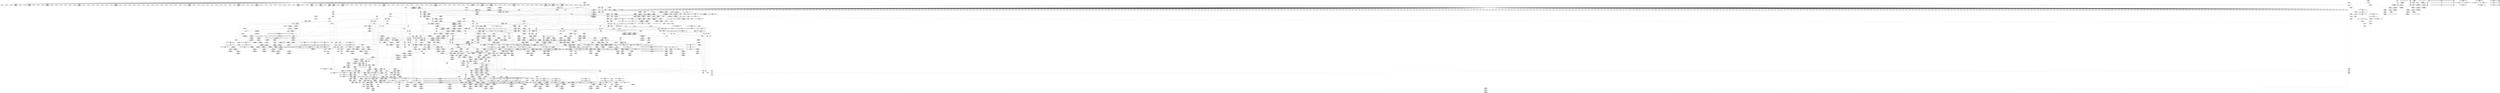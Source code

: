 digraph {
	CE0x4ed5ba0 [shape=record,shape=Mrecord,label="{CE0x4ed5ba0|__aa_current_profile:if.then|*SummSource*}"]
	CE0x4e7f1a0 [shape=record,shape=Mrecord,label="{CE0x4e7f1a0|common_perm_create:lor.lhs.false|*SummSink*}"]
	CE0x4f73180 [shape=record,shape=Mrecord,label="{CE0x4f73180|i64_3|*Constant*}"]
	CE0x4f83090 [shape=record,shape=Mrecord,label="{CE0x4f83090|i64*_getelementptr_inbounds_(_16_x_i64_,_16_x_i64_*___llvm_gcov_ctr46,_i64_0,_i64_15)|*Constant*|*SummSink*}"]
	CE0x4e80a90 [shape=record,shape=Mrecord,label="{CE0x4e80a90|i1_true|*Constant*|*SummSource*}"]
	CE0x4ea6a40 [shape=record,shape=Mrecord,label="{CE0x4ea6a40|104:_%struct.inode*,_:_CRE_168,169_}"]
	CE0x4fb7910 [shape=record,shape=Mrecord,label="{CE0x4fb7910|72:_i32,_:_CRE_306,307_}"]
	CE0x4f86810 [shape=record,shape=Mrecord,label="{CE0x4f86810|aa_cred_profile:tmp34|security/apparmor/include/context.h,101|*SummSource*}"]
	CE0x4f78340 [shape=record,shape=Mrecord,label="{CE0x4f78340|VOIDTB_TE:_CE_160,161_}"]
	CE0x4fc2420 [shape=record,shape=Mrecord,label="{CE0x4fc2420|72:_i32,_:_CRE_872,873_}"]
	CE0x4f663d0 [shape=record,shape=Mrecord,label="{CE0x4f663d0|i64_1|*Constant*}"]
	CE0x4f5e8b0 [shape=record,shape=Mrecord,label="{CE0x4f5e8b0|i64*_getelementptr_inbounds_(_11_x_i64_,_11_x_i64_*___llvm_gcov_ctr58,_i64_0,_i64_8)|*Constant*|*SummSource*}"]
	CE0x4f7da60 [shape=record,shape=Mrecord,label="{CE0x4f7da60|i64_5|*Constant*}"]
	CE0x4e776e0 [shape=record,shape=Mrecord,label="{CE0x4e776e0|common_perm_create:tmp3}"]
	CE0x4fc3b80 [shape=record,shape=Mrecord,label="{CE0x4fc3b80|72:_i32,_:_CRE_894,895_}"]
	CE0x4ec7d40 [shape=record,shape=Mrecord,label="{CE0x4ec7d40|get_current:tmp}"]
	CE0x4ea20d0 [shape=record,shape=Mrecord,label="{CE0x4ea20d0|i32_5|*Constant*|*SummSource*}"]
	CE0x4ed4d90 [shape=record,shape=Mrecord,label="{CE0x4ed4d90|__aa_current_profile:tmp9|security/apparmor/include/context.h,138|*SummSink*}"]
	CE0x4f74400 [shape=record,shape=Mrecord,label="{CE0x4f74400|%struct.aa_task_cxt*_null|*Constant*|*SummSource*}"]
	CE0x4ea4cf0 [shape=record,shape=Mrecord,label="{CE0x4ea4cf0|104:_%struct.inode*,_:_CRE_144,145_}"]
	CE0x4f79360 [shape=record,shape=Mrecord,label="{CE0x4f79360|aa_cred_profile:conv|security/apparmor/include/context.h,100|*SummSource*}"]
	CE0x4f829f0 [shape=record,shape=Mrecord,label="{CE0x4f829f0|aa_cred_profile:tmp29|security/apparmor/include/context.h,100}"]
	CE0x4fc5a50 [shape=record,shape=Mrecord,label="{CE0x4fc5a50|72:_i32,_:_CRE_923,924_}"]
	CE0x4e6f4f0 [shape=record,shape=Mrecord,label="{CE0x4e6f4f0|common_perm_create:tmp5|security/apparmor/lsm.c,251|*SummSource*}"]
	CE0x4efb8e0 [shape=record,shape=Mrecord,label="{CE0x4efb8e0|aa_cred_profile:tmp22|security/apparmor/include/context.h,100}"]
	CE0x4f86140 [shape=record,shape=Mrecord,label="{CE0x4f86140|aa_cred_profile:profile11|security/apparmor/include/context.h,101|*SummSource*}"]
	CE0x4fba390 [shape=record,shape=Mrecord,label="{CE0x4fba390|72:_i32,_:_CRE_487,488_}"]
	CE0x4f75740 [shape=record,shape=Mrecord,label="{CE0x4f75740|VOIDTB_TE:_CE_189,190_}"]
	CE0x4f7bb60 [shape=record,shape=Mrecord,label="{CE0x4f7bb60|aa_cred_profile:security|security/apparmor/include/context.h,99}"]
	CE0x4fbaf70 [shape=record,shape=Mrecord,label="{CE0x4fbaf70|72:_i32,_:_CRE_544,552_}"]
	CE0x4ed60a0 [shape=record,shape=Mrecord,label="{CE0x4ed60a0|common_perm_dir_dentry:dir|Function::common_perm_dir_dentry&Arg::dir::}"]
	CE0x4fc09c0 [shape=record,shape=Mrecord,label="{CE0x4fc09c0|72:_i32,_:_CRE_712,728_}"]
	CE0x4f2bf60 [shape=record,shape=Mrecord,label="{CE0x4f2bf60|common_perm:cond|Function::common_perm&Arg::cond::}"]
	CE0x4e79a80 [shape=record,shape=Mrecord,label="{CE0x4e79a80|i64*_getelementptr_inbounds_(_17_x_i64_,_17_x_i64_*___llvm_gcov_ctr60,_i64_0,_i64_14)|*Constant*|*SummSource*}"]
	CE0x4f309d0 [shape=record,shape=Mrecord,label="{CE0x4f309d0|aa_cred_profile:do.body5}"]
	CE0x4f6a600 [shape=record,shape=Mrecord,label="{CE0x4f6a600|__aa_current_profile:call4|security/apparmor/include/context.h,138|*SummSource*}"]
	CE0x4faf770 [shape=record,shape=Mrecord,label="{CE0x4faf770|72:_i32,_:_CRE_157,158_}"]
	CE0x4fc61c0 [shape=record,shape=Mrecord,label="{CE0x4fc61c0|72:_i32,_:_CRE_930,931_}"]
	CE0x4e7d730 [shape=record,shape=Mrecord,label="{CE0x4e7d730|i64*_getelementptr_inbounds_(_5_x_i64_,_5_x_i64_*___llvm_gcov_ctr57,_i64_0,_i64_3)|*Constant*}"]
	CE0x4e793f0 [shape=record,shape=Mrecord,label="{CE0x4e793f0|common_perm_create:tmp31|security/apparmor/lsm.c,253|*SummSink*}"]
	CE0x4fc1790 [shape=record,shape=Mrecord,label="{CE0x4fc1790|72:_i32,_:_CRE_832,840_}"]
	CE0x4fb6810 [shape=record,shape=Mrecord,label="{CE0x4fb6810|72:_i32,_:_CRE_290,291_}"]
	CE0x4fbfbc0 [shape=record,shape=Mrecord,label="{CE0x4fbfbc0|72:_i32,_:_CRE_623,624_}"]
	CE0x4ea5c00 [shape=record,shape=Mrecord,label="{CE0x4ea5c00|104:_%struct.inode*,_:_CRE_156,157_}"]
	CE0x4ea1b00 [shape=record,shape=Mrecord,label="{CE0x4ea1b00|common_perm_create:tmp27|*LoadInst*|security/apparmor/lsm.c,253|*SummSink*}"]
	"CONST[source:2(external),value:0(static)][purpose:{object}][SrcIdx:6]"
	CE0x4fc42f0 [shape=record,shape=Mrecord,label="{CE0x4fc42f0|72:_i32,_:_CRE_901,902_}"]
	CE0x4e85e90 [shape=record,shape=Mrecord,label="{CE0x4e85e90|_call_void_mcount()_#2|*SummSource*}"]
	CE0x4e611b0 [shape=record,shape=Mrecord,label="{CE0x4e611b0|__aa_current_profile:tmp5|security/apparmor/include/context.h,138}"]
	CE0x4bd6e70 [shape=record,shape=Mrecord,label="{CE0x4bd6e70|i64_10|*Constant*|*SummSink*}"]
	CE0x4f3e6a0 [shape=record,shape=Mrecord,label="{CE0x4f3e6a0|common_perm_dir_dentry:mnt1|security/apparmor/lsm.c,189|*SummSource*}"]
	CE0x4e5b610 [shape=record,shape=Mrecord,label="{CE0x4e5b610|GLOBAL:common_perm_create|*Constant*}"]
	CE0x4f2f770 [shape=record,shape=Mrecord,label="{CE0x4f2f770|i32_11|*Constant*}"]
	CE0x4e90df0 [shape=record,shape=Mrecord,label="{CE0x4e90df0|i64_11|*Constant*}"]
	CE0x4be2d80 [shape=record,shape=Mrecord,label="{CE0x4be2d80|common_perm_create:op|Function::common_perm_create&Arg::op::|*SummSink*}"]
	CE0x4f31030 [shape=record,shape=Mrecord,label="{CE0x4f31030|i64_1|*Constant*}"]
	CE0x4e77860 [shape=record,shape=Mrecord,label="{CE0x4e77860|common_perm_create:tmp3|*SummSource*}"]
	CE0x4e59cf0 [shape=record,shape=Mrecord,label="{CE0x4e59cf0|common_perm_create:dentry|Function::common_perm_create&Arg::dentry::|*SummSource*}"]
	CE0x4e87ba0 [shape=record,shape=Mrecord,label="{CE0x4e87ba0|_call_void_lockdep_rcu_suspicious(i8*_getelementptr_inbounds_(_24_x_i8_,_24_x_i8_*_.str8,_i32_0,_i32_0),_i32_251,_i8*_getelementptr_inbounds_(_45_x_i8_,_45_x_i8_*_.str14,_i32_0,_i32_0))_#7,_!dbg_!15492|security/apparmor/lsm.c,251|*SummSource*}"]
	CE0x4ea8b80 [shape=record,shape=Mrecord,label="{CE0x4ea8b80|104:_%struct.inode*,_:_CRE_196,197_}"]
	CE0x4e8a050 [shape=record,shape=Mrecord,label="{CE0x4e8a050|common_perm_create:tobool1|security/apparmor/lsm.c,251}"]
	CE0x4fb8c60 [shape=record,shape=Mrecord,label="{CE0x4fb8c60|72:_i32,_:_CRE_416,424_}"]
	CE0x4ec30d0 [shape=record,shape=Mrecord,label="{CE0x4ec30d0|i64*_getelementptr_inbounds_(_2_x_i64_,_2_x_i64_*___llvm_gcov_ctr55,_i64_0,_i64_0)|*Constant*|*SummSource*}"]
	CE0x4ea5740 [shape=record,shape=Mrecord,label="{CE0x4ea5740|104:_%struct.inode*,_:_CRE_152,153_}"]
	CE0x4edaf70 [shape=record,shape=Mrecord,label="{CE0x4edaf70|i64*_getelementptr_inbounds_(_2_x_i64_,_2_x_i64_*___llvm_gcov_ctr56,_i64_0,_i64_0)|*Constant*}"]
	CE0x4fb91b0 [shape=record,shape=Mrecord,label="{CE0x4fb91b0|72:_i32,_:_CRE_456,464_}"]
	CE0x4f74bd0 [shape=record,shape=Mrecord,label="{CE0x4f74bd0|0:_%struct.aa_profile*,_:_CMRE_24,32_|*MultipleSource*|security/apparmor/include/context.h,99|*LoadInst*|security/apparmor/include/context.h,99|security/apparmor/include/context.h,100}"]
	CE0x4ea79b0 [shape=record,shape=Mrecord,label="{CE0x4ea79b0|104:_%struct.inode*,_:_CRE_181,182_}"]
	CE0x4fc18a0 [shape=record,shape=Mrecord,label="{CE0x4fc18a0|72:_i32,_:_CRE_840,848_}"]
	CE0x4f83a50 [shape=record,shape=Mrecord,label="{CE0x4f83a50|VOIDTB_TE:_CE_0,4_}"]
	CE0x4f75e30 [shape=record,shape=Mrecord,label="{CE0x4f75e30|aa_cred_profile:lnot|security/apparmor/include/context.h,100|*SummSource*}"]
	CE0x4e8cbd0 [shape=record,shape=Mrecord,label="{CE0x4e8cbd0|common_perm_create:tmp11|security/apparmor/lsm.c,251|*SummSource*}"]
	CE0x4f83ee0 [shape=record,shape=Mrecord,label="{CE0x4f83ee0|VOIDTB_TE:_CE_196,197_}"]
	CE0x4fb97e0 [shape=record,shape=Mrecord,label="{CE0x4fb97e0|72:_i32,_:_CRE_476,477_}"]
	CE0x57d7f50 [shape=record,shape=Mrecord,label="{CE0x57d7f50|apparmor_path_symlink:call|security/apparmor/lsm.c,298|*SummSink*}"]
	CE0x4e933d0 [shape=record,shape=Mrecord,label="{CE0x4e933d0|GLOBAL:common_perm_dir_dentry|*Constant*|*SummSink*}"]
	CE0x4e4ed00 [shape=record,shape=Mrecord,label="{CE0x4e4ed00|common_perm_dir_dentry:path|security/apparmor/lsm.c, 189}"]
	CE0x4ea61f0 [shape=record,shape=Mrecord,label="{CE0x4ea61f0|104:_%struct.inode*,_:_CRE_161,162_}"]
	CE0x4ed5f40 [shape=record,shape=Mrecord,label="{CE0x4ed5f40|common_perm_dir_dentry:entry|*SummSink*}"]
	CE0x4eca0c0 [shape=record,shape=Mrecord,label="{CE0x4eca0c0|104:_%struct.inode*,_:_CRE_305,306_}"]
	CE0x4f54940 [shape=record,shape=Mrecord,label="{CE0x4f54940|__aa_current_profile:tmp13|security/apparmor/include/context.h,138|*SummSource*}"]
	CE0x4f66270 [shape=record,shape=Mrecord,label="{CE0x4f66270|i64*_getelementptr_inbounds_(_2_x_i64_,_2_x_i64_*___llvm_gcov_ctr112,_i64_0,_i64_0)|*Constant*}"]
	CE0x4bd7d20 [shape=record,shape=Mrecord,label="{CE0x4bd7d20|apparmor_path_symlink:tmp2}"]
	CE0x4e6de70 [shape=record,shape=Mrecord,label="{CE0x4e6de70|common_perm_create:tmp5|security/apparmor/lsm.c,251}"]
	CE0x4ec9780 [shape=record,shape=Mrecord,label="{CE0x4ec9780|104:_%struct.inode*,_:_CRE_272,280_|*MultipleSource*|*LoadInst*|security/apparmor/lsm.c,253|security/apparmor/lsm.c,253}"]
	CE0x4f87180 [shape=record,shape=Mrecord,label="{CE0x4f87180|VOIDTB_TE:_CE_146,147_}"]
	CE0x4f7d6f0 [shape=record,shape=Mrecord,label="{CE0x4f7d6f0|VOIDTB_TE:_CE_152,153_}"]
	CE0x4e7be10 [shape=record,shape=Mrecord,label="{CE0x4e7be10|common_perm_create:tmp}"]
	CE0x4f2f7e0 [shape=record,shape=Mrecord,label="{CE0x4f2f7e0|i32_11|*Constant*|*SummSink*}"]
	CE0x4f2e6d0 [shape=record,shape=Mrecord,label="{CE0x4f2e6d0|GLOBAL:__llvm_gcov_ctr58|Global_var:__llvm_gcov_ctr58}"]
	CE0x4f754f0 [shape=record,shape=Mrecord,label="{CE0x4f754f0|aa_cred_profile:tmp4|*LoadInst*|security/apparmor/include/context.h,99|*SummSink*}"]
	CE0x4ed6700 [shape=record,shape=Mrecord,label="{CE0x4ed6700|common_perm_dir_dentry:dir|Function::common_perm_dir_dentry&Arg::dir::|*SummSource*}"]
	CE0x4ed6960 [shape=record,shape=Mrecord,label="{CE0x4ed6960|common_perm_dir_dentry:dentry|Function::common_perm_dir_dentry&Arg::dentry::}"]
	CE0x4f66ce0 [shape=record,shape=Mrecord,label="{CE0x4f66ce0|aa_cred_profile:tmp11|security/apparmor/include/context.h,100|*SummSource*}"]
	CE0x4e96190 [shape=record,shape=Mrecord,label="{CE0x4e96190|common_perm_create:mode4|security/apparmor/lsm.c,251|*SummSink*}"]
	CE0x4ed3130 [shape=record,shape=Mrecord,label="{CE0x4ed3130|__aa_current_profile:tmp4|security/apparmor/include/context.h,138|*SummSource*}"]
	CE0x4fb6e70 [shape=record,shape=Mrecord,label="{CE0x4fb6e70|72:_i32,_:_CRE_296,297_}"]
	CE0x4e8c030 [shape=record,shape=Mrecord,label="{CE0x4e8c030|mediated_filesystem:entry|*SummSink*}"]
	CE0x4fbcf20 [shape=record,shape=Mrecord,label="{CE0x4fbcf20|72:_i32,_:_CRE_581,582_}"]
	CE0x4e8c180 [shape=record,shape=Mrecord,label="{CE0x4e8c180|_ret_i1_%lnot,_!dbg_!15473|security/apparmor/include/apparmor.h,117}"]
	CE0x4f2d940 [shape=record,shape=Mrecord,label="{CE0x4f2d940|common_perm:mode|security/apparmor/lsm.c,169|*SummSink*}"]
	CE0x4f79660 [shape=record,shape=Mrecord,label="{CE0x4f79660|VOIDTB_TE:_CE_93,94_}"]
	CE0x4f2e170 [shape=record,shape=Mrecord,label="{CE0x4f2e170|i64*_getelementptr_inbounds_(_5_x_i64_,_5_x_i64_*___llvm_gcov_ctr57,_i64_0,_i64_0)|*Constant*|*SummSource*}"]
	CE0x4e8a1c0 [shape=record,shape=Mrecord,label="{CE0x4e8a1c0|0:_i8,_:_GCMR_common_perm_create.__warned_internal_global_i8_0,_section_.data.unlikely_,_align_1:_elem_0:default:}"]
	CE0x4f49ac0 [shape=record,shape=Mrecord,label="{CE0x4f49ac0|__aa_current_profile:land.lhs.true|*SummSink*}"]
	CE0x4f85a50 [shape=record,shape=Mrecord,label="{CE0x4f85a50|aa_cred_profile:tmp33|security/apparmor/include/context.h,101}"]
	CE0x4ea7e70 [shape=record,shape=Mrecord,label="{CE0x4ea7e70|104:_%struct.inode*,_:_CRE_185,186_}"]
	CE0x4ec3770 [shape=record,shape=Mrecord,label="{CE0x4ec3770|get_current:tmp4|./arch/x86/include/asm/current.h,14|*SummSink*}"]
	CE0x4fc2db0 [shape=record,shape=Mrecord,label="{CE0x4fc2db0|72:_i32,_:_CRE_881,882_}"]
	CE0x4f62770 [shape=record,shape=Mrecord,label="{CE0x4f62770|i32_138|*Constant*}"]
	CE0x4f2d4f0 [shape=record,shape=Mrecord,label="{CE0x4f2d4f0|i64*_getelementptr_inbounds_(_16_x_i64_,_16_x_i64_*___llvm_gcov_ctr46,_i64_0,_i64_0)|*Constant*|*SummSink*}"]
	CE0x4f39430 [shape=record,shape=Mrecord,label="{CE0x4f39430|aa_path_perm:path|Function::aa_path_perm&Arg::path::}"]
	CE0x4e84e60 [shape=record,shape=Mrecord,label="{CE0x4e84e60|mediated_filesystem:tmp3|*SummSource*}"]
	CE0x4e93fa0 [shape=record,shape=Mrecord,label="{CE0x4e93fa0|common_perm_create:tmp19|security/apparmor/lsm.c,251}"]
	CE0x4f4abf0 [shape=record,shape=Mrecord,label="{CE0x4f4abf0|__aa_current_profile:tmp9|security/apparmor/include/context.h,138}"]
	CE0x4fb3210 [shape=record,shape=Mrecord,label="{CE0x4fb3210|72:_i32,_:_CRE_232,236_}"]
	CE0x4ea74f0 [shape=record,shape=Mrecord,label="{CE0x4ea74f0|104:_%struct.inode*,_:_CRE_177,178_}"]
	CE0x4e72d30 [shape=record,shape=Mrecord,label="{CE0x4e72d30|common_perm_create:tmp13|security/apparmor/lsm.c,251|*SummSource*}"]
	CE0x4fc0250 [shape=record,shape=Mrecord,label="{CE0x4fc0250|72:_i32,_:_CRE_664,672_}"]
	CE0x4f5e750 [shape=record,shape=Mrecord,label="{CE0x4f5e750|i64*_getelementptr_inbounds_(_11_x_i64_,_11_x_i64_*___llvm_gcov_ctr58,_i64_0,_i64_8)|*Constant*}"]
	CE0x4fc64f0 [shape=record,shape=Mrecord,label="{CE0x4fc64f0|72:_i32,_:_CRE_933,934_}"]
	CE0x4f7d5e0 [shape=record,shape=Mrecord,label="{CE0x4f7d5e0|VOIDTB_TE:_CE_151,152_}"]
	CE0x4e74f00 [shape=record,shape=Mrecord,label="{CE0x4e74f00|common_perm_create:tmp16|security/apparmor/lsm.c,251}"]
	CE0x4f33f50 [shape=record,shape=Mrecord,label="{CE0x4f33f50|common_perm:cmp|security/apparmor/lsm.c,169}"]
	CE0x4f7a9d0 [shape=record,shape=Mrecord,label="{CE0x4f7a9d0|aa_cred_profile:tmp19|security/apparmor/include/context.h,100|*SummSource*}"]
	CE0x4f79570 [shape=record,shape=Mrecord,label="{CE0x4f79570|VOIDTB_TE:_CE_92,93_}"]
	CE0x4e5af60 [shape=record,shape=Mrecord,label="{CE0x4e5af60|apparmor_path_symlink:tmp3|*SummSink*}"]
	CE0x4fb6d60 [shape=record,shape=Mrecord,label="{CE0x4fb6d60|72:_i32,_:_CRE_295,296_}"]
	CE0x4e88dc0 [shape=record,shape=Mrecord,label="{CE0x4e88dc0|GLOBAL:lockdep_rcu_suspicious|*Constant*|*SummSink*}"]
	CE0x4ea7d40 [shape=record,shape=Mrecord,label="{CE0x4ea7d40|104:_%struct.inode*,_:_CRE_184,185_}"]
	CE0x4f31710 [shape=record,shape=Mrecord,label="{CE0x4f31710|__aa_current_profile:entry|*SummSource*}"]
	CE0x4e6da90 [shape=record,shape=Mrecord,label="{CE0x4e6da90|i64_0|*Constant*|*SummSink*}"]
	CE0x4f82be0 [shape=record,shape=Mrecord,label="{CE0x4f82be0|aa_cred_profile:tmp29|security/apparmor/include/context.h,100|*SummSource*}"]
	CE0x4ec0cb0 [shape=record,shape=Mrecord,label="{CE0x4ec0cb0|i64*_getelementptr_inbounds_(_2_x_i64_,_2_x_i64_*___llvm_gcov_ctr55,_i64_0,_i64_0)|*Constant*|*SummSink*}"]
	CE0x4f8df10 [shape=record,shape=Mrecord,label="{CE0x4f8df10|aa_cred_profile:do.end10}"]
	CE0x4eca290 [shape=record,shape=Mrecord,label="{CE0x4eca290|104:_%struct.inode*,_:_CRE_306,307_}"]
	CE0x4e5ace0 [shape=record,shape=Mrecord,label="{CE0x4e5ace0|i64*_getelementptr_inbounds_(_17_x_i64_,_17_x_i64_*___llvm_gcov_ctr60,_i64_0,_i64_1)|*Constant*}"]
	CE0x4f67cb0 [shape=record,shape=Mrecord,label="{CE0x4f67cb0|aa_cred_profile:tmp13|*SummSink*}"]
	CE0x4f77060 [shape=record,shape=Mrecord,label="{CE0x4f77060|VOIDTB_TE:_CE_171,172_}"]
	CE0x4e7fae0 [shape=record,shape=Mrecord,label="{CE0x4e7fae0|i64*_getelementptr_inbounds_(_17_x_i64_,_17_x_i64_*___llvm_gcov_ctr60,_i64_0,_i64_1)|*Constant*|*SummSource*}"]
	CE0x4f56e20 [shape=record,shape=Mrecord,label="{CE0x4f56e20|__aa_current_profile:tobool1|security/apparmor/include/context.h,138}"]
	CE0x4e5bd50 [shape=record,shape=Mrecord,label="{CE0x4e5bd50|common_perm_create:dir|Function::common_perm_create&Arg::dir::|*SummSource*}"]
	CE0x4f38880 [shape=record,shape=Mrecord,label="{CE0x4f38880|aa_path_perm:entry|*SummSource*}"]
	CE0x4f84100 [shape=record,shape=Mrecord,label="{CE0x4f84100|VOIDTB_TE:_CE_198,199_}"]
	CE0x4ec2ab0 [shape=record,shape=Mrecord,label="{CE0x4ec2ab0|mediated_filesystem:tmp|*SummSource*}"]
	CE0x4f2ba60 [shape=record,shape=Mrecord,label="{CE0x4f2ba60|common_perm:mask|Function::common_perm&Arg::mask::}"]
	CE0x4fb1530 [shape=record,shape=Mrecord,label="{CE0x4fb1530|72:_i32,_:_CRE_185,186_}"]
	CE0x4fc5610 [shape=record,shape=Mrecord,label="{CE0x4fc5610|72:_i32,_:_CRE_919,920_}"]
	CE0x4fb4d80 [shape=record,shape=Mrecord,label="{CE0x4fb4d80|72:_i32,_:_CRE_265,266_}"]
	CE0x4e5ba60 [shape=record,shape=Mrecord,label="{CE0x4e5ba60|i64*_getelementptr_inbounds_(_17_x_i64_,_17_x_i64_*___llvm_gcov_ctr60,_i64_0,_i64_6)|*Constant*|*SummSource*}"]
	CE0x4f33690 [shape=record,shape=Mrecord,label="{CE0x4f33690|_ret_%struct.aa_profile*_%call4,_!dbg_!15494|security/apparmor/include/context.h,138}"]
	CE0x4f638e0 [shape=record,shape=Mrecord,label="{CE0x4f638e0|__aa_current_profile:tmp16|security/apparmor/include/context.h,138}"]
	CE0x4f65380 [shape=record,shape=Mrecord,label="{CE0x4f65380|__aa_current_profile:tmp18|security/apparmor/include/context.h,138|*SummSource*}"]
	CE0x4e70130 [shape=record,shape=Mrecord,label="{CE0x4e70130|common_perm_create:tmp9|security/apparmor/lsm.c,251|*SummSink*}"]
	CE0x4fc4730 [shape=record,shape=Mrecord,label="{CE0x4fc4730|72:_i32,_:_CRE_905,906_}"]
	CE0x4bd85b0 [shape=record,shape=Mrecord,label="{CE0x4bd85b0|common_perm_create:if.then|*SummSink*}"]
	CE0x4f1d730 [shape=record,shape=Mrecord,label="{CE0x4f1d730|VOIDTB_TE:_CE_310,311_}"]
	CE0x4e843b0 [shape=record,shape=Mrecord,label="{CE0x4e843b0|get_current:tmp3|*SummSink*}"]
	CE0x4f75da0 [shape=record,shape=Mrecord,label="{CE0x4f75da0|VOIDTB_TE:_CE_195,196_}"]
	CE0x4e58df0 [shape=record,shape=Mrecord,label="{CE0x4e58df0|i32_16|*Constant*|*SummSink*}"]
	CE0x4e92850 [shape=record,shape=Mrecord,label="{CE0x4e92850|common_perm_create:tmp36|security/apparmor/lsm.c,256|*SummSource*}"]
	CE0x4f17080 [shape=record,shape=Mrecord,label="{CE0x4f17080|72:_i32,_:_CRE_112,120_}"]
	CE0x4e5cdb0 [shape=record,shape=Mrecord,label="{CE0x4e5cdb0|_ret_i32_%retval.0,_!dbg_!15515|security/apparmor/lsm.c,257|*SummSource*}"]
	CE0x4f87f50 [shape=record,shape=Mrecord,label="{CE0x4f87f50|aa_cred_profile:expval|security/apparmor/include/context.h,100|*SummSink*}"]
	CE0x4e70330 [shape=record,shape=Mrecord,label="{CE0x4e70330|i64_4|*Constant*}"]
	CE0x4fc2750 [shape=record,shape=Mrecord,label="{CE0x4fc2750|72:_i32,_:_CRE_875,876_}"]
	CE0x4ed2bd0 [shape=record,shape=Mrecord,label="{CE0x4ed2bd0|__aa_current_profile:tmp2|*SummSource*}"]
	CE0x4efa6a0 [shape=record,shape=Mrecord,label="{CE0x4efa6a0|void_(i8*,_i32,_i64)*_asm_sideeffect_1:_09ud2_0A.pushsection___bug_table,_22a_22_0A2:_09.long_1b_-_2b,_$_0:c_-_2b_0A_09.word_$_1:c_,_0_0A_09.org_2b+$_2:c_0A.popsection_,_i,i,i,_dirflag_,_fpsr_,_flags_|*SummSource*}"]
	CE0x4f30530 [shape=record,shape=Mrecord,label="{CE0x4f30530|i64_0|*Constant*}"]
	CE0x4e6d890 [shape=record,shape=Mrecord,label="{CE0x4e6d890|i64_0|*Constant*|*SummSource*}"]
	CE0x4f56540 [shape=record,shape=Mrecord,label="{CE0x4f56540|__aa_current_profile:land.lhs.true2}"]
	CE0x4ec8550 [shape=record,shape=Mrecord,label="{CE0x4ec8550|104:_%struct.inode*,_:_CRE_217,218_}"]
	CE0x4ea6f00 [shape=record,shape=Mrecord,label="{CE0x4ea6f00|104:_%struct.inode*,_:_CRE_172,173_}"]
	CE0x4f63ae0 [shape=record,shape=Mrecord,label="{CE0x4f63ae0|__aa_current_profile:tmp16|security/apparmor/include/context.h,138|*SummSource*}"]
	CE0x4f546a0 [shape=record,shape=Mrecord,label="{CE0x4f546a0|aa_cred_profile:do.cond|*SummSource*}"]
	CE0x4faede0 [shape=record,shape=Mrecord,label="{CE0x4faede0|72:_i32,_:_CRE_148,149_}"]
	CE0x4fbfcd0 [shape=record,shape=Mrecord,label="{CE0x4fbfcd0|72:_i32,_:_CRE_624,628_}"]
	CE0x4ea5280 [shape=record,shape=Mrecord,label="{CE0x4ea5280|104:_%struct.inode*,_:_CRE_148,149_}"]
	CE0x4f3e100 [shape=record,shape=Mrecord,label="{CE0x4f3e100|common_perm_dir_dentry:mnt|security/apparmor/lsm.c,189|*SummSource*}"]
	CE0x4ed9af0 [shape=record,shape=Mrecord,label="{CE0x4ed9af0|i64*_getelementptr_inbounds_(_2_x_i64_,_2_x_i64_*___llvm_gcov_ctr112,_i64_0,_i64_0)|*Constant*|*SummSource*}"]
	CE0x4f1c1f0 [shape=record,shape=Mrecord,label="{CE0x4f1c1f0|VOIDTB_TE:_CE_219,220_}"]
	CE0x4ed62a0 [shape=record,shape=Mrecord,label="{CE0x4ed62a0|common_perm_dir_dentry:op|Function::common_perm_dir_dentry&Arg::op::}"]
	CE0x4ea7290 [shape=record,shape=Mrecord,label="{CE0x4ea7290|104:_%struct.inode*,_:_CRE_175,176_}"]
	CE0x4e7f2b0 [shape=record,shape=Mrecord,label="{CE0x4e7f2b0|common_perm_create:land.lhs.true}"]
	CE0x4f54c40 [shape=record,shape=Mrecord,label="{CE0x4f54c40|__aa_current_profile:tmp14|security/apparmor/include/context.h,138}"]
	CE0x4f79930 [shape=record,shape=Mrecord,label="{CE0x4f79930|aa_cred_profile:tmp29|security/apparmor/include/context.h,100|*SummSink*}"]
	CE0x4ea2be0 [shape=record,shape=Mrecord,label="{CE0x4ea2be0|104:_%struct.inode*,_:_CRE_16,24_|*MultipleSource*|*LoadInst*|security/apparmor/lsm.c,253|security/apparmor/lsm.c,253}"]
	CE0x4f16ee0 [shape=record,shape=Mrecord,label="{CE0x4f16ee0|72:_i32,_:_CRE_76,80_}"]
	CE0x4f76a40 [shape=record,shape=Mrecord,label="{CE0x4f76a40|VOIDTB_TE:_CE_165,166_}"]
	CE0x4f82230 [shape=record,shape=Mrecord,label="{CE0x4f82230|i64*_getelementptr_inbounds_(_16_x_i64_,_16_x_i64_*___llvm_gcov_ctr46,_i64_0,_i64_13)|*Constant*|*SummSink*}"]
	CE0x4ef8a10 [shape=record,shape=Mrecord,label="{CE0x4ef8a10|i64*_getelementptr_inbounds_(_16_x_i64_,_16_x_i64_*___llvm_gcov_ctr46,_i64_0,_i64_10)|*Constant*|*SummSink*}"]
	CE0x4f8b570 [shape=record,shape=Mrecord,label="{CE0x4f8b570|aa_cred_profile:tmp21|security/apparmor/include/context.h,100|*SummSource*}"]
	CE0x4ed1fd0 [shape=record,shape=Mrecord,label="{CE0x4ed1fd0|i64*_getelementptr_inbounds_(_11_x_i64_,_11_x_i64_*___llvm_gcov_ctr58,_i64_0,_i64_6)|*Constant*|*SummSink*}"]
	CE0x4e94290 [shape=record,shape=Mrecord,label="{CE0x4e94290|common_perm_create:tmp19|security/apparmor/lsm.c,251|*SummSource*}"]
	CE0x4e89a30 [shape=record,shape=Mrecord,label="{CE0x4e89a30|common_perm_create:tmp|*SummSink*}"]
	CE0x4f548d0 [shape=record,shape=Mrecord,label="{CE0x4f548d0|__aa_current_profile:tmp13|security/apparmor/include/context.h,138}"]
	CE0x4fbe8a0 [shape=record,shape=Mrecord,label="{CE0x4fbe8a0|72:_i32,_:_CRE_605,606_}"]
	CE0x4ec9ef0 [shape=record,shape=Mrecord,label="{CE0x4ec9ef0|104:_%struct.inode*,_:_CRE_304,305_}"]
	CE0x4f4bd00 [shape=record,shape=Mrecord,label="{CE0x4f4bd00|common_perm:tmp10|security/apparmor/lsm.c,172}"]
	CE0x4f6de00 [shape=record,shape=Mrecord,label="{CE0x4f6de00|aa_cred_profile:do.end8|*SummSource*}"]
	CE0x4f88370 [shape=record,shape=Mrecord,label="{CE0x4f88370|VOIDTB_TE:_CE_182,183_}"]
	CE0x4fb84f0 [shape=record,shape=Mrecord,label="{CE0x4fb84f0|72:_i32,_:_CRE_352,360_}"]
	CE0x4fb0320 [shape=record,shape=Mrecord,label="{CE0x4fb0320|72:_i32,_:_CRE_168,169_}"]
	CE0x4fb2520 [shape=record,shape=Mrecord,label="{CE0x4fb2520|72:_i32,_:_CRE_200,201_}"]
	CE0x4f75a70 [shape=record,shape=Mrecord,label="{CE0x4f75a70|VOIDTB_TE:_CE_192,193_}"]
	CE0x4e8ce40 [shape=record,shape=Mrecord,label="{CE0x4e8ce40|common_perm_create:bb|*SummSink*}"]
	CE0x4fc08b0 [shape=record,shape=Mrecord,label="{CE0x4fc08b0|72:_i32,_:_CRE_704,712_}"]
	CE0x4ea36f0 [shape=record,shape=Mrecord,label="{CE0x4ea36f0|104:_%struct.inode*,_:_CRE_56,64_|*MultipleSource*|*LoadInst*|security/apparmor/lsm.c,253|security/apparmor/lsm.c,253}"]
	CE0x4fbac40 [shape=record,shape=Mrecord,label="{CE0x4fbac40|72:_i32,_:_CRE_528,536_}"]
	CE0x4f57ac0 [shape=record,shape=Mrecord,label="{CE0x4f57ac0|__aa_current_profile:land.lhs.true2|*SummSink*}"]
	CE0x4fc51d0 [shape=record,shape=Mrecord,label="{CE0x4fc51d0|72:_i32,_:_CRE_915,916_}"]
	CE0x4e7f750 [shape=record,shape=Mrecord,label="{CE0x4e7f750|i64*_getelementptr_inbounds_(_2_x_i64_,_2_x_i64_*___llvm_gcov_ctr55,_i64_0,_i64_0)|*Constant*}"]
	CE0x4f7b190 [shape=record,shape=Mrecord,label="{CE0x4f7b190|VOIDTB_TE:_CE_174,175_}"]
	CE0x4f8bd40 [shape=record,shape=Mrecord,label="{CE0x4f8bd40|_call_void_asm_sideeffect_1:_09ud2_0A.pushsection___bug_table,_22a_22_0A2:_09.long_1b_-_2b,_$_0:c_-_2b_0A_09.word_$_1:c_,_0_0A_09.org_2b+$_2:c_0A.popsection_,_i,i,i,_dirflag_,_fpsr_,_flags_(i8*_getelementptr_inbounds_(_36_x_i8_,_36_x_i8_*_.str12,_i32_0,_i32_0),_i32_100,_i64_12)_#2,_!dbg_!15490,_!srcloc_!15493|security/apparmor/include/context.h,100|*SummSink*}"]
	CE0x4e8b250 [shape=record,shape=Mrecord,label="{CE0x4e8b250|common_perm_create:tmp7|security/apparmor/lsm.c,251|*SummSink*}"]
	CE0x4f4be80 [shape=record,shape=Mrecord,label="{CE0x4f4be80|common_perm:tmp10|security/apparmor/lsm.c,172|*SummSource*}"]
	CE0x4ea2820 [shape=record,shape=Mrecord,label="{CE0x4ea2820|common_perm_create:d_inode|security/apparmor/lsm.c,253|*SummSink*}"]
	CE0x4fb0ed0 [shape=record,shape=Mrecord,label="{CE0x4fb0ed0|72:_i32,_:_CRE_179,180_}"]
	CE0x4e71e80 [shape=record,shape=Mrecord,label="{CE0x4e71e80|i64_-2147483648|*Constant*}"]
	CE0x4e912d0 [shape=record,shape=Mrecord,label="{CE0x4e912d0|common_perm_create:tmp17|security/apparmor/lsm.c,251|*SummSink*}"]
	CE0x4f6b0c0 [shape=record,shape=Mrecord,label="{CE0x4f6b0c0|aa_cred_profile:entry|*SummSink*}"]
	CE0x4f65640 [shape=record,shape=Mrecord,label="{CE0x4f65640|i64*_getelementptr_inbounds_(_11_x_i64_,_11_x_i64_*___llvm_gcov_ctr58,_i64_0,_i64_10)|*Constant*}"]
	CE0x4e957b0 [shape=record,shape=Mrecord,label="{CE0x4e957b0|i32_4|*Constant*|*SummSource*}"]
	CE0x4e891c0 [shape=record,shape=Mrecord,label="{CE0x4e891c0|i32_251|*Constant*|*SummSource*}"]
	CE0x4f3b9c0 [shape=record,shape=Mrecord,label="{CE0x4f3b9c0|common_perm_dir_dentry:bb|*SummSink*}"]
	CE0x4fbe790 [shape=record,shape=Mrecord,label="{CE0x4fbe790|72:_i32,_:_CRE_604,605_}"]
	CE0x4f74220 [shape=record,shape=Mrecord,label="{CE0x4f74220|%struct.aa_task_cxt*_null|*Constant*}"]
	CE0x4e6e780 [shape=record,shape=Mrecord,label="{CE0x4e6e780|common_perm_create:bb|*SummSource*}"]
	CE0x4f599a0 [shape=record,shape=Mrecord,label="{CE0x4f599a0|aa_cred_profile:tobool1|security/apparmor/include/context.h,100|*SummSource*}"]
	CE0x4ec2c90 [shape=record,shape=Mrecord,label="{CE0x4ec2c90|_call_void_mcount()_#2}"]
	CE0x4ed97d0 [shape=record,shape=Mrecord,label="{CE0x4ed97d0|get_current:bb|*SummSource*}"]
	CE0x4eda880 [shape=record,shape=Mrecord,label="{CE0x4eda880|common_perm_dir_dentry:tmp}"]
	CE0x4fb3b70 [shape=record,shape=Mrecord,label="{CE0x4fb3b70|72:_i32,_:_CRE_248,249_}"]
	CE0x4fb7f70 [shape=record,shape=Mrecord,label="{CE0x4fb7f70|72:_i32,_:_CRE_312,320_}"]
	CE0x4fb8930 [shape=record,shape=Mrecord,label="{CE0x4fb8930|72:_i32,_:_CRE_392,400_}"]
	CE0x4f89be0 [shape=record,shape=Mrecord,label="{CE0x4f89be0|GLOBAL:llvm.expect.i64|*Constant*}"]
	CE0x4e934e0 [shape=record,shape=Mrecord,label="{CE0x4e934e0|common_perm_dir_dentry:entry}"]
	CE0x4ed8c30 [shape=record,shape=Mrecord,label="{CE0x4ed8c30|common_perm_create:tmp37|security/apparmor/lsm.c,257|*SummSource*}"]
	CE0x4fb2fc0 [shape=record,shape=Mrecord,label="{CE0x4fb2fc0|72:_i32,_:_CRE_216,224_}"]
	CE0x4f17890 [shape=record,shape=Mrecord,label="{CE0x4f17890|72:_i32,_:_CRE_138,139_}"]
	CE0x4e5f6e0 [shape=record,shape=Mrecord,label="{CE0x4e5f6e0|GLOBAL:common_perm_create|*Constant*|*SummSource*}"]
	CE0x4fc6a40 [shape=record,shape=Mrecord,label="{CE0x4fc6a40|72:_i32,_:_CRE_952,960_}"]
	CE0x4fbc260 [shape=record,shape=Mrecord,label="{CE0x4fbc260|72:_i32,_:_CRE_569,570_}"]
	CE0x4e58a00 [shape=record,shape=Mrecord,label="{CE0x4e58a00|common_perm_create:dentry|Function::common_perm_create&Arg::dentry::|*SummSink*}"]
	CE0x4f3eb60 [shape=record,shape=Mrecord,label="{CE0x4f3eb60|common_perm_dir_dentry:mnt1|security/apparmor/lsm.c,189|*SummSink*}"]
	CE0x4ed55a0 [shape=record,shape=Mrecord,label="{CE0x4ed55a0|_call_void_mcount()_#2|*SummSink*}"]
	CE0x4f30230 [shape=record,shape=Mrecord,label="{CE0x4f30230|i64_2|*Constant*}"]
	CE0x4f59820 [shape=record,shape=Mrecord,label="{CE0x4f59820|%struct.aa_profile*_null|*Constant*|*SummSource*}"]
	CE0x4f79170 [shape=record,shape=Mrecord,label="{CE0x4f79170|aa_cred_profile:conv|security/apparmor/include/context.h,100}"]
	CE0x4e5b8c0 [shape=record,shape=Mrecord,label="{CE0x4e5b8c0|common_perm_create:tmp12|security/apparmor/lsm.c,251|*SummSink*}"]
	CE0x4fb51c0 [shape=record,shape=Mrecord,label="{CE0x4fb51c0|72:_i32,_:_CRE_269,270_}"]
	CE0x4ea0910 [shape=record,shape=Mrecord,label="{CE0x4ea0910|common_perm_create:tmp25|security/apparmor/lsm.c,253|*SummSink*}"]
	CE0x4ea8200 [shape=record,shape=Mrecord,label="{CE0x4ea8200|104:_%struct.inode*,_:_CRE_188,189_}"]
	CE0x4fbd690 [shape=record,shape=Mrecord,label="{CE0x4fbd690|72:_i32,_:_CRE_588,589_}"]
	CE0x4f40270 [shape=record,shape=Mrecord,label="{CE0x4f40270|common_perm_dir_dentry:tmp2}"]
	CE0x4f1bec0 [shape=record,shape=Mrecord,label="{CE0x4f1bec0|VOIDTB_TE:_CE_216,217_}"]
	CE0x4e96750 [shape=record,shape=Mrecord,label="{CE0x4e96750|common_perm_create:mnt|security/apparmor/lsm.c,253}"]
	CE0x4f33770 [shape=record,shape=Mrecord,label="{CE0x4f33770|_ret_%struct.aa_profile*_%call4,_!dbg_!15494|security/apparmor/include/context.h,138|*SummSink*}"]
	CE0x4e79560 [shape=record,shape=Mrecord,label="{CE0x4e79560|common_perm_create:tmp32|security/apparmor/lsm.c,253}"]
	CE0x4f5af30 [shape=record,shape=Mrecord,label="{CE0x4f5af30|aa_cred_profile:do.body|*SummSink*}"]
	CE0x4f64920 [shape=record,shape=Mrecord,label="{CE0x4f64920|i64*_getelementptr_inbounds_(_11_x_i64_,_11_x_i64_*___llvm_gcov_ctr58,_i64_0,_i64_9)|*Constant*|*SummSource*}"]
	CE0x4ec2ec0 [shape=record,shape=Mrecord,label="{CE0x4ec2ec0|common_perm:tmp1|*SummSink*}"]
	CE0x4f55560 [shape=record,shape=Mrecord,label="{CE0x4f55560|__aa_current_profile:tmp3|*SummSource*}"]
	CE0x4fbcae0 [shape=record,shape=Mrecord,label="{CE0x4fbcae0|72:_i32,_:_CRE_577,578_}"]
	CE0x4fb0760 [shape=record,shape=Mrecord,label="{CE0x4fb0760|72:_i32,_:_CRE_172,173_}"]
	CE0x4fc70a0 [shape=record,shape=Mrecord,label="{CE0x4fc70a0|72:_i32,_:_CRE_979,980_}"]
	CE0x4fbc590 [shape=record,shape=Mrecord,label="{CE0x4fbc590|72:_i32,_:_CRE_572,573_}"]
	CE0x4fc1df0 [shape=record,shape=Mrecord,label="{CE0x4fc1df0|72:_i32,_:_CRE_866,867_}"]
	CE0x4fc5b60 [shape=record,shape=Mrecord,label="{CE0x4fc5b60|72:_i32,_:_CRE_924,925_}"]
	CE0x4fc1020 [shape=record,shape=Mrecord,label="{CE0x4fc1020|72:_i32,_:_CRE_768,776_}"]
	CE0x4f317b0 [shape=record,shape=Mrecord,label="{CE0x4f317b0|__aa_current_profile:entry|*SummSink*}"]
	CE0x4e97a70 [shape=record,shape=Mrecord,label="{CE0x4e97a70|common_perm_dir_dentry:tmp|*SummSink*}"]
	CE0x4ea9040 [shape=record,shape=Mrecord,label="{CE0x4ea9040|104:_%struct.inode*,_:_CRE_200,201_}"]
	CE0x4f8dae0 [shape=record,shape=Mrecord,label="{CE0x4f8dae0|aa_cred_profile:tmp1}"]
	CE0x4f8b850 [shape=record,shape=Mrecord,label="{CE0x4f8b850|_call_void_asm_sideeffect_1:_09ud2_0A.pushsection___bug_table,_22a_22_0A2:_09.long_1b_-_2b,_$_0:c_-_2b_0A_09.word_$_1:c_,_0_0A_09.org_2b+$_2:c_0A.popsection_,_i,i,i,_dirflag_,_fpsr_,_flags_(i8*_getelementptr_inbounds_(_36_x_i8_,_36_x_i8_*_.str12,_i32_0,_i32_0),_i32_100,_i64_12)_#2,_!dbg_!15490,_!srcloc_!15493|security/apparmor/include/context.h,100}"]
	CE0x4f4a610 [shape=record,shape=Mrecord,label="{CE0x4f4a610|__aa_current_profile:bb}"]
	CE0x4fb83e0 [shape=record,shape=Mrecord,label="{CE0x4fb83e0|72:_i32,_:_CRE_344,352_}"]
	CE0x4fc71b0 [shape=record,shape=Mrecord,label="{CE0x4fc71b0|72:_i32,_:_CRE_980,981_}"]
	CE0x4e5aae0 [shape=record,shape=Mrecord,label="{CE0x4e5aae0|i32_1|*Constant*|*SummSource*}"]
	CE0x4e4ee20 [shape=record,shape=Mrecord,label="{CE0x4e4ee20|common_perm_dir_dentry:path|security/apparmor/lsm.c, 189|*SummSource*}"]
	CE0x4f6b290 [shape=record,shape=Mrecord,label="{CE0x4f6b290|aa_cred_profile:cred|Function::aa_cred_profile&Arg::cred::|*SummSource*}"]
	CE0x4f78560 [shape=record,shape=Mrecord,label="{CE0x4f78560|VOIDTB_TE:_CE_162,163_}"]
	CE0x4fb4e90 [shape=record,shape=Mrecord,label="{CE0x4fb4e90|72:_i32,_:_CRE_266,267_}"]
	CE0x4e91540 [shape=record,shape=Mrecord,label="{CE0x4e91540|common_perm_create:tmp18|security/apparmor/lsm.c,251|*SummSource*}"]
	CE0x4f6c030 [shape=record,shape=Mrecord,label="{CE0x4f6c030|aa_cred_profile:tmp6|security/apparmor/include/context.h,100|*SummSink*}"]
	CE0x4fb3a60 [shape=record,shape=Mrecord,label="{CE0x4fb3a60|72:_i32,_:_CRE_247,248_}"]
	CE0x4fc4950 [shape=record,shape=Mrecord,label="{CE0x4fc4950|72:_i32,_:_CRE_907,908_}"]
	CE0x4ea15f0 [shape=record,shape=Mrecord,label="{CE0x4ea15f0|common_perm_create:tmp27|*LoadInst*|security/apparmor/lsm.c,253|*SummSource*}"]
	CE0x4fafff0 [shape=record,shape=Mrecord,label="{CE0x4fafff0|72:_i32,_:_CRE_165,166_}"]
	CE0x4f6ad50 [shape=record,shape=Mrecord,label="{CE0x4f6ad50|GLOBAL:aa_cred_profile|*Constant*|*SummSource*}"]
	CE0x4e91d30 [shape=record,shape=Mrecord,label="{CE0x4e91d30|GLOBAL:get_current|*Constant*|*SummSource*}"]
	CE0x4e85f90 [shape=record,shape=Mrecord,label="{CE0x4e85f90|_call_void_mcount()_#2|*SummSink*}"]
	CE0x4e73620 [shape=record,shape=Mrecord,label="{CE0x4e73620|GLOBAL:__aa_current_profile.__warned|Global_var:__aa_current_profile.__warned|*SummSource*}"]
	CE0x4ecfcf0 [shape=record,shape=Mrecord,label="{CE0x4ecfcf0|_ret_i32_%call17,_!dbg_!15526|security/apparmor/file.c,307}"]
	CE0x4f88590 [shape=record,shape=Mrecord,label="{CE0x4f88590|VOIDTB_TE:_CE_184,185_}"]
	CE0x4fc0690 [shape=record,shape=Mrecord,label="{CE0x4fc0690|72:_i32,_:_CRE_688,692_}"]
	CE0x4fb50b0 [shape=record,shape=Mrecord,label="{CE0x4fb50b0|72:_i32,_:_CRE_268,269_}"]
	CE0x4e7c530 [shape=record,shape=Mrecord,label="{CE0x4e7c530|common_perm_create:tmp2}"]
	CE0x4f66150 [shape=record,shape=Mrecord,label="{CE0x4f66150|get_current:bb}"]
	CE0x4f415a0 [shape=record,shape=Mrecord,label="{CE0x4f415a0|common_perm_dir_dentry:tmp1|*SummSink*}"]
	CE0x4fbcd00 [shape=record,shape=Mrecord,label="{CE0x4fbcd00|72:_i32,_:_CRE_579,580_}"]
	CE0x4f3f5b0 [shape=record,shape=Mrecord,label="{CE0x4f3f5b0|common_perm_dir_dentry:dentry2|security/apparmor/lsm.c,189|*SummSink*}"]
	CE0x4f82670 [shape=record,shape=Mrecord,label="{CE0x4f82670|aa_cred_profile:tmp28|security/apparmor/include/context.h,100|*SummSource*}"]
	CE0x4f3cdd0 [shape=record,shape=Mrecord,label="{CE0x4f3cdd0|common_perm_dir_dentry:tmp3|*SummSource*}"]
	CE0x4fb82d0 [shape=record,shape=Mrecord,label="{CE0x4fb82d0|72:_i32,_:_CRE_336,344_}"]
	CE0x4fc2b90 [shape=record,shape=Mrecord,label="{CE0x4fc2b90|72:_i32,_:_CRE_879,880_}"]
	CE0x4f5ac60 [shape=record,shape=Mrecord,label="{CE0x4f5ac60|aa_cred_profile:tmp16|security/apparmor/include/context.h,100|*SummSource*}"]
	CE0x4f2c620 [shape=record,shape=Mrecord,label="{CE0x4f2c620|_ret_i32_%error.0,_!dbg_!15483|security/apparmor/lsm.c,172|*SummSource*}"]
	CE0x4fbf010 [shape=record,shape=Mrecord,label="{CE0x4fbf010|72:_i32,_:_CRE_612,613_}"]
	CE0x4ea9500 [shape=record,shape=Mrecord,label="{CE0x4ea9500|104:_%struct.inode*,_:_CRE_204,205_}"]
	CE0x4fc1570 [shape=record,shape=Mrecord,label="{CE0x4fc1570|72:_i32,_:_CRE_816,824_}"]
	CE0x4f58550 [shape=record,shape=Mrecord,label="{CE0x4f58550|__aa_current_profile:bb|*SummSink*}"]
	CE0x4e7f960 [shape=record,shape=Mrecord,label="{CE0x4e7f960|common_perm_create:cond|security/apparmor/lsm.c, 251}"]
	CE0x4efb950 [shape=record,shape=Mrecord,label="{CE0x4efb950|aa_cred_profile:tmp22|security/apparmor/include/context.h,100|*SummSource*}"]
	CE0x4ed63c0 [shape=record,shape=Mrecord,label="{CE0x4ed63c0|common_perm_dir_dentry:op|Function::common_perm_dir_dentry&Arg::op::|*SummSource*}"]
	CE0x4f31ee0 [shape=record,shape=Mrecord,label="{CE0x4f31ee0|i64_2|*Constant*}"]
	CE0x4e5b020 [shape=record,shape=Mrecord,label="{CE0x4e5b020|_call_void_mcount()_#2}"]
	CE0x4f4b110 [shape=record,shape=Mrecord,label="{CE0x4f4b110|i64*_getelementptr_inbounds_(_16_x_i64_,_16_x_i64_*___llvm_gcov_ctr46,_i64_0,_i64_0)|*Constant*}"]
	CE0x4fc1ce0 [shape=record,shape=Mrecord,label="{CE0x4fc1ce0|72:_i32,_:_CRE_865,866_}"]
	CE0x4fb4720 [shape=record,shape=Mrecord,label="{CE0x4fb4720|72:_i32,_:_CRE_259,260_}"]
	CE0x4fb5820 [shape=record,shape=Mrecord,label="{CE0x4fb5820|72:_i32,_:_CRE_275,276_}"]
	CE0x4f3f000 [shape=record,shape=Mrecord,label="{CE0x4f3f000|common_perm_dir_dentry:tmp4|*LoadInst*|security/apparmor/lsm.c,189|*SummSink*}"]
	CE0x4f819c0 [shape=record,shape=Mrecord,label="{CE0x4f819c0|aa_cred_profile:tmp27|security/apparmor/include/context.h,100|*SummSink*}"]
	CE0x4f38b50 [shape=record,shape=Mrecord,label="{CE0x4f38b50|aa_path_perm:op|Function::aa_path_perm&Arg::op::}"]
	"CONST[source:0(mediator),value:0(static)][purpose:{operation}][SnkIdx:0]"
	CE0x4ec2080 [shape=record,shape=Mrecord,label="{CE0x4ec2080|__aa_current_profile:tmp1}"]
	CE0x4f16500 [shape=record,shape=Mrecord,label="{CE0x4f16500|72:_i32,_:_CRE_88,96_}"]
	CE0x4f7a7e0 [shape=record,shape=Mrecord,label="{CE0x4f7a7e0|aa_cred_profile:tmp19|security/apparmor/include/context.h,100}"]
	CE0x4e4f320 [shape=record,shape=Mrecord,label="{CE0x4e4f320|apparmor_path_symlink:tmp1}"]
	CE0x4f2d560 [shape=record,shape=Mrecord,label="{CE0x4f2d560|aa_cred_profile:tmp|*SummSource*}"]
	CE0x4ea66b0 [shape=record,shape=Mrecord,label="{CE0x4ea66b0|104:_%struct.inode*,_:_CRE_165,166_}"]
	CE0x4f625c0 [shape=record,shape=Mrecord,label="{CE0x4f625c0|GLOBAL:lockdep_rcu_suspicious|*Constant*}"]
	CE0x4fc1bd0 [shape=record,shape=Mrecord,label="{CE0x4fc1bd0|72:_i32,_:_CRE_864,865_}"]
	CE0x4f2a7e0 [shape=record,shape=Mrecord,label="{CE0x4f2a7e0|mediated_filesystem:tmp5|security/apparmor/include/apparmor.h,117|*SummSource*}"]
	CE0x4f84a90 [shape=record,shape=Mrecord,label="{CE0x4f84a90|VOIDTB_TE:_CE_207,208_}"]
	CE0x4ec9d20 [shape=record,shape=Mrecord,label="{CE0x4ec9d20|104:_%struct.inode*,_:_CRE_296,304_|*MultipleSource*|*LoadInst*|security/apparmor/lsm.c,253|security/apparmor/lsm.c,253}"]
	CE0x4ea8590 [shape=record,shape=Mrecord,label="{CE0x4ea8590|104:_%struct.inode*,_:_CRE_191,192_}"]
	CE0x4f3c4d0 [shape=record,shape=Mrecord,label="{CE0x4f3c4d0|common_perm_dir_dentry:path|security/apparmor/lsm.c, 189|*SummSink*}"]
	CE0x4f7bdf0 [shape=record,shape=Mrecord,label="{CE0x4f7bdf0|VOIDTB_TE:_CE_40,48_}"]
	CE0x4f6fc00 [shape=record,shape=Mrecord,label="{CE0x4f6fc00|0:_%struct.aa_profile*,_:_CMRE_8,16_|*MultipleSource*|security/apparmor/include/context.h,99|*LoadInst*|security/apparmor/include/context.h,99|security/apparmor/include/context.h,100}"]
	CE0x4e91b90 [shape=record,shape=Mrecord,label="{CE0x4e91b90|common_perm_create:call3|security/apparmor/lsm.c,251|*SummSink*}"]
	CE0x4e5c070 [shape=record,shape=Mrecord,label="{CE0x4e5c070|common_perm_create:tmp23|security/apparmor/lsm.c,253|*SummSink*}"]
	CE0x4f6a200 [shape=record,shape=Mrecord,label="{CE0x4f6a200|__aa_current_profile:tmp21|security/apparmor/include/context.h,138|*SummSink*}"]
	CE0x4f75960 [shape=record,shape=Mrecord,label="{CE0x4f75960|VOIDTB_TE:_CE_191,192_}"]
	CE0x4f7aaf0 [shape=record,shape=Mrecord,label="{CE0x4f7aaf0|aa_cred_profile:tmp19|security/apparmor/include/context.h,100|*SummSink*}"]
	CE0x4f167e0 [shape=record,shape=Mrecord,label="{CE0x4f167e0|72:_i32,_:_CRE_24,32_}"]
	CE0x4f78670 [shape=record,shape=Mrecord,label="{CE0x4f78670|VOIDTB_TE:_CE_163,164_}"]
	CE0x4e6e9a0 [shape=record,shape=Mrecord,label="{CE0x4e6e9a0|common_perm_create:tmp6|security/apparmor/lsm.c,251}"]
	CE0x4fba170 [shape=record,shape=Mrecord,label="{CE0x4fba170|72:_i32,_:_CRE_485,486_}"]
	CE0x4e6ff90 [shape=record,shape=Mrecord,label="{CE0x4e6ff90|i64_5|*Constant*|*SummSink*}"]
	CE0x4e5cbd0 [shape=record,shape=Mrecord,label="{CE0x4e5cbd0|common_perm_create:mode|Function::common_perm_create&Arg::mode::}"]
	CE0x4fb40c0 [shape=record,shape=Mrecord,label="{CE0x4fb40c0|72:_i32,_:_CRE_253,254_}"]
	CE0x4f7b6e0 [shape=record,shape=Mrecord,label="{CE0x4f7b6e0|VOIDTB_TE:_CE_179,180_}"]
	CE0x4fc3eb0 [shape=record,shape=Mrecord,label="{CE0x4fc3eb0|72:_i32,_:_CRE_897,898_}"]
	CE0x4e8f450 [shape=record,shape=Mrecord,label="{CE0x4e8f450|common_perm:tmp7|security/apparmor/lsm.c,170}"]
	CE0x4f35c80 [shape=record,shape=Mrecord,label="{CE0x4f35c80|GLOBAL:__llvm_gcov_ctr57|Global_var:__llvm_gcov_ctr57}"]
	CE0x4ecbe20 [shape=record,shape=Mrecord,label="{CE0x4ecbe20|common_perm_create:tmp30|security/apparmor/lsm.c,253}"]
	CE0x4fbf340 [shape=record,shape=Mrecord,label="{CE0x4fbf340|72:_i32,_:_CRE_615,616_}"]
	CE0x4f5da20 [shape=record,shape=Mrecord,label="{CE0x4f5da20|aa_cred_profile:lnot.ext|security/apparmor/include/context.h,100}"]
	CE0x4f3a0b0 [shape=record,shape=Mrecord,label="{CE0x4f3a0b0|aa_path_perm:request|Function::aa_path_perm&Arg::request::|*SummSink*}"]
	CE0x4ec8420 [shape=record,shape=Mrecord,label="{CE0x4ec8420|104:_%struct.inode*,_:_CRE_216,217_}"]
	CE0x4ef8360 [shape=record,shape=Mrecord,label="{CE0x4ef8360|i64*_getelementptr_inbounds_(_16_x_i64_,_16_x_i64_*___llvm_gcov_ctr46,_i64_0,_i64_10)|*Constant*}"]
	CE0x4e5ded0 [shape=record,shape=Mrecord,label="{CE0x4e5ded0|i16_-24576|*Constant*}"]
	CE0x4f58e00 [shape=record,shape=Mrecord,label="{CE0x4f58e00|__aa_current_profile:tmp7|security/apparmor/include/context.h,138}"]
	CE0x4f1d430 [shape=record,shape=Mrecord,label="{CE0x4f1d430|VOIDTB_TE:_CE_307,308_}"]
	CE0x4f2bdc0 [shape=record,shape=Mrecord,label="{CE0x4f2bdc0|common_perm:mask|Function::common_perm&Arg::mask::|*SummSink*}"]
	CE0x4f59fc0 [shape=record,shape=Mrecord,label="{CE0x4f59fc0|aa_cred_profile:tmp2|*SummSink*}"]
	CE0x4ea6580 [shape=record,shape=Mrecord,label="{CE0x4ea6580|104:_%struct.inode*,_:_CRE_164,165_}"]
	CE0x4f87af0 [shape=record,shape=Mrecord,label="{CE0x4f87af0|VOIDTB_TE:_CE_155,156_}"]
	CE0x4f634f0 [shape=record,shape=Mrecord,label="{CE0x4f634f0|__aa_current_profile:tmp15|security/apparmor/include/context.h,138}"]
	CE0x4faf660 [shape=record,shape=Mrecord,label="{CE0x4faf660|72:_i32,_:_CRE_156,157_}"]
	CE0x4e96fa0 [shape=record,shape=Mrecord,label="{CE0x4e96fa0|common_perm_create:tmp22|*LoadInst*|security/apparmor/lsm.c,253|*SummSource*}"]
	CE0x4ed8890 [shape=record,shape=Mrecord,label="{CE0x4ed8890|i64*_getelementptr_inbounds_(_17_x_i64_,_17_x_i64_*___llvm_gcov_ctr60,_i64_0,_i64_16)|*Constant*|*SummSink*}"]
	CE0x4f768e0 [shape=record,shape=Mrecord,label="{CE0x4f768e0|aa_cred_profile:tmp5|security/apparmor/include/context.h,99|*SummSink*}"]
	CE0x4f1c410 [shape=record,shape=Mrecord,label="{CE0x4f1c410|VOIDTB_TE:_CE_221,222_}"]
	CE0x4f366b0 [shape=record,shape=Mrecord,label="{CE0x4f366b0|GLOBAL:__llvm_gcov_ctr46|Global_var:__llvm_gcov_ctr46}"]
	CE0x4fbc8c0 [shape=record,shape=Mrecord,label="{CE0x4fbc8c0|72:_i32,_:_CRE_575,576_}"]
	CE0x4f5d690 [shape=record,shape=Mrecord,label="{CE0x4f5d690|i64*_getelementptr_inbounds_(_11_x_i64_,_11_x_i64_*___llvm_gcov_ctr58,_i64_0,_i64_0)|*Constant*}"]
	CE0x4fbc9d0 [shape=record,shape=Mrecord,label="{CE0x4fbc9d0|72:_i32,_:_CRE_576,577_}"]
	CE0x4f659e0 [shape=record,shape=Mrecord,label="{CE0x4f659e0|i64*_getelementptr_inbounds_(_11_x_i64_,_11_x_i64_*___llvm_gcov_ctr58,_i64_0,_i64_10)|*Constant*|*SummSource*}"]
	CE0x4f2e280 [shape=record,shape=Mrecord,label="{CE0x4f2e280|i64*_getelementptr_inbounds_(_5_x_i64_,_5_x_i64_*___llvm_gcov_ctr57,_i64_0,_i64_0)|*Constant*|*SummSink*}"]
	CE0x4f6a0a0 [shape=record,shape=Mrecord,label="{CE0x4f6a0a0|__aa_current_profile:tmp21|security/apparmor/include/context.h,138|*SummSource*}"]
	CE0x4f310a0 [shape=record,shape=Mrecord,label="{CE0x4f310a0|common_perm:tmp1}"]
	CE0x4f860d0 [shape=record,shape=Mrecord,label="{CE0x4f860d0|aa_cred_profile:profile11|security/apparmor/include/context.h,101}"]
	CE0x4e95020 [shape=record,shape=Mrecord,label="{CE0x4e95020|common_perm_create:tmp20|security/apparmor/lsm.c,251|*SummSource*}"]
	CE0x4f84540 [shape=record,shape=Mrecord,label="{CE0x4f84540|VOIDTB_TE:_CE_202,203_}"]
	CE0x4e8f070 [shape=record,shape=Mrecord,label="{CE0x4e8f070|i64*_getelementptr_inbounds_(_5_x_i64_,_5_x_i64_*___llvm_gcov_ctr57,_i64_0,_i64_3)|*Constant*|*SummSink*}"]
	CE0x4fb1ca0 [shape=record,shape=Mrecord,label="{CE0x4fb1ca0|72:_i32,_:_CRE_192,193_}"]
	CE0x4f69700 [shape=record,shape=Mrecord,label="{CE0x4f69700|_ret_%struct.task_struct*_%tmp4,_!dbg_!15471|./arch/x86/include/asm/current.h,14}"]
	CE0x4e5e250 [shape=record,shape=Mrecord,label="{CE0x4e5e250|apparmor_path_symlink:tmp2|*SummSink*}"]
	CE0x4fc2310 [shape=record,shape=Mrecord,label="{CE0x4fc2310|72:_i32,_:_CRE_871,872_}"]
	CE0x4e92e80 [shape=record,shape=Mrecord,label="{CE0x4e92e80|common_perm_create:call10|security/apparmor/lsm.c,256|*SummSink*}"]
	CE0x4f84fe0 [shape=record,shape=Mrecord,label="{CE0x4f84fe0|VOIDTB_TE:_CE_212,213_}"]
	CE0x4e96e70 [shape=record,shape=Mrecord,label="{CE0x4e96e70|0:_%struct.vfsmount*,_8:_%struct.dentry*,_:_CRE_8,16_|*MultipleSource*|Function::common_perm_create&Arg::dir::|Function::apparmor_path_symlink&Arg::dir::|security/apparmor/lsm.c,253}"]
	CE0x4e7ea40 [shape=record,shape=Mrecord,label="{CE0x4e7ea40|common_perm_create:if.end|*SummSink*}"]
	CE0x4f1bdb0 [shape=record,shape=Mrecord,label="{CE0x4f1bdb0|VOIDTB_TE:_CE_215,216_}"]
	CE0x4e94690 [shape=record,shape=Mrecord,label="{CE0x4e94690|i32_10|*Constant*|*SummSource*}"]
	CE0x4f35e00 [shape=record,shape=Mrecord,label="{CE0x4f35e00|GLOBAL:__llvm_gcov_ctr57|Global_var:__llvm_gcov_ctr57|*SummSource*}"]
	CE0x4f16be0 [shape=record,shape=Mrecord,label="{CE0x4f16be0|72:_i32,_:_CRE_56,64_}"]
	CE0x4f3c660 [shape=record,shape=Mrecord,label="{CE0x4f3c660|i64*_getelementptr_inbounds_(_2_x_i64_,_2_x_i64_*___llvm_gcov_ctr56,_i64_0,_i64_1)|*Constant*|*SummSource*}"]
	CE0x4ea44c0 [shape=record,shape=Mrecord,label="{CE0x4ea44c0|104:_%struct.inode*,_:_CRE_93,94_}"]
	CE0x4fb5c60 [shape=record,shape=Mrecord,label="{CE0x4fb5c60|72:_i32,_:_CRE_279,280_}"]
	CE0x4e80580 [shape=record,shape=Mrecord,label="{CE0x4e80580|common_perm_create:tmp13|security/apparmor/lsm.c,251|*SummSink*}"]
	CE0x4f70640 [shape=record,shape=Mrecord,label="{CE0x4f70640|%struct.aa_task_cxt*_null|*Constant*|*SummSink*}"]
	CE0x4fc3850 [shape=record,shape=Mrecord,label="{CE0x4fc3850|72:_i32,_:_CRE_891,892_}"]
	CE0x4eca5b0 [shape=record,shape=Mrecord,label="{CE0x4eca5b0|104:_%struct.inode*,_:_CRE_309,310_}"]
	CE0x4ed1810 [shape=record,shape=Mrecord,label="{CE0x4ed1810|GLOBAL:mediated_filesystem|*Constant*|*SummSource*}"]
	CE0x4ed4950 [shape=record,shape=Mrecord,label="{CE0x4ed4950|__aa_current_profile:do.end|*SummSource*}"]
	CE0x4e5e530 [shape=record,shape=Mrecord,label="{CE0x4e5e530|i64_3|*Constant*}"]
	CE0x4f5c740 [shape=record,shape=Mrecord,label="{CE0x4f5c740|aa_cred_profile:lnot3|security/apparmor/include/context.h,100}"]
	CE0x4f80630 [shape=record,shape=Mrecord,label="{CE0x4f80630|aa_cred_profile:tmp30|security/apparmor/include/context.h,100|*SummSource*}"]
	CE0x4f84870 [shape=record,shape=Mrecord,label="{CE0x4f84870|VOIDTB_TE:_CE_205,206_}"]
	CE0x4ed64e0 [shape=record,shape=Mrecord,label="{CE0x4ed64e0|common_perm_dir_dentry:op|Function::common_perm_dir_dentry&Arg::op::|*SummSink*}"]
	CE0x4e901a0 [shape=record,shape=Mrecord,label="{CE0x4e901a0|GLOBAL:aa_path_perm|*Constant*}"]
	CE0x4e62a60 [shape=record,shape=Mrecord,label="{CE0x4e62a60|i64*_getelementptr_inbounds_(_17_x_i64_,_17_x_i64_*___llvm_gcov_ctr60,_i64_0,_i64_9)|*Constant*|*SummSink*}"]
	CE0x4fb3fb0 [shape=record,shape=Mrecord,label="{CE0x4fb3fb0|72:_i32,_:_CRE_252,253_}"]
	CE0x4f3aae0 [shape=record,shape=Mrecord,label="{CE0x4f3aae0|mediated_filesystem:tobool|security/apparmor/include/apparmor.h,117|*SummSource*}"]
	CE0x4ed4480 [shape=record,shape=Mrecord,label="{CE0x4ed4480|i64*_getelementptr_inbounds_(_11_x_i64_,_11_x_i64_*___llvm_gcov_ctr58,_i64_0,_i64_6)|*Constant*}"]
	CE0x4ea53b0 [shape=record,shape=Mrecord,label="{CE0x4ea53b0|104:_%struct.inode*,_:_CRE_149,150_}"]
	CE0x4e81370 [shape=record,shape=Mrecord,label="{CE0x4e81370|i64*_getelementptr_inbounds_(_17_x_i64_,_17_x_i64_*___llvm_gcov_ctr60,_i64_0,_i64_8)|*Constant*|*SummSource*}"]
	CE0x4f31110 [shape=record,shape=Mrecord,label="{CE0x4f31110|common_perm:tmp1|*SummSource*}"]
	CE0x4f38eb0 [shape=record,shape=Mrecord,label="{CE0x4f38eb0|aa_path_perm:profile|Function::aa_path_perm&Arg::profile::}"]
	CE0x4f563d0 [shape=record,shape=Mrecord,label="{CE0x4f563d0|GLOBAL:__llvm_gcov_ctr46|Global_var:__llvm_gcov_ctr46|*SummSink*}"]
	CE0x4fb10f0 [shape=record,shape=Mrecord,label="{CE0x4fb10f0|72:_i32,_:_CRE_181,182_}"]
	CE0x4e58fd0 [shape=record,shape=Mrecord,label="{CE0x4e58fd0|i64_2|*Constant*}"]
	CE0x4f36220 [shape=record,shape=Mrecord,label="{CE0x4f36220|common_perm:tmp5|security/apparmor/lsm.c,169}"]
	CE0x4e8cce0 [shape=record,shape=Mrecord,label="{CE0x4e8cce0|common_perm_create:tmp11|security/apparmor/lsm.c,251|*SummSink*}"]
	CE0x4ec22e0 [shape=record,shape=Mrecord,label="{CE0x4ec22e0|i64*_getelementptr_inbounds_(_11_x_i64_,_11_x_i64_*___llvm_gcov_ctr58,_i64_0,_i64_1)|*Constant*}"]
	CE0x4f31db0 [shape=record,shape=Mrecord,label="{CE0x4f31db0|common_perm:cmp|security/apparmor/lsm.c,169|*SummSource*}"]
	CE0x4ea38c0 [shape=record,shape=Mrecord,label="{CE0x4ea38c0|104:_%struct.inode*,_:_CRE_64,72_|*MultipleSource*|*LoadInst*|security/apparmor/lsm.c,253|security/apparmor/lsm.c,253}"]
	CE0x4e91a80 [shape=record,shape=Mrecord,label="{CE0x4e91a80|common_perm_create:call3|security/apparmor/lsm.c,251|*SummSource*}"]
	CE0x4f6f6a0 [shape=record,shape=Mrecord,label="{CE0x4f6f6a0|aa_cred_profile:tmp15|security/apparmor/include/context.h,100}"]
	CE0x4f7e660 [shape=record,shape=Mrecord,label="{CE0x4f7e660|aa_cred_profile:tmp15|security/apparmor/include/context.h,100|*SummSource*}"]
	CE0x4ed3200 [shape=record,shape=Mrecord,label="{CE0x4ed3200|__aa_current_profile:tmp4|security/apparmor/include/context.h,138|*SummSink*}"]
	CE0x4eda8f0 [shape=record,shape=Mrecord,label="{CE0x4eda8f0|COLLAPSED:_GCMRE___llvm_gcov_ctr56_internal_global_2_x_i64_zeroinitializer:_elem_0:default:}"]
	CE0x4ed75d0 [shape=record,shape=Mrecord,label="{CE0x4ed75d0|common_perm_dir_dentry:cond|Function::common_perm_dir_dentry&Arg::cond::|*SummSource*}"]
	CE0x4e50630 [shape=record,shape=Mrecord,label="{CE0x4e50630|apparmor_path_symlink:tmp|*SummSource*}"]
	CE0x4f2b1b0 [shape=record,shape=Mrecord,label="{CE0x4f2b1b0|common_perm:entry|*SummSink*}"]
	CE0x4ec3700 [shape=record,shape=Mrecord,label="{CE0x4ec3700|get_current:tmp4|./arch/x86/include/asm/current.h,14|*SummSource*}"]
	CE0x4f171c0 [shape=record,shape=Mrecord,label="{CE0x4f171c0|72:_i32,_:_CRE_96,104_}"]
	CE0x4f2cbe0 [shape=record,shape=Mrecord,label="{CE0x4f2cbe0|common_perm:if.then}"]
	CE0x4e8bef0 [shape=record,shape=Mrecord,label="{CE0x4e8bef0|mediated_filesystem:entry|*SummSource*}"]
	CE0x4f5f4a0 [shape=record,shape=Mrecord,label="{CE0x4f5f4a0|aa_cred_profile:tobool1|security/apparmor/include/context.h,100}"]
	CE0x4e74cd0 [shape=record,shape=Mrecord,label="{CE0x4e74cd0|common_perm_create:tmp15|security/apparmor/lsm.c,251|*SummSink*}"]
	CE0x4fc3fc0 [shape=record,shape=Mrecord,label="{CE0x4fc3fc0|72:_i32,_:_CRE_898,899_}"]
	CE0x4fc50c0 [shape=record,shape=Mrecord,label="{CE0x4fc50c0|72:_i32,_:_CRE_914,915_}"]
	CE0x4fc4840 [shape=record,shape=Mrecord,label="{CE0x4fc4840|72:_i32,_:_CRE_906,907_}"]
	CE0x4e61ca0 [shape=record,shape=Mrecord,label="{CE0x4e61ca0|i32_251|*Constant*|*SummSink*}"]
	CE0x4f61c40 [shape=record,shape=Mrecord,label="{CE0x4f61c40|i8*_getelementptr_inbounds_(_36_x_i8_,_36_x_i8_*_.str12,_i32_0,_i32_0)|*Constant*}"]
	CE0x4f1d950 [shape=record,shape=Mrecord,label="{CE0x4f1d950|VOIDTB_TE:_CE_312,313_}"]
	CE0x4fc0be0 [shape=record,shape=Mrecord,label="{CE0x4fc0be0|72:_i32,_:_CRE_736,740_}"]
	CE0x4e7e040 [shape=record,shape=Mrecord,label="{CE0x4e7e040|_call_void_mcount()_#2|*SummSource*}"]
	CE0x4fbe570 [shape=record,shape=Mrecord,label="{CE0x4fbe570|72:_i32,_:_CRE_602,603_}"]
	CE0x4e8c770 [shape=record,shape=Mrecord,label="{CE0x4e8c770|common_perm_create:tmp10|security/apparmor/lsm.c,251|*SummSink*}"]
	CE0x4e61ac0 [shape=record,shape=Mrecord,label="{CE0x4e61ac0|aa_cred_profile:if.then|*SummSource*}"]
	CE0x4ea3a90 [shape=record,shape=Mrecord,label="{CE0x4ea3a90|104:_%struct.inode*,_:_CRE_72,80_|*MultipleSource*|*LoadInst*|security/apparmor/lsm.c,253|security/apparmor/lsm.c,253}"]
	CE0x4f5bf90 [shape=record,shape=Mrecord,label="{CE0x4f5bf90|VOIDTB_TE:_CE_8,12_}"]
	CE0x4fb7800 [shape=record,shape=Mrecord,label="{CE0x4fb7800|72:_i32,_:_CRE_305,306_}"]
	CE0x4e7cb50 [shape=record,shape=Mrecord,label="{CE0x4e7cb50|aa_cred_profile:tmp7|security/apparmor/include/context.h,100|*SummSink*}"]
	CE0x4e59170 [shape=record,shape=Mrecord,label="{CE0x4e59170|i64_2|*Constant*|*SummSource*}"]
	CE0x4e93020 [shape=record,shape=Mrecord,label="{CE0x4e93020|GLOBAL:common_perm_dir_dentry|*Constant*|*SummSource*}"]
	CE0x4ec3870 [shape=record,shape=Mrecord,label="{CE0x4ec3870|%struct.task_struct*_(%struct.task_struct**)*_asm_movq_%gs:$_1:P_,$0_,_r,im,_dirflag_,_fpsr_,_flags_}"]
	CE0x4e5c180 [shape=record,shape=Mrecord,label="{CE0x4e5c180|common_perm_create:tmp23|security/apparmor/lsm.c,253|*SummSource*}"]
	CE0x4e62450 [shape=record,shape=Mrecord,label="{CE0x4e62450|i8*_getelementptr_inbounds_(_45_x_i8_,_45_x_i8_*_.str14,_i32_0,_i32_0)|*Constant*|*SummSink*}"]
	CE0x4ed5480 [shape=record,shape=Mrecord,label="{CE0x4ed5480|_call_void_mcount()_#2|*SummSource*}"]
	CE0x4ea9e80 [shape=record,shape=Mrecord,label="{CE0x4ea9e80|104:_%struct.inode*,_:_CRE_212,213_}"]
	CE0x4fc5720 [shape=record,shape=Mrecord,label="{CE0x4fc5720|72:_i32,_:_CRE_920,921_}"]
	CE0x4e5e740 [shape=record,shape=Mrecord,label="{CE0x4e5e740|apparmor_path_symlink:tmp1|*SummSource*}"]
	CE0x4fbde00 [shape=record,shape=Mrecord,label="{CE0x4fbde00|72:_i32,_:_CRE_595,596_}"]
	CE0x4ed9950 [shape=record,shape=Mrecord,label="{CE0x4ed9950|i64*_getelementptr_inbounds_(_2_x_i64_,_2_x_i64_*___llvm_gcov_ctr112,_i64_0,_i64_0)|*Constant*}"]
	CE0x4fc0f10 [shape=record,shape=Mrecord,label="{CE0x4fc0f10|72:_i32,_:_CRE_760,768_}"]
	CE0x4f35780 [shape=record,shape=Mrecord,label="{CE0x4f35780|common_perm:tmp3|security/apparmor/lsm.c,169|*SummSource*}"]
	CE0x4faf440 [shape=record,shape=Mrecord,label="{CE0x4faf440|72:_i32,_:_CRE_154,155_}"]
	CE0x4f6efe0 [shape=record,shape=Mrecord,label="{CE0x4f6efe0|aa_cred_profile:do.body6}"]
	CE0x4ea4850 [shape=record,shape=Mrecord,label="{CE0x4ea4850|104:_%struct.inode*,_:_CRE_96,104_|*MultipleSource*|*LoadInst*|security/apparmor/lsm.c,253|security/apparmor/lsm.c,253}"]
	CE0x4f89380 [shape=record,shape=Mrecord,label="{CE0x4f89380|i32_22|*Constant*|*SummSink*}"]
	CE0x4fbb5a0 [shape=record,shape=Mrecord,label="{CE0x4fbb5a0|72:_i32,_:_CRE_557,558_}"]
	CE0x4fc73d0 [shape=record,shape=Mrecord,label="{CE0x4fc73d0|72:_i32,_:_CRE_982,983_}"]
	CE0x4ac49e0 [shape=record,shape=Mrecord,label="{CE0x4ac49e0|apparmor_path_symlink:dir|Function::apparmor_path_symlink&Arg::dir::|*SummSource*}"]
	CE0x4e95cc0 [shape=record,shape=Mrecord,label="{CE0x4e95cc0|i64_4|*Constant*}"]
	CE0x4ecaca0 [shape=record,shape=Mrecord,label="{CE0x4ecaca0|104:_%struct.inode*,_:_CRE_315,316_}"]
	CE0x4fb8190 [shape=record,shape=Mrecord,label="{CE0x4fb8190|72:_i32,_:_CRE_328,336_}"]
	CE0x4f40040 [shape=record,shape=Mrecord,label="{CE0x4f40040|GLOBAL:common_perm|*Constant*}"]
	CE0x4f3eaf0 [shape=record,shape=Mrecord,label="{CE0x4f3eaf0|common_perm_dir_dentry:tmp4|*LoadInst*|security/apparmor/lsm.c,189|*SummSource*}"]
	CE0x4f78120 [shape=record,shape=Mrecord,label="{CE0x4f78120|VOIDTB_TE:_CE_158,159_}"]
	CE0x4e93f30 [shape=record,shape=Mrecord,label="{CE0x4e93f30|i32_10|*Constant*}"]
	CE0x4f490c0 [shape=record,shape=Mrecord,label="{CE0x4f490c0|common_perm:error.0|*SummSink*}"]
	CE0x4fb74d0 [shape=record,shape=Mrecord,label="{CE0x4fb74d0|72:_i32,_:_CRE_302,303_}"]
	CE0x4e95180 [shape=record,shape=Mrecord,label="{CE0x4e95180|common_perm_create:tmp20|security/apparmor/lsm.c,251|*SummSink*}"]
	CE0x4ecc660 [shape=record,shape=Mrecord,label="{CE0x4ecc660|common_perm_create:tmp34|security/apparmor/lsm.c,254|*SummSink*}"]
	CE0x4f676c0 [shape=record,shape=Mrecord,label="{CE0x4f676c0|aa_cred_profile:tmp1|*SummSource*}"]
	CE0x4f172c0 [shape=record,shape=Mrecord,label="{CE0x4f172c0|72:_i32,_:_CRE_104,112_}"]
	CE0x4f89a20 [shape=record,shape=Mrecord,label="{CE0x4f89a20|aa_cred_profile:conv|security/apparmor/include/context.h,100|*SummSink*}"]
	CE0x4f1c740 [shape=record,shape=Mrecord,label="{CE0x4f1c740|VOIDTB_TE:_CE_224,232_}"]
	CE0x4ed3a60 [shape=record,shape=Mrecord,label="{CE0x4ed3a60|i64*_getelementptr_inbounds_(_11_x_i64_,_11_x_i64_*___llvm_gcov_ctr58,_i64_0,_i64_1)|*Constant*|*SummSource*}"]
	CE0x4e71260 [shape=record,shape=Mrecord,label="{CE0x4e71260|i32_10|*Constant*}"]
	CE0x4e85750 [shape=record,shape=Mrecord,label="{CE0x4e85750|mediated_filesystem:tmp2}"]
	CE0x4e50420 [shape=record,shape=Mrecord,label="{CE0x4e50420|i64_1|*Constant*|*SummSource*}"]
	CE0x4e4f6d0 [shape=record,shape=Mrecord,label="{CE0x4e4f6d0|apparmor_path_symlink:entry|*SummSink*}"]
	CE0x4fbd8b0 [shape=record,shape=Mrecord,label="{CE0x4fbd8b0|72:_i32,_:_CRE_590,591_}"]
	CE0x4f7a590 [shape=record,shape=Mrecord,label="{CE0x4f7a590|aa_cred_profile:do.body}"]
	CE0x4ea9c20 [shape=record,shape=Mrecord,label="{CE0x4ea9c20|104:_%struct.inode*,_:_CRE_210,211_}"]
	CE0x4f63da0 [shape=record,shape=Mrecord,label="{CE0x4f63da0|i8_1|*Constant*}"]
	CE0x4e894e0 [shape=record,shape=Mrecord,label="{CE0x4e894e0|get_current:tmp4|./arch/x86/include/asm/current.h,14}"]
	CE0x4fb5b50 [shape=record,shape=Mrecord,label="{CE0x4fb5b50|72:_i32,_:_CRE_278,279_}"]
	CE0x4fb5930 [shape=record,shape=Mrecord,label="{CE0x4fb5930|72:_i32,_:_CRE_276,277_}"]
	CE0x4e7e0b0 [shape=record,shape=Mrecord,label="{CE0x4e7e0b0|_call_void_mcount()_#2|*SummSink*}"]
	CE0x4ec87b0 [shape=record,shape=Mrecord,label="{CE0x4ec87b0|104:_%struct.inode*,_:_CRE_219,220_}"]
	CE0x4e4fe20 [shape=record,shape=Mrecord,label="{CE0x4e4fe20|apparmor_path_symlink:entry|*SummSource*}"]
	CE0x4f2a9d0 [shape=record,shape=Mrecord,label="{CE0x4f2a9d0|mediated_filesystem:tmp5|security/apparmor/include/apparmor.h,117|*SummSink*}"]
	CE0x4f389f0 [shape=record,shape=Mrecord,label="{CE0x4f389f0|aa_path_perm:entry|*SummSink*}"]
	CE0x4fbdbe0 [shape=record,shape=Mrecord,label="{CE0x4fbdbe0|72:_i32,_:_CRE_593,594_}"]
	CE0x4e88ee0 [shape=record,shape=Mrecord,label="{CE0x4e88ee0|i32_251|*Constant*}"]
	CE0x4fb7090 [shape=record,shape=Mrecord,label="{CE0x4fb7090|72:_i32,_:_CRE_298,299_}"]
	CE0x4fbfef0 [shape=record,shape=Mrecord,label="{CE0x4fbfef0|72:_i32,_:_CRE_640,648_}"]
	CE0x4fb1860 [shape=record,shape=Mrecord,label="{CE0x4fb1860|72:_i32,_:_CRE_188,189_}"]
	CE0x4e937e0 [shape=record,shape=Mrecord,label="{CE0x4e937e0|i32_78|*Constant*|*SummSource*}"]
	CE0x4f7b4c0 [shape=record,shape=Mrecord,label="{CE0x4f7b4c0|VOIDTB_TE:_CE_177,178_}"]
	CE0x4f7d800 [shape=record,shape=Mrecord,label="{CE0x4f7d800|VOIDTB_TE:_CE_153,154_}"]
	CE0x4ea9760 [shape=record,shape=Mrecord,label="{CE0x4ea9760|104:_%struct.inode*,_:_CRE_206,207_}"]
	CE0x4f4a000 [shape=record,shape=Mrecord,label="{CE0x4f4a000|__aa_current_profile:tmp3}"]
	CE0x4fb5600 [shape=record,shape=Mrecord,label="{CE0x4fb5600|72:_i32,_:_CRE_273,274_}"]
	CE0x4f6fd80 [shape=record,shape=Mrecord,label="{CE0x4f6fd80|0:_%struct.aa_profile*,_:_CMRE_16,24_|*MultipleSource*|security/apparmor/include/context.h,99|*LoadInst*|security/apparmor/include/context.h,99|security/apparmor/include/context.h,100}"]
	CE0x4e93770 [shape=record,shape=Mrecord,label="{CE0x4e93770|i32_78|*Constant*|*SummSink*}"]
	CE0x4fb8e80 [shape=record,shape=Mrecord,label="{CE0x4fb8e80|72:_i32,_:_CRE_432,440_}"]
	CE0x4f2e550 [shape=record,shape=Mrecord,label="{CE0x4f2e550|common_perm:if.end}"]
	CE0x4ec2a40 [shape=record,shape=Mrecord,label="{CE0x4ec2a40|COLLAPSED:_GCMRE___llvm_gcov_ctr55_internal_global_2_x_i64_zeroinitializer:_elem_0:default:}"]
	CE0x4fb8820 [shape=record,shape=Mrecord,label="{CE0x4fb8820|72:_i32,_:_CRE_384,388_}"]
	CE0x4f5cc30 [shape=record,shape=Mrecord,label="{CE0x4f5cc30|__aa_current_profile:tmp|*SummSource*}"]
	CE0x4e4fc20 [shape=record,shape=Mrecord,label="{CE0x4e4fc20|i64*_getelementptr_inbounds_(_2_x_i64_,_2_x_i64_*___llvm_gcov_ctr64,_i64_0,_i64_1)|*Constant*|*SummSource*}"]
	CE0x4f39270 [shape=record,shape=Mrecord,label="{CE0x4f39270|aa_path_perm:profile|Function::aa_path_perm&Arg::profile::|*SummSink*}"]
	CE0x4ea42e0 [shape=record,shape=Mrecord,label="{CE0x4ea42e0|104:_%struct.inode*,_:_CRE_91,92_}"]
	CE0x4e974a0 [shape=record,shape=Mrecord,label="{CE0x4e974a0|%struct.vfsmount*_null|*Constant*}"]
	CE0x4f1c300 [shape=record,shape=Mrecord,label="{CE0x4f1c300|VOIDTB_TE:_CE_220,221_}"]
	CE0x4fc2200 [shape=record,shape=Mrecord,label="{CE0x4fc2200|72:_i32,_:_CRE_870,871_}"]
	CE0x4fbbf30 [shape=record,shape=Mrecord,label="{CE0x4fbbf30|72:_i32,_:_CRE_566,567_}"]
	CE0x4e5c670 [shape=record,shape=Mrecord,label="{CE0x4e5c670|common_perm_create:tmp24|security/apparmor/lsm.c,253|*SummSink*}"]
	CE0x4ed11b0 [shape=record,shape=Mrecord,label="{CE0x4ed11b0|i64_12|*Constant*|*SummSink*}"]
	CE0x4f84dc0 [shape=record,shape=Mrecord,label="{CE0x4f84dc0|VOIDTB_TE:_CE_210,211_}"]
	CE0x4f3fd10 [shape=record,shape=Mrecord,label="{CE0x4f3fd10|common_perm_dir_dentry:call|security/apparmor/lsm.c,191|*SummSource*}"]
	CE0x4f2d5d0 [shape=record,shape=Mrecord,label="{CE0x4f2d5d0|aa_cred_profile:tmp}"]
	CE0x4fb6c50 [shape=record,shape=Mrecord,label="{CE0x4fb6c50|72:_i32,_:_CRE_294,295_}"]
	CE0x4fbc480 [shape=record,shape=Mrecord,label="{CE0x4fbc480|72:_i32,_:_CRE_571,572_}"]
	CE0x4f57070 [shape=record,shape=Mrecord,label="{CE0x4f57070|aa_cred_profile:tmp9|security/apparmor/include/context.h,100}"]
	CE0x4f550f0 [shape=record,shape=Mrecord,label="{CE0x4f550f0|aa_cred_profile:lor.end|*SummSource*}"]
	CE0x4f2b240 [shape=record,shape=Mrecord,label="{CE0x4f2b240|common_perm:op|Function::common_perm&Arg::op::}"]
	CE0x4ecc970 [shape=record,shape=Mrecord,label="{CE0x4ecc970|i64*_getelementptr_inbounds_(_17_x_i64_,_17_x_i64_*___llvm_gcov_ctr60,_i64_0,_i64_15)|*Constant*|*SummSource*}"]
	CE0x4e7c9e0 [shape=record,shape=Mrecord,label="{CE0x4e7c9e0|aa_cred_profile:tmp8|security/apparmor/include/context.h,100}"]
	CE0x4f806a0 [shape=record,shape=Mrecord,label="{CE0x4f806a0|aa_cred_profile:tmp30|security/apparmor/include/context.h,100|*SummSink*}"]
	CE0x4ea4980 [shape=record,shape=Mrecord,label="{CE0x4ea4980|104:_%struct.inode*,_:_CRE_104,112_|*MultipleSource*|*LoadInst*|security/apparmor/lsm.c,253|security/apparmor/lsm.c,253}"]
	CE0x4e779e0 [shape=record,shape=Mrecord,label="{CE0x4e779e0|_call_void_mcount()_#2}"]
	CE0x4fc4b70 [shape=record,shape=Mrecord,label="{CE0x4fc4b70|72:_i32,_:_CRE_909,910_}"]
	CE0x4f2b600 [shape=record,shape=Mrecord,label="{CE0x4f2b600|common_perm:path|Function::common_perm&Arg::path::}"]
	CE0x4fbebd0 [shape=record,shape=Mrecord,label="{CE0x4fbebd0|72:_i32,_:_CRE_608,609_}"]
	CE0x4f5fc90 [shape=record,shape=Mrecord,label="{CE0x4f5fc90|i64*_getelementptr_inbounds_(_16_x_i64_,_16_x_i64_*___llvm_gcov_ctr46,_i64_0,_i64_4)|*Constant*|*SummSink*}"]
	CE0x4ecba30 [shape=record,shape=Mrecord,label="{CE0x4ecba30|common_perm_create:tmp29|security/apparmor/lsm.c,253}"]
	CE0x4f7bed0 [shape=record,shape=Mrecord,label="{CE0x4f7bed0|VOIDTB_TE:_CE_56,64_}"]
	CE0x4f82d90 [shape=record,shape=Mrecord,label="{CE0x4f82d90|i64*_getelementptr_inbounds_(_16_x_i64_,_16_x_i64_*___llvm_gcov_ctr46,_i64_0,_i64_15)|*Constant*|*SummSource*}"]
	CE0x4f1bfd0 [shape=record,shape=Mrecord,label="{CE0x4f1bfd0|VOIDTB_TE:_CE_217,218_}"]
	CE0x4e6f750 [shape=record,shape=Mrecord,label="{CE0x4e6f750|common_perm_create:do.end|*SummSource*}"]
	CE0x4ecfed0 [shape=record,shape=Mrecord,label="{CE0x4ecfed0|_ret_i32_%call17,_!dbg_!15526|security/apparmor/file.c,307|*SummSource*}"]
	CE0x4fb61b0 [shape=record,shape=Mrecord,label="{CE0x4fb61b0|72:_i32,_:_CRE_284,285_}"]
	CE0x4f31650 [shape=record,shape=Mrecord,label="{CE0x4f31650|__aa_current_profile:entry}"]
	CE0x4f4a460 [shape=record,shape=Mrecord,label="{CE0x4f4a460|aa_cred_profile:lor.rhs|*SummSink*}"]
	CE0x4e74010 [shape=record,shape=Mrecord,label="{CE0x4e74010|common_perm_create:tobool|security/apparmor/lsm.c,251|*SummSink*}"]
	CE0x4f17670 [shape=record,shape=Mrecord,label="{CE0x4f17670|72:_i32,_:_CRE_136,137_}"]
	CE0x4f68210 [shape=record,shape=Mrecord,label="{CE0x4f68210|__aa_current_profile:tmp19|security/apparmor/include/context.h,138|*SummSink*}"]
	CE0x4e904c0 [shape=record,shape=Mrecord,label="{CE0x4e904c0|GLOBAL:aa_path_perm|*Constant*|*SummSource*}"]
	CE0x4ea93d0 [shape=record,shape=Mrecord,label="{CE0x4ea93d0|104:_%struct.inode*,_:_CRE_203,204_}"]
	CE0x4fb2b80 [shape=record,shape=Mrecord,label="{CE0x4fb2b80|72:_i32,_:_CRE_206,207_}"]
	CE0x4fb0ba0 [shape=record,shape=Mrecord,label="{CE0x4fb0ba0|72:_i32,_:_CRE_176,177_}"]
	CE0x4f84980 [shape=record,shape=Mrecord,label="{CE0x4f84980|VOIDTB_TE:_CE_206,207_}"]
	CE0x4efb330 [shape=record,shape=Mrecord,label="{CE0x4efb330|i64_12|*Constant*}"]
	CE0x4bd83b0 [shape=record,shape=Mrecord,label="{CE0x4bd83b0|common_perm_create:if.then}"]
	CE0x4f775c0 [shape=record,shape=Mrecord,label="{CE0x4f775c0|i64*_getelementptr_inbounds_(_16_x_i64_,_16_x_i64_*___llvm_gcov_ctr46,_i64_0,_i64_7)|*Constant*|*SummSink*}"]
	CE0x4f888c0 [shape=record,shape=Mrecord,label="{CE0x4f888c0|VOIDTB_TE:_CE_187,188_}"]
	CE0x4f6aed0 [shape=record,shape=Mrecord,label="{CE0x4f6aed0|GLOBAL:aa_cred_profile|*Constant*|*SummSink*}"]
	CE0x4e75550 [shape=record,shape=Mrecord,label="{CE0x4e75550|i8_1|*Constant*|*SummSink*}"]
	CE0x4ed9320 [shape=record,shape=Mrecord,label="{CE0x4ed9320|common_perm_create:tmp38|security/apparmor/lsm.c,257|*SummSource*}"]
	CE0x4e7f490 [shape=record,shape=Mrecord,label="{CE0x4e7f490|mediated_filesystem:bb}"]
	CE0x4f88260 [shape=record,shape=Mrecord,label="{CE0x4f88260|VOIDTB_TE:_CE_181,182_}"]
	CE0x4fb0980 [shape=record,shape=Mrecord,label="{CE0x4fb0980|72:_i32,_:_CRE_174,175_}"]
	CE0x4ea27b0 [shape=record,shape=Mrecord,label="{CE0x4ea27b0|common_perm_create:d_inode|security/apparmor/lsm.c,253|*SummSource*}"]
	CE0x4faecd0 [shape=record,shape=Mrecord,label="{CE0x4faecd0|72:_i32,_:_CRE_147,148_}"]
	CE0x4fb8a40 [shape=record,shape=Mrecord,label="{CE0x4fb8a40|72:_i32,_:_CRE_400,408_}"]
	CE0x4fb2960 [shape=record,shape=Mrecord,label="{CE0x4fb2960|72:_i32,_:_CRE_204,205_}"]
	CE0x4ed8630 [shape=record,shape=Mrecord,label="{CE0x4ed8630|i64*_getelementptr_inbounds_(_17_x_i64_,_17_x_i64_*___llvm_gcov_ctr60,_i64_0,_i64_16)|*Constant*|*SummSource*}"]
	CE0x4fafbb0 [shape=record,shape=Mrecord,label="{CE0x4fafbb0|72:_i32,_:_CRE_161,162_}"]
	CE0x4e773b0 [shape=record,shape=Mrecord,label="{CE0x4e773b0|common_perm_create:return|*SummSource*}"]
	CE0x4e5cf20 [shape=record,shape=Mrecord,label="{CE0x4e5cf20|common_perm_create:mode|Function::common_perm_create&Arg::mode::|*SummSink*}"]
	CE0x4e8f530 [shape=record,shape=Mrecord,label="{CE0x4e8f530|common_perm:tmp7|security/apparmor/lsm.c,170|*SummSink*}"]
	CE0x4fc3960 [shape=record,shape=Mrecord,label="{CE0x4fc3960|72:_i32,_:_CRE_892,893_}"]
	CE0x4fbb2a0 [shape=record,shape=Mrecord,label="{CE0x4fbb2a0|72:_i32,_:_CRE_554,555_}"]
	CE0x4fc63e0 [shape=record,shape=Mrecord,label="{CE0x4fc63e0|72:_i32,_:_CRE_932,933_}"]
	CE0x4ea6ca0 [shape=record,shape=Mrecord,label="{CE0x4ea6ca0|104:_%struct.inode*,_:_CRE_170,171_}"]
	CE0x4f69c20 [shape=record,shape=Mrecord,label="{CE0x4f69c20|__aa_current_profile:tmp21|security/apparmor/include/context.h,138}"]
	CE0x4f2bc00 [shape=record,shape=Mrecord,label="{CE0x4f2bc00|common_perm:mask|Function::common_perm&Arg::mask::|*SummSource*}"]
	CE0x4e61220 [shape=record,shape=Mrecord,label="{CE0x4e61220|__aa_current_profile:tmp5|security/apparmor/include/context.h,138|*SummSource*}"]
	CE0x4ec1520 [shape=record,shape=Mrecord,label="{CE0x4ec1520|mediated_filesystem:i_sb|security/apparmor/include/apparmor.h,117|*SummSink*}"]
	CE0x4ec95b0 [shape=record,shape=Mrecord,label="{CE0x4ec95b0|104:_%struct.inode*,_:_CRE_264,272_|*MultipleSource*|*LoadInst*|security/apparmor/lsm.c,253|security/apparmor/lsm.c,253}"]
	CE0x4bd6d50 [shape=record,shape=Mrecord,label="{CE0x4bd6d50|i64_10|*Constant*}"]
	CE0x4ec10c0 [shape=record,shape=Mrecord,label="{CE0x4ec10c0|mediated_filesystem:i_sb|security/apparmor/include/apparmor.h,117|*SummSource*}"]
	CE0x4ece930 [shape=record,shape=Mrecord,label="{CE0x4ece930|i64*_getelementptr_inbounds_(_17_x_i64_,_17_x_i64_*___llvm_gcov_ctr60,_i64_0,_i64_14)|*Constant*|*SummSink*}"]
	CE0x4fc3300 [shape=record,shape=Mrecord,label="{CE0x4fc3300|72:_i32,_:_CRE_886,887_}"]
	CE0x4f61470 [shape=record,shape=Mrecord,label="{CE0x4f61470|_call_void_lockdep_rcu_suspicious(i8*_getelementptr_inbounds_(_36_x_i8_,_36_x_i8_*_.str12,_i32_0,_i32_0),_i32_138,_i8*_getelementptr_inbounds_(_45_x_i8_,_45_x_i8_*_.str14,_i32_0,_i32_0))_#7,_!dbg_!15483|security/apparmor/include/context.h,138|*SummSource*}"]
	CE0x4e8a920 [shape=record,shape=Mrecord,label="{CE0x4e8a920|common_perm_create:tmp8|security/apparmor/lsm.c,251|*SummSink*}"]
	CE0x4f83ff0 [shape=record,shape=Mrecord,label="{CE0x4f83ff0|VOIDTB_TE:_CE_197,198_}"]
	CE0x4f39600 [shape=record,shape=Mrecord,label="{CE0x4f39600|aa_path_perm:path|Function::aa_path_perm&Arg::path::|*SummSource*}"]
	CE0x4ecb7e0 [shape=record,shape=Mrecord,label="{CE0x4ecb7e0|i64_13|*Constant*|*SummSink*}"]
	CE0x4f59f50 [shape=record,shape=Mrecord,label="{CE0x4f59f50|aa_cred_profile:tmp2|*SummSource*}"]
	CE0x4ec88e0 [shape=record,shape=Mrecord,label="{CE0x4ec88e0|104:_%struct.inode*,_:_CRE_220,221_}"]
	CE0x4f39bd0 [shape=record,shape=Mrecord,label="{CE0x4f39bd0|aa_path_perm:flags|Function::aa_path_perm&Arg::flags::|*SummSink*}"]
	CE0x4f6b030 [shape=record,shape=Mrecord,label="{CE0x4f6b030|aa_cred_profile:entry|*SummSource*}"]
	CE0x4f8bbc0 [shape=record,shape=Mrecord,label="{CE0x4f8bbc0|_call_void_asm_sideeffect_1:_09ud2_0A.pushsection___bug_table,_22a_22_0A2:_09.long_1b_-_2b,_$_0:c_-_2b_0A_09.word_$_1:c_,_0_0A_09.org_2b+$_2:c_0A.popsection_,_i,i,i,_dirflag_,_fpsr_,_flags_(i8*_getelementptr_inbounds_(_36_x_i8_,_36_x_i8_*_.str12,_i32_0,_i32_0),_i32_100,_i64_12)_#2,_!dbg_!15490,_!srcloc_!15493|security/apparmor/include/context.h,100|*SummSource*}"]
	CE0x4e952f0 [shape=record,shape=Mrecord,label="{CE0x4e952f0|common_perm_create:tmp21|security/apparmor/lsm.c,251}"]
	CE0x4fb5710 [shape=record,shape=Mrecord,label="{CE0x4fb5710|72:_i32,_:_CRE_274,275_}"]
	CE0x4f1d170 [shape=record,shape=Mrecord,label="{CE0x4f1d170|VOIDTB_TE:_CE_296,304_}"]
	CE0x4f8d580 [shape=record,shape=Mrecord,label="{CE0x4f8d580|i64*_getelementptr_inbounds_(_16_x_i64_,_16_x_i64_*___llvm_gcov_ctr46,_i64_0,_i64_1)|*Constant*}"]
	CE0x4bd6dc0 [shape=record,shape=Mrecord,label="{CE0x4bd6dc0|i64_10|*Constant*|*SummSource*}"]
	CE0x4f68d50 [shape=record,shape=Mrecord,label="{CE0x4f68d50|__aa_current_profile:call3|security/apparmor/include/context.h,138|*SummSource*}"]
	CE0x4fbab30 [shape=record,shape=Mrecord,label="{CE0x4fbab30|72:_i32,_:_CRE_520,528_}"]
	CE0x4ed8010 [shape=record,shape=Mrecord,label="{CE0x4ed8010|i64*_getelementptr_inbounds_(_17_x_i64_,_17_x_i64_*___llvm_gcov_ctr60,_i64_0,_i64_16)|*Constant*}"]
	CE0x4ed36c0 [shape=record,shape=Mrecord,label="{CE0x4ed36c0|aa_cred_profile:tmp8|security/apparmor/include/context.h,100|*SummSource*}"]
	CE0x4f1c0e0 [shape=record,shape=Mrecord,label="{CE0x4f1c0e0|VOIDTB_TE:_CE_218,219_}"]
	CE0x4fb9d30 [shape=record,shape=Mrecord,label="{CE0x4fb9d30|72:_i32,_:_CRE_481,482_}"]
	CE0x4f2dbb0 [shape=record,shape=Mrecord,label="{CE0x4f2dbb0|__aa_current_profile:call|security/apparmor/include/context.h,138|*SummSink*}"]
	CE0x4f7a430 [shape=record,shape=Mrecord,label="{CE0x4f7a430|VOIDTB_TE:_CE_90,91_}"]
	"CONST[source:0(mediator),value:0(static)][purpose:{operation}][SrcIdx:4]"
	CE0x4ea60c0 [shape=record,shape=Mrecord,label="{CE0x4ea60c0|104:_%struct.inode*,_:_CRE_160,161_}"]
	CE0x4f4aa90 [shape=record,shape=Mrecord,label="{CE0x4f4aa90|i64_4|*Constant*}"]
	CE0x4f584a0 [shape=record,shape=Mrecord,label="{CE0x4f584a0|__aa_current_profile:bb|*SummSource*}"]
	CE0x4e60f30 [shape=record,shape=Mrecord,label="{CE0x4e60f30|common_perm_create:tmp1|*SummSink*}"]
	CE0x4f86b20 [shape=record,shape=Mrecord,label="{CE0x4f86b20|aa_cred_profile:tmp17|security/apparmor/include/context.h,100|*SummSink*}"]
	CE0x4fb9e40 [shape=record,shape=Mrecord,label="{CE0x4fb9e40|72:_i32,_:_CRE_482,483_}"]
	CE0x4e7d480 [shape=record,shape=Mrecord,label="{CE0x4e7d480|common_perm:tmp6|security/apparmor/lsm.c,169|*SummSource*}"]
	CE0x4f2c8f0 [shape=record,shape=Mrecord,label="{CE0x4f2c8f0|common_perm:if.then|*SummSink*}"]
	CE0x4ecb910 [shape=record,shape=Mrecord,label="{CE0x4ecb910|i64*_getelementptr_inbounds_(_17_x_i64_,_17_x_i64_*___llvm_gcov_ctr60,_i64_0,_i64_14)|*Constant*}"]
	CE0x4fb1db0 [shape=record,shape=Mrecord,label="{CE0x4fb1db0|72:_i32,_:_CRE_193,194_}"]
	CE0x4f49350 [shape=record,shape=Mrecord,label="{CE0x4f49350|i64*_getelementptr_inbounds_(_5_x_i64_,_5_x_i64_*___llvm_gcov_ctr57,_i64_0,_i64_4)|*Constant*|*SummSource*}"]
	CE0x4f175a0 [shape=record,shape=Mrecord,label="{CE0x4f175a0|72:_i32,_:_CRE_128,136_}"]
	CE0x4ed0000 [shape=record,shape=Mrecord,label="{CE0x4ed0000|_ret_i32_%call17,_!dbg_!15526|security/apparmor/file.c,307|*SummSink*}"]
	CE0x4ea3c60 [shape=record,shape=Mrecord,label="{CE0x4ea3c60|104:_%struct.inode*,_:_CRE_80,88_|*MultipleSource*|*LoadInst*|security/apparmor/lsm.c,253|security/apparmor/lsm.c,253}"]
	CE0x4e8f4c0 [shape=record,shape=Mrecord,label="{CE0x4e8f4c0|common_perm:tmp7|security/apparmor/lsm.c,170|*SummSource*}"]
	CE0x4e6fc30 [shape=record,shape=Mrecord,label="{CE0x4e6fc30|i64_5|*Constant*|*SummSource*}"]
	CE0x4e770b0 [shape=record,shape=Mrecord,label="{CE0x4e770b0|common_perm_create:land.lhs.true|*SummSource*}"]
	CE0x4f59430 [shape=record,shape=Mrecord,label="{CE0x4f59430|__aa_current_profile:tmp|*SummSink*}"]
	CE0x4fb8600 [shape=record,shape=Mrecord,label="{CE0x4fb8600|72:_i32,_:_CRE_360,376_}"]
	CE0x4ed0b30 [shape=record,shape=Mrecord,label="{CE0x4ed0b30|_ret_i1_%lnot,_!dbg_!15473|security/apparmor/include/apparmor.h,117|*SummSink*}"]
	CE0x4ea4390 [shape=record,shape=Mrecord,label="{CE0x4ea4390|104:_%struct.inode*,_:_CRE_92,93_}"]
	CE0x4e85200 [shape=record,shape=Mrecord,label="{CE0x4e85200|i64*_getelementptr_inbounds_(_2_x_i64_,_2_x_i64_*___llvm_gcov_ctr112,_i64_0,_i64_1)|*Constant*}"]
	CE0x4f547b0 [shape=record,shape=Mrecord,label="{CE0x4f547b0|aa_cred_profile:do.cond|*SummSink*}"]
	CE0x4ea67e0 [shape=record,shape=Mrecord,label="{CE0x4ea67e0|104:_%struct.inode*,_:_CRE_166,167_}"]
	CE0x4ec12a0 [shape=record,shape=Mrecord,label="{CE0x4ec12a0|i32_0|*Constant*}"]
	CE0x4f5f260 [shape=record,shape=Mrecord,label="{CE0x4f5f260|i64_5|*Constant*}"]
	CE0x4bdd720 [shape=record,shape=Mrecord,label="{CE0x4bdd720|i32_0|*Constant*|*SummSource*}"]
	CE0x4f2cd80 [shape=record,shape=Mrecord,label="{CE0x4f2cd80|common_perm:if.then|*SummSource*}"]
	CE0x4f66200 [shape=record,shape=Mrecord,label="{CE0x4f66200|get_current:tmp}"]
	CE0x4f6f520 [shape=record,shape=Mrecord,label="{CE0x4f6f520|i64_6|*Constant*|*SummSource*}"]
	CE0x4e77450 [shape=record,shape=Mrecord,label="{CE0x4e77450|common_perm_create:return|*SummSink*}"]
	CE0x4f54f40 [shape=record,shape=Mrecord,label="{CE0x4f54f40|__aa_current_profile:tmp14|security/apparmor/include/context.h,138|*SummSink*}"]
	CE0x4e84d10 [shape=record,shape=Mrecord,label="{CE0x4e84d10|mediated_filesystem:tmp3}"]
	CE0x4fbd030 [shape=record,shape=Mrecord,label="{CE0x4fbd030|72:_i32,_:_CRE_582,583_}"]
	CE0x4fb41d0 [shape=record,shape=Mrecord,label="{CE0x4fb41d0|72:_i32,_:_CRE_254,255_}"]
	CE0x4f5f150 [shape=record,shape=Mrecord,label="{CE0x4f5f150|__aa_current_profile:tobool1|security/apparmor/include/context.h,138|*SummSink*}"]
	CE0x4fbb7c0 [shape=record,shape=Mrecord,label="{CE0x4fbb7c0|72:_i32,_:_CRE_559,560_}"]
	CE0x4f7ac50 [shape=record,shape=Mrecord,label="{CE0x4f7ac50|i64*_getelementptr_inbounds_(_16_x_i64_,_16_x_i64_*___llvm_gcov_ctr46,_i64_0,_i64_8)|*Constant*|*SummSource*}"]
	CE0x4fc5fa0 [shape=record,shape=Mrecord,label="{CE0x4fc5fa0|72:_i32,_:_CRE_928,929_}"]
	CE0x4fba800 [shape=record,shape=Mrecord,label="{CE0x4fba800|72:_i32,_:_CRE_504,508_}"]
	CE0x4e93c00 [shape=record,shape=Mrecord,label="{CE0x4e93c00|common_perm_create:cred|security/apparmor/lsm.c,251|*SummSource*}"]
	CE0x4f169e0 [shape=record,shape=Mrecord,label="{CE0x4f169e0|72:_i32,_:_CRE_40,48_}"]
	CE0x4fc2a80 [shape=record,shape=Mrecord,label="{CE0x4fc2a80|72:_i32,_:_CRE_878,879_}"]
	"CONST[source:2(external),value:2(dynamic)][purpose:{subject}][SrcIdx:7]"
	CE0x4f3c200 [shape=record,shape=Mrecord,label="{CE0x4f3c200|aa_cred_profile:lnot|security/apparmor/include/context.h,100}"]
	CE0x4e5d2c0 [shape=record,shape=Mrecord,label="{CE0x4e5d2c0|44:_i32,_48:_i16,_128:_i8*,_:_SCMRE_4,6_|*MultipleSource*|security/apparmor/lsm.c, 251|security/apparmor/lsm.c,251}"]
	CE0x4fb0dc0 [shape=record,shape=Mrecord,label="{CE0x4fb0dc0|72:_i32,_:_CRE_178,179_}"]
	CE0x4fba910 [shape=record,shape=Mrecord,label="{CE0x4fba910|72:_i32,_:_CRE_508,512_}"]
	CE0x4e798e0 [shape=record,shape=Mrecord,label="{CE0x4e798e0|common_perm_create:tmp32|security/apparmor/lsm.c,253|*SummSink*}"]
	CE0x4f81300 [shape=record,shape=Mrecord,label="{CE0x4f81300|aa_cred_profile:tmp26|security/apparmor/include/context.h,100|*SummSource*}"]
	CE0x4fbfde0 [shape=record,shape=Mrecord,label="{CE0x4fbfde0|72:_i32,_:_CRE_632,640_}"]
	CE0x4f3ede0 [shape=record,shape=Mrecord,label="{CE0x4f3ede0|common_perm_dir_dentry:tmp4|*LoadInst*|security/apparmor/lsm.c,189}"]
	CE0x4e70670 [shape=record,shape=Mrecord,label="{CE0x4e70670|common_perm_create:do.end}"]
	CE0x4e59330 [shape=record,shape=Mrecord,label="{CE0x4e59330|common_perm_create:uid|security/apparmor/lsm.c,251}"]
	CE0x4f818a0 [shape=record,shape=Mrecord,label="{CE0x4f818a0|aa_cred_profile:tmp27|security/apparmor/include/context.h,100|*SummSource*}"]
	CE0x4eda090 [shape=record,shape=Mrecord,label="{CE0x4eda090|i64_1|*Constant*}"]
	CE0x4e97b00 [shape=record,shape=Mrecord,label="{CE0x4e97b00|common_perm_dir_dentry:tmp1}"]
	CE0x4e73540 [shape=record,shape=Mrecord,label="{CE0x4e73540|GLOBAL:__llvm_gcov_ctr60|Global_var:__llvm_gcov_ctr60|*SummSource*}"]
	CE0x4e94700 [shape=record,shape=Mrecord,label="{CE0x4e94700|i32_10|*Constant*|*SummSink*}"]
	CE0x4ecb290 [shape=record,shape=Mrecord,label="{CE0x4ecb290|GLOBAL:mediated_filesystem|*Constant*}"]
	CE0x4e581e0 [shape=record,shape=Mrecord,label="{CE0x4e581e0|common_perm_create:land.lhs.true2}"]
	CE0x4e583c0 [shape=record,shape=Mrecord,label="{CE0x4e583c0|common_perm_create:land.lhs.true2|*SummSink*}"]
	CE0x4ed1a10 [shape=record,shape=Mrecord,label="{CE0x4ed1a10|GLOBAL:mediated_filesystem|*Constant*|*SummSink*}"]
	CE0x4bb4c40 [shape=record,shape=Mrecord,label="{CE0x4bb4c40|common_perm_create:entry|*SummSource*}"]
	CE0x4fc4510 [shape=record,shape=Mrecord,label="{CE0x4fc4510|72:_i32,_:_CRE_903,904_}"]
	CE0x4fb3ea0 [shape=record,shape=Mrecord,label="{CE0x4fb3ea0|72:_i32,_:_CRE_251,252_}"]
	CE0x4f718c0 [shape=record,shape=Mrecord,label="{CE0x4f718c0|_call_void_mcount()_#2}"]
	CE0x4fb93d0 [shape=record,shape=Mrecord,label="{CE0x4fb93d0|72:_i32,_:_CRE_472,473_}"]
	CE0x4fc0ad0 [shape=record,shape=Mrecord,label="{CE0x4fc0ad0|72:_i32,_:_CRE_728,736_}"]
	CE0x4f3f0e0 [shape=record,shape=Mrecord,label="{CE0x4f3f0e0|common_perm_dir_dentry:dentry2|security/apparmor/lsm.c,189}"]
	CE0x4fc1460 [shape=record,shape=Mrecord,label="{CE0x4fc1460|72:_i32,_:_CRE_808,816_}"]
	CE0x4f65d00 [shape=record,shape=Mrecord,label="{CE0x4f65d00|i64*_getelementptr_inbounds_(_11_x_i64_,_11_x_i64_*___llvm_gcov_ctr58,_i64_0,_i64_10)|*Constant*|*SummSink*}"]
	CE0x4f62200 [shape=record,shape=Mrecord,label="{CE0x4f62200|i8*_getelementptr_inbounds_(_36_x_i8_,_36_x_i8_*_.str12,_i32_0,_i32_0)|*Constant*|*SummSink*}"]
	CE0x4f387f0 [shape=record,shape=Mrecord,label="{CE0x4f387f0|aa_path_perm:entry}"]
	CE0x4fbf120 [shape=record,shape=Mrecord,label="{CE0x4fbf120|72:_i32,_:_CRE_613,614_}"]
	CE0x4fc20f0 [shape=record,shape=Mrecord,label="{CE0x4fc20f0|72:_i32,_:_CRE_869,870_}"]
	CE0x4fb8710 [shape=record,shape=Mrecord,label="{CE0x4fb8710|72:_i32,_:_CRE_376,384_}"]
	CE0x4e7eb50 [shape=record,shape=Mrecord,label="{CE0x4e7eb50|common_perm_create:if.end9}"]
	CE0x4f3e1c0 [shape=record,shape=Mrecord,label="{CE0x4f3e1c0|common_perm_dir_dentry:mnt|security/apparmor/lsm.c,189|*SummSink*}"]
	CE0x4ed4830 [shape=record,shape=Mrecord,label="{CE0x4ed4830|__aa_current_profile:if.then}"]
	CE0x4f6e680 [shape=record,shape=Mrecord,label="{CE0x4f6e680|get_current:tmp4|./arch/x86/include/asm/current.h,14}"]
	CE0x4f64b90 [shape=record,shape=Mrecord,label="{CE0x4f64b90|i64*_getelementptr_inbounds_(_11_x_i64_,_11_x_i64_*___llvm_gcov_ctr58,_i64_0,_i64_9)|*Constant*|*SummSink*}"]
	CE0x4ecc510 [shape=record,shape=Mrecord,label="{CE0x4ecc510|common_perm_create:tmp34|security/apparmor/lsm.c,254|*SummSource*}"]
	CE0x4f79e60 [shape=record,shape=Mrecord,label="{CE0x4f79e60|i64*_getelementptr_inbounds_(_16_x_i64_,_16_x_i64_*___llvm_gcov_ctr46,_i64_0,_i64_14)|*Constant*|*SummSource*}"]
	CE0x4fb7d50 [shape=record,shape=Mrecord,label="{CE0x4fb7d50|72:_i32,_:_CRE_310,311_}"]
	CE0x4ed6ae0 [shape=record,shape=Mrecord,label="{CE0x4ed6ae0|common_perm_dir_dentry:dentry|Function::common_perm_dir_dentry&Arg::dentry::|*SummSource*}"]
	CE0x4e5e2c0 [shape=record,shape=Mrecord,label="{CE0x4e5e2c0|apparmor_path_symlink:tmp2|*SummSource*}"]
	CE0x4f2cf80 [shape=record,shape=Mrecord,label="{CE0x4f2cf80|i32_11|*Constant*|*SummSource*}"]
	CE0x4f360a0 [shape=record,shape=Mrecord,label="{CE0x4f360a0|common_perm:tmp4|security/apparmor/lsm.c,169}"]
	CE0x4fb1970 [shape=record,shape=Mrecord,label="{CE0x4fb1970|72:_i32,_:_CRE_189,190_}"]
	CE0x4e7d1a0 [shape=record,shape=Mrecord,label="{CE0x4e7d1a0|common_perm:tmp5|security/apparmor/lsm.c,169|*SummSink*}"]
	CE0x4eda020 [shape=record,shape=Mrecord,label="{CE0x4eda020|get_current:tmp|*SummSink*}"]
	CE0x4ea2290 [shape=record,shape=Mrecord,label="{CE0x4ea2290|i32_5|*Constant*|*SummSink*}"]
	CE0x4f687f0 [shape=record,shape=Mrecord,label="{CE0x4f687f0|__aa_current_profile:tmp20|security/apparmor/include/context.h,138|*SummSink*}"]
	CE0x4f6e610 [shape=record,shape=Mrecord,label="{CE0x4f6e610|_call_void_mcount()_#2}"]
	CE0x4ea5d30 [shape=record,shape=Mrecord,label="{CE0x4ea5d30|104:_%struct.inode*,_:_CRE_157,158_}"]
	CE0x4f59730 [shape=record,shape=Mrecord,label="{CE0x4f59730|%struct.aa_profile*_null|*Constant*|*SummSink*}"]
	CE0x4f549b0 [shape=record,shape=Mrecord,label="{CE0x4f549b0|__aa_current_profile:tmp13|security/apparmor/include/context.h,138|*SummSink*}"]
	CE0x4e899c0 [shape=record,shape=Mrecord,label="{CE0x4e899c0|common_perm_create:tmp1}"]
	CE0x4f56640 [shape=record,shape=Mrecord,label="{CE0x4f56640|__aa_current_profile:land.lhs.true2|*SummSource*}"]
	CE0x4fb0210 [shape=record,shape=Mrecord,label="{CE0x4fb0210|72:_i32,_:_CRE_167,168_}"]
	CE0x4fb4610 [shape=record,shape=Mrecord,label="{CE0x4fb4610|72:_i32,_:_CRE_258,259_}"]
	CE0x4ed1b20 [shape=record,shape=Mrecord,label="{CE0x4ed1b20|mediated_filesystem:entry}"]
	CE0x4e8ac70 [shape=record,shape=Mrecord,label="{CE0x4e8ac70|%struct.task_struct*_(%struct.task_struct**)*_asm_movq_%gs:$_1:P_,$0_,_r,im,_dirflag_,_fpsr_,_flags_|*SummSink*}"]
	CE0x4f5f510 [shape=record,shape=Mrecord,label="{CE0x4f5f510|aa_cred_profile:tobool1|security/apparmor/include/context.h,100|*SummSink*}"]
	CE0x4fc1130 [shape=record,shape=Mrecord,label="{CE0x4fc1130|72:_i32,_:_CRE_776,792_}"]
	CE0x4f84650 [shape=record,shape=Mrecord,label="{CE0x4f84650|VOIDTB_TE:_CE_203,204_}"]
	CE0x4e582f0 [shape=record,shape=Mrecord,label="{CE0x4e582f0|common_perm_create:land.lhs.true2|*SummSource*}"]
	CE0x4fbeac0 [shape=record,shape=Mrecord,label="{CE0x4fbeac0|72:_i32,_:_CRE_607,608_}"]
	CE0x4f4bfb0 [shape=record,shape=Mrecord,label="{CE0x4f4bfb0|common_perm:tmp10|security/apparmor/lsm.c,172|*SummSink*}"]
	CE0x4e5bce0 [shape=record,shape=Mrecord,label="{CE0x4e5bce0|common_perm_create:dir|Function::common_perm_create&Arg::dir::}"]
	CE0x4e85830 [shape=record,shape=Mrecord,label="{CE0x4e85830|mediated_filesystem:tmp2|*SummSink*}"]
	CE0x4f752a0 [shape=record,shape=Mrecord,label="{CE0x4f752a0|aa_cred_profile:tmp4|*LoadInst*|security/apparmor/include/context.h,99}"]
	CE0x4ec93e0 [shape=record,shape=Mrecord,label="{CE0x4ec93e0|104:_%struct.inode*,_:_CRE_256,264_|*MultipleSource*|*LoadInst*|security/apparmor/lsm.c,253|security/apparmor/lsm.c,253}"]
	CE0x4f2e320 [shape=record,shape=Mrecord,label="{CE0x4f2e320|common_perm:tmp}"]
	CE0x4f313f0 [shape=record,shape=Mrecord,label="{CE0x4f313f0|aa_cred_profile:profile|security/apparmor/include/context.h,100|*SummSink*}"]
	CE0x4e88160 [shape=record,shape=Mrecord,label="{CE0x4e88160|i8*_getelementptr_inbounds_(_24_x_i8_,_24_x_i8_*_.str8,_i32_0,_i32_0)|*Constant*}"]
	CE0x4ea5ad0 [shape=record,shape=Mrecord,label="{CE0x4ea5ad0|104:_%struct.inode*,_:_CRE_155,156_}"]
	"CONST[source:0(mediator),value:0(static)][purpose:{operation}][SrcIdx:5]"
	CE0x4ea7fa0 [shape=record,shape=Mrecord,label="{CE0x4ea7fa0|104:_%struct.inode*,_:_CRE_186,187_}"]
	CE0x4ef8200 [shape=record,shape=Mrecord,label="{CE0x4ef8200|aa_cred_profile:tmp23|security/apparmor/include/context.h,100|*SummSink*}"]
	CE0x4e62860 [shape=record,shape=Mrecord,label="{CE0x4e62860|i64*_getelementptr_inbounds_(_17_x_i64_,_17_x_i64_*___llvm_gcov_ctr60,_i64_0,_i64_9)|*Constant*}"]
	CE0x4f67420 [shape=record,shape=Mrecord,label="{CE0x4f67420|aa_cred_profile:tmp14|security/apparmor/include/context.h,100|*SummSource*}"]
	CE0x4fbe350 [shape=record,shape=Mrecord,label="{CE0x4fbe350|72:_i32,_:_CRE_600,601_}"]
	CE0x4e50200 [shape=record,shape=Mrecord,label="{CE0x4e50200|apparmor_path_symlink:tmp1|*SummSink*}"]
	CE0x4f887b0 [shape=record,shape=Mrecord,label="{CE0x4f887b0|VOIDTB_TE:_CE_186,187_}"]
	"CONST[source:0(mediator),value:2(dynamic)][purpose:{object}][SnkIdx:2]"
	CE0x4fc7950 [shape=record,shape=Mrecord,label="{CE0x4fc7950|72:_i32,_:_CRE_1000,1008_}"]
	CE0x4e5d0c0 [shape=record,shape=Mrecord,label="{CE0x4e5d0c0|_ret_i32_%call,_!dbg_!15472|security/apparmor/lsm.c,298|*SummSink*}"]
	CE0x4f69420 [shape=record,shape=Mrecord,label="{CE0x4f69420|get_current:entry}"]
	CE0x4ea41a0 [shape=record,shape=Mrecord,label="{CE0x4ea41a0|104:_%struct.inode*,_:_CRE_90,91_}"]
	CE0x4fc5500 [shape=record,shape=Mrecord,label="{CE0x4fc5500|72:_i32,_:_CRE_918,919_}"]
	CE0x4e90d60 [shape=record,shape=Mrecord,label="{CE0x4e90d60|common_perm_create:tobool5|security/apparmor/lsm.c,253|*SummSink*}"]
	CE0x4f17780 [shape=record,shape=Mrecord,label="{CE0x4f17780|72:_i32,_:_CRE_137,138_}"]
	CE0x4f7c1c0 [shape=record,shape=Mrecord,label="{CE0x4f7c1c0|aa_cred_profile:lnot.ext|security/apparmor/include/context.h,100|*SummSource*}"]
	CE0x4e4f110 [shape=record,shape=Mrecord,label="{CE0x4e4f110|common_perm_create:call|security/apparmor/lsm.c,251}"]
	CE0x4f854e0 [shape=record,shape=Mrecord,label="{CE0x4f854e0|aa_cred_profile:tmp32|security/apparmor/include/context.h,101|*SummSource*}"]
	CE0x4f7d8e0 [shape=record,shape=Mrecord,label="{CE0x4f7d8e0|aa_cred_profile:tobool4|security/apparmor/include/context.h,100|*SummSink*}"]
	CE0x4bd6f70 [shape=record,shape=Mrecord,label="{CE0x4bd6f70|common_perm_create:dentry6|security/apparmor/lsm.c,253}"]
	CE0x4f7a130 [shape=record,shape=Mrecord,label="{CE0x4f7a130|VOIDTB_TE:_CE_72,80_}"]
	CE0x4bddd90 [shape=record,shape=Mrecord,label="{CE0x4bddd90|_call_void_mcount()_#2|*SummSource*}"]
	CE0x4ea2740 [shape=record,shape=Mrecord,label="{CE0x4ea2740|common_perm_create:d_inode|security/apparmor/lsm.c,253}"]
	CE0x4e6dfe0 [shape=record,shape=Mrecord,label="{CE0x4e6dfe0|common_perm_create:tmp6|security/apparmor/lsm.c,251|*SummSource*}"]
	CE0x4f1dc80 [shape=record,shape=Mrecord,label="{CE0x4f1dc80|VOIDTB_TE:_CE_315,316_}"]
	CE0x4f587c0 [shape=record,shape=Mrecord,label="{CE0x4f587c0|i64*_getelementptr_inbounds_(_16_x_i64_,_16_x_i64_*___llvm_gcov_ctr46,_i64_0,_i64_1)|*Constant*|*SummSink*}"]
	CE0x4e61950 [shape=record,shape=Mrecord,label="{CE0x4e61950|aa_cred_profile:do.end8}"]
	CE0x4f30fa0 [shape=record,shape=Mrecord,label="{CE0x4f30fa0|common_perm:tmp|*SummSink*}"]
	CE0x4f4aec0 [shape=record,shape=Mrecord,label="{CE0x4f4aec0|aa_cred_profile:lor.rhs}"]
	CE0x4f17ca0 [shape=record,shape=Mrecord,label="{CE0x4f17ca0|72:_i32,_:_CRE_142,143_}"]
	CE0x4e8f950 [shape=record,shape=Mrecord,label="{CE0x4e8f950|common_perm:tmp8|security/apparmor/lsm.c,170}"]
	CE0x4fb2300 [shape=record,shape=Mrecord,label="{CE0x4fb2300|72:_i32,_:_CRE_198,199_}"]
	CE0x4f84320 [shape=record,shape=Mrecord,label="{CE0x4f84320|VOIDTB_TE:_CE_200,201_}"]
	CE0x4e58030 [shape=record,shape=Mrecord,label="{CE0x4e58030|apparmor_path_symlink:call|security/apparmor/lsm.c,298}"]
	CE0x4ec81f0 [shape=record,shape=Mrecord,label="{CE0x4ec81f0|104:_%struct.inode*,_:_CRE_214,215_}"]
	CE0x4e78220 [shape=record,shape=Mrecord,label="{CE0x4e78220|GLOBAL:current_task|Global_var:current_task|*SummSink*}"]
	CE0x4f2d690 [shape=record,shape=Mrecord,label="{CE0x4f2d690|COLLAPSED:_GCMRE___llvm_gcov_ctr46_internal_global_16_x_i64_zeroinitializer:_elem_0:default:}"]
	CE0x4ed94c0 [shape=record,shape=Mrecord,label="{CE0x4ed94c0|common_perm_create:tmp38|security/apparmor/lsm.c,257|*SummSink*}"]
	CE0x4e5e140 [shape=record,shape=Mrecord,label="{CE0x4e5e140|i16_-24576|*Constant*|*SummSource*}"]
	CE0x4f57210 [shape=record,shape=Mrecord,label="{CE0x4f57210|aa_cred_profile:tmp9|security/apparmor/include/context.h,100|*SummSource*}"]
	CE0x4fba5b0 [shape=record,shape=Mrecord,label="{CE0x4fba5b0|72:_i32,_:_CRE_496,500_}"]
	CE0x4ec7e20 [shape=record,shape=Mrecord,label="{CE0x4ec7e20|get_current:tmp2}"]
	CE0x4f81680 [shape=record,shape=Mrecord,label="{CE0x4f81680|aa_cred_profile:tmp27|security/apparmor/include/context.h,100}"]
	CE0x4e78c20 [shape=record,shape=Mrecord,label="{CE0x4e78c20|mediated_filesystem:bb|*SummSink*}"]
	CE0x4ef80e0 [shape=record,shape=Mrecord,label="{CE0x4ef80e0|aa_cred_profile:tmp23|security/apparmor/include/context.h,100|*SummSource*}"]
	CE0x4e54e70 [shape=record,shape=Mrecord,label="{CE0x4e54e70|i64_1|*Constant*}"]
	CE0x4f886a0 [shape=record,shape=Mrecord,label="{CE0x4f886a0|VOIDTB_TE:_CE_185,186_}"]
	CE0x4e893b0 [shape=record,shape=Mrecord,label="{CE0x4e893b0|_call_void_mcount()_#2|*SummSource*}"]
	CE0x4fc5940 [shape=record,shape=Mrecord,label="{CE0x4fc5940|72:_i32,_:_CRE_922,923_}"]
	CE0x4f1ca70 [shape=record,shape=Mrecord,label="{CE0x4f1ca70|VOIDTB_TE:_CE_248,256_}"]
	CE0x4e914d0 [shape=record,shape=Mrecord,label="{CE0x4e914d0|common_perm_create:tmp18|security/apparmor/lsm.c,251}"]
	CE0x4fc0140 [shape=record,shape=Mrecord,label="{CE0x4fc0140|72:_i32,_:_CRE_656,664_}"]
	CE0x4e971b0 [shape=record,shape=Mrecord,label="{CE0x4e971b0|common_perm_create:tmp22|*LoadInst*|security/apparmor/lsm.c,253|*SummSink*}"]
	CE0x4ed9840 [shape=record,shape=Mrecord,label="{CE0x4ed9840|get_current:bb|*SummSink*}"]
	CE0x4ed0360 [shape=record,shape=Mrecord,label="{CE0x4ed0360|common_perm:error.0}"]
	CE0x4f62960 [shape=record,shape=Mrecord,label="{CE0x4f62960|i32_138|*Constant*|*SummSink*}"]
	CE0x4ea8cb0 [shape=record,shape=Mrecord,label="{CE0x4ea8cb0|104:_%struct.inode*,_:_CRE_197,198_}"]
	CE0x4f6b5e0 [shape=record,shape=Mrecord,label="{CE0x4f6b5e0|_ret_%struct.aa_profile*_%tmp34,_!dbg_!15510|security/apparmor/include/context.h,101|*SummSource*}"]
	CE0x4fc41e0 [shape=record,shape=Mrecord,label="{CE0x4fc41e0|72:_i32,_:_CRE_900,901_}"]
	CE0x4fb53e0 [shape=record,shape=Mrecord,label="{CE0x4fb53e0|72:_i32,_:_CRE_271,272_}"]
	CE0x4ea8920 [shape=record,shape=Mrecord,label="{CE0x4ea8920|104:_%struct.inode*,_:_CRE_194,195_}"]
	CE0x4f35260 [shape=record,shape=Mrecord,label="{CE0x4f35260|aa_cred_profile:tmp9|security/apparmor/include/context.h,100|*SummSink*}"]
	CE0x4f594c0 [shape=record,shape=Mrecord,label="{CE0x4f594c0|i64_1|*Constant*}"]
	CE0x4ed1730 [shape=record,shape=Mrecord,label="{CE0x4ed1730|common_perm_create:call7|security/apparmor/lsm.c,253|*SummSink*}"]
	CE0x4f5a080 [shape=record,shape=Mrecord,label="{CE0x4f5a080|aa_cred_profile:tmp3}"]
	CE0x4e7f080 [shape=record,shape=Mrecord,label="{CE0x4e7f080|common_perm_create:lor.lhs.false|*SummSource*}"]
	CE0x4fb75e0 [shape=record,shape=Mrecord,label="{CE0x4fb75e0|72:_i32,_:_CRE_303,304_}"]
	CE0x4fb0100 [shape=record,shape=Mrecord,label="{CE0x4fb0100|72:_i32,_:_CRE_166,167_}"]
	CE0x4f5d420 [shape=record,shape=Mrecord,label="{CE0x4f5d420|__aa_current_profile:do.body|*SummSource*}"]
	CE0x4f79af0 [shape=record,shape=Mrecord,label="{CE0x4f79af0|i64*_getelementptr_inbounds_(_16_x_i64_,_16_x_i64_*___llvm_gcov_ctr46,_i64_0,_i64_14)|*Constant*}"]
	CE0x4f3cbf0 [shape=record,shape=Mrecord,label="{CE0x4f3cbf0|common_perm_dir_dentry:tmp3}"]
	CE0x4fb5e80 [shape=record,shape=Mrecord,label="{CE0x4fb5e80|72:_i32,_:_CRE_281,282_}"]
	CE0x4fbbe20 [shape=record,shape=Mrecord,label="{CE0x4fbbe20|72:_i32,_:_CRE_565,566_}"]
	CE0x4f6a910 [shape=record,shape=Mrecord,label="{CE0x4f6a910|GLOBAL:aa_cred_profile|*Constant*}"]
	CE0x4f2d7a0 [shape=record,shape=Mrecord,label="{CE0x4f2d7a0|common_perm:mode|security/apparmor/lsm.c,169}"]
	CE0x4e73000 [shape=record,shape=Mrecord,label="{CE0x4e73000|i64_0|*Constant*}"]
	CE0x4f2f1d0 [shape=record,shape=Mrecord,label="{CE0x4f2f1d0|__aa_current_profile:call|security/apparmor/include/context.h,138|*SummSource*}"]
	CE0x4fb62c0 [shape=record,shape=Mrecord,label="{CE0x4fb62c0|72:_i32,_:_CRE_285,286_}"]
	CE0x4fbb9e0 [shape=record,shape=Mrecord,label="{CE0x4fbb9e0|72:_i32,_:_CRE_561,562_}"]
	CE0x4f40350 [shape=record,shape=Mrecord,label="{CE0x4f40350|common_perm_dir_dentry:tmp2|*SummSink*}"]
	CE0x4fc0360 [shape=record,shape=Mrecord,label="{CE0x4fc0360|72:_i32,_:_CRE_672,680_}"]
	CE0x4fbb190 [shape=record,shape=Mrecord,label="{CE0x4fbb190|72:_i32,_:_CRE_553,554_}"]
	CE0x4fbaa20 [shape=record,shape=Mrecord,label="{CE0x4fbaa20|72:_i32,_:_CRE_512,520_}"]
	CE0x4e96e00 [shape=record,shape=Mrecord,label="{CE0x4e96e00|0:_%struct.vfsmount*,_8:_%struct.dentry*,_:_CRE_0,8_|*MultipleSource*|Function::common_perm_create&Arg::dir::|Function::apparmor_path_symlink&Arg::dir::|security/apparmor/lsm.c,253}"]
	CE0x4e74450 [shape=record,shape=Mrecord,label="{CE0x4e74450|%struct.task_struct*_(%struct.task_struct**)*_asm_movq_%gs:$_1:P_,$0_,_r,im,_dirflag_,_fpsr_,_flags_|*SummSource*}"]
	CE0x4fc74e0 [shape=record,shape=Mrecord,label="{CE0x4fc74e0|72:_i32,_:_CRE_983,984_}"]
	CE0x4ec7e90 [shape=record,shape=Mrecord,label="{CE0x4ec7e90|get_current:tmp2|*SummSource*}"]
	CE0x4ea4ab0 [shape=record,shape=Mrecord,label="{CE0x4ea4ab0|104:_%struct.inode*,_:_CRE_112,144_|*MultipleSource*|*LoadInst*|security/apparmor/lsm.c,253|security/apparmor/lsm.c,253}"]
	CE0x4f77fb0 [shape=record,shape=Mrecord,label="{CE0x4f77fb0|i64_2|*Constant*}"]
	CE0x4e94bf0 [shape=record,shape=Mrecord,label="{CE0x4e94bf0|common_perm_create:fsuid|security/apparmor/lsm.c,251}"]
	CE0x4eca910 [shape=record,shape=Mrecord,label="{CE0x4eca910|104:_%struct.inode*,_:_CRE_312,313_}"]
	CE0x4e89710 [shape=record,shape=Mrecord,label="{CE0x4e89710|COLLAPSED:_GCMRE___llvm_gcov_ctr60_internal_global_17_x_i64_zeroinitializer:_elem_0:default:}"]
	CE0x4ec3d30 [shape=record,shape=Mrecord,label="{CE0x4ec3d30|get_current:tmp|*SummSource*}"]
	CE0x4ed7e60 [shape=record,shape=Mrecord,label="{CE0x4ed7e60|_ret_i32_%call,_!dbg_!15477|security/apparmor/lsm.c,191|*SummSink*}"]
	CE0x4f2c170 [shape=record,shape=Mrecord,label="{CE0x4f2c170|common_perm:cond|Function::common_perm&Arg::cond::|*SummSource*}"]
	"CONST[source:0(mediator),value:2(dynamic)][purpose:{object}][SnkIdx:3]"
	CE0x4f5a480 [shape=record,shape=Mrecord,label="{CE0x4f5a480|__aa_current_profile:tmp10|security/apparmor/include/context.h,138|*SummSource*}"]
	CE0x4f6bd50 [shape=record,shape=Mrecord,label="{CE0x4f6bd50|aa_cred_profile:tmp6|security/apparmor/include/context.h,100|*SummSource*}"]
	CE0x4f7a340 [shape=record,shape=Mrecord,label="{CE0x4f7a340|VOIDTB_TE:_CE_89,90_}"]
	CE0x4ecb160 [shape=record,shape=Mrecord,label="{CE0x4ecb160|104:_%struct.inode*,_:_CRE_319,320_}"]
	CE0x4f30760 [shape=record,shape=Mrecord,label="{CE0x4f30760|common_perm:bb|*SummSource*}"]
	CE0x4e73210 [shape=record,shape=Mrecord,label="{CE0x4e73210|common_perm_create:tmp4|security/apparmor/lsm.c,251|*SummSource*}"]
	CE0x4e623e0 [shape=record,shape=Mrecord,label="{CE0x4e623e0|i8*_getelementptr_inbounds_(_45_x_i8_,_45_x_i8_*_.str14,_i32_0,_i32_0)|*Constant*|*SummSource*}"]
	CE0x4e5c7e0 [shape=record,shape=Mrecord,label="{CE0x4e5c7e0|common_perm_create:tmp25|security/apparmor/lsm.c,253}"]
	CE0x4fc2970 [shape=record,shape=Mrecord,label="{CE0x4fc2970|72:_i32,_:_CRE_877,878_}"]
	CE0x4e90c60 [shape=record,shape=Mrecord,label="{CE0x4e90c60|%struct.vfsmount*_null|*Constant*|*SummSink*}"]
	CE0x4f8da70 [shape=record,shape=Mrecord,label="{CE0x4f8da70|aa_cred_profile:tmp|*SummSink*}"]
	CE0x4ea7030 [shape=record,shape=Mrecord,label="{CE0x4ea7030|104:_%struct.inode*,_:_CRE_173,174_}"]
	CE0x4ea0fa0 [shape=record,shape=Mrecord,label="{CE0x4ea0fa0|common_perm_create:dentry6|security/apparmor/lsm.c,253|*SummSource*}"]
	CE0x4fc62d0 [shape=record,shape=Mrecord,label="{CE0x4fc62d0|72:_i32,_:_CRE_931,932_}"]
	CE0x4ecb710 [shape=record,shape=Mrecord,label="{CE0x4ecb710|i64_13|*Constant*|*SummSource*}"]
	CE0x4e90aa0 [shape=record,shape=Mrecord,label="{CE0x4e90aa0|common_perm_create:tobool5|security/apparmor/lsm.c,253|*SummSource*}"]
	CE0x4f1d240 [shape=record,shape=Mrecord,label="{CE0x4f1d240|VOIDTB_TE:_CE_305,306_}"]
	CE0x4fc0cf0 [shape=record,shape=Mrecord,label="{CE0x4fc0cf0|72:_i32,_:_CRE_744,752_}"]
	CE0x4e94920 [shape=record,shape=Mrecord,label="{CE0x4e94920|i32_4|*Constant*}"]
	CE0x4ed0ac0 [shape=record,shape=Mrecord,label="{CE0x4ed0ac0|_ret_i1_%lnot,_!dbg_!15473|security/apparmor/include/apparmor.h,117|*SummSource*}"]
	CE0x4faf000 [shape=record,shape=Mrecord,label="{CE0x4faf000|72:_i32,_:_CRE_150,151_}"]
	CE0x4e54400 [shape=record,shape=Mrecord,label="{CE0x4e54400|i64_1|*Constant*|*SummSink*}"]
	CE0x4ea9fb0 [shape=record,shape=Mrecord,label="{CE0x4ea9fb0|104:_%struct.inode*,_:_CRE_213,214_}"]
	CE0x4fbf450 [shape=record,shape=Mrecord,label="{CE0x4fbf450|72:_i32,_:_CRE_616,617_}"]
	CE0x4eda220 [shape=record,shape=Mrecord,label="{CE0x4eda220|get_current:tmp1|*SummSource*}"]
	CE0x4f31c80 [shape=record,shape=Mrecord,label="{CE0x4f31c80|__aa_current_profile:tmp7|security/apparmor/include/context.h,138|*SummSink*}"]
	CE0x4f80b50 [shape=record,shape=Mrecord,label="{CE0x4f80b50|aa_cred_profile:tmp31|security/apparmor/include/context.h,100|*SummSource*}"]
	CE0x4f57bb0 [shape=record,shape=Mrecord,label="{CE0x4f57bb0|__aa_current_profile:if.end}"]
	CE0x4f1cdd0 [shape=record,shape=Mrecord,label="{CE0x4f1cdd0|VOIDTB_TE:_CE_272,280_}"]
	CE0x4e73d70 [shape=record,shape=Mrecord,label="{CE0x4e73d70|common_perm_create:call|security/apparmor/lsm.c,251|*SummSource*}"]
	CE0x4f3d8b0 [shape=record,shape=Mrecord,label="{CE0x4f3d8b0|common_perm_dir_dentry:mnt|security/apparmor/lsm.c,189}"]
	CE0x4fc31f0 [shape=record,shape=Mrecord,label="{CE0x4fc31f0|72:_i32,_:_CRE_885,886_}"]
	CE0x4fc6820 [shape=record,shape=Mrecord,label="{CE0x4fc6820|72:_i32,_:_CRE_936,944_}"]
	CE0x4fafaa0 [shape=record,shape=Mrecord,label="{CE0x4fafaa0|72:_i32,_:_CRE_160,161_}"]
	CE0x4f161d0 [shape=record,shape=Mrecord,label="{CE0x4f161d0|72:_i32,_:_CRE_0,2_}"]
	CE0x4f3e3f0 [shape=record,shape=Mrecord,label="{CE0x4f3e3f0|common_perm_dir_dentry:mnt1|security/apparmor/lsm.c,189}"]
	CE0x4f56d00 [shape=record,shape=Mrecord,label="{CE0x4f56d00|__aa_current_profile:tmp8|security/apparmor/include/context.h,138|*SummSource*}"]
	CE0x4e8ad50 [shape=record,shape=Mrecord,label="{CE0x4e8ad50|GLOBAL:current_task|Global_var:current_task}"]
	CE0x4fb2a70 [shape=record,shape=Mrecord,label="{CE0x4fb2a70|72:_i32,_:_CRE_205,206_}"]
	CE0x4f32070 [shape=record,shape=Mrecord,label="{CE0x4f32070|common_perm:cmp|security/apparmor/lsm.c,169|*SummSink*}"]
	CE0x4e59240 [shape=record,shape=Mrecord,label="{CE0x4e59240|i64_2|*Constant*|*SummSink*}"]
	CE0x4f87480 [shape=record,shape=Mrecord,label="{CE0x4f87480|VOIDTB_TE:_CE_149,150_}"]
	CE0x4f75850 [shape=record,shape=Mrecord,label="{CE0x4f75850|VOIDTB_TE:_CE_190,191_}"]
	CE0x4f2d430 [shape=record,shape=Mrecord,label="{CE0x4f2d430|aa_cred_profile:bb|*SummSink*}"]
	CE0x4fbdad0 [shape=record,shape=Mrecord,label="{CE0x4fbdad0|72:_i32,_:_CRE_592,593_}"]
	CE0x4e95640 [shape=record,shape=Mrecord,label="{CE0x4e95640|common_perm_create:tmp21|security/apparmor/lsm.c,251|*SummSink*}"]
	CE0x4fbe680 [shape=record,shape=Mrecord,label="{CE0x4fbe680|72:_i32,_:_CRE_603,604_}"]
	CE0x4efafe0 [shape=record,shape=Mrecord,label="{CE0x4efafe0|i32_100|*Constant*|*SummSink*}"]
	CE0x4e96200 [shape=record,shape=Mrecord,label="{CE0x4e96200|common_perm_create:mode4|security/apparmor/lsm.c,251|*SummSource*}"]
	CE0x4f2dc50 [shape=record,shape=Mrecord,label="{CE0x4f2dc50|i32_0|*Constant*}"]
	CE0x4f4a5a0 [shape=record,shape=Mrecord,label="{CE0x4f4a5a0|__aa_current_profile:do.end|*SummSink*}"]
	CE0x4ec82f0 [shape=record,shape=Mrecord,label="{CE0x4ec82f0|104:_%struct.inode*,_:_CRE_215,216_}"]
	CE0x4f7b7f0 [shape=record,shape=Mrecord,label="{CE0x4f7b7f0|VOIDTB_TE:_CE_180,181_}"]
	CE0x4ea0800 [shape=record,shape=Mrecord,label="{CE0x4ea0800|common_perm_create:tmp25|security/apparmor/lsm.c,253|*SummSource*}"]
	CE0x4f5a890 [shape=record,shape=Mrecord,label="{CE0x4f5a890|aa_cred_profile:if.end}"]
	CE0x4e91600 [shape=record,shape=Mrecord,label="{CE0x4e91600|common_perm_create:tmp18|security/apparmor/lsm.c,251|*SummSink*}"]
	CE0x4f16ae0 [shape=record,shape=Mrecord,label="{CE0x4f16ae0|72:_i32,_:_CRE_48,56_}"]
	CE0x4f6bfc0 [shape=record,shape=Mrecord,label="{CE0x4f6bfc0|i64_0|*Constant*}"]
	CE0x4fc6fc0 [shape=record,shape=Mrecord,label="{CE0x4fc6fc0|72:_i32,_:_CRE_978,979_}"]
	CE0x4f6db20 [shape=record,shape=Mrecord,label="{CE0x4f6db20|aa_cred_profile:tmp18|security/apparmor/include/context.h,100|*SummSource*}"]
	CE0x4f2f300 [shape=record,shape=Mrecord,label="{CE0x4f2f300|common_perm:if.end|*SummSource*}"]
	CE0x4e5d490 [shape=record,shape=Mrecord,label="{CE0x4e5d490|_ret_i32_%call,_!dbg_!15472|security/apparmor/lsm.c,298}"]
	CE0x4ecb4f0 [shape=record,shape=Mrecord,label="{CE0x4ecb4f0|common_perm_create:tmp28|security/apparmor/lsm.c,253|*SummSource*}"]
	CE0x4fbb6b0 [shape=record,shape=Mrecord,label="{CE0x4fbb6b0|72:_i32,_:_CRE_558,559_}"]
	CE0x4f56c90 [shape=record,shape=Mrecord,label="{CE0x4f56c90|0:_i8,_:_GCMR___aa_current_profile.__warned_internal_global_i8_0,_section_.data.unlikely_,_align_1:_elem_0:default:}"]
	CE0x4f1d4d0 [shape=record,shape=Mrecord,label="{CE0x4f1d4d0|VOIDTB_TE:_CE_308,309_}"]
	CE0x4f58150 [shape=record,shape=Mrecord,label="{CE0x4f58150|__aa_current_profile:if.end|*SummSource*}"]
	CE0x4fb3620 [shape=record,shape=Mrecord,label="{CE0x4fb3620|72:_i32,_:_CRE_243,244_}"]
	CE0x4fb8d70 [shape=record,shape=Mrecord,label="{CE0x4fb8d70|72:_i32,_:_CRE_424,432_}"]
	CE0x4f2c410 [shape=record,shape=Mrecord,label="{CE0x4f2c410|_ret_i32_%error.0,_!dbg_!15483|security/apparmor/lsm.c,172}"]
	CE0x4ea9630 [shape=record,shape=Mrecord,label="{CE0x4ea9630|104:_%struct.inode*,_:_CRE_205,206_}"]
	CE0x4f674c0 [shape=record,shape=Mrecord,label="{CE0x4f674c0|aa_cred_profile:tmp14|security/apparmor/include/context.h,100|*SummSink*}"]
	CE0x4f2d2c0 [shape=record,shape=Mrecord,label="{CE0x4f2d2c0|i32_0|*Constant*}"]
	CE0x4f55790 [shape=record,shape=Mrecord,label="{CE0x4f55790|_call_void_mcount()_#2}"]
	CE0x4f160c0 [shape=record,shape=Mrecord,label="{CE0x4f160c0|VOIDTB_TE:_CE_319,320_}"]
	CE0x4fc30e0 [shape=record,shape=Mrecord,label="{CE0x4fc30e0|72:_i32,_:_CRE_884,885_}"]
	CE0x4f84ed0 [shape=record,shape=Mrecord,label="{CE0x4f84ed0|VOIDTB_TE:_CE_211,212_}"]
	CE0x4e8c3b0 [shape=record,shape=Mrecord,label="{CE0x4e8c3b0|mediated_filesystem:inode|Function::mediated_filesystem&Arg::inode::}"]
	CE0x4fb4830 [shape=record,shape=Mrecord,label="{CE0x4fb4830|72:_i32,_:_CRE_260,261_}"]
	CE0x4f2d110 [shape=record,shape=Mrecord,label="{CE0x4f2d110|common_perm:mode|security/apparmor/lsm.c,169|*SummSource*}"]
	CE0x4eda4a0 [shape=record,shape=Mrecord,label="{CE0x4eda4a0|i64*_getelementptr_inbounds_(_2_x_i64_,_2_x_i64_*___llvm_gcov_ctr112,_i64_0,_i64_1)|*Constant*|*SummSink*}"]
	CE0x4e5d050 [shape=record,shape=Mrecord,label="{CE0x4e5d050|_ret_i32_%retval.0,_!dbg_!15515|security/apparmor/lsm.c,257|*SummSink*}"]
	CE0x4bd7fd0 [shape=record,shape=Mrecord,label="{CE0x4bd7fd0|_call_void_mcount()_#2|*SummSink*}"]
	CE0x4fba6c0 [shape=record,shape=Mrecord,label="{CE0x4fba6c0|72:_i32,_:_CRE_500,504_}"]
	CE0x4be15e0 [shape=record,shape=Mrecord,label="{CE0x4be15e0|i32_9|*Constant*|*SummSink*}"]
	CE0x4ed3940 [shape=record,shape=Mrecord,label="{CE0x4ed3940|__aa_current_profile:tmp1|*SummSink*}"]
	CE0x4e7f670 [shape=record,shape=Mrecord,label="{CE0x4e7f670|mediated_filesystem:bb|*SummSource*}"]
	CE0x4fc4a60 [shape=record,shape=Mrecord,label="{CE0x4fc4a60|72:_i32,_:_CRE_908,909_}"]
	CE0x4e840a0 [shape=record,shape=Mrecord,label="{CE0x4e840a0|i64*_getelementptr_inbounds_(_2_x_i64_,_2_x_i64_*___llvm_gcov_ctr55,_i64_0,_i64_1)|*Constant*|*SummSink*}"]
	CE0x4e5c9d0 [shape=record,shape=Mrecord,label="{CE0x4e5c9d0|apparmor_path_symlink:call|security/apparmor/lsm.c,298|*SummSource*}"]
	CE0x4fbfab0 [shape=record,shape=Mrecord,label="{CE0x4fbfab0|72:_i32,_:_CRE_622,623_}"]
	CE0x4f7b3b0 [shape=record,shape=Mrecord,label="{CE0x4f7b3b0|VOIDTB_TE:_CE_176,177_}"]
	CE0x4f63560 [shape=record,shape=Mrecord,label="{CE0x4f63560|__aa_current_profile:tmp15|security/apparmor/include/context.h,138|*SummSource*}"]
	CE0x4e78550 [shape=record,shape=Mrecord,label="{CE0x4e78550|get_current:entry|*SummSink*}"]
	CE0x4fc6710 [shape=record,shape=Mrecord,label="{CE0x4fc6710|72:_i32,_:_CRE_935,936_}"]
	CE0x4f5e3c0 [shape=record,shape=Mrecord,label="{CE0x4f5e3c0|i1_true|*Constant*}"]
	CE0x4f5b420 [shape=record,shape=Mrecord,label="{CE0x4f5b420|__aa_current_profile:tmp11|security/apparmor/include/context.h,138|*SummSink*}"]
	CE0x4f3f730 [shape=record,shape=Mrecord,label="{CE0x4f3f730|common_perm_dir_dentry:call|security/apparmor/lsm.c,191}"]
	CE0x4ea5e60 [shape=record,shape=Mrecord,label="{CE0x4ea5e60|104:_%struct.inode*,_:_CRE_158,159_}"]
	CE0x4bd86b0 [shape=record,shape=Mrecord,label="{CE0x4bd86b0|i64*_getelementptr_inbounds_(_2_x_i64_,_2_x_i64_*___llvm_gcov_ctr64,_i64_0,_i64_0)|*Constant*|*SummSource*}"]
	CE0x4ec9000 [shape=record,shape=Mrecord,label="{CE0x4ec9000|104:_%struct.inode*,_:_CRE_240,248_|*MultipleSource*|*LoadInst*|security/apparmor/lsm.c,253|security/apparmor/lsm.c,253}"]
	CE0x4fafee0 [shape=record,shape=Mrecord,label="{CE0x4fafee0|72:_i32,_:_CRE_164,165_}"]
	CE0x4f56b20 [shape=record,shape=Mrecord,label="{CE0x4f56b20|__aa_current_profile:tmp8|security/apparmor/include/context.h,138}"]
	CE0x4ed4af0 [shape=record,shape=Mrecord,label="{CE0x4ed4af0|__aa_current_profile:tmp10|security/apparmor/include/context.h,138}"]
	CE0x4f1c960 [shape=record,shape=Mrecord,label="{CE0x4f1c960|VOIDTB_TE:_CE_240,248_}"]
	CE0x4f5fe20 [shape=record,shape=Mrecord,label="{CE0x4f5fe20|aa_cred_profile:tmp10|security/apparmor/include/context.h,100}"]
	CE0x4f7e7e0 [shape=record,shape=Mrecord,label="{CE0x4f7e7e0|aa_cred_profile:tmp15|security/apparmor/include/context.h,100|*SummSink*}"]
	CE0x4f6dab0 [shape=record,shape=Mrecord,label="{CE0x4f6dab0|aa_cred_profile:tmp18|security/apparmor/include/context.h,100}"]
	CE0x4fb1ec0 [shape=record,shape=Mrecord,label="{CE0x4fb1ec0|72:_i32,_:_CRE_194,195_}"]
	CE0x4ec0fc0 [shape=record,shape=Mrecord,label="{CE0x4ec0fc0|i32_8|*Constant*|*SummSink*}"]
	CE0x4fb3950 [shape=record,shape=Mrecord,label="{CE0x4fb3950|72:_i32,_:_CRE_246,247_}"]
	CE0x4fb2da0 [shape=record,shape=Mrecord,label="{CE0x4fb2da0|72:_i32,_:_CRE_208,210_}"]
	CE0x4fc5c70 [shape=record,shape=Mrecord,label="{CE0x4fc5c70|72:_i32,_:_CRE_925,926_}"]
	CE0x4fbf9a0 [shape=record,shape=Mrecord,label="{CE0x4fbf9a0|72:_i32,_:_CRE_621,622_}"]
	CE0x4fb1fd0 [shape=record,shape=Mrecord,label="{CE0x4fb1fd0|72:_i32,_:_CRE_195,196_}"]
	CE0x4ea7620 [shape=record,shape=Mrecord,label="{CE0x4ea7620|104:_%struct.inode*,_:_CRE_178,179_}"]
	CE0x4f7baf0 [shape=record,shape=Mrecord,label="{CE0x4f7baf0|i32_0|*Constant*}"]
	CE0x4e718a0 [shape=record,shape=Mrecord,label="{CE0x4e718a0|mediated_filesystem:s_flags|security/apparmor/include/apparmor.h,117|*SummSink*}"]
	CE0x4f76f50 [shape=record,shape=Mrecord,label="{CE0x4f76f50|VOIDTB_TE:_CE_170,171_}"]
	CE0x4ac4b60 [shape=record,shape=Mrecord,label="{CE0x4ac4b60|apparmor_path_symlink:dir|Function::apparmor_path_symlink&Arg::dir::|*SummSink*}"]
	CE0x4f75c90 [shape=record,shape=Mrecord,label="{CE0x4f75c90|VOIDTB_TE:_CE_194,195_}"]
	CE0x4f86ce0 [shape=record,shape=Mrecord,label="{CE0x4f86ce0|i64*_getelementptr_inbounds_(_16_x_i64_,_16_x_i64_*___llvm_gcov_ctr46,_i64_0,_i64_7)|*Constant*}"]
	CE0x4efb450 [shape=record,shape=Mrecord,label="{CE0x4efb450|i64*_getelementptr_inbounds_(_16_x_i64_,_16_x_i64_*___llvm_gcov_ctr46,_i64_0,_i64_9)|*Constant*|*SummSource*}"]
	CE0x4f2d390 [shape=record,shape=Mrecord,label="{CE0x4f2d390|aa_cred_profile:bb|*SummSource*}"]
	CE0x4e90070 [shape=record,shape=Mrecord,label="{CE0x4e90070|common_perm:call1|security/apparmor/lsm.c,170|*SummSink*}"]
	CE0x4f85200 [shape=record,shape=Mrecord,label="{CE0x4f85200|VOIDTB_TE:_CE_214,215_}"]
	CE0x4f0dbc0 [shape=record,shape=Mrecord,label="{CE0x4f0dbc0|mediated_filesystem:s_flags|security/apparmor/include/apparmor.h,117}"]
	"CONST[source:1(input),value:2(dynamic)][purpose:{object}][SrcIdx:2]"
	CE0x4f8a240 [shape=record,shape=Mrecord,label="{CE0x4f8a240|_call_void_mcount()_#2|*SummSink*}"]
	CE0x4bdd7c0 [shape=record,shape=Mrecord,label="{CE0x4bdd7c0|i32_0|*Constant*|*SummSink*}"]
	CE0x4fb1a80 [shape=record,shape=Mrecord,label="{CE0x4fb1a80|72:_i32,_:_CRE_190,191_}"]
	CE0x4ed7920 [shape=record,shape=Mrecord,label="{CE0x4ed7920|common_perm_dir_dentry:cond|Function::common_perm_dir_dentry&Arg::cond::|*SummSink*}"]
	CE0x4ec1340 [shape=record,shape=Mrecord,label="{CE0x4ec1340|mediated_filesystem:i_sb|security/apparmor/include/apparmor.h,117}"]
	CE0x4e61330 [shape=record,shape=Mrecord,label="{CE0x4e61330|__aa_current_profile:tmp6|security/apparmor/include/context.h,138}"]
	CE0x4ea86c0 [shape=record,shape=Mrecord,label="{CE0x4ea86c0|104:_%struct.inode*,_:_CRE_192,193_}"]
	CE0x4f77170 [shape=record,shape=Mrecord,label="{CE0x4f77170|VOIDTB_TE:_CE_172,173_}"]
	CE0x4e792e0 [shape=record,shape=Mrecord,label="{CE0x4e792e0|common_perm_create:tmp12|security/apparmor/lsm.c,251|*SummSource*}"]
	CE0x4ea59a0 [shape=record,shape=Mrecord,label="{CE0x4ea59a0|104:_%struct.inode*,_:_CRE_154,155_}"]
	CE0x4e93940 [shape=record,shape=Mrecord,label="{CE0x4e93940|COLLAPSED:_GCRE_current_task_external_global_%struct.task_struct*:_elem_0::|security/apparmor/lsm.c,251}"]
	CE0x4fb4500 [shape=record,shape=Mrecord,label="{CE0x4fb4500|72:_i32,_:_CRE_257,258_}"]
	CE0x4ed8bc0 [shape=record,shape=Mrecord,label="{CE0x4ed8bc0|common_perm_create:tmp37|security/apparmor/lsm.c,257}"]
	CE0x4fb6f80 [shape=record,shape=Mrecord,label="{CE0x4fb6f80|72:_i32,_:_CRE_297,298_}"]
	CE0x4f648b0 [shape=record,shape=Mrecord,label="{CE0x4f648b0|i64*_getelementptr_inbounds_(_11_x_i64_,_11_x_i64_*___llvm_gcov_ctr58,_i64_0,_i64_9)|*Constant*}"]
	CE0x4faf880 [shape=record,shape=Mrecord,label="{CE0x4faf880|72:_i32,_:_CRE_158,159_}"]
	CE0x4e92d70 [shape=record,shape=Mrecord,label="{CE0x4e92d70|common_perm_create:call10|security/apparmor/lsm.c,256|*SummSource*}"]
	CE0x4f84cb0 [shape=record,shape=Mrecord,label="{CE0x4f84cb0|VOIDTB_TE:_CE_209,210_}"]
	CE0x4e58d80 [shape=record,shape=Mrecord,label="{CE0x4e58d80|i32_16|*Constant*|*SummSource*}"]
	CE0x4ed8f40 [shape=record,shape=Mrecord,label="{CE0x4ed8f40|common_perm_create:tmp37|security/apparmor/lsm.c,257|*SummSink*}"]
	CE0x4fb7a20 [shape=record,shape=Mrecord,label="{CE0x4fb7a20|72:_i32,_:_CRE_307,308_}"]
	CE0x4e7c250 [shape=record,shape=Mrecord,label="{CE0x4e7c250|mediated_filesystem:tmp|*SummSink*}"]
	CE0x4e857c0 [shape=record,shape=Mrecord,label="{CE0x4e857c0|mediated_filesystem:tmp2|*SummSource*}"]
	CE0x4e6fac0 [shape=record,shape=Mrecord,label="{CE0x4e6fac0|i64_5|*Constant*}"]
	CE0x4f3bf50 [shape=record,shape=Mrecord,label="{CE0x4f3bf50|i1_true|*Constant*}"]
	CE0x4f84ba0 [shape=record,shape=Mrecord,label="{CE0x4f84ba0|VOIDTB_TE:_CE_208,209_}"]
	CE0x4f83bd0 [shape=record,shape=Mrecord,label="{CE0x4f83bd0|72:_%struct.hlist_bl_node**,_80:_%struct.dentry*,_104:_%struct.inode*,_:_CRE:_elem_0:default:}"]
	CE0x4ea2d50 [shape=record,shape=Mrecord,label="{CE0x4ea2d50|common_perm_create:tmp28|security/apparmor/lsm.c,253|*SummSink*}"]
	CE0x4e7e970 [shape=record,shape=Mrecord,label="{CE0x4e7e970|common_perm_create:if.end|*SummSource*}"]
	CE0x4f850f0 [shape=record,shape=Mrecord,label="{CE0x4f850f0|VOIDTB_TE:_CE_213,214_}"]
	CE0x4f79730 [shape=record,shape=Mrecord,label="{CE0x4f79730|VOIDTB_TE:_CE_94,95_}"]
	CE0x4edaa30 [shape=record,shape=Mrecord,label="{CE0x4edaa30|common_perm:call|security/apparmor/lsm.c,168|*SummSource*}"]
	CE0x4f85550 [shape=record,shape=Mrecord,label="{CE0x4f85550|aa_cred_profile:tmp32|security/apparmor/include/context.h,101|*SummSink*}"]
	CE0x4e5d900 [shape=record,shape=Mrecord,label="{CE0x4e5d900|common_perm_create:if.then8|*SummSource*}"]
	CE0x4ecf390 [shape=record,shape=Mrecord,label="{CE0x4ecf390|i64*_getelementptr_inbounds_(_17_x_i64_,_17_x_i64_*___llvm_gcov_ctr60,_i64_0,_i64_15)|*Constant*}"]
	CE0x4ecbff0 [shape=record,shape=Mrecord,label="{CE0x4ecbff0|common_perm_create:tmp30|security/apparmor/lsm.c,253|*SummSink*}"]
	CE0x4f5dc20 [shape=record,shape=Mrecord,label="{CE0x4f5dc20|i64*_getelementptr_inbounds_(_11_x_i64_,_11_x_i64_*___llvm_gcov_ctr58,_i64_0,_i64_0)|*Constant*|*SummSource*}"]
	CE0x4e93b30 [shape=record,shape=Mrecord,label="{CE0x4e93b30|common_perm_create:cred|security/apparmor/lsm.c,251}"]
	CE0x4ea87f0 [shape=record,shape=Mrecord,label="{CE0x4ea87f0|104:_%struct.inode*,_:_CRE_193,194_}"]
	CE0x4ecfa30 [shape=record,shape=Mrecord,label="{CE0x4ecfa30|aa_path_perm:cond|Function::aa_path_perm&Arg::cond::|*SummSource*}"]
	CE0x4e93700 [shape=record,shape=Mrecord,label="{CE0x4e93700|i32_78|*Constant*}"]
	CE0x4e94c90 [shape=record,shape=Mrecord,label="{CE0x4e94c90|common_perm_create:fsuid|security/apparmor/lsm.c,251|*SummSource*}"]
	CE0x4be14d0 [shape=record,shape=Mrecord,label="{CE0x4be14d0|i32_9|*Constant*|*SummSource*}"]
	CE0x4f35890 [shape=record,shape=Mrecord,label="{CE0x4f35890|i64_0|*Constant*}"]
	CE0x4ec1e90 [shape=record,shape=Mrecord,label="{CE0x4ec1e90|get_current:tmp1|*SummSink*}"]
	CE0x4ea7880 [shape=record,shape=Mrecord,label="{CE0x4ea7880|104:_%struct.inode*,_:_CRE_180,181_}"]
	CE0x4e7e170 [shape=record,shape=Mrecord,label="{CE0x4e7e170|common_perm:call|security/apparmor/lsm.c,168}"]
	CE0x4f16ce0 [shape=record,shape=Mrecord,label="{CE0x4f16ce0|72:_i32,_:_CRE_64,72_}"]
	CE0x4ed7560 [shape=record,shape=Mrecord,label="{CE0x4ed7560|common_perm_dir_dentry:cond|Function::common_perm_dir_dentry&Arg::cond::}"]
	CE0x4bd6b90 [shape=record,shape=Mrecord,label="{CE0x4bd6b90|common_perm_create:tmp23|security/apparmor/lsm.c,253}"]
	CE0x4e59540 [shape=record,shape=Mrecord,label="{CE0x4e59540|i64*_getelementptr_inbounds_(_2_x_i64_,_2_x_i64_*___llvm_gcov_ctr64,_i64_0,_i64_1)|*Constant*|*SummSink*}"]
	CE0x4f359c0 [shape=record,shape=Mrecord,label="{CE0x4f359c0|common_perm:tmp3|security/apparmor/lsm.c,169|*SummSink*}"]
	CE0x4f879e0 [shape=record,shape=Mrecord,label="{CE0x4f879e0|VOIDTB_TE:_CE_154,155_}"]
	CE0x4f7b2a0 [shape=record,shape=Mrecord,label="{CE0x4f7b2a0|VOIDTB_TE:_CE_175,176_}"]
	CE0x4fbd470 [shape=record,shape=Mrecord,label="{CE0x4fbd470|72:_i32,_:_CRE_586,587_}"]
	CE0x4f30b10 [shape=record,shape=Mrecord,label="{CE0x4f30b10|aa_cred_profile:do.body6|*SummSink*}"]
	CE0x4f826e0 [shape=record,shape=Mrecord,label="{CE0x4f826e0|aa_cred_profile:tmp28|security/apparmor/include/context.h,100|*SummSink*}"]
	CE0x4e75800 [shape=record,shape=Mrecord,label="{CE0x4e75800|_call_void_lockdep_rcu_suspicious(i8*_getelementptr_inbounds_(_24_x_i8_,_24_x_i8_*_.str8,_i32_0,_i32_0),_i32_251,_i8*_getelementptr_inbounds_(_45_x_i8_,_45_x_i8_*_.str14,_i32_0,_i32_0))_#7,_!dbg_!15492|security/apparmor/lsm.c,251}"]
	CE0x4e7d600 [shape=record,shape=Mrecord,label="{CE0x4e7d600|common_perm:tmp6|security/apparmor/lsm.c,169|*SummSink*}"]
	CE0x4e6dd10 [shape=record,shape=Mrecord,label="{CE0x4e6dd10|GLOBAL:common_perm_create.__warned|Global_var:common_perm_create.__warned}"]
	CE0x4e7d020 [shape=record,shape=Mrecord,label="{CE0x4e7d020|common_perm:tmp5|security/apparmor/lsm.c,169|*SummSource*}"]
	CE0x4fbcbf0 [shape=record,shape=Mrecord,label="{CE0x4fbcbf0|72:_i32,_:_CRE_578,579_}"]
	CE0x4f6ccc0 [shape=record,shape=Mrecord,label="{CE0x4f6ccc0|VOIDTB_TE:_CE_144,145_}"]
	CE0x4e5abd0 [shape=record,shape=Mrecord,label="{CE0x4e5abd0|i32_1|*Constant*|*SummSink*}"]
	CE0x4fbd9c0 [shape=record,shape=Mrecord,label="{CE0x4fbd9c0|72:_i32,_:_CRE_591,592_}"]
	CE0x4fbf670 [shape=record,shape=Mrecord,label="{CE0x4fbf670|72:_i32,_:_CRE_618,619_}"]
	CE0x4fafcc0 [shape=record,shape=Mrecord,label="{CE0x4fafcc0|72:_i32,_:_CRE_162,163_}"]
	CE0x4fb2eb0 [shape=record,shape=Mrecord,label="{CE0x4fb2eb0|72:_i32,_:_CRE_212,216_}"]
	CE0x4fc4c80 [shape=record,shape=Mrecord,label="{CE0x4fc4c80|72:_i32,_:_CRE_910,911_}"]
	CE0x4fb8080 [shape=record,shape=Mrecord,label="{CE0x4fb8080|72:_i32,_:_CRE_320,328_}"]
	CE0x4f70c40 [shape=record,shape=Mrecord,label="{CE0x4f70c40|0:_%struct.aa_profile*,_:_CMRE_0,8_|*MultipleSource*|security/apparmor/include/context.h,99|*LoadInst*|security/apparmor/include/context.h,99|security/apparmor/include/context.h,100}"]
	CE0x4e7bbb0 [shape=record,shape=Mrecord,label="{CE0x4e7bbb0|i64*_getelementptr_inbounds_(_17_x_i64_,_17_x_i64_*___llvm_gcov_ctr60,_i64_0,_i64_0)|*Constant*|*SummSource*}"]
	CE0x4f561b0 [shape=record,shape=Mrecord,label="{CE0x4f561b0|GLOBAL:__llvm_gcov_ctr46|Global_var:__llvm_gcov_ctr46|*SummSource*}"]
	CE0x4fc3c90 [shape=record,shape=Mrecord,label="{CE0x4fc3c90|72:_i32,_:_CRE_895,896_}"]
	CE0x4f635d0 [shape=record,shape=Mrecord,label="{CE0x4f635d0|__aa_current_profile:tmp15|security/apparmor/include/context.h,138|*SummSink*}"]
	CE0x4fb64e0 [shape=record,shape=Mrecord,label="{CE0x4fb64e0|72:_i32,_:_CRE_287,288_}"]
	CE0x4fbb380 [shape=record,shape=Mrecord,label="{CE0x4fbb380|72:_i32,_:_CRE_555,556_}"]
	CE0x4f8b690 [shape=record,shape=Mrecord,label="{CE0x4f8b690|aa_cred_profile:tmp21|security/apparmor/include/context.h,100|*SummSink*}"]
	CE0x4f30390 [shape=record,shape=Mrecord,label="{CE0x4f30390|__aa_current_profile:tmp4|security/apparmor/include/context.h,138}"]
	CE0x4ea7160 [shape=record,shape=Mrecord,label="{CE0x4ea7160|104:_%struct.inode*,_:_CRE_174,175_}"]
	CE0x4e504d0 [shape=record,shape=Mrecord,label="{CE0x4e504d0|apparmor_path_symlink:bb}"]
	CE0x4fc0470 [shape=record,shape=Mrecord,label="{CE0x4fc0470|72:_i32,_:_CRE_680,684_}"]
	CE0x4e80e80 [shape=record,shape=Mrecord,label="{CE0x4e80e80|i64*_getelementptr_inbounds_(_17_x_i64_,_17_x_i64_*___llvm_gcov_ctr60,_i64_0,_i64_8)|*Constant*|*SummSink*}"]
	CE0x4fbef00 [shape=record,shape=Mrecord,label="{CE0x4fbef00|72:_i32,_:_CRE_611,612_}"]
	CE0x4f8bf00 [shape=record,shape=Mrecord,label="{CE0x4f8bf00|void_(i8*,_i32,_i64)*_asm_sideeffect_1:_09ud2_0A.pushsection___bug_table,_22a_22_0A2:_09.long_1b_-_2b,_$_0:c_-_2b_0A_09.word_$_1:c_,_0_0A_09.org_2b+$_2:c_0A.popsection_,_i,i,i,_dirflag_,_fpsr_,_flags_|*SummSink*}"]
	CE0x4f58360 [shape=record,shape=Mrecord,label="{CE0x4f58360|__aa_current_profile:do.body}"]
	CE0x4e73e70 [shape=record,shape=Mrecord,label="{CE0x4e73e70|common_perm_create:tobool|security/apparmor/lsm.c,251}"]
	CE0x4fbc370 [shape=record,shape=Mrecord,label="{CE0x4fbc370|72:_i32,_:_CRE_570,571_}"]
	CE0x4be1540 [shape=record,shape=Mrecord,label="{CE0x4be1540|i32_9|*Constant*}"]
	CE0x4e8fef0 [shape=record,shape=Mrecord,label="{CE0x4e8fef0|common_perm:call1|security/apparmor/lsm.c,170|*SummSource*}"]
	CE0x4fb6a30 [shape=record,shape=Mrecord,label="{CE0x4fb6a30|72:_i32,_:_CRE_292,293_}"]
	CE0x4f55340 [shape=record,shape=Mrecord,label="{CE0x4f55340|aa_cred_profile:if.then}"]
	CE0x4f33a90 [shape=record,shape=Mrecord,label="{CE0x4f33a90|__aa_current_profile:tobool|security/apparmor/include/context.h,138|*SummSource*}"]
	CE0x4fc53f0 [shape=record,shape=Mrecord,label="{CE0x4fc53f0|72:_i32,_:_CRE_917,918_}"]
	CE0x4f55400 [shape=record,shape=Mrecord,label="{CE0x4f55400|aa_cred_profile:if.then|*SummSink*}"]
	CE0x4f16900 [shape=record,shape=Mrecord,label="{CE0x4f16900|72:_i32,_:_CRE_32,40_}"]
	CE0x4f5cbc0 [shape=record,shape=Mrecord,label="{CE0x4f5cbc0|COLLAPSED:_GCMRE___llvm_gcov_ctr58_internal_global_11_x_i64_zeroinitializer:_elem_0:default:}"]
	CE0x4f2ec60 [shape=record,shape=Mrecord,label="{CE0x4f2ec60|common_perm:tmp2|security/apparmor/lsm.c,169|*SummSource*}"]
	CE0x4e60c00 [shape=record,shape=Mrecord,label="{CE0x4e60c00|common_perm_create:tmp1|*SummSource*}"]
	CE0x4f74cc0 [shape=record,shape=Mrecord,label="{CE0x4f74cc0|aa_cred_profile:tmp12|security/apparmor/include/context.h,100}"]
	CE0x4e79fe0 [shape=record,shape=Mrecord,label="{CE0x4e79fe0|i1_true|*Constant*}"]
	CE0x4f4b8b0 [shape=record,shape=Mrecord,label="{CE0x4f4b8b0|common_perm:tmp9|security/apparmor/lsm.c,172|*SummSink*}"]
	CE0x4ef96a0 [shape=record,shape=Mrecord,label="{CE0x4ef96a0|i64*_getelementptr_inbounds_(_16_x_i64_,_16_x_i64_*___llvm_gcov_ctr46,_i64_0,_i64_12)|*Constant*}"]
	CE0x4fb2740 [shape=record,shape=Mrecord,label="{CE0x4fb2740|72:_i32,_:_CRE_202,203_}"]
	CE0x4e7c860 [shape=record,shape=Mrecord,label="{CE0x4e7c860|aa_cred_profile:tmp7|security/apparmor/include/context.h,100}"]
	CE0x4e54e00 [shape=record,shape=Mrecord,label="{CE0x4e54e00|apparmor_path_symlink:entry}"]
	CE0x4f2e0a0 [shape=record,shape=Mrecord,label="{CE0x4f2e0a0|i64*_getelementptr_inbounds_(_5_x_i64_,_5_x_i64_*___llvm_gcov_ctr57,_i64_0,_i64_0)|*Constant*}"]
	CE0x4fbe130 [shape=record,shape=Mrecord,label="{CE0x4fbe130|72:_i32,_:_CRE_598,599_}"]
	CE0x4f8a320 [shape=record,shape=Mrecord,label="{CE0x4f8a320|i32_22|*Constant*}"]
	CE0x4faeab0 [shape=record,shape=Mrecord,label="{CE0x4faeab0|72:_i32,_:_CRE_145,146_}"]
	CE0x4fbd360 [shape=record,shape=Mrecord,label="{CE0x4fbd360|72:_i32,_:_CRE_585,586_}"]
	CE0x4f81290 [shape=record,shape=Mrecord,label="{CE0x4f81290|aa_cred_profile:tmp26|security/apparmor/include/context.h,100}"]
	CE0x4e50190 [shape=record,shape=Mrecord,label="{CE0x4e50190|COLLAPSED:_GCMRE___llvm_gcov_ctr64_internal_global_2_x_i64_zeroinitializer:_elem_0:default:}"]
	CE0x4f69580 [shape=record,shape=Mrecord,label="{CE0x4f69580|i32_78|*Constant*}"]
	CE0x4fb1750 [shape=record,shape=Mrecord,label="{CE0x4fb1750|72:_i32,_:_CRE_187,188_}"]
	CE0x4e61880 [shape=record,shape=Mrecord,label="{CE0x4e61880|aa_cred_profile:lor.end|*SummSink*}"]
	CE0x4f4a120 [shape=record,shape=Mrecord,label="{CE0x4f4a120|i64*_getelementptr_inbounds_(_16_x_i64_,_16_x_i64_*___llvm_gcov_ctr46,_i64_0,_i64_0)|*Constant*|*SummSource*}"]
	CE0x4f31270 [shape=record,shape=Mrecord,label="{CE0x4f31270|aa_cred_profile:profile|security/apparmor/include/context.h,100|*SummSource*}"]
	CE0x4fc1ed0 [shape=record,shape=Mrecord,label="{CE0x4fc1ed0|72:_i32,_:_CRE_867,868_}"]
	CE0x4ef93c0 [shape=record,shape=Mrecord,label="{CE0x4ef93c0|aa_cred_profile:tmp25|security/apparmor/include/context.h,100|*SummSource*}"]
	CE0x4ea7c10 [shape=record,shape=Mrecord,label="{CE0x4ea7c10|104:_%struct.inode*,_:_CRE_183,184_}"]
	CE0x4f1d840 [shape=record,shape=Mrecord,label="{CE0x4f1d840|VOIDTB_TE:_CE_311,312_}"]
	CE0x4fbe9b0 [shape=record,shape=Mrecord,label="{CE0x4fbe9b0|72:_i32,_:_CRE_606,607_}"]
	CE0x4f390d0 [shape=record,shape=Mrecord,label="{CE0x4f390d0|aa_path_perm:profile|Function::aa_path_perm&Arg::profile::|*SummSource*}"]
	CE0x4e628d0 [shape=record,shape=Mrecord,label="{CE0x4e628d0|i64*_getelementptr_inbounds_(_17_x_i64_,_17_x_i64_*___llvm_gcov_ctr60,_i64_0,_i64_9)|*Constant*|*SummSource*}"]
	CE0x4fb0fe0 [shape=record,shape=Mrecord,label="{CE0x4fb0fe0|72:_i32,_:_CRE_180,181_}"]
	CE0x4f30de0 [shape=record,shape=Mrecord,label="{CE0x4f30de0|common_perm:tmp|*SummSource*}"]
	CE0x4fc5830 [shape=record,shape=Mrecord,label="{CE0x4fc5830|72:_i32,_:_CRE_921,922_}"]
	CE0x4e84470 [shape=record,shape=Mrecord,label="{CE0x4e84470|_call_void_mcount()_#2}"]
	CE0x4efc0f0 [shape=record,shape=Mrecord,label="{CE0x4efc0f0|80:_i64,_:_CRE_80,88_|*MultipleSource*|security/apparmor/include/apparmor.h,117|*LoadInst*|security/apparmor/include/apparmor.h,117}"]
	CE0x4fc2ec0 [shape=record,shape=Mrecord,label="{CE0x4fc2ec0|72:_i32,_:_CRE_882,883_}"]
	CE0x4ec3da0 [shape=record,shape=Mrecord,label="{CE0x4ec3da0|COLLAPSED:_GCMRE___llvm_gcov_ctr112_internal_global_2_x_i64_zeroinitializer:_elem_0:default:}"]
	CE0x4f64f00 [shape=record,shape=Mrecord,label="{CE0x4f64f00|__aa_current_profile:tmp17|security/apparmor/include/context.h,138|*SummSource*}"]
	CE0x4ea5870 [shape=record,shape=Mrecord,label="{CE0x4ea5870|104:_%struct.inode*,_:_CRE_153,154_}"]
	CE0x4f6db90 [shape=record,shape=Mrecord,label="{CE0x4f6db90|aa_cred_profile:tmp18|security/apparmor/include/context.h,100|*SummSink*}"]
	CE0x4f6abf0 [shape=record,shape=Mrecord,label="{CE0x4f6abf0|aa_cred_profile:entry}"]
	CE0x4f7a2d0 [shape=record,shape=Mrecord,label="{CE0x4f7a2d0|VOIDTB_TE:_CE_88,89_}"]
	CE0x4f35f30 [shape=record,shape=Mrecord,label="{CE0x4f35f30|GLOBAL:__llvm_gcov_ctr57|Global_var:__llvm_gcov_ctr57|*SummSink*}"]
	"CONST[source:0(mediator),value:2(dynamic)][purpose:{subject}][SnkIdx:1]"
	CE0x4e74960 [shape=record,shape=Mrecord,label="{CE0x4e74960|i8_1|*Constant*}"]
	CE0x4ea6450 [shape=record,shape=Mrecord,label="{CE0x4ea6450|104:_%struct.inode*,_:_CRE_163,164_}"]
	CE0x4f68130 [shape=record,shape=Mrecord,label="{CE0x4f68130|__aa_current_profile:tmp19|security/apparmor/include/context.h,138}"]
	CE0x4fc3520 [shape=record,shape=Mrecord,label="{CE0x4fc3520|72:_i32,_:_CRE_888,889_}"]
	CE0x4f64f70 [shape=record,shape=Mrecord,label="{CE0x4f64f70|__aa_current_profile:tmp17|security/apparmor/include/context.h,138|*SummSink*}"]
	CE0x4ed1cb0 [shape=record,shape=Mrecord,label="{CE0x4ed1cb0|i64*_getelementptr_inbounds_(_11_x_i64_,_11_x_i64_*___llvm_gcov_ctr58,_i64_0,_i64_6)|*Constant*|*SummSource*}"]
	CE0x4f80e30 [shape=record,shape=Mrecord,label="{CE0x4f80e30|i64*_getelementptr_inbounds_(_16_x_i64_,_16_x_i64_*___llvm_gcov_ctr46,_i64_0,_i64_15)|*Constant*}"]
	CE0x4f4ad40 [shape=record,shape=Mrecord,label="{CE0x4f4ad40|aa_cred_profile:lor.end}"]
	CE0x4f788f0 [shape=record,shape=Mrecord,label="{CE0x4f788f0|aa_cred_profile:tmp5|security/apparmor/include/context.h,99}"]
	CE0x4f7b5d0 [shape=record,shape=Mrecord,label="{CE0x4f7b5d0|VOIDTB_TE:_CE_178,179_}"]
	CE0x4f76870 [shape=record,shape=Mrecord,label="{CE0x4f76870|aa_cred_profile:tmp5|security/apparmor/include/context.h,99|*SummSource*}"]
	CE0x4ecaf00 [shape=record,shape=Mrecord,label="{CE0x4ecaf00|104:_%struct.inode*,_:_CRE_317,318_}"]
	CE0x4e908f0 [shape=record,shape=Mrecord,label="{CE0x4e908f0|%struct.vfsmount*_null|*Constant*|*SummSource*}"]
	CE0x4f80c70 [shape=record,shape=Mrecord,label="{CE0x4f80c70|aa_cred_profile:tmp31|security/apparmor/include/context.h,100|*SummSink*}"]
	CE0x4ecb3c0 [shape=record,shape=Mrecord,label="{CE0x4ecb3c0|common_perm_create:tmp28|security/apparmor/lsm.c,253}"]
	CE0x4f74d60 [shape=record,shape=Mrecord,label="{CE0x4f74d60|aa_cred_profile:tmp12|security/apparmor/include/context.h,100|*SummSource*}"]
	CE0x4eca6b0 [shape=record,shape=Mrecord,label="{CE0x4eca6b0|104:_%struct.inode*,_:_CRE_310,311_}"]
	CE0x4ea54e0 [shape=record,shape=Mrecord,label="{CE0x4ea54e0|104:_%struct.inode*,_:_CRE_150,151_}"]
	CE0x4fae8c0 [shape=record,shape=Mrecord,label="{CE0x4fae8c0|72:_i32,_:_CRE_143,144_}"]
	CE0x4e7ccf0 [shape=record,shape=Mrecord,label="{CE0x4e7ccf0|common_perm:tmp4|security/apparmor/lsm.c,169|*SummSink*}"]
	CE0x4fc5d80 [shape=record,shape=Mrecord,label="{CE0x4fc5d80|72:_i32,_:_CRE_926,927_}"]
	CE0x4e8c5d0 [shape=record,shape=Mrecord,label="{CE0x4e8c5d0|mediated_filesystem:inode|Function::mediated_filesystem&Arg::inode::|*SummSink*}"]
	CE0x4fae9a0 [shape=record,shape=Mrecord,label="{CE0x4fae9a0|72:_i32,_:_CRE_144,145_}"]
	CE0x4fb4b60 [shape=record,shape=Mrecord,label="{CE0x4fb4b60|72:_i32,_:_CRE_263,264_}"]
	CE0x4e94120 [shape=record,shape=Mrecord,label="{CE0x4e94120|common_perm_create:tmp19|security/apparmor/lsm.c,251|*SummSink*}"]
	CE0x4fb20e0 [shape=record,shape=Mrecord,label="{CE0x4fb20e0|72:_i32,_:_CRE_196,197_}"]
	CE0x4e740f0 [shape=record,shape=Mrecord,label="{CE0x4e740f0|i64_3|*Constant*|*SummSource*}"]
	CE0x4f84210 [shape=record,shape=Mrecord,label="{CE0x4f84210|VOIDTB_TE:_CE_199,200_}"]
	CE0x4f87e80 [shape=record,shape=Mrecord,label="{CE0x4f87e80|aa_cred_profile:expval|security/apparmor/include/context.h,100|*SummSource*}"]
	CE0x4e5e0d0 [shape=record,shape=Mrecord,label="{CE0x4e5e0d0|i16_-24576|*Constant*|*SummSink*}"]
	CE0x4fb95f0 [shape=record,shape=Mrecord,label="{CE0x4fb95f0|72:_i32,_:_CRE_474,475_}"]
	CE0x4bd69f0 [shape=record,shape=Mrecord,label="{CE0x4bd69f0|i64_11|*Constant*|*SummSink*}"]
	CE0x4fb0430 [shape=record,shape=Mrecord,label="{CE0x4fb0430|72:_i32,_:_CRE_169,170_}"]
	CE0x4ed59b0 [shape=record,shape=Mrecord,label="{CE0x4ed59b0|aa_cred_profile:do.end10|*SummSource*}"]
	CE0x4fbbd10 [shape=record,shape=Mrecord,label="{CE0x4fbbd10|72:_i32,_:_CRE_564,565_}"]
	CE0x4f8cb30 [shape=record,shape=Mrecord,label="{CE0x4f8cb30|i64*_getelementptr_inbounds_(_16_x_i64_,_16_x_i64_*___llvm_gcov_ctr46,_i64_0,_i64_8)|*Constant*|*SummSink*}"]
	CE0x4e734d0 [shape=record,shape=Mrecord,label="{CE0x4e734d0|GLOBAL:__llvm_gcov_ctr60|Global_var:__llvm_gcov_ctr60}"]
	CE0x4f64e90 [shape=record,shape=Mrecord,label="{CE0x4f64e90|__aa_current_profile:tmp17|security/apparmor/include/context.h,138}"]
	CE0x4f15ea0 [shape=record,shape=Mrecord,label="{CE0x4f15ea0|VOIDTB_TE:_CE_317,318_}"]
	CE0x4e5d250 [shape=record,shape=Mrecord,label="{CE0x4e5d250|common_perm_create:uid|security/apparmor/lsm.c,251|*SummSink*}"]
	CE0x4ea8460 [shape=record,shape=Mrecord,label="{CE0x4ea8460|104:_%struct.inode*,_:_CRE_190,191_}"]
	CE0x4eca4b0 [shape=record,shape=Mrecord,label="{CE0x4eca4b0|104:_%struct.inode*,_:_CRE_308,309_}"]
	CE0x4e603c0 [shape=record,shape=Mrecord,label="{CE0x4e603c0|_ret_i32_%call,_!dbg_!15472|security/apparmor/lsm.c,298|*SummSource*}"]
	CE0x4fbedf0 [shape=record,shape=Mrecord,label="{CE0x4fbedf0|72:_i32,_:_CRE_610,611_}"]
	CE0x4f87290 [shape=record,shape=Mrecord,label="{CE0x4f87290|VOIDTB_TE:_CE_147,148_}"]
	CE0x4f6a380 [shape=record,shape=Mrecord,label="{CE0x4f6a380|__aa_current_profile:call4|security/apparmor/include/context.h,138}"]
	CE0x4e7c6d0 [shape=record,shape=Mrecord,label="{CE0x4e7c6d0|common_perm_create:tmp2|*SummSource*}"]
	CE0x4fbd7a0 [shape=record,shape=Mrecord,label="{CE0x4fbd7a0|72:_i32,_:_CRE_589,590_}"]
	CE0x4ec8b40 [shape=record,shape=Mrecord,label="{CE0x4ec8b40|104:_%struct.inode*,_:_CRE_222,223_}"]
	CE0x4e862e0 [shape=record,shape=Mrecord,label="{CE0x4e862e0|mediated_filesystem:tmp4|*LoadInst*|security/apparmor/include/apparmor.h,117|*SummSink*}"]
	CE0x4f81ef0 [shape=record,shape=Mrecord,label="{CE0x4f81ef0|i64*_getelementptr_inbounds_(_16_x_i64_,_16_x_i64_*___llvm_gcov_ctr46,_i64_0,_i64_13)|*Constant*|*SummSource*}"]
	CE0x4ec1fe0 [shape=record,shape=Mrecord,label="{CE0x4ec1fe0|i64*_getelementptr_inbounds_(_2_x_i64_,_2_x_i64_*___llvm_gcov_ctr112,_i64_0,_i64_1)|*Constant*|*SummSource*}"]
	CE0x4f6df40 [shape=record,shape=Mrecord,label="{CE0x4f6df40|i64*_getelementptr_inbounds_(_2_x_i64_,_2_x_i64_*___llvm_gcov_ctr112,_i64_0,_i64_1)|*Constant*}"]
	CE0x4e750d0 [shape=record,shape=Mrecord,label="{CE0x4e750d0|common_perm_create:tmp16|security/apparmor/lsm.c,251|*SummSink*}"]
	CE0x4f41730 [shape=record,shape=Mrecord,label="{CE0x4f41730|i32_1|*Constant*}"]
	CE0x4f2e030 [shape=record,shape=Mrecord,label="{CE0x4f2e030|common_perm:bb|*SummSink*}"]
	CE0x4f801f0 [shape=record,shape=Mrecord,label="{CE0x4f801f0|i64*_getelementptr_inbounds_(_16_x_i64_,_16_x_i64_*___llvm_gcov_ctr46,_i64_0,_i64_14)|*Constant*|*SummSink*}"]
	CE0x4ec9210 [shape=record,shape=Mrecord,label="{CE0x4ec9210|104:_%struct.inode*,_:_CRE_248,256_|*MultipleSource*|*LoadInst*|security/apparmor/lsm.c,253|security/apparmor/lsm.c,253}"]
	CE0x4ecd150 [shape=record,shape=Mrecord,label="{CE0x4ecd150|common_perm_create:tmp35|security/apparmor/lsm.c,256|*SummSource*}"]
	CE0x4e83970 [shape=record,shape=Mrecord,label="{CE0x4e83970|mediated_filesystem:tmp1|*SummSource*}"]
	CE0x4bd6630 [shape=record,shape=Mrecord,label="{CE0x4bd6630|GLOBAL:common_perm_create|*Constant*|*SummSink*}"]
	CE0x4e96990 [shape=record,shape=Mrecord,label="{CE0x4e96990|common_perm_create:mnt|security/apparmor/lsm.c,253|*SummSink*}"]
	CE0x4bd7110 [shape=record,shape=Mrecord,label="{CE0x4bd7110|i64_3|*Constant*|*SummSink*}"]
	CE0x4fc2640 [shape=record,shape=Mrecord,label="{CE0x4fc2640|72:_i32,_:_CRE_874,875_}"]
	CE0x4fb65f0 [shape=record,shape=Mrecord,label="{CE0x4fb65f0|72:_i32,_:_CRE_288,289_}"]
	CE0x4f1c630 [shape=record,shape=Mrecord,label="{CE0x4f1c630|VOIDTB_TE:_CE_223,224_}"]
	CE0x4f15fb0 [shape=record,shape=Mrecord,label="{CE0x4f15fb0|VOIDTB_TE:_CE_318,319_}"]
	CE0x4be2ca0 [shape=record,shape=Mrecord,label="{CE0x4be2ca0|common_perm_create:op|Function::common_perm_create&Arg::op::|*SummSource*}"]
	CE0x4e84890 [shape=record,shape=Mrecord,label="{CE0x4e84890|get_current:tmp1}"]
	CE0x4eda620 [shape=record,shape=Mrecord,label="{CE0x4eda620|i64*_getelementptr_inbounds_(_2_x_i64_,_2_x_i64_*___llvm_gcov_ctr56,_i64_0,_i64_0)|*Constant*|*SummSink*}"]
	CE0x4f39aa0 [shape=record,shape=Mrecord,label="{CE0x4f39aa0|aa_path_perm:flags|Function::aa_path_perm&Arg::flags::|*SummSource*}"]
	CE0x4fbb490 [shape=record,shape=Mrecord,label="{CE0x4fbb490|72:_i32,_:_CRE_556,557_}"]
	CE0x4ed7200 [shape=record,shape=Mrecord,label="{CE0x4ed7200|common_perm_dir_dentry:mask|Function::common_perm_dir_dentry&Arg::mask::}"]
	CE0x4f2a5f0 [shape=record,shape=Mrecord,label="{CE0x4f2a5f0|mediated_filesystem:tmp5|security/apparmor/include/apparmor.h,117}"]
	CE0x4ea7ae0 [shape=record,shape=Mrecord,label="{CE0x4ea7ae0|104:_%struct.inode*,_:_CRE_182,183_}"]
	CE0x4f78960 [shape=record,shape=Mrecord,label="{CE0x4f78960|aa_cred_profile:security|security/apparmor/include/context.h,99|*SummSink*}"]
	CE0x4e797d0 [shape=record,shape=Mrecord,label="{CE0x4e797d0|common_perm_create:tmp32|security/apparmor/lsm.c,253|*SummSource*}"]
	CE0x4f67f30 [shape=record,shape=Mrecord,label="{CE0x4f67f30|aa_cred_profile:tmp13}"]
	CE0x4fc3da0 [shape=record,shape=Mrecord,label="{CE0x4fc3da0|72:_i32,_:_CRE_896,897_}"]
	CE0x4f33d20 [shape=record,shape=Mrecord,label="{CE0x4f33d20|common_perm:tmp2|security/apparmor/lsm.c,169|*SummSink*}"]
	CE0x4e7fc40 [shape=record,shape=Mrecord,label="{CE0x4e7fc40|i64*_getelementptr_inbounds_(_17_x_i64_,_17_x_i64_*___llvm_gcov_ctr60,_i64_0,_i64_1)|*Constant*|*SummSink*}"]
	CE0x4fb5a40 [shape=record,shape=Mrecord,label="{CE0x4fb5a40|72:_i32,_:_CRE_277,278_}"]
	CE0x4f3f3f0 [shape=record,shape=Mrecord,label="{CE0x4f3f3f0|common_perm_dir_dentry:dentry2|security/apparmor/lsm.c,189|*SummSource*}"]
	CE0x4f5a780 [shape=record,shape=Mrecord,label="{CE0x4f5a780|__aa_current_profile:tmp11|security/apparmor/include/context.h,138}"]
	CE0x4e56ab0 [shape=record,shape=Mrecord,label="{CE0x4e56ab0|apparmor_path_symlink:dentry|Function::apparmor_path_symlink&Arg::dentry::|*SummSource*}"]
	CE0x4f49990 [shape=record,shape=Mrecord,label="{CE0x4f49990|__aa_current_profile:land.lhs.true|*SummSource*}"]
	CE0x4f76150 [shape=record,shape=Mrecord,label="{CE0x4f76150|aa_cred_profile:lnot|security/apparmor/include/context.h,100|*SummSink*}"]
	CE0x4e59c80 [shape=record,shape=Mrecord,label="{CE0x4e59c80|common_perm_create:dentry|Function::common_perm_create&Arg::dentry::}"]
	CE0x4e86f00 [shape=record,shape=Mrecord,label="{CE0x4e86f00|40:_%struct.super_block*,_:_CRE_40,48_|*MultipleSource*|security/apparmor/include/apparmor.h,117|security/apparmor/lsm.c,253|Function::mediated_filesystem&Arg::inode::}"]
	CE0x4f673b0 [shape=record,shape=Mrecord,label="{CE0x4f673b0|aa_cred_profile:tmp14|security/apparmor/include/context.h,100}"]
	CE0x4ecaa40 [shape=record,shape=Mrecord,label="{CE0x4ecaa40|104:_%struct.inode*,_:_CRE_313,314_}"]
	CE0x4f84760 [shape=record,shape=Mrecord,label="{CE0x4f84760|VOIDTB_TE:_CE_204,205_}"]
	CE0x4f30d70 [shape=record,shape=Mrecord,label="{CE0x4f30d70|COLLAPSED:_GCMRE___llvm_gcov_ctr57_internal_global_5_x_i64_zeroinitializer:_elem_0:default:}"]
	CE0x4f39f80 [shape=record,shape=Mrecord,label="{CE0x4f39f80|aa_path_perm:request|Function::aa_path_perm&Arg::request::|*SummSource*}"]
	CE0x4f672e0 [shape=record,shape=Mrecord,label="{CE0x4f672e0|i64_6|*Constant*|*SummSink*}"]
	CE0x4e95b20 [shape=record,shape=Mrecord,label="{CE0x4e95b20|common_perm_create:mode4|security/apparmor/lsm.c,251}"]
	CE0x4ed2870 [shape=record,shape=Mrecord,label="{CE0x4ed2870|i64*_getelementptr_inbounds_(_11_x_i64_,_11_x_i64_*___llvm_gcov_ctr58,_i64_0,_i64_1)|*Constant*|*SummSink*}"]
	CE0x4e85c70 [shape=record,shape=Mrecord,label="{CE0x4e85c70|mediated_filesystem:tmp3|*SummSink*}"]
	CE0x4f3b800 [shape=record,shape=Mrecord,label="{CE0x4f3b800|common_perm_dir_dentry:bb|*SummSource*}"]
	CE0x4e808f0 [shape=record,shape=Mrecord,label="{CE0x4e808f0|common_perm_create:tmp14|security/apparmor/lsm.c,251|*SummSink*}"]
	CE0x4f6d250 [shape=record,shape=Mrecord,label="{CE0x4f6d250|aa_cred_profile:tmp17|security/apparmor/include/context.h,100|*SummSource*}"]
	CE0x4fb3d90 [shape=record,shape=Mrecord,label="{CE0x4fb3d90|72:_i32,_:_CRE_250,251_}"]
	CE0x4f30120 [shape=record,shape=Mrecord,label="{CE0x4f30120|GLOBAL:__aa_current_profile|*Constant*|*SummSink*}"]
	CE0x4fc0030 [shape=record,shape=Mrecord,label="{CE0x4fc0030|72:_i32,_:_CRE_648,656_}"]
	CE0x4ed0cf0 [shape=record,shape=Mrecord,label="{CE0x4ed0cf0|common_perm_create:tmp29|security/apparmor/lsm.c,253|*SummSink*}"]
	CE0x4e62370 [shape=record,shape=Mrecord,label="{CE0x4e62370|i8*_getelementptr_inbounds_(_45_x_i8_,_45_x_i8_*_.str14,_i32_0,_i32_0)|*Constant*}"]
	CE0x4ed1560 [shape=record,shape=Mrecord,label="{CE0x4ed1560|common_perm_create:call7|security/apparmor/lsm.c,253}"]
	CE0x4f3ac60 [shape=record,shape=Mrecord,label="{CE0x4f3ac60|i1_true|*Constant*}"]
	CE0x4e5cad0 [shape=record,shape=Mrecord,label="{CE0x4e5cad0|_ret_i32_%retval.0,_!dbg_!15515|security/apparmor/lsm.c,257}"]
	CE0x4fc19b0 [shape=record,shape=Mrecord,label="{CE0x4fc19b0|72:_i32,_:_CRE_848,856_}"]
	CE0x4e80d70 [shape=record,shape=Mrecord,label="{CE0x4e80d70|i1_true|*Constant*|*SummSink*}"]
	CE0x4fc3a70 [shape=record,shape=Mrecord,label="{CE0x4fc3a70|72:_i32,_:_CRE_893,894_}"]
	CE0x4f63be0 [shape=record,shape=Mrecord,label="{CE0x4f63be0|__aa_current_profile:tmp16|security/apparmor/include/context.h,138|*SummSink*}"]
	CE0x4e8bde0 [shape=record,shape=Mrecord,label="{CE0x4e8bde0|common_perm_create:tmp9|security/apparmor/lsm.c,251}"]
	CE0x4e8fe80 [shape=record,shape=Mrecord,label="{CE0x4e8fe80|common_perm:call1|security/apparmor/lsm.c,170}"]
	CE0x4f68520 [shape=record,shape=Mrecord,label="{CE0x4f68520|__aa_current_profile:tmp20|security/apparmor/include/context.h,138}"]
	CE0x4fb9f50 [shape=record,shape=Mrecord,label="{CE0x4fb9f50|72:_i32,_:_CRE_483,484_}"]
	CE0x4f1d620 [shape=record,shape=Mrecord,label="{CE0x4f1d620|VOIDTB_TE:_CE_309,310_}"]
	CE0x4f73410 [shape=record,shape=Mrecord,label="{CE0x4f73410|aa_cred_profile:tobool|security/apparmor/include/context.h,100|*SummSink*}"]
	CE0x4ea6910 [shape=record,shape=Mrecord,label="{CE0x4ea6910|104:_%struct.inode*,_:_CRE_167,168_}"]
	CE0x4f6d000 [shape=record,shape=Mrecord,label="{CE0x4f6d000|aa_cred_profile:tmp17|security/apparmor/include/context.h,100}"]
	CE0x4bd80e0 [shape=record,shape=Mrecord,label="{CE0x4bd80e0|i32_0|*Constant*}"]
	CE0x4ea3fd0 [shape=record,shape=Mrecord,label="{CE0x4ea3fd0|104:_%struct.inode*,_:_CRE_89,90_}"]
	CE0x4e90640 [shape=record,shape=Mrecord,label="{CE0x4e90640|GLOBAL:aa_path_perm|*Constant*|*SummSink*}"]
	CE0x4e790a0 [shape=record,shape=Mrecord,label="{CE0x4e790a0|common_perm_create:tmp12|security/apparmor/lsm.c,251}"]
	CE0x4f87360 [shape=record,shape=Mrecord,label="{CE0x4f87360|VOIDTB_TE:_CE_148,149_}"]
	CE0x4ea9d50 [shape=record,shape=Mrecord,label="{CE0x4ea9d50|104:_%struct.inode*,_:_CRE_211,212_}"]
	CE0x4f31b20 [shape=record,shape=Mrecord,label="{CE0x4f31b20|__aa_current_profile:tmp7|security/apparmor/include/context.h,138|*SummSource*}"]
	CE0x4fc4400 [shape=record,shape=Mrecord,label="{CE0x4fc4400|72:_i32,_:_CRE_902,903_}"]
	CE0x4fc3630 [shape=record,shape=Mrecord,label="{CE0x4fc3630|72:_i32,_:_CRE_889,890_}"]
	CE0x4ea4720 [shape=record,shape=Mrecord,label="{CE0x4ea4720|104:_%struct.inode*,_:_CRE_95,96_}"]
	"CONST[source:0(mediator),value:0(static)][purpose:{operation}][SnkIdx:4]"
	CE0x4fb98f0 [shape=record,shape=Mrecord,label="{CE0x4fb98f0|72:_i32,_:_CRE_477,478_}"]
	CE0x4e6e110 [shape=record,shape=Mrecord,label="{CE0x4e6e110|common_perm_create:tmp6|security/apparmor/lsm.c,251|*SummSink*}"]
	CE0x4f87fc0 [shape=record,shape=Mrecord,label="{CE0x4f87fc0|aa_cred_profile:tobool4|security/apparmor/include/context.h,100}"]
	CE0x4ea3e30 [shape=record,shape=Mrecord,label="{CE0x4ea3e30|104:_%struct.inode*,_:_CRE_88,89_}"]
	CE0x4fc6c90 [shape=record,shape=Mrecord,label="{CE0x4fc6c90|72:_i32,_:_CRE_968,976_}"]
	CE0x4f69070 [shape=record,shape=Mrecord,label="{CE0x4f69070|GLOBAL:get_current|*Constant*}"]
	CE0x4fc2ca0 [shape=record,shape=Mrecord,label="{CE0x4fc2ca0|72:_i32,_:_CRE_880,881_}"]
	CE0x4e73100 [shape=record,shape=Mrecord,label="{CE0x4e73100|common_perm_create:tmp4|security/apparmor/lsm.c,251}"]
	CE0x4e7c8d0 [shape=record,shape=Mrecord,label="{CE0x4e7c8d0|aa_cred_profile:tmp7|security/apparmor/include/context.h,100|*SummSource*}"]
	CE0x4fc3410 [shape=record,shape=Mrecord,label="{CE0x4fc3410|72:_i32,_:_CRE_887,888_}"]
	CE0x4f8cf00 [shape=record,shape=Mrecord,label="{CE0x4f8cf00|aa_cred_profile:tmp20|security/apparmor/include/context.h,100}"]
	CE0x4fb71a0 [shape=record,shape=Mrecord,label="{CE0x4fb71a0|72:_i32,_:_CRE_299,300_}"]
	CE0x4fb2410 [shape=record,shape=Mrecord,label="{CE0x4fb2410|72:_i32,_:_CRE_199,200_}"]
	CE0x4f540b0 [shape=record,shape=Mrecord,label="{CE0x4f540b0|__aa_current_profile:tmp8|security/apparmor/include/context.h,138|*SummSink*}"]
	CE0x4fbd250 [shape=record,shape=Mrecord,label="{CE0x4fbd250|72:_i32,_:_CRE_584,585_}"]
	CE0x4fb3320 [shape=record,shape=Mrecord,label="{CE0x4fb3320|72:_i32,_:_CRE_240,241_}"]
	CE0x4ec8a10 [shape=record,shape=Mrecord,label="{CE0x4ec8a10|104:_%struct.inode*,_:_CRE_221,222_}"]
	CE0x4f6c840 [shape=record,shape=Mrecord,label="{CE0x4f6c840|aa_cred_profile:tmp10|security/apparmor/include/context.h,100|*SummSource*}"]
	CE0x4ea45f0 [shape=record,shape=Mrecord,label="{CE0x4ea45f0|104:_%struct.inode*,_:_CRE_94,95_}"]
	CE0x4e73780 [shape=record,shape=Mrecord,label="{CE0x4e73780|GLOBAL:__aa_current_profile.__warned|Global_var:__aa_current_profile.__warned|*SummSink*}"]
	CE0x4f48f50 [shape=record,shape=Mrecord,label="{CE0x4f48f50|common_perm:error.0|*SummSource*}"]
	CE0x4e984c0 [shape=record,shape=Mrecord,label="{CE0x4e984c0|i64*_getelementptr_inbounds_(_2_x_i64_,_2_x_i64_*___llvm_gcov_ctr112,_i64_0,_i64_0)|*Constant*|*SummSink*}"]
	CE0x4fb9c20 [shape=record,shape=Mrecord,label="{CE0x4fb9c20|72:_i32,_:_CRE_480,481_}"]
	CE0x4fbc6a0 [shape=record,shape=Mrecord,label="{CE0x4fbc6a0|72:_i32,_:_CRE_573,574_}"]
	CE0x4efa2a0 [shape=record,shape=Mrecord,label="{CE0x4efa2a0|void_(i8*,_i32,_i64)*_asm_sideeffect_1:_09ud2_0A.pushsection___bug_table,_22a_22_0A2:_09.long_1b_-_2b,_$_0:c_-_2b_0A_09.word_$_1:c_,_0_0A_09.org_2b+$_2:c_0A.popsection_,_i,i,i,_dirflag_,_fpsr_,_flags_}"]
	CE0x4f5f080 [shape=record,shape=Mrecord,label="{CE0x4f5f080|__aa_current_profile:tobool1|security/apparmor/include/context.h,138|*SummSource*}"]
	CE0x4ecb030 [shape=record,shape=Mrecord,label="{CE0x4ecb030|104:_%struct.inode*,_:_CRE_318,319_}"]
	CE0x4bdd880 [shape=record,shape=Mrecord,label="{CE0x4bdd880|common_perm_create:uid|security/apparmor/lsm.c,251|*SummSource*}"]
	CE0x4f628f0 [shape=record,shape=Mrecord,label="{CE0x4f628f0|i32_138|*Constant*|*SummSource*}"]
	CE0x4e5a790 [shape=record,shape=Mrecord,label="{CE0x4e5a790|common_perm_create:tmp10|security/apparmor/lsm.c,251}"]
	CE0x4f75fb0 [shape=record,shape=Mrecord,label="{CE0x4f75fb0|aa_cred_profile:tmp13|*SummSource*}"]
	CE0x4f6ed10 [shape=record,shape=Mrecord,label="{CE0x4f6ed10|aa_cred_profile:do.end}"]
	CE0x4f41c10 [shape=record,shape=Mrecord,label="{CE0x4f41c10|i64_-2147483648|*Constant*|*SummSource*}"]
	CE0x4e5db90 [shape=record,shape=Mrecord,label="{CE0x4e5db90|i64*_getelementptr_inbounds_(_2_x_i64_,_2_x_i64_*___llvm_gcov_ctr64,_i64_0,_i64_1)|*Constant*}"]
	CE0x4e704e0 [shape=record,shape=Mrecord,label="{CE0x4e704e0|i64_4|*Constant*|*SummSink*}"]
	CE0x4faf550 [shape=record,shape=Mrecord,label="{CE0x4faf550|72:_i32,_:_CRE_155,156_}"]
	CE0x4ecee90 [shape=record,shape=Mrecord,label="{CE0x4ecee90|common_perm_create:tmp33|security/apparmor/lsm.c,254}"]
	CE0x4fb2850 [shape=record,shape=Mrecord,label="{CE0x4fb2850|72:_i32,_:_CRE_203,204_}"]
	CE0x4ed73a0 [shape=record,shape=Mrecord,label="{CE0x4ed73a0|common_perm_dir_dentry:mask|Function::common_perm_dir_dentry&Arg::mask::|*SummSource*}"]
	CE0x4f85b70 [shape=record,shape=Mrecord,label="{CE0x4f85b70|aa_cred_profile:tmp33|security/apparmor/include/context.h,101|*SummSource*}"]
	CE0x4ec7f90 [shape=record,shape=Mrecord,label="{CE0x4ec7f90|get_current:tmp3}"]
	CE0x4e77920 [shape=record,shape=Mrecord,label="{CE0x4e77920|common_perm_create:tmp3|*SummSink*}"]
	CE0x4f3cfc0 [shape=record,shape=Mrecord,label="{CE0x4f3cfc0|_call_void_mcount()_#2}"]
	CE0x4e78660 [shape=record,shape=Mrecord,label="{CE0x4e78660|_ret_%struct.task_struct*_%tmp4,_!dbg_!15471|./arch/x86/include/asm/current.h,14|*SummSource*}"]
	CE0x4f2ed90 [shape=record,shape=Mrecord,label="{CE0x4f2ed90|i64_3|*Constant*}"]
	CE0x4f35480 [shape=record,shape=Mrecord,label="{CE0x4f35480|i64*_getelementptr_inbounds_(_16_x_i64_,_16_x_i64_*___llvm_gcov_ctr46,_i64_0,_i64_4)|*Constant*}"]
	CE0x4fbae60 [shape=record,shape=Mrecord,label="{CE0x4fbae60|72:_i32,_:_CRE_540,544_}"]
	CE0x4f35620 [shape=record,shape=Mrecord,label="{CE0x4f35620|common_perm:tmp3|security/apparmor/lsm.c,169}"]
	CE0x4e7f8a0 [shape=record,shape=Mrecord,label="{CE0x4e7f8a0|common_perm_create:cond|security/apparmor/lsm.c, 251|*SummSink*}"]
	CE0x4ecc4a0 [shape=record,shape=Mrecord,label="{CE0x4ecc4a0|common_perm_create:tmp31|security/apparmor/lsm.c,253|*SummSource*}"]
	CE0x4f2dfc0 [shape=record,shape=Mrecord,label="{CE0x4f2dfc0|common_perm:bb}"]
	CE0x4f5d860 [shape=record,shape=Mrecord,label="{CE0x4f5d860|aa_cred_profile:lnot3|security/apparmor/include/context.h,100|*SummSink*}"]
	CE0x4e83c00 [shape=record,shape=Mrecord,label="{CE0x4e83c00|i64*_getelementptr_inbounds_(_2_x_i64_,_2_x_i64_*___llvm_gcov_ctr55,_i64_0,_i64_1)|*Constant*}"]
	CE0x4ef94e0 [shape=record,shape=Mrecord,label="{CE0x4ef94e0|aa_cred_profile:tmp25|security/apparmor/include/context.h,100|*SummSink*}"]
	CE0x4ea3110 [shape=record,shape=Mrecord,label="{CE0x4ea3110|104:_%struct.inode*,_:_CRE_24,40_|*MultipleSource*|*LoadInst*|security/apparmor/lsm.c,253|security/apparmor/lsm.c,253}"]
	CE0x4fb1b90 [shape=record,shape=Mrecord,label="{CE0x4fb1b90|72:_i32,_:_CRE_191,192_}"]
	CE0x4ed41a0 [shape=record,shape=Mrecord,label="{CE0x4ed41a0|__aa_current_profile:tmp12|security/apparmor/include/context.h,138|*SummSource*}"]
	CE0x4f1d2e0 [shape=record,shape=Mrecord,label="{CE0x4f1d2e0|VOIDTB_TE:_CE_306,307_}"]
	CE0x4f68eb0 [shape=record,shape=Mrecord,label="{CE0x4f68eb0|__aa_current_profile:call3|security/apparmor/include/context.h,138|*SummSink*}"]
	CE0x4ecab70 [shape=record,shape=Mrecord,label="{CE0x4ecab70|104:_%struct.inode*,_:_CRE_314,315_}"]
	CE0x4f6ee00 [shape=record,shape=Mrecord,label="{CE0x4f6ee00|aa_cred_profile:do.end|*SummSource*}"]
	CE0x4ed6770 [shape=record,shape=Mrecord,label="{CE0x4ed6770|common_perm_dir_dentry:dir|Function::common_perm_dir_dentry&Arg::dir::|*SummSink*}"]
	CE0x4fb3840 [shape=record,shape=Mrecord,label="{CE0x4fb3840|72:_i32,_:_CRE_245,246_}"]
	CE0x4f6c0e0 [shape=record,shape=Mrecord,label="{CE0x4f6c0e0|aa_cred_profile:do.end8|*SummSink*}"]
	CE0x4e5c4a0 [shape=record,shape=Mrecord,label="{CE0x4e5c4a0|common_perm_create:tmp24|security/apparmor/lsm.c,253}"]
	CE0x4e929f0 [shape=record,shape=Mrecord,label="{CE0x4e929f0|common_perm_create:tmp36|security/apparmor/lsm.c,256|*SummSink*}"]
	CE0x4f6a760 [shape=record,shape=Mrecord,label="{CE0x4f6a760|__aa_current_profile:call4|security/apparmor/include/context.h,138|*SummSink*}"]
	CE0x4f81370 [shape=record,shape=Mrecord,label="{CE0x4f81370|aa_cred_profile:tmp26|security/apparmor/include/context.h,100|*SummSink*}"]
	CE0x4fb2630 [shape=record,shape=Mrecord,label="{CE0x4fb2630|72:_i32,_:_CRE_201,202_}"]
	CE0x4f87c00 [shape=record,shape=Mrecord,label="{CE0x4f87c00|VOIDTB_TE:_CE_156,157_}"]
	CE0x4e6d720 [shape=record,shape=Mrecord,label="{CE0x4e6d720|GLOBAL:__llvm_gcov_ctr60|Global_var:__llvm_gcov_ctr60|*SummSink*}"]
	CE0x4e7c660 [shape=record,shape=Mrecord,label="{CE0x4e7c660|common_perm_create:tmp2|*SummSink*}"]
	CE0x4e8c690 [shape=record,shape=Mrecord,label="{CE0x4e8c690|common_perm_create:tmp10|security/apparmor/lsm.c,251|*SummSource*}"]
	CE0x4f38d00 [shape=record,shape=Mrecord,label="{CE0x4f38d00|aa_path_perm:op|Function::aa_path_perm&Arg::op::|*SummSource*}"]
	CE0x4f3a960 [shape=record,shape=Mrecord,label="{CE0x4f3a960|mediated_filesystem:tobool|security/apparmor/include/apparmor.h,117}"]
	CE0x4f86970 [shape=record,shape=Mrecord,label="{CE0x4f86970|aa_cred_profile:tmp34|security/apparmor/include/context.h,101|*SummSink*}"]
	CE0x4f54e40 [shape=record,shape=Mrecord,label="{CE0x4f54e40|__aa_current_profile:tmp14|security/apparmor/include/context.h,138|*SummSource*}"]
	CE0x4e968b0 [shape=record,shape=Mrecord,label="{CE0x4e968b0|common_perm_create:mnt|security/apparmor/lsm.c,253|*SummSource*}"]
	CE0x4fc60b0 [shape=record,shape=Mrecord,label="{CE0x4fc60b0|72:_i32,_:_CRE_929,930_}"]
	CE0x4fb8f90 [shape=record,shape=Mrecord,label="{CE0x4fb8f90|72:_i32,_:_CRE_440,448_}"]
	CE0x4f76b10 [shape=record,shape=Mrecord,label="{CE0x4f76b10|VOIDTB_TE:_CE_166,167_}"]
	CE0x4ecadd0 [shape=record,shape=Mrecord,label="{CE0x4ecadd0|104:_%struct.inode*,_:_CRE_316,317_}"]
	CE0x4e4f430 [shape=record,shape=Mrecord,label="{CE0x4e4f430|i64*_getelementptr_inbounds_(_2_x_i64_,_2_x_i64_*___llvm_gcov_ctr64,_i64_0,_i64_0)|*Constant*|*SummSink*}"]
	CE0x4f49810 [shape=record,shape=Mrecord,label="{CE0x4f49810|__aa_current_profile:land.lhs.true}"]
	CE0x4f17a80 [shape=record,shape=Mrecord,label="{CE0x4f17a80|72:_i32,_:_CRE_140,141_}"]
	CE0x4f2e830 [shape=record,shape=Mrecord,label="{CE0x4f2e830|GLOBAL:__llvm_gcov_ctr58|Global_var:__llvm_gcov_ctr58|*SummSink*}"]
	CE0x4f16700 [shape=record,shape=Mrecord,label="{CE0x4f16700|72:_i32,_:_CRE_16,24_}"]
	CE0x4fb0540 [shape=record,shape=Mrecord,label="{CE0x4fb0540|72:_i32,_:_CRE_170,171_}"]
	CE0x4e60cf0 [shape=record,shape=Mrecord,label="{CE0x4e60cf0|i32_1|*Constant*}"]
	CE0x4f7d4d0 [shape=record,shape=Mrecord,label="{CE0x4f7d4d0|VOIDTB_TE:_CE_150,151_}"]
	CE0x4e584d0 [shape=record,shape=Mrecord,label="{CE0x4e584d0|i64*_getelementptr_inbounds_(_17_x_i64_,_17_x_i64_*___llvm_gcov_ctr60,_i64_0,_i64_0)|*Constant*}"]
	CE0x4ea99c0 [shape=record,shape=Mrecord,label="{CE0x4ea99c0|104:_%struct.inode*,_:_CRE_208,209_}"]
	CE0x4e95f80 [shape=record,shape=Mrecord,label="{CE0x4e95f80|common_perm_create:tmp21|security/apparmor/lsm.c,251}"]
	CE0x4e90cf0 [shape=record,shape=Mrecord,label="{CE0x4e90cf0|i64_11|*Constant*|*SummSource*}"]
	CE0x4fc2530 [shape=record,shape=Mrecord,label="{CE0x4fc2530|72:_i32,_:_CRE_873,874_}"]
	CE0x4e88770 [shape=record,shape=Mrecord,label="{CE0x4e88770|i8*_getelementptr_inbounds_(_24_x_i8_,_24_x_i8_*_.str8,_i32_0,_i32_0)|*Constant*|*SummSink*}"]
	CE0x4fbe460 [shape=record,shape=Mrecord,label="{CE0x4fbe460|72:_i32,_:_CRE_601,602_}"]
	CE0x4fb72b0 [shape=record,shape=Mrecord,label="{CE0x4fb72b0|72:_i32,_:_CRE_300,301_}"]
	CE0x4f1db70 [shape=record,shape=Mrecord,label="{CE0x4f1db70|VOIDTB_TE:_CE_314,315_}"]
	CE0x4f3b4a0 [shape=record,shape=Mrecord,label="{CE0x4f3b4a0|mediated_filesystem:lnot|security/apparmor/include/apparmor.h,117|*SummSink*}"]
	CE0x4f81b80 [shape=record,shape=Mrecord,label="{CE0x4f81b80|i64*_getelementptr_inbounds_(_16_x_i64_,_16_x_i64_*___llvm_gcov_ctr46,_i64_0,_i64_13)|*Constant*}"]
	CE0x4fc0e00 [shape=record,shape=Mrecord,label="{CE0x4fc0e00|72:_i32,_:_CRE_752,756_}"]
	CE0x4e92450 [shape=record,shape=Mrecord,label="{CE0x4e92450|get_current:entry|*SummSource*}"]
	CE0x4f6c8b0 [shape=record,shape=Mrecord,label="{CE0x4f6c8b0|aa_cred_profile:tmp10|security/apparmor/include/context.h,100|*SummSink*}"]
	CE0x4fb6920 [shape=record,shape=Mrecord,label="{CE0x4fb6920|72:_i32,_:_CRE_291,292_}"]
	CE0x4f681a0 [shape=record,shape=Mrecord,label="{CE0x4f681a0|__aa_current_profile:tmp19|security/apparmor/include/context.h,138|*SummSource*}"]
	CE0x4fb3100 [shape=record,shape=Mrecord,label="{CE0x4fb3100|72:_i32,_:_CRE_224,232_}"]
	CE0x4fc1fe0 [shape=record,shape=Mrecord,label="{CE0x4fc1fe0|72:_i32,_:_CRE_868,869_}"]
	CE0x4f34a10 [shape=record,shape=Mrecord,label="{CE0x4f34a10|GLOBAL:__aa_current_profile.__warned|Global_var:__aa_current_profile.__warned}"]
	CE0x4be2c30 [shape=record,shape=Mrecord,label="{CE0x4be2c30|common_perm_create:op|Function::common_perm_create&Arg::op::}"]
	CE0x4e83e90 [shape=record,shape=Mrecord,label="{CE0x4e83e90|i64*_getelementptr_inbounds_(_2_x_i64_,_2_x_i64_*___llvm_gcov_ctr55,_i64_0,_i64_1)|*Constant*|*SummSource*}"]
	CE0x4ec7f00 [shape=record,shape=Mrecord,label="{CE0x4ec7f00|get_current:tmp2|*SummSink*}"]
	CE0x4f8cfe0 [shape=record,shape=Mrecord,label="{CE0x4f8cfe0|aa_cred_profile:tmp20|security/apparmor/include/context.h,100|*SummSink*}"]
	CE0x4ef91d0 [shape=record,shape=Mrecord,label="{CE0x4ef91d0|aa_cred_profile:tmp25|security/apparmor/include/context.h,100}"]
	CE0x4e8fc00 [shape=record,shape=Mrecord,label="{CE0x4e8fc00|common_perm:tmp8|security/apparmor/lsm.c,170|*SummSink*}"]
	CE0x4faf990 [shape=record,shape=Mrecord,label="{CE0x4faf990|72:_i32,_:_CRE_159,160_}"]
	CE0x4e8b120 [shape=record,shape=Mrecord,label="{CE0x4e8b120|common_perm_create:tmp7|security/apparmor/lsm.c,251|*SummSource*}"]
	CE0x4fc1350 [shape=record,shape=Mrecord,label="{CE0x4fc1350|72:_i32,_:_CRE_800,804_}"]
	CE0x4f8ade0 [shape=record,shape=Mrecord,label="{CE0x4f8ade0|GLOBAL:llvm.expect.i64|*Constant*|*SummSink*}"]
	CE0x4ea1340 [shape=record,shape=Mrecord,label="{CE0x4ea1340|common_perm_create:dentry6|security/apparmor/lsm.c,253|*SummSink*}"]
	CE0x4fb0a90 [shape=record,shape=Mrecord,label="{CE0x4fb0a90|72:_i32,_:_CRE_175,176_}"]
	CE0x4f75b80 [shape=record,shape=Mrecord,label="{CE0x4f75b80|VOIDTB_TE:_CE_193,194_}"]
	CE0x4f2ad10 [shape=record,shape=Mrecord,label="{CE0x4f2ad10|GLOBAL:common_perm|*Constant*|*SummSource*}"]
	CE0x4ed4c90 [shape=record,shape=Mrecord,label="{CE0x4ed4c90|__aa_current_profile:tmp9|security/apparmor/include/context.h,138|*SummSource*}"]
	CE0x4f8cf70 [shape=record,shape=Mrecord,label="{CE0x4f8cf70|aa_cred_profile:tmp20|security/apparmor/include/context.h,100|*SummSource*}"]
	CE0x4faf220 [shape=record,shape=Mrecord,label="{CE0x4faf220|72:_i32,_:_CRE_152,153_}"]
	CE0x4e84990 [shape=record,shape=Mrecord,label="{CE0x4e84990|aa_cred_profile:do.cond}"]
	CE0x4ed91c0 [shape=record,shape=Mrecord,label="{CE0x4ed91c0|common_perm_create:tmp38|security/apparmor/lsm.c,257}"]
	CE0x4fc7700 [shape=record,shape=Mrecord,label="{CE0x4fc7700|72:_i32,_:_CRE_988,992_}"]
	CE0x4e95530 [shape=record,shape=Mrecord,label="{CE0x4e95530|common_perm_create:tmp21|security/apparmor/lsm.c,251|*SummSource*}"]
	CE0x4e78910 [shape=record,shape=Mrecord,label="{CE0x4e78910|_ret_%struct.task_struct*_%tmp4,_!dbg_!15471|./arch/x86/include/asm/current.h,14|*SummSink*}"]
	CE0x4ec9b50 [shape=record,shape=Mrecord,label="{CE0x4ec9b50|104:_%struct.inode*,_:_CRE_288,296_|*MultipleSource*|*LoadInst*|security/apparmor/lsm.c,253|security/apparmor/lsm.c,253}"]
	CE0x4ed56b0 [shape=record,shape=Mrecord,label="{CE0x4ed56b0|__aa_current_profile:call|security/apparmor/include/context.h,138}"]
	CE0x4ea0cf0 [shape=record,shape=Mrecord,label="{CE0x4ea0cf0|common_perm_create:tmp26|security/apparmor/lsm.c,253|*SummSource*}"]
	CE0x4f65480 [shape=record,shape=Mrecord,label="{CE0x4f65480|__aa_current_profile:tmp18|security/apparmor/include/context.h,138|*SummSink*}"]
	CE0x4e6dba0 [shape=record,shape=Mrecord,label="{CE0x4e6dba0|common_perm_create:tmp5|security/apparmor/lsm.c,251|*SummSink*}"]
	CE0x4e5f7f0 [shape=record,shape=Mrecord,label="{CE0x4e5f7f0|i64*_getelementptr_inbounds_(_2_x_i64_,_2_x_i64_*___llvm_gcov_ctr64,_i64_0,_i64_0)|*Constant*}"]
	CE0x4fb4940 [shape=record,shape=Mrecord,label="{CE0x4fb4940|72:_i32,_:_CRE_261,262_}"]
	CE0x4e92140 [shape=record,shape=Mrecord,label="{CE0x4e92140|GLOBAL:get_current|*Constant*|*SummSink*}"]
	CE0x4ac4800 [shape=record,shape=Mrecord,label="{CE0x4ac4800|apparmor_path_symlink:dir|Function::apparmor_path_symlink&Arg::dir::}"]
	CE0x4ed6e20 [shape=record,shape=Mrecord,label="{CE0x4ed6e20|common_perm_dir_dentry:dentry|Function::common_perm_dir_dentry&Arg::dentry::|*SummSink*}"]
	CE0x4e92250 [shape=record,shape=Mrecord,label="{CE0x4e92250|get_current:entry}"]
	CE0x4fbbaf0 [shape=record,shape=Mrecord,label="{CE0x4fbbaf0|72:_i32,_:_CRE_562,563_}"]
	CE0x4f4b7d0 [shape=record,shape=Mrecord,label="{CE0x4f4b7d0|common_perm:tmp9|security/apparmor/lsm.c,172}"]
	CE0x4fbe020 [shape=record,shape=Mrecord,label="{CE0x4fbe020|72:_i32,_:_CRE_597,598_}"]
	CE0x4bd84e0 [shape=record,shape=Mrecord,label="{CE0x4bd84e0|common_perm_create:if.then|*SummSource*}"]
	CE0x4e84b70 [shape=record,shape=Mrecord,label="{CE0x4e84b70|aa_cred_profile:do.body5|*SummSource*}"]
	CE0x4fbd580 [shape=record,shape=Mrecord,label="{CE0x4fbd580|72:_i32,_:_CRE_587,588_}"]
	CE0x4ea1c70 [shape=record,shape=Mrecord,label="{CE0x4ea1c70|i32_5|*Constant*}"]
	CE0x4f5bb80 [shape=record,shape=Mrecord,label="{CE0x4f5bb80|aa_cred_profile:tmp11|security/apparmor/include/context.h,100|*SummSink*}"]
	CE0x4ecd0e0 [shape=record,shape=Mrecord,label="{CE0x4ecd0e0|common_perm_create:tmp35|security/apparmor/lsm.c,256}"]
	CE0x4fb0870 [shape=record,shape=Mrecord,label="{CE0x4fb0870|72:_i32,_:_CRE_173,174_}"]
	CE0x4ea80d0 [shape=record,shape=Mrecord,label="{CE0x4ea80d0|104:_%struct.inode*,_:_CRE_187,188_}"]
	CE0x4f88120 [shape=record,shape=Mrecord,label="{CE0x4f88120|aa_cred_profile:tobool4|security/apparmor/include/context.h,100|*SummSource*}"]
	CE0x4fb3730 [shape=record,shape=Mrecord,label="{CE0x4fb3730|72:_i32,_:_CRE_244,245_}"]
	CE0x4e5ce20 [shape=record,shape=Mrecord,label="{CE0x4e5ce20|common_perm_create:mode|Function::common_perm_create&Arg::mode::|*SummSource*}"]
	CE0x4f16de0 [shape=record,shape=Mrecord,label="{CE0x4f16de0|72:_i32,_:_CRE_72,76_}"]
	CE0x4fbb8d0 [shape=record,shape=Mrecord,label="{CE0x4fbb8d0|72:_i32,_:_CRE_560,561_}"]
	CE0x4fb3c80 [shape=record,shape=Mrecord,label="{CE0x4fb3c80|72:_i32,_:_CRE_249,250_}"]
	CE0x4faf110 [shape=record,shape=Mrecord,label="{CE0x4faf110|72:_i32,_:_CRE_151,152_}"]
	CE0x4f15d90 [shape=record,shape=Mrecord,label="{CE0x4f15d90|VOIDTB_TE:_CE_316,317_}"]
	CE0x4f6ea60 [shape=record,shape=Mrecord,label="{CE0x4f6ea60|GLOBAL:current_task|Global_var:current_task}"]
	CE0x4f862c0 [shape=record,shape=Mrecord,label="{CE0x4f862c0|aa_cred_profile:profile11|security/apparmor/include/context.h,101|*SummSink*}"]
	CE0x4fb4c70 [shape=record,shape=Mrecord,label="{CE0x4fb4c70|72:_i32,_:_CRE_264,265_}"]
	CE0x4f6e330 [shape=record,shape=Mrecord,label="{CE0x4f6e330|get_current:tmp3}"]
	CE0x4edab00 [shape=record,shape=Mrecord,label="{CE0x4edab00|common_perm:call|security/apparmor/lsm.c,168|*SummSink*}"]
	CE0x4e78870 [shape=record,shape=Mrecord,label="{CE0x4e78870|_ret_%struct.task_struct*_%tmp4,_!dbg_!15471|./arch/x86/include/asm/current.h,14}"]
	CE0x4fb5f90 [shape=record,shape=Mrecord,label="{CE0x4fb5f90|72:_i32,_:_CRE_282,283_}"]
	CE0x4e7c2e0 [shape=record,shape=Mrecord,label="{CE0x4e7c2e0|mediated_filesystem:tmp1}"]
	CE0x4fb2c90 [shape=record,shape=Mrecord,label="{CE0x4fb2c90|72:_i32,_:_CRE_207,208_}"]
	CE0x4f58240 [shape=record,shape=Mrecord,label="{CE0x4f58240|__aa_current_profile:if.end|*SummSink*}"]
	CE0x4f2b4f0 [shape=record,shape=Mrecord,label="{CE0x4f2b4f0|common_perm:op|Function::common_perm&Arg::op::|*SummSink*}"]
	CE0x4efb3a0 [shape=record,shape=Mrecord,label="{CE0x4efb3a0|i64*_getelementptr_inbounds_(_16_x_i64_,_16_x_i64_*___llvm_gcov_ctr46,_i64_0,_i64_9)|*Constant*}"]
	CE0x4ed15d0 [shape=record,shape=Mrecord,label="{CE0x4ed15d0|common_perm_create:call7|security/apparmor/lsm.c,253|*SummSource*}"]
	CE0x4f87d10 [shape=record,shape=Mrecord,label="{CE0x4f87d10|VOIDTB_TE:_CE_157,158_}"]
	CE0x4fb7c40 [shape=record,shape=Mrecord,label="{CE0x4fb7c40|72:_i32,_:_CRE_309,310_}"]
	CE0x4f67850 [shape=record,shape=Mrecord,label="{CE0x4f67850|aa_cred_profile:tmp1|*SummSink*}"]
	CE0x4f2b7d0 [shape=record,shape=Mrecord,label="{CE0x4f2b7d0|common_perm:path|Function::common_perm&Arg::path::|*SummSource*}"]
	CE0x4f6bef0 [shape=record,shape=Mrecord,label="{CE0x4f6bef0|aa_cred_profile:tmp6|security/apparmor/include/context.h,100}"]
	CE0x4ea8de0 [shape=record,shape=Mrecord,label="{CE0x4ea8de0|104:_%struct.inode*,_:_CRE_198,199_}"]
	CE0x4bb4b20 [shape=record,shape=Mrecord,label="{CE0x4bb4b20|common_perm_create:entry}"]
	CE0x4e7f9d0 [shape=record,shape=Mrecord,label="{CE0x4e7f9d0|common_perm_create:cond|security/apparmor/lsm.c, 251|*SummSource*}"]
	CE0x4f76c20 [shape=record,shape=Mrecord,label="{CE0x4f76c20|VOIDTB_TE:_CE_167,168_}"]
	CE0x4ed9150 [shape=record,shape=Mrecord,label="{CE0x4ed9150|get_current:bb}"]
	CE0x4e97fc0 [shape=record,shape=Mrecord,label="{CE0x4e97fc0|i64_1|*Constant*}"]
	CE0x4ea8f10 [shape=record,shape=Mrecord,label="{CE0x4ea8f10|104:_%struct.inode*,_:_CRE_199,200_}"]
	CE0x4f5b020 [shape=record,shape=Mrecord,label="{CE0x4f5b020|aa_cred_profile:if.end|*SummSource*}"]
	CE0x4fc4fb0 [shape=record,shape=Mrecord,label="{CE0x4fc4fb0|72:_i32,_:_CRE_913,914_}"]
	CE0x4e91000 [shape=record,shape=Mrecord,label="{CE0x4e91000|GLOBAL:get_current|*Constant*}"]
	CE0x4ea9af0 [shape=record,shape=Mrecord,label="{CE0x4ea9af0|104:_%struct.inode*,_:_CRE_209,210_}"]
	CE0x4fbb080 [shape=record,shape=Mrecord,label="{CE0x4fbb080|72:_i32,_:_CRE_552,553_}"]
	CE0x4fc6b80 [shape=record,shape=Mrecord,label="{CE0x4fc6b80|72:_i32,_:_CRE_960,968_}"]
	CE0x4f6e6f0 [shape=record,shape=Mrecord,label="{CE0x4f6e6f0|%struct.task_struct*_(%struct.task_struct**)*_asm_movq_%gs:$_1:P_,$0_,_r,im,_dirflag_,_fpsr_,_flags_}"]
	CE0x4bdde60 [shape=record,shape=Mrecord,label="{CE0x4bdde60|_call_void_mcount()_#2|*SummSink*}"]
	CE0x4e5e1b0 [shape=record,shape=Mrecord,label="{CE0x4e5e1b0|common_perm_create:mask|Function::common_perm_create&Arg::mask::|*SummSink*}"]
	CE0x4ecfb80 [shape=record,shape=Mrecord,label="{CE0x4ecfb80|aa_path_perm:cond|Function::aa_path_perm&Arg::cond::|*SummSink*}"]
	CE0x4f3ae00 [shape=record,shape=Mrecord,label="{CE0x4f3ae00|mediated_filesystem:tobool|security/apparmor/include/apparmor.h,117|*SummSink*}"]
	CE0x4e8b760 [shape=record,shape=Mrecord,label="{CE0x4e8b760|GLOBAL:common_perm_create.__warned|Global_var:common_perm_create.__warned|*SummSink*}"]
	CE0x4ecd460 [shape=record,shape=Mrecord,label="{CE0x4ecd460|common_perm_create:tmp35|security/apparmor/lsm.c,256|*SummSink*}"]
	CE0x4e73ee0 [shape=record,shape=Mrecord,label="{CE0x4e73ee0|common_perm_create:tobool|security/apparmor/lsm.c,251|*SummSource*}"]
	CE0x4e77280 [shape=record,shape=Mrecord,label="{CE0x4e77280|common_perm_create:return}"]
	CE0x4f77280 [shape=record,shape=Mrecord,label="{CE0x4f77280|i64*_getelementptr_inbounds_(_16_x_i64_,_16_x_i64_*___llvm_gcov_ctr46,_i64_0,_i64_7)|*Constant*|*SummSource*}"]
	CE0x4f3a5b0 [shape=record,shape=Mrecord,label="{CE0x4f3a5b0|mediated_filesystem:and|security/apparmor/include/apparmor.h,117|*SummSource*}"]
	CE0x4f3c970 [shape=record,shape=Mrecord,label="{CE0x4f3c970|i64*_getelementptr_inbounds_(_2_x_i64_,_2_x_i64_*___llvm_gcov_ctr56,_i64_0,_i64_1)|*Constant*|*SummSink*}"]
	CE0x4f6e1b0 [shape=record,shape=Mrecord,label="{CE0x4f6e1b0|get_current:tmp2}"]
	CE0x4fb92c0 [shape=record,shape=Mrecord,label="{CE0x4fb92c0|72:_i32,_:_CRE_464,472_}"]
	CE0x4fc4d90 [shape=record,shape=Mrecord,label="{CE0x4fc4d90|72:_i32,_:_CRE_911,912_}"]
	CE0x4f8abc0 [shape=record,shape=Mrecord,label="{CE0x4f8abc0|GLOBAL:llvm.expect.i64|*Constant*|*SummSource*}"]
	CE0x4ed7410 [shape=record,shape=Mrecord,label="{CE0x4ed7410|common_perm_dir_dentry:mask|Function::common_perm_dir_dentry&Arg::mask::|*SummSink*}"]
	CE0x4f78230 [shape=record,shape=Mrecord,label="{CE0x4f78230|VOIDTB_TE:_CE_159,160_}"]
	CE0x4ec8c70 [shape=record,shape=Mrecord,label="{CE0x4ec8c70|104:_%struct.inode*,_:_CRE_223,224_}"]
	CE0x4e5d7d0 [shape=record,shape=Mrecord,label="{CE0x4e5d7d0|common_perm_create:if.then8}"]
	CE0x4f6b4d0 [shape=record,shape=Mrecord,label="{CE0x4f6b4d0|aa_cred_profile:cred|Function::aa_cred_profile&Arg::cred::|*SummSink*}"]
	CE0x4f6ba60 [shape=record,shape=Mrecord,label="{CE0x4f6ba60|_ret_%struct.aa_profile*_%tmp34,_!dbg_!15510|security/apparmor/include/context.h,101|*SummSink*}"]
	CE0x4ecb6a0 [shape=record,shape=Mrecord,label="{CE0x4ecb6a0|i64_13|*Constant*}"]
	CE0x4ea92a0 [shape=record,shape=Mrecord,label="{CE0x4ea92a0|104:_%struct.inode*,_:_CRE_202,203_}"]
	CE0x4fbf560 [shape=record,shape=Mrecord,label="{CE0x4fbf560|72:_i32,_:_CRE_617,618_}"]
	CE0x4e77520 [shape=record,shape=Mrecord,label="{CE0x4e77520|common_perm_create:do.body|*SummSink*}"]
	CE0x4ef8e50 [shape=record,shape=Mrecord,label="{CE0x4ef8e50|aa_cred_profile:tmp24|security/apparmor/include/context.h,100|*SummSource*}"]
	CE0x4e5a8b0 [shape=record,shape=Mrecord,label="{CE0x4e5a8b0|apparmor_path_symlink:tmp3}"]
	CE0x4f55f10 [shape=record,shape=Mrecord,label="{CE0x4f55f10|__aa_current_profile:tobool|security/apparmor/include/context.h,138}"]
	CE0x4f5b2c0 [shape=record,shape=Mrecord,label="{CE0x4f5b2c0|__aa_current_profile:tmp11|security/apparmor/include/context.h,138|*SummSource*}"]
	CE0x4e75fd0 [shape=record,shape=Mrecord,label="{CE0x4e75fd0|common_perm_create:do.body|*SummSource*}"]
	CE0x4e74f70 [shape=record,shape=Mrecord,label="{CE0x4e74f70|common_perm_create:tmp16|security/apparmor/lsm.c,251|*SummSource*}"]
	CE0x4f809b0 [shape=record,shape=Mrecord,label="{CE0x4f809b0|aa_cred_profile:tmp31|security/apparmor/include/context.h,100}"]
	CE0x4f16fe0 [shape=record,shape=Mrecord,label="{CE0x4f16fe0|72:_i32,_:_CRE_80,88_}"]
	CE0x4e5d620 [shape=record,shape=Mrecord,label="{CE0x4e5d620|common_perm_create:if.end9|*SummSource*}"]
	CE0x4fbce10 [shape=record,shape=Mrecord,label="{CE0x4fbce10|72:_i32,_:_CRE_580,581_}"]
	CE0x4e883b0 [shape=record,shape=Mrecord,label="{CE0x4e883b0|i8*_getelementptr_inbounds_(_24_x_i8_,_24_x_i8_*_.str8,_i32_0,_i32_0)|*Constant*|*SummSource*}"]
	CE0x4f8aa60 [shape=record,shape=Mrecord,label="{CE0x4f8aa60|aa_cred_profile:expval|security/apparmor/include/context.h,100}"]
	CE0x4f17970 [shape=record,shape=Mrecord,label="{CE0x4f17970|72:_i32,_:_CRE_139,140_}"]
	CE0x4ef9a10 [shape=record,shape=Mrecord,label="{CE0x4ef9a10|i64*_getelementptr_inbounds_(_16_x_i64_,_16_x_i64_*___llvm_gcov_ctr46,_i64_0,_i64_12)|*Constant*|*SummSource*}"]
	CE0x4e910e0 [shape=record,shape=Mrecord,label="{CE0x4e910e0|common_perm_create:tmp17|security/apparmor/lsm.c,251|*SummSource*}"]
	CE0x4ea9170 [shape=record,shape=Mrecord,label="{CE0x4ea9170|104:_%struct.inode*,_:_CRE_201,202_}"]
	CE0x4eca7e0 [shape=record,shape=Mrecord,label="{CE0x4eca7e0|104:_%struct.inode*,_:_CRE_311,312_}"]
	CE0x4ed0ea0 [shape=record,shape=Mrecord,label="{CE0x4ed0ea0|i64_12|*Constant*}"]
	CE0x4f7a6d0 [shape=record,shape=Mrecord,label="{CE0x4f7a6d0|VOIDTB_TE:_CE_24,40_}"]
	CE0x4f5c640 [shape=record,shape=Mrecord,label="{CE0x4f5c640|aa_cred_profile:lnot2|security/apparmor/include/context.h,100|*SummSink*}"]
	CE0x4fafdd0 [shape=record,shape=Mrecord,label="{CE0x4fafdd0|72:_i32,_:_CRE_163,164_}"]
	CE0x4e91070 [shape=record,shape=Mrecord,label="{CE0x4e91070|common_perm_create:tmp17|security/apparmor/lsm.c,251}"]
	CE0x4e88d50 [shape=record,shape=Mrecord,label="{CE0x4e88d50|GLOBAL:lockdep_rcu_suspicious|*Constant*|*SummSource*}"]
	CE0x4ea3360 [shape=record,shape=Mrecord,label="{CE0x4ea3360|104:_%struct.inode*,_:_CRE_40,48_|*MultipleSource*|*LoadInst*|security/apparmor/lsm.c,253|security/apparmor/lsm.c,253}"]
	CE0x4e81020 [shape=record,shape=Mrecord,label="{CE0x4e81020|i64*_getelementptr_inbounds_(_17_x_i64_,_17_x_i64_*___llvm_gcov_ctr60,_i64_0,_i64_8)|*Constant*}"]
	CE0x4eccaf0 [shape=record,shape=Mrecord,label="{CE0x4eccaf0|i64*_getelementptr_inbounds_(_17_x_i64_,_17_x_i64_*___llvm_gcov_ctr60,_i64_0,_i64_15)|*Constant*|*SummSink*}"]
	CE0x4fb52d0 [shape=record,shape=Mrecord,label="{CE0x4fb52d0|72:_i32,_:_CRE_270,271_}"]
	CE0x4e966e0 [shape=record,shape=Mrecord,label="{CE0x4e966e0|common_perm_create:tmp22|*LoadInst*|security/apparmor/lsm.c,253}"]
	CE0x4e4ef80 [shape=record,shape=Mrecord,label="{CE0x4e4ef80|i64*_getelementptr_inbounds_(_2_x_i64_,_2_x_i64_*___llvm_gcov_ctr56,_i64_0,_i64_1)|*Constant*}"]
	CE0x4f5a1d0 [shape=record,shape=Mrecord,label="{CE0x4f5a1d0|aa_cred_profile:tmp3|*SummSource*}"]
	CE0x4f4a3a0 [shape=record,shape=Mrecord,label="{CE0x4f4a3a0|aa_cred_profile:lor.rhs|*SummSource*}"]
	CE0x4f85470 [shape=record,shape=Mrecord,label="{CE0x4f85470|aa_cred_profile:tmp32|security/apparmor/include/context.h,101}"]
	CE0x4f3d320 [shape=record,shape=Mrecord,label="{CE0x4f3d320|_call_void_mcount()_#2|*SummSink*}"]
	CE0x4e760a0 [shape=record,shape=Mrecord,label="{CE0x4e760a0|common_perm_create:lor.lhs.false}"]
	CE0x4e839e0 [shape=record,shape=Mrecord,label="{CE0x4e839e0|mediated_filesystem:tmp1|*SummSink*}"]
	CE0x4f88480 [shape=record,shape=Mrecord,label="{CE0x4f88480|VOIDTB_TE:_CE_183,184_}"]
	CE0x4fb43f0 [shape=record,shape=Mrecord,label="{CE0x4fb43f0|72:_i32,_:_CRE_256,257_}"]
	CE0x4f58b20 [shape=record,shape=Mrecord,label="{CE0x4f58b20|__aa_current_profile:tmp6|security/apparmor/include/context.h,138|*SummSource*}"]
	CE0x4fc0580 [shape=record,shape=Mrecord,label="{CE0x4fc0580|72:_i32,_:_CRE_684,688_}"]
	CE0x4fc72c0 [shape=record,shape=Mrecord,label="{CE0x4fc72c0|72:_i32,_:_CRE_981,982_}"]
	CE0x4fbc7b0 [shape=record,shape=Mrecord,label="{CE0x4fbc7b0|72:_i32,_:_CRE_574,575_}"]
	CE0x4f3a220 [shape=record,shape=Mrecord,label="{CE0x4f3a220|aa_path_perm:cond|Function::aa_path_perm&Arg::cond::}"]
	CE0x4fb94e0 [shape=record,shape=Mrecord,label="{CE0x4fb94e0|72:_i32,_:_CRE_473,474_}"]
	CE0x4e7da40 [shape=record,shape=Mrecord,label="{CE0x4e7da40|i64*_getelementptr_inbounds_(_5_x_i64_,_5_x_i64_*___llvm_gcov_ctr57,_i64_0,_i64_3)|*Constant*|*SummSource*}"]
	CE0x4edafe0 [shape=record,shape=Mrecord,label="{CE0x4edafe0|i64*_getelementptr_inbounds_(_2_x_i64_,_2_x_i64_*___llvm_gcov_ctr56,_i64_0,_i64_0)|*Constant*|*SummSource*}"]
	CE0x4fb4fa0 [shape=record,shape=Mrecord,label="{CE0x4fb4fa0|72:_i32,_:_CRE_267,268_}"]
	CE0x4f38da0 [shape=record,shape=Mrecord,label="{CE0x4f38da0|aa_path_perm:op|Function::aa_path_perm&Arg::op::|*SummSink*}"]
	CE0x4fba4a0 [shape=record,shape=Mrecord,label="{CE0x4fba4a0|72:_i32,_:_CRE_488,496_}"]
	CE0x4fbe240 [shape=record,shape=Mrecord,label="{CE0x4fbe240|72:_i32,_:_CRE_599,600_}"]
	CE0x4e5e610 [shape=record,shape=Mrecord,label="{CE0x4e5e610|common_perm_create:call|security/apparmor/lsm.c,251|*SummSink*}"]
	CE0x4ec20f0 [shape=record,shape=Mrecord,label="{CE0x4ec20f0|__aa_current_profile:tmp1|*SummSource*}"]
	CE0x4f805c0 [shape=record,shape=Mrecord,label="{CE0x4f805c0|aa_cred_profile:tmp30|security/apparmor/include/context.h,100}"]
	CE0x4f7ede0 [shape=record,shape=Mrecord,label="{CE0x4f7ede0|i64*_getelementptr_inbounds_(_16_x_i64_,_16_x_i64_*___llvm_gcov_ctr46,_i64_0,_i64_12)|*Constant*|*SummSink*}"]
	CE0x4f6b880 [shape=record,shape=Mrecord,label="{CE0x4f6b880|_ret_%struct.aa_profile*_%tmp34,_!dbg_!15510|security/apparmor/include/context.h,101}"]
	CE0x4ed8290 [shape=record,shape=Mrecord,label="{CE0x4ed8290|common_perm_create:retval.0|*SummSource*}"]
	CE0x4ea4ec0 [shape=record,shape=Mrecord,label="{CE0x4ea4ec0|104:_%struct.inode*,_:_CRE_145,146_}"]
	CE0x4e6f990 [shape=record,shape=Mrecord,label="{CE0x4e6f990|common_perm_create:tobool1|security/apparmor/lsm.c,251|*SummSink*}"]
	CE0x4f408d0 [shape=record,shape=Mrecord,label="{CE0x4f408d0|aa_cred_profile:if.end|*SummSink*}"]
	CE0x4f7a220 [shape=record,shape=Mrecord,label="{CE0x4f7a220|VOIDTB_TE:_CE_80,88_}"]
	CE0x4f0dca0 [shape=record,shape=Mrecord,label="{CE0x4f0dca0|mediated_filesystem:s_flags|security/apparmor/include/apparmor.h,117|*SummSource*}"]
	CE0x4fbdcf0 [shape=record,shape=Mrecord,label="{CE0x4fbdcf0|72:_i32,_:_CRE_594,595_}"]
	CE0x4fbf230 [shape=record,shape=Mrecord,label="{CE0x4fbf230|72:_i32,_:_CRE_614,615_}"]
	CE0x4fb9a00 [shape=record,shape=Mrecord,label="{CE0x4fb9a00|72:_i32,_:_CRE_478,479_}"]
	CE0x4ecf190 [shape=record,shape=Mrecord,label="{CE0x4ecf190|common_perm_create:tmp33|security/apparmor/lsm.c,254|*SummSink*}"]
	"CONST[source:2(external),value:2(dynamic)][purpose:{object}][SrcIdx:3]"
	CE0x4e89420 [shape=record,shape=Mrecord,label="{CE0x4e89420|_call_void_mcount()_#2|*SummSink*}"]
	CE0x4f2ae20 [shape=record,shape=Mrecord,label="{CE0x4f2ae20|GLOBAL:common_perm|*Constant*|*SummSink*}"]
	CE0x4f6cbf0 [shape=record,shape=Mrecord,label="{CE0x4f6cbf0|VOIDTB_TE:_CE_112,144_}"]
	CE0x4efae60 [shape=record,shape=Mrecord,label="{CE0x4efae60|i32_100|*Constant*|*SummSource*}"]
	CE0x4f17b90 [shape=record,shape=Mrecord,label="{CE0x4f17b90|72:_i32,_:_CRE_141,142_}"]
	CE0x4f3afd0 [shape=record,shape=Mrecord,label="{CE0x4f3afd0|mediated_filesystem:lnot|security/apparmor/include/apparmor.h,117}"]
	CE0x4f55680 [shape=record,shape=Mrecord,label="{CE0x4f55680|__aa_current_profile:tmp3|*SummSink*}"]
	CE0x4fb8b50 [shape=record,shape=Mrecord,label="{CE0x4fb8b50|72:_i32,_:_CRE_408,416_}"]
	CE0x4fb42e0 [shape=record,shape=Mrecord,label="{CE0x4fb42e0|72:_i32,_:_CRE_255,256_}"]
	CE0x4fc4620 [shape=record,shape=Mrecord,label="{CE0x4fc4620|72:_i32,_:_CRE_904,905_}"]
	CE0x4ecf400 [shape=record,shape=Mrecord,label="{CE0x4ecf400|common_perm_create:tmp34|security/apparmor/lsm.c,254}"]
	CE0x4f2ffa0 [shape=record,shape=Mrecord,label="{CE0x4f2ffa0|GLOBAL:__aa_current_profile|*Constant*|*SummSource*}"]
	CE0x4fb0650 [shape=record,shape=Mrecord,label="{CE0x4fb0650|72:_i32,_:_CRE_171,172_}"]
	CE0x4fbc040 [shape=record,shape=Mrecord,label="{CE0x4fbc040|72:_i32,_:_CRE_567,568_}"]
	CE0x4f64140 [shape=record,shape=Mrecord,label="{CE0x4f64140|_call_void_lockdep_rcu_suspicious(i8*_getelementptr_inbounds_(_36_x_i8_,_36_x_i8_*_.str12,_i32_0,_i32_0),_i32_138,_i8*_getelementptr_inbounds_(_45_x_i8_,_45_x_i8_*_.str14,_i32_0,_i32_0))_#7,_!dbg_!15483|security/apparmor/include/context.h,138}"]
	CE0x4f1c850 [shape=record,shape=Mrecord,label="{CE0x4f1c850|VOIDTB_TE:_CE_232,240_}"]
	CE0x4f61a40 [shape=record,shape=Mrecord,label="{CE0x4f61a40|_call_void_lockdep_rcu_suspicious(i8*_getelementptr_inbounds_(_36_x_i8_,_36_x_i8_*_.str12,_i32_0,_i32_0),_i32_138,_i8*_getelementptr_inbounds_(_45_x_i8_,_45_x_i8_*_.str14,_i32_0,_i32_0))_#7,_!dbg_!15483|security/apparmor/include/context.h,138|*SummSink*}"]
	CE0x4f2b450 [shape=record,shape=Mrecord,label="{CE0x4f2b450|common_perm:op|Function::common_perm&Arg::op::|*SummSource*}"]
	CE0x4fbbc00 [shape=record,shape=Mrecord,label="{CE0x4fbbc00|72:_i32,_:_CRE_563,564_}"]
	CE0x4e72cc0 [shape=record,shape=Mrecord,label="{CE0x4e72cc0|common_perm_create:tmp13|security/apparmor/lsm.c,251}"]
	CE0x4f567c0 [shape=record,shape=Mrecord,label="{CE0x4f567c0|__aa_current_profile:do.end}"]
	CE0x4f5ea70 [shape=record,shape=Mrecord,label="{CE0x4f5ea70|i64*_getelementptr_inbounds_(_11_x_i64_,_11_x_i64_*___llvm_gcov_ctr58,_i64_0,_i64_8)|*Constant*|*SummSink*}"]
	CE0x4ea73c0 [shape=record,shape=Mrecord,label="{CE0x4ea73c0|104:_%struct.inode*,_:_CRE_176,177_}"]
	CE0x4ec8da0 [shape=record,shape=Mrecord,label="{CE0x4ec8da0|104:_%struct.inode*,_:_CRE_224,232_|*MultipleSource*|*LoadInst*|security/apparmor/lsm.c,253|security/apparmor/lsm.c,253}"]
	CE0x4f76e40 [shape=record,shape=Mrecord,label="{CE0x4f76e40|VOIDTB_TE:_CE_169,170_}"]
	CE0x4f75370 [shape=record,shape=Mrecord,label="{CE0x4f75370|aa_cred_profile:tmp4|*LoadInst*|security/apparmor/include/context.h,99|*SummSource*}"]
	CE0x4ecbb00 [shape=record,shape=Mrecord,label="{CE0x4ecbb00|common_perm_create:tmp29|security/apparmor/lsm.c,253|*SummSource*}"]
	CE0x4f7c340 [shape=record,shape=Mrecord,label="{CE0x4f7c340|aa_cred_profile:lnot.ext|security/apparmor/include/context.h,100|*SummSink*}"]
	CE0x4e7e860 [shape=record,shape=Mrecord,label="{CE0x4e7e860|common_perm_create:if.end}"]
	CE0x4ea7750 [shape=record,shape=Mrecord,label="{CE0x4ea7750|104:_%struct.inode*,_:_CRE_179,180_}"]
	CE0x4fc1ac0 [shape=record,shape=Mrecord,label="{CE0x4fc1ac0|72:_i32,_:_CRE_856,864_}"]
	CE0x4f1cbb0 [shape=record,shape=Mrecord,label="{CE0x4f1cbb0|VOIDTB_TE:_CE_256,264_}"]
	CE0x4fb5d70 [shape=record,shape=Mrecord,label="{CE0x4fb5d70|72:_i32,_:_CRE_280,281_}"]
	CE0x4f5a960 [shape=record,shape=Mrecord,label="{CE0x4f5a960|aa_cred_profile:tmp16|security/apparmor/include/context.h,100}"]
	CE0x4e5e060 [shape=record,shape=Mrecord,label="{CE0x4e5e060|common_perm_create:mask|Function::common_perm_create&Arg::mask::|*SummSource*}"]
	CE0x4bd7f40 [shape=record,shape=Mrecord,label="{CE0x4bd7f40|_call_void_mcount()_#2|*SummSource*}"]
	CE0x4fb63d0 [shape=record,shape=Mrecord,label="{CE0x4fb63d0|72:_i32,_:_CRE_286,287_}"]
	CE0x4e5c510 [shape=record,shape=Mrecord,label="{CE0x4e5c510|common_perm_create:tmp24|security/apparmor/lsm.c,253|*SummSource*}"]
	CE0x4f85d30 [shape=record,shape=Mrecord,label="{CE0x4f85d30|aa_cred_profile:tmp33|security/apparmor/include/context.h,101|*SummSink*}"]
	CE0x4f1d0d0 [shape=record,shape=Mrecord,label="{CE0x4f1d0d0|VOIDTB_TE:_CE_304,305_}"]
	CE0x4f3e5c0 [shape=record,shape=Mrecord,label="{CE0x4f3e5c0|0:_%struct.vfsmount*,_8:_%struct.dentry*,_:_SCMRE_8,16_|*MultipleSource*|security/apparmor/lsm.c, 189|security/apparmor/lsm.c,189}"]
	CE0x4e714a0 [shape=record,shape=Mrecord,label="{CE0x4e714a0|mediated_filesystem:tmp4|*LoadInst*|security/apparmor/include/apparmor.h,117}"]
	CE0x4f6ff00 [shape=record,shape=Mrecord,label="{CE0x4f6ff00|%struct.aa_profile*_null|*Constant*}"]
	CE0x4ed83a0 [shape=record,shape=Mrecord,label="{CE0x4ed83a0|common_perm_create:retval.0|*SummSink*}"]
	CE0x4f3a540 [shape=record,shape=Mrecord,label="{CE0x4f3a540|mediated_filesystem:and|security/apparmor/include/apparmor.h,117}"]
	CE0x4fc6930 [shape=record,shape=Mrecord,label="{CE0x4fc6930|72:_i32,_:_CRE_944,952_}"]
	CE0x4f3a690 [shape=record,shape=Mrecord,label="{CE0x4f3a690|mediated_filesystem:and|security/apparmor/include/apparmor.h,117|*SummSink*}"]
	CE0x4f3e460 [shape=record,shape=Mrecord,label="{CE0x4f3e460|0:_%struct.vfsmount*,_8:_%struct.dentry*,_:_SCMRE_0,8_|*MultipleSource*|security/apparmor/lsm.c, 189|security/apparmor/lsm.c,189}"]
	CE0x4e860a0 [shape=record,shape=Mrecord,label="{CE0x4e860a0|i32_8|*Constant*}"]
	CE0x4e56c70 [shape=record,shape=Mrecord,label="{CE0x4e56c70|apparmor_path_symlink:dentry|Function::apparmor_path_symlink&Arg::dentry::|*SummSink*}"]
	CE0x4e8b3c0 [shape=record,shape=Mrecord,label="{CE0x4e8b3c0|GLOBAL:common_perm_create.__warned|Global_var:common_perm_create.__warned|*SummSource*}"]
	CE0x4f79500 [shape=record,shape=Mrecord,label="{CE0x4f79500|VOIDTB_TE:_CE_91,92_}"]
	CE0x4f6eeb0 [shape=record,shape=Mrecord,label="{CE0x4f6eeb0|aa_cred_profile:do.end|*SummSink*}"]
	CE0x4ea2b20 [shape=record,shape=Mrecord,label="{CE0x4ea2b20|104:_%struct.inode*,_:_CRE_8,12_|*MultipleSource*|*LoadInst*|security/apparmor/lsm.c,253|security/apparmor/lsm.c,253}"]
	CE0x4ecc160 [shape=record,shape=Mrecord,label="{CE0x4ecc160|common_perm_create:tmp31|security/apparmor/lsm.c,253}"]
	CE0x4e79e40 [shape=record,shape=Mrecord,label="{CE0x4e79e40|i64*_getelementptr_inbounds_(_17_x_i64_,_17_x_i64_*___llvm_gcov_ctr60,_i64_0,_i64_6)|*Constant*|*SummSink*}"]
	CE0x4fb9b10 [shape=record,shape=Mrecord,label="{CE0x4fb9b10|72:_i32,_:_CRE_479,480_}"]
	CE0x4f56e90 [shape=record,shape=Mrecord,label="{CE0x4f56e90|aa_cred_profile:tmp8|security/apparmor/include/context.h,100|*SummSink*}"]
	CE0x4f689b0 [shape=record,shape=Mrecord,label="{CE0x4f689b0|__aa_current_profile:call3|security/apparmor/include/context.h,138}"]
	CE0x4f398c0 [shape=record,shape=Mrecord,label="{CE0x4f398c0|aa_path_perm:flags|Function::aa_path_perm&Arg::flags::}"]
	CE0x4f3fed0 [shape=record,shape=Mrecord,label="{CE0x4f3fed0|common_perm_dir_dentry:call|security/apparmor/lsm.c,191|*SummSink*}"]
	CE0x4f86480 [shape=record,shape=Mrecord,label="{CE0x4f86480|aa_cred_profile:tmp34|security/apparmor/include/context.h,101}"]
	CE0x4e6e280 [shape=record,shape=Mrecord,label="{CE0x4e6e280|common_perm_create:tmp7|security/apparmor/lsm.c,251}"]
	CE0x4e917a0 [shape=record,shape=Mrecord,label="{CE0x4e917a0|common_perm_create:call3|security/apparmor/lsm.c,251}"]
	CE0x4ea6dd0 [shape=record,shape=Mrecord,label="{CE0x4ea6dd0|104:_%struct.inode*,_:_CRE_171,172_}"]
	CE0x4ea24d0 [shape=record,shape=Mrecord,label="{CE0x4ea24d0|104:_%struct.inode*,_:_CRE_0,4_|*MultipleSource*|*LoadInst*|security/apparmor/lsm.c,253|security/apparmor/lsm.c,253}"]
	CE0x4ea1450 [shape=record,shape=Mrecord,label="{CE0x4ea1450|common_perm_create:tmp27|*LoadInst*|security/apparmor/lsm.c,253}"]
	CE0x4f76d30 [shape=record,shape=Mrecord,label="{CE0x4f76d30|VOIDTB_TE:_CE_168,169_}"]
	CE0x4ea3520 [shape=record,shape=Mrecord,label="{CE0x4ea3520|104:_%struct.inode*,_:_CRE_48,52_|*MultipleSource*|*LoadInst*|security/apparmor/lsm.c,253|security/apparmor/lsm.c,253}"]
	CE0x4fc2860 [shape=record,shape=Mrecord,label="{CE0x4fc2860|72:_i32,_:_CRE_876,877_}"]
	CE0x4e6f920 [shape=record,shape=Mrecord,label="{CE0x4e6f920|common_perm_create:tobool1|security/apparmor/lsm.c,251|*SummSource*}"]
	CE0x4f39750 [shape=record,shape=Mrecord,label="{CE0x4f39750|aa_path_perm:path|Function::aa_path_perm&Arg::path::|*SummSink*}"]
	CE0x4fb1420 [shape=record,shape=Mrecord,label="{CE0x4fb1420|72:_i32,_:_CRE_184,185_}"]
	CE0x4ea6320 [shape=record,shape=Mrecord,label="{CE0x4ea6320|104:_%struct.inode*,_:_CRE_162,163_}"]
	CE0x4fc75f0 [shape=record,shape=Mrecord,label="{CE0x4fc75f0|72:_i32,_:_CRE_984,988_}"]
	CE0x4ec9980 [shape=record,shape=Mrecord,label="{CE0x4ec9980|104:_%struct.inode*,_:_CRE_280,288_|*MultipleSource*|*LoadInst*|security/apparmor/lsm.c,253|security/apparmor/lsm.c,253}"]
	CE0x4f1cfb0 [shape=record,shape=Mrecord,label="{CE0x4f1cfb0|VOIDTB_TE:_CE_288,296_}"]
	CE0x4f1cee0 [shape=record,shape=Mrecord,label="{CE0x4f1cee0|VOIDTB_TE:_CE_280,288_}"]
	CE0x4f5d570 [shape=record,shape=Mrecord,label="{CE0x4f5d570|__aa_current_profile:do.body|*SummSink*}"]
	CE0x4fb1640 [shape=record,shape=Mrecord,label="{CE0x4fb1640|72:_i32,_:_CRE_186,187_}"]
	CE0x4f69860 [shape=record,shape=Mrecord,label="{CE0x4f69860|__aa_current_profile:cred|security/apparmor/include/context.h,138}"]
	CE0x4ea5610 [shape=record,shape=Mrecord,label="{CE0x4ea5610|104:_%struct.inode*,_:_CRE_151,152_}"]
	CE0x4fbece0 [shape=record,shape=Mrecord,label="{CE0x4fbece0|72:_i32,_:_CRE_609,610_}"]
	CE0x4fb76f0 [shape=record,shape=Mrecord,label="{CE0x4fb76f0|72:_i32,_:_CRE_304,305_}"]
	CE0x4ed1000 [shape=record,shape=Mrecord,label="{CE0x4ed1000|i64_12|*Constant*|*SummSource*}"]
	CE0x4f8b3b0 [shape=record,shape=Mrecord,label="{CE0x4f8b3b0|aa_cred_profile:tmp21|security/apparmor/include/context.h,100}"]
	CE0x4f5dec0 [shape=record,shape=Mrecord,label="{CE0x4f5dec0|__aa_current_profile:tmp}"]
	CE0x4ec8680 [shape=record,shape=Mrecord,label="{CE0x4ec8680|104:_%struct.inode*,_:_CRE_218,219_}"]
	CE0x4ed4300 [shape=record,shape=Mrecord,label="{CE0x4ed4300|__aa_current_profile:tmp12|security/apparmor/include/context.h,138|*SummSink*}"]
	CE0x4ea6b70 [shape=record,shape=Mrecord,label="{CE0x4ea6b70|104:_%struct.inode*,_:_CRE_169,170_}"]
	CE0x4fb3430 [shape=record,shape=Mrecord,label="{CE0x4fb3430|72:_i32,_:_CRE_241,242_}"]
	CE0x4e5a060 [shape=record,shape=Mrecord,label="{CE0x4e5a060|apparmor_path_symlink:tmp|*SummSink*}"]
	CE0x4f5bd40 [shape=record,shape=Mrecord,label="{CE0x4f5bd40|aa_cred_profile:profile|security/apparmor/include/context.h,100}"]
	CE0x4fc40d0 [shape=record,shape=Mrecord,label="{CE0x4fc40d0|72:_i32,_:_CRE_899,900_}"]
	CE0x4be2d10 [shape=record,shape=Mrecord,label="{CE0x4be2d10|apparmor_path_symlink:dentry|Function::apparmor_path_symlink&Arg::dentry::}"]
	CE0x4ea8a50 [shape=record,shape=Mrecord,label="{CE0x4ea8a50|104:_%struct.inode*,_:_CRE_195,196_}"]
	CE0x4f6cdb0 [shape=record,shape=Mrecord,label="{CE0x4f6cdb0|VOIDTB_TE:_CE_145,146_}"]
	CE0x4ea51d0 [shape=record,shape=Mrecord,label="{CE0x4ea51d0|104:_%struct.inode*,_:_CRE_147,148_}"]
	CE0x4f3d240 [shape=record,shape=Mrecord,label="{CE0x4f3d240|_call_void_mcount()_#2|*SummSource*}"]
	CE0x4f8d7f0 [shape=record,shape=Mrecord,label="{CE0x4f8d7f0|i64*_getelementptr_inbounds_(_16_x_i64_,_16_x_i64_*___llvm_gcov_ctr46,_i64_0,_i64_1)|*Constant*|*SummSource*}"]
	CE0x4f1da60 [shape=record,shape=Mrecord,label="{CE0x4f1da60|VOIDTB_TE:_CE_313,314_}"]
	CE0x4fb73c0 [shape=record,shape=Mrecord,label="{CE0x4fb73c0|72:_i32,_:_CRE_301,302_}"]
	CE0x4f69bb0 [shape=record,shape=Mrecord,label="{CE0x4f69bb0|__aa_current_profile:cred|security/apparmor/include/context.h,138|*SummSink*}"]
	CE0x4ea5f90 [shape=record,shape=Mrecord,label="{CE0x4ea5f90|104:_%struct.inode*,_:_CRE_159,160_}"]
	CE0x4f2af00 [shape=record,shape=Mrecord,label="{CE0x4f2af00|common_perm:entry}"]
	CE0x4e506a0 [shape=record,shape=Mrecord,label="{CE0x4e506a0|apparmor_path_symlink:tmp}"]
	CE0x4fb7e60 [shape=record,shape=Mrecord,label="{CE0x4fb7e60|72:_i32,_:_CRE_311,312_}"]
	CE0x4e80370 [shape=record,shape=Mrecord,label="{CE0x4e80370|aa_cred_profile:bb}"]
	CE0x4f84430 [shape=record,shape=Mrecord,label="{CE0x4f84430|VOIDTB_TE:_CE_201,202_}"]
	CE0x4fb6b40 [shape=record,shape=Mrecord,label="{CE0x4fb6b40|72:_i32,_:_CRE_293,294_}"]
	CE0x4e5be50 [shape=record,shape=Mrecord,label="{CE0x4e5be50|common_perm_create:dir|Function::common_perm_create&Arg::dir::|*SummSink*}"]
	CE0x4f69a40 [shape=record,shape=Mrecord,label="{CE0x4f69a40|__aa_current_profile:cred|security/apparmor/include/context.h,138|*SummSource*}"]
	CE0x4fb0cb0 [shape=record,shape=Mrecord,label="{CE0x4fb0cb0|72:_i32,_:_CRE_177,178_}"]
	CE0x4f1c520 [shape=record,shape=Mrecord,label="{CE0x4f1c520|VOIDTB_TE:_CE_222,223_}"]
	CE0x4e5aef0 [shape=record,shape=Mrecord,label="{CE0x4e5aef0|apparmor_path_symlink:tmp3|*SummSource*}"]
	CE0x4f6f3a0 [shape=record,shape=Mrecord,label="{CE0x4f6f3a0|i64_6|*Constant*}"]
	CE0x4f79800 [shape=record,shape=Mrecord,label="{CE0x4f79800|VOIDTB_TE:_CE_95,96_}"]
	CE0x4fbdf10 [shape=record,shape=Mrecord,label="{CE0x4fbdf10|72:_i32,_:_CRE_596,597_}"]
	CE0x4e7d2d0 [shape=record,shape=Mrecord,label="{CE0x4e7d2d0|common_perm:tmp6|security/apparmor/lsm.c,169}"]
	CE0x4e7dc70 [shape=record,shape=Mrecord,label="{CE0x4e7dc70|common_perm_create:tobool5|security/apparmor/lsm.c,253}"]
	CE0x4f2c750 [shape=record,shape=Mrecord,label="{CE0x4f2c750|_ret_i32_%error.0,_!dbg_!15483|security/apparmor/lsm.c,172|*SummSink*}"]
	CE0x4f6ca90 [shape=record,shape=Mrecord,label="{CE0x4f6ca90|VOIDTB_TE:_CE_96,104_}"]
	CE0x4f5b5a0 [shape=record,shape=Mrecord,label="{CE0x4f5b5a0|__aa_current_profile:tmp12|security/apparmor/include/context.h,138}"]
	CE0x4f5c420 [shape=record,shape=Mrecord,label="{CE0x4f5c420|aa_cred_profile:lnot2|security/apparmor/include/context.h,100|*SummSource*}"]
	CE0x4fb3540 [shape=record,shape=Mrecord,label="{CE0x4fb3540|72:_i32,_:_CRE_242,243_}"]
	CE0x4fbd140 [shape=record,shape=Mrecord,label="{CE0x4fbd140|72:_i32,_:_CRE_583,584_}"]
	CE0x4f16690 [shape=record,shape=Mrecord,label="{CE0x4f16690|72:_i32,_:_CRE_12,16_}"]
	CE0x4ea5060 [shape=record,shape=Mrecord,label="{CE0x4ea5060|104:_%struct.inode*,_:_CRE_146,147_}"]
	CE0x4f2fe20 [shape=record,shape=Mrecord,label="{CE0x4f2fe20|GLOBAL:__aa_current_profile|*Constant*}"]
	CE0x4f573a0 [shape=record,shape=Mrecord,label="{CE0x4f573a0|__aa_current_profile:tmp5|security/apparmor/include/context.h,138|*SummSink*}"]
	CE0x4ea0a80 [shape=record,shape=Mrecord,label="{CE0x4ea0a80|common_perm_create:tmp26|security/apparmor/lsm.c,253}"]
	CE0x4f6c920 [shape=record,shape=Mrecord,label="{CE0x4f6c920|aa_cred_profile:tmp11|security/apparmor/include/context.h,100}"]
	CE0x4f58c80 [shape=record,shape=Mrecord,label="{CE0x4f58c80|__aa_current_profile:tmp6|security/apparmor/include/context.h,138|*SummSink*}"]
	CE0x4e6d620 [shape=record,shape=Mrecord,label="{CE0x4e6d620|common_perm_create:bb}"]
	CE0x4e703d0 [shape=record,shape=Mrecord,label="{CE0x4e703d0|i64_4|*Constant*|*SummSource*}"]
	CE0x4e59a70 [shape=record,shape=Mrecord,label="{CE0x4e59a70|i32_16|*Constant*}"]
	CE0x4f2eae0 [shape=record,shape=Mrecord,label="{CE0x4f2eae0|common_perm:tmp2|security/apparmor/lsm.c,169}"]
	CE0x4f33c90 [shape=record,shape=Mrecord,label="{CE0x4f33c90|i64_3|*Constant*}"]
	CE0x4f78780 [shape=record,shape=Mrecord,label="{CE0x4f78780|VOIDTB_TE:_CE_164,165_}"]
	CE0x4f7b080 [shape=record,shape=Mrecord,label="{CE0x4f7b080|VOIDTB_TE:_CE_173,174_}"]
	CE0x4efab90 [shape=record,shape=Mrecord,label="{CE0x4efab90|i32_100|*Constant*}"]
	CE0x4e8aad0 [shape=record,shape=Mrecord,label="{CE0x4e8aad0|common_perm_create:tmp8|security/apparmor/lsm.c,251|*SummSource*}"]
	CE0x4ea9890 [shape=record,shape=Mrecord,label="{CE0x4ea9890|104:_%struct.inode*,_:_CRE_207,208_}"]
	CE0x4f41ce0 [shape=record,shape=Mrecord,label="{CE0x4f41ce0|i64_-2147483648|*Constant*|*SummSink*}"]
	CE0x4ec8ed0 [shape=record,shape=Mrecord,label="{CE0x4ec8ed0|104:_%struct.inode*,_:_CRE_232,240_|*MultipleSource*|*LoadInst*|security/apparmor/lsm.c,253|security/apparmor/lsm.c,253}"]
	CE0x4fbf890 [shape=record,shape=Mrecord,label="{CE0x4fbf890|72:_i32,_:_CRE_620,621_}"]
	CE0x4f6ca20 [shape=record,shape=Mrecord,label="{CE0x4f6ca20|i64*_getelementptr_inbounds_(_16_x_i64_,_16_x_i64_*___llvm_gcov_ctr46,_i64_0,_i64_4)|*Constant*|*SummSource*}"]
	CE0x4e92d00 [shape=record,shape=Mrecord,label="{CE0x4e92d00|common_perm_create:call10|security/apparmor/lsm.c,256}"]
	CE0x4eda1b0 [shape=record,shape=Mrecord,label="{CE0x4eda1b0|get_current:tmp1}"]
	CE0x4bdbef0 [shape=record,shape=Mrecord,label="{CE0x4bdbef0|common_perm_create:do.body}"]
	CE0x4ed2b60 [shape=record,shape=Mrecord,label="{CE0x4ed2b60|__aa_current_profile:tmp2}"]
	CE0x4f3b670 [shape=record,shape=Mrecord,label="{CE0x4f3b670|common_perm_dir_dentry:bb}"]
	CE0x4f5a240 [shape=record,shape=Mrecord,label="{CE0x4f5a240|aa_cred_profile:tmp3|*SummSink*}"]
	CE0x4f7b8c0 [shape=record,shape=Mrecord,label="{CE0x4f7b8c0|aa_cred_profile:security|security/apparmor/include/context.h,99|*SummSource*}"]
	CE0x4eda960 [shape=record,shape=Mrecord,label="{CE0x4eda960|common_perm_dir_dentry:tmp|*SummSource*}"]
	CE0x4fba060 [shape=record,shape=Mrecord,label="{CE0x4fba060|72:_i32,_:_CRE_484,485_}"]
	CE0x4e8aff0 [shape=record,shape=Mrecord,label="{CE0x4e8aff0|GLOBAL:current_task|Global_var:current_task|*SummSource*}"]
	CE0x4ed7aa0 [shape=record,shape=Mrecord,label="{CE0x4ed7aa0|_ret_i32_%call,_!dbg_!15477|security/apparmor/lsm.c,191}"]
	CE0x4fc6da0 [shape=record,shape=Mrecord,label="{CE0x4fc6da0|72:_i32,_:_CRE_976,977_}"]
	CE0x4fb1310 [shape=record,shape=Mrecord,label="{CE0x4fb1310|72:_i32,_:_CRE_183,184_}"]
	CE0x4efa0e0 [shape=record,shape=Mrecord,label="{CE0x4efa0e0|i8*_getelementptr_inbounds_(_36_x_i8_,_36_x_i8_*_.str12,_i32_0,_i32_0)|*Constant*}"]
	CE0x4f3b160 [shape=record,shape=Mrecord,label="{CE0x4f3b160|mediated_filesystem:lnot|security/apparmor/include/apparmor.h,117|*SummSource*}"]
	CE0x4ef86d0 [shape=record,shape=Mrecord,label="{CE0x4ef86d0|i64*_getelementptr_inbounds_(_16_x_i64_,_16_x_i64_*___llvm_gcov_ctr46,_i64_0,_i64_10)|*Constant*|*SummSource*}"]
	CE0x4f59c70 [shape=record,shape=Mrecord,label="{CE0x4f59c70|VOIDTB_TE:_CE_16,24_}"]
	CE0x4f67e30 [shape=record,shape=Mrecord,label="{CE0x4f67e30|aa_cred_profile:lnot2|security/apparmor/include/context.h,100}"]
	CE0x4e75270 [shape=record,shape=Mrecord,label="{CE0x4e75270|i8_1|*Constant*|*SummSource*}"]
	CE0x4e610a0 [shape=record,shape=Mrecord,label="{CE0x4e610a0|GLOBAL:__llvm_gcov_ctr58|Global_var:__llvm_gcov_ctr58|*SummSource*}"]
	CE0x4e771a0 [shape=record,shape=Mrecord,label="{CE0x4e771a0|common_perm_create:land.lhs.true|*SummSink*}"]
	CE0x4f650e0 [shape=record,shape=Mrecord,label="{CE0x4f650e0|__aa_current_profile:tmp18|security/apparmor/include/context.h,138}"]
	CE0x4ea8330 [shape=record,shape=Mrecord,label="{CE0x4ea8330|104:_%struct.inode*,_:_CRE_189,190_}"]
	CE0x4fc7810 [shape=record,shape=Mrecord,label="{CE0x4fc7810|72:_i32,_:_CRE_992,1000_}"]
	CE0x4e926d0 [shape=record,shape=Mrecord,label="{CE0x4e926d0|GLOBAL:common_perm_dir_dentry|*Constant*}"]
	CE0x4fb54f0 [shape=record,shape=Mrecord,label="{CE0x4fb54f0|72:_i32,_:_CRE_272,273_}"]
	CE0x4e8bce0 [shape=record,shape=Mrecord,label="{CE0x4e8bce0|i64*_getelementptr_inbounds_(_17_x_i64_,_17_x_i64_*___llvm_gcov_ctr60,_i64_0,_i64_6)|*Constant*}"]
	CE0x4f165a0 [shape=record,shape=Mrecord,label="{CE0x4f165a0|72:_i32,_:_CRE_8,12_}"]
	CE0x4e7bda0 [shape=record,shape=Mrecord,label="{CE0x4e7bda0|i64*_getelementptr_inbounds_(_17_x_i64_,_17_x_i64_*___llvm_gcov_ctr60,_i64_0,_i64_0)|*Constant*|*SummSink*}"]
	CE0x4e88c20 [shape=record,shape=Mrecord,label="{CE0x4e88c20|GLOBAL:lockdep_rcu_suspicious|*Constant*}"]
	CE0x4fb1200 [shape=record,shape=Mrecord,label="{CE0x4fb1200|72:_i32,_:_CRE_182,183_}"]
	CE0x4ec80b0 [shape=record,shape=Mrecord,label="{CE0x4ec80b0|get_current:tmp3|*SummSource*}"]
	CE0x4f5ae60 [shape=record,shape=Mrecord,label="{CE0x4f5ae60|aa_cred_profile:do.body|*SummSource*}"]
	CE0x4fc1680 [shape=record,shape=Mrecord,label="{CE0x4fc1680|72:_i32,_:_CRE_824,832_}"]
	CE0x4e8fad0 [shape=record,shape=Mrecord,label="{CE0x4e8fad0|common_perm:tmp8|security/apparmor/lsm.c,170|*SummSource*}"]
	CE0x4f494f0 [shape=record,shape=Mrecord,label="{CE0x4f494f0|i64*_getelementptr_inbounds_(_5_x_i64_,_5_x_i64_*___llvm_gcov_ctr57,_i64_0,_i64_4)|*Constant*|*SummSink*}"]
	CE0x4e74a40 [shape=record,shape=Mrecord,label="{CE0x4e74a40|common_perm_create:tmp15|security/apparmor/lsm.c,251|*SummSource*}"]
	CE0x4f73330 [shape=record,shape=Mrecord,label="{CE0x4f73330|aa_cred_profile:tobool|security/apparmor/include/context.h,100|*SummSource*}"]
	CE0x4ecef00 [shape=record,shape=Mrecord,label="{CE0x4ecef00|common_perm_create:tmp33|security/apparmor/lsm.c,254|*SummSource*}"]
	CE0x4faeef0 [shape=record,shape=Mrecord,label="{CE0x4faeef0|72:_i32,_:_CRE_149,150_}"]
	CE0x4e8c4c0 [shape=record,shape=Mrecord,label="{CE0x4e8c4c0|mediated_filesystem:inode|Function::mediated_filesystem&Arg::inode::|*SummSource*}"]
	CE0x4e94fb0 [shape=record,shape=Mrecord,label="{CE0x4e94fb0|common_perm_create:tmp20|security/apparmor/lsm.c,251}"]
	CE0x4f3ceb0 [shape=record,shape=Mrecord,label="{CE0x4f3ceb0|common_perm_dir_dentry:tmp3|*SummSink*}"]
	CE0x4fb7b30 [shape=record,shape=Mrecord,label="{CE0x4fb7b30|72:_i32,_:_CRE_308,309_}"]
	CE0x4f2b930 [shape=record,shape=Mrecord,label="{CE0x4f2b930|common_perm:path|Function::common_perm&Arg::path::|*SummSink*}"]
	CE0x4e534c0 [shape=record,shape=Mrecord,label="{CE0x4e534c0|apparmor_path_symlink:bb|*SummSource*}"]
	CE0x4f6cb20 [shape=record,shape=Mrecord,label="{CE0x4f6cb20|VOIDTB_TE:_CE_104,112_}"]
	CE0x4fb4a50 [shape=record,shape=Mrecord,label="{CE0x4fb4a50|72:_i32,_:_CRE_262,263_}"]
	CE0x4e76350 [shape=record,shape=Mrecord,label="{CE0x4e76350|common_perm_create:do.end|*SummSink*}"]
	CE0x4f71b80 [shape=record,shape=Mrecord,label="{CE0x4f71b80|_call_void_mcount()_#2|*SummSource*}"]
	CE0x4f163f0 [shape=record,shape=Mrecord,label="{CE0x4f163f0|72:_i32,_:_CRE_4,8_}"]
	CE0x4f732c0 [shape=record,shape=Mrecord,label="{CE0x4f732c0|aa_cred_profile:tobool|security/apparmor/include/context.h,100}"]
	CE0x4bd7220 [shape=record,shape=Mrecord,label="{CE0x4bd7220|common_perm_create:tmp4|security/apparmor/lsm.c,251|*SummSink*}"]
	CE0x4f5a5e0 [shape=record,shape=Mrecord,label="{CE0x4f5a5e0|__aa_current_profile:tmp10|security/apparmor/include/context.h,138|*SummSink*}"]
	CE0x4f308d0 [shape=record,shape=Mrecord,label="{CE0x4f308d0|common_perm:if.end|*SummSink*}"]
	CE0x4e5a480 [shape=record,shape=Mrecord,label="{CE0x4e5a480|common_perm_create:tmp9|security/apparmor/lsm.c,251|*SummSource*}"]
	CE0x4fc4ea0 [shape=record,shape=Mrecord,label="{CE0x4fc4ea0|72:_i32,_:_CRE_912,913_}"]
	CE0x4ed4f70 [shape=record,shape=Mrecord,label="{CE0x4ed4f70|aa_cred_profile:do.body5|*SummSink*}"]
	CE0x4fb90a0 [shape=record,shape=Mrecord,label="{CE0x4fb90a0|72:_i32,_:_CRE_448,456_}"]
	CE0x4eca400 [shape=record,shape=Mrecord,label="{CE0x4eca400|104:_%struct.inode*,_:_CRE_307,308_}"]
	CE0x4ef8ec0 [shape=record,shape=Mrecord,label="{CE0x4ef8ec0|aa_cred_profile:tmp24|security/apparmor/include/context.h,100|*SummSink*}"]
	CE0x4e94810 [shape=record,shape=Mrecord,label="{CE0x4e94810|common_perm_create:fsuid|security/apparmor/lsm.c,251|*SummSink*}"]
	CE0x4ec29d0 [shape=record,shape=Mrecord,label="{CE0x4ec29d0|mediated_filesystem:tmp}"]
	CE0x4f82600 [shape=record,shape=Mrecord,label="{CE0x4f82600|aa_cred_profile:tmp28|security/apparmor/include/context.h,100}"]
	CE0x4f58970 [shape=record,shape=Mrecord,label="{CE0x4f58970|aa_cred_profile:tmp2}"]
	CE0x4fc6600 [shape=record,shape=Mrecord,label="{CE0x4fc6600|72:_i32,_:_CRE_934,935_}"]
	CE0x4fc52e0 [shape=record,shape=Mrecord,label="{CE0x4fc52e0|72:_i32,_:_CRE_916,917_}"]
	CE0x4efaa00 [shape=record,shape=Mrecord,label="{CE0x4efaa00|i64*_getelementptr_inbounds_(_16_x_i64_,_16_x_i64_*___llvm_gcov_ctr46,_i64_0,_i64_9)|*Constant*|*SummSink*}"]
	CE0x4e80770 [shape=record,shape=Mrecord,label="{CE0x4e80770|common_perm_create:tmp14|security/apparmor/lsm.c,251}"]
	CE0x4e939b0 [shape=record,shape=Mrecord,label="{CE0x4e939b0|common_perm_create:cred|security/apparmor/lsm.c,251|*SummSink*}"]
	CE0x4f8c880 [shape=record,shape=Mrecord,label="{CE0x4f8c880|i64*_getelementptr_inbounds_(_16_x_i64_,_16_x_i64_*___llvm_gcov_ctr46,_i64_0,_i64_8)|*Constant*}"]
	CE0x4fb96d0 [shape=record,shape=Mrecord,label="{CE0x4fb96d0|72:_i32,_:_CRE_475,476_}"]
	CE0x4e87820 [shape=record,shape=Mrecord,label="{CE0x4e87820|i32_8|*Constant*|*SummSource*}"]
	CE0x4f686f0 [shape=record,shape=Mrecord,label="{CE0x4f686f0|__aa_current_profile:tmp20|security/apparmor/include/context.h,138|*SummSource*}"]
	CE0x4fbad50 [shape=record,shape=Mrecord,label="{CE0x4fbad50|72:_i32,_:_CRE_536,540_}"]
	CE0x4f7bfc0 [shape=record,shape=Mrecord,label="{CE0x4f7bfc0|VOIDTB_TE:_CE_64,72_}"]
	CE0x4f72cc0 [shape=record,shape=Mrecord,label="{CE0x4f72cc0|aa_cred_profile:lnot3|security/apparmor/include/context.h,100|*SummSource*}"]
	CE0x4f61f80 [shape=record,shape=Mrecord,label="{CE0x4f61f80|i8*_getelementptr_inbounds_(_36_x_i8_,_36_x_i8_*_.str12,_i32_0,_i32_0)|*Constant*|*SummSource*}"]
	CE0x4e5dcf0 [shape=record,shape=Mrecord,label="{CE0x4e5dcf0|common_perm_create:mask|Function::common_perm_create&Arg::mask::}"]
	CE0x4e53680 [shape=record,shape=Mrecord,label="{CE0x4e53680|apparmor_path_symlink:bb|*SummSink*}"]
	CE0x4f41dd0 [shape=record,shape=Mrecord,label="{CE0x4f41dd0|i64_0|*Constant*}"]
	CE0x4fc07a0 [shape=record,shape=Mrecord,label="{CE0x4fc07a0|72:_i32,_:_CRE_696,704_}"]
	CE0x4f6b130 [shape=record,shape=Mrecord,label="{CE0x4f6b130|aa_cred_profile:cred|Function::aa_cred_profile&Arg::cred::}"]
	CE0x4e716e0 [shape=record,shape=Mrecord,label="{CE0x4e716e0|mediated_filesystem:tmp4|*LoadInst*|security/apparmor/include/apparmor.h,117|*SummSource*}"]
	CE0x4f64840 [shape=record,shape=Mrecord,label="{CE0x4f64840|i8*_getelementptr_inbounds_(_45_x_i8_,_45_x_i8_*_.str14,_i32_0,_i32_0)|*Constant*}"]
	CE0x4f17500 [shape=record,shape=Mrecord,label="{CE0x4f17500|72:_i32,_:_CRE_120,128_}"]
	CE0x4ed7cd0 [shape=record,shape=Mrecord,label="{CE0x4ed7cd0|_ret_i32_%call,_!dbg_!15477|security/apparmor/lsm.c,191|*SummSource*}"]
	CE0x4e7be80 [shape=record,shape=Mrecord,label="{CE0x4e7be80|common_perm_create:tmp|*SummSource*}"]
	CE0x4fc3740 [shape=record,shape=Mrecord,label="{CE0x4fc3740|72:_i32,_:_CRE_890,891_}"]
	CE0x4ea0e00 [shape=record,shape=Mrecord,label="{CE0x4ea0e00|common_perm_create:tmp26|security/apparmor/lsm.c,253|*SummSink*}"]
	CE0x4fc5e90 [shape=record,shape=Mrecord,label="{CE0x4fc5e90|72:_i32,_:_CRE_927,928_}"]
	CE0x4fb6700 [shape=record,shape=Mrecord,label="{CE0x4fb6700|72:_i32,_:_CRE_289,290_}"]
	CE0x4ecbe90 [shape=record,shape=Mrecord,label="{CE0x4ecbe90|common_perm_create:tmp30|security/apparmor/lsm.c,253|*SummSource*}"]
	CE0x4bd82a0 [shape=record,shape=Mrecord,label="{CE0x4bd82a0|common_perm_create:if.then8|*SummSink*}"]
	"CONST[source:1(input),value:2(dynamic)][purpose:{object}][SrcIdx:1]"
	CE0x4f162e0 [shape=record,shape=Mrecord,label="{CE0x4f162e0|72:_i32,_:_CRE_2,4_}"]
	CE0x4faebc0 [shape=record,shape=Mrecord,label="{CE0x4faebc0|72:_i32,_:_CRE_146,147_}"]
	CE0x4f318c0 [shape=record,shape=Mrecord,label="{CE0x4f318c0|_ret_%struct.aa_profile*_%call4,_!dbg_!15494|security/apparmor/include/context.h,138|*SummSource*}"]
	CE0x4f5de10 [shape=record,shape=Mrecord,label="{CE0x4f5de10|i64*_getelementptr_inbounds_(_11_x_i64_,_11_x_i64_*___llvm_gcov_ctr58,_i64_0,_i64_0)|*Constant*|*SummSink*}"]
	CE0x4e959e0 [shape=record,shape=Mrecord,label="{CE0x4e959e0|i32_4|*Constant*|*SummSink*}"]
	CE0x4f36110 [shape=record,shape=Mrecord,label="{CE0x4f36110|common_perm:tmp4|security/apparmor/lsm.c,169|*SummSource*}"]
	CE0x4e8a710 [shape=record,shape=Mrecord,label="{CE0x4e8a710|common_perm_create:tmp8|security/apparmor/lsm.c,251}"]
	CE0x4fc2fd0 [shape=record,shape=Mrecord,label="{CE0x4fc2fd0|72:_i32,_:_CRE_883,884_}"]
	CE0x4f49d10 [shape=record,shape=Mrecord,label="{CE0x4f49d10|__aa_current_profile:tmp2|*SummSink*}"]
	CE0x4f7be60 [shape=record,shape=Mrecord,label="{CE0x4f7be60|VOIDTB_TE:_CE_48,52_}"]
	CE0x4e84f60 [shape=record,shape=Mrecord,label="{CE0x4e84f60|_call_void_mcount()_#2}"]
	CE0x4f1ccc0 [shape=record,shape=Mrecord,label="{CE0x4f1ccc0|VOIDTB_TE:_CE_264,272_}"]
	CE0x4ef7e30 [shape=record,shape=Mrecord,label="{CE0x4ef7e30|aa_cred_profile:tmp23|security/apparmor/include/context.h,100}"]
	CE0x4e5d6c0 [shape=record,shape=Mrecord,label="{CE0x4e5d6c0|common_perm_create:if.end9|*SummSink*}"]
	CE0x4faf330 [shape=record,shape=Mrecord,label="{CE0x4faf330|72:_i32,_:_CRE_153,154_}"]
	CE0x4e92740 [shape=record,shape=Mrecord,label="{CE0x4e92740|common_perm_create:tmp36|security/apparmor/lsm.c,256}"]
	CE0x4f33910 [shape=record,shape=Mrecord,label="{CE0x4f33910|__aa_current_profile:tobool|security/apparmor/include/context.h,138|*SummSink*}"]
	CE0x4e97b70 [shape=record,shape=Mrecord,label="{CE0x4e97b70|common_perm_dir_dentry:tmp1|*SummSource*}"]
	CE0x4f892e0 [shape=record,shape=Mrecord,label="{CE0x4f892e0|i32_22|*Constant*|*SummSource*}"]
	CE0x4f402e0 [shape=record,shape=Mrecord,label="{CE0x4f402e0|common_perm_dir_dentry:tmp2|*SummSource*}"]
	CE0x4f755f0 [shape=record,shape=Mrecord,label="{CE0x4f755f0|VOIDTB_TE:_CE_188,189_}"]
	CE0x4e87c70 [shape=record,shape=Mrecord,label="{CE0x4e87c70|_call_void_lockdep_rcu_suspicious(i8*_getelementptr_inbounds_(_24_x_i8_,_24_x_i8_*_.str8,_i32_0,_i32_0),_i32_251,_i8*_getelementptr_inbounds_(_45_x_i8_,_45_x_i8_*_.str14,_i32_0,_i32_0))_#7,_!dbg_!15492|security/apparmor/lsm.c,251|*SummSink*}"]
	CE0x4fc6eb0 [shape=record,shape=Mrecord,label="{CE0x4fc6eb0|72:_i32,_:_CRE_977,978_}"]
	CE0x4fbf780 [shape=record,shape=Mrecord,label="{CE0x4fbf780|72:_i32,_:_CRE_619,620_}"]
	CE0x4ed01a0 [shape=record,shape=Mrecord,label="{CE0x4ed01a0|i64*_getelementptr_inbounds_(_5_x_i64_,_5_x_i64_*___llvm_gcov_ctr57,_i64_0,_i64_4)|*Constant*}"]
	CE0x4be1460 [shape=record,shape=Mrecord,label="{CE0x4be1460|common_perm_create:entry|*SummSink*}"]
	CE0x4f407a0 [shape=record,shape=Mrecord,label="{CE0x4f407a0|aa_cred_profile:do.body6|*SummSource*}"]
	CE0x4fc1240 [shape=record,shape=Mrecord,label="{CE0x4fc1240|72:_i32,_:_CRE_792,800_}"]
	CE0x4efb9c0 [shape=record,shape=Mrecord,label="{CE0x4efb9c0|aa_cred_profile:tmp22|security/apparmor/include/context.h,100|*SummSink*}"]
	CE0x4ed8150 [shape=record,shape=Mrecord,label="{CE0x4ed8150|common_perm_create:retval.0}"]
	CE0x4f73c50 [shape=record,shape=Mrecord,label="{CE0x4f73c50|aa_cred_profile:tmp12|security/apparmor/include/context.h,100|*SummSink*}"]
	CE0x4fbc150 [shape=record,shape=Mrecord,label="{CE0x4fbc150|72:_i32,_:_CRE_568,569_}"]
	CE0x4f4b840 [shape=record,shape=Mrecord,label="{CE0x4f4b840|common_perm:tmp9|security/apparmor/lsm.c,172|*SummSource*}"]
	CE0x4fba280 [shape=record,shape=Mrecord,label="{CE0x4fba280|72:_i32,_:_CRE_486,487_}"]
	CE0x4ed5d30 [shape=record,shape=Mrecord,label="{CE0x4ed5d30|common_perm_dir_dentry:entry|*SummSource*}"]
	CE0x4f6cea0 [shape=record,shape=Mrecord,label="{CE0x4f6cea0|aa_cred_profile:tmp16|security/apparmor/include/context.h,100|*SummSink*}"]
	CE0x4ef8de0 [shape=record,shape=Mrecord,label="{CE0x4ef8de0|aa_cred_profile:tmp24|security/apparmor/include/context.h,100}"]
	CE0x4f78450 [shape=record,shape=Mrecord,label="{CE0x4f78450|VOIDTB_TE:_CE_161,162_}"]
	CE0x4fb60a0 [shape=record,shape=Mrecord,label="{CE0x4fb60a0|72:_i32,_:_CRE_283,284_}"]
	CE0x4f2c2a0 [shape=record,shape=Mrecord,label="{CE0x4f2c2a0|common_perm:cond|Function::common_perm&Arg::cond::|*SummSink*}"]
	CE0x4ec1d40 [shape=record,shape=Mrecord,label="{CE0x4ec1d40|__aa_current_profile:if.then|*SummSink*}"]
	CE0x4fb21f0 [shape=record,shape=Mrecord,label="{CE0x4fb21f0|72:_i32,_:_CRE_197,198_}"]
	CE0x4ed5a80 [shape=record,shape=Mrecord,label="{CE0x4ed5a80|aa_cred_profile:do.end10|*SummSink*}"]
	CE0x4e807e0 [shape=record,shape=Mrecord,label="{CE0x4e807e0|common_perm_create:tmp14|security/apparmor/lsm.c,251|*SummSource*}"]
	CE0x4e749d0 [shape=record,shape=Mrecord,label="{CE0x4e749d0|common_perm_create:tmp15|security/apparmor/lsm.c,251}"]
	CE0x4f2b090 [shape=record,shape=Mrecord,label="{CE0x4f2b090|common_perm:entry|*SummSource*}"]
	CE0x4f2d8d0 [shape=record,shape=Mrecord,label="{CE0x4f2d8d0|COLLAPSED:_CRE:_elem_0::|security/apparmor/lsm.c,169}"]
	CE0x4e8c8e0 [shape=record,shape=Mrecord,label="{CE0x4e8c8e0|common_perm_create:tmp11|security/apparmor/lsm.c,251}"]
	CE0x4f39d70 [shape=record,shape=Mrecord,label="{CE0x4f39d70|aa_path_perm:request|Function::aa_path_perm&Arg::request::}"]
	CE0x4e73b50 [shape=record,shape=Mrecord,label="{CE0x4e73b50|44:_i32,_48:_i16,_128:_i8*,_:_SCMRE_0,4_|*MultipleSource*|security/apparmor/lsm.c, 251|security/apparmor/lsm.c,251}"]
	CE0x4f73330 -> CE0x4f732c0
	"CONST[source:1(input),value:2(dynamic)][purpose:{object}][SrcIdx:2]" -> CE0x4fb8930
	CE0x4e6fac0 -> CE0x4e8bde0
	CE0x4f57bb0 -> CE0x4f5cbc0
	CE0x4e5a790 -> CE0x4e89710
	"CONST[source:1(input),value:2(dynamic)][purpose:{object}][SrcIdx:1]" -> CE0x4ea73c0
	CE0x4f6b880 -> CE0x4f6ba60
	CE0x4e5b610 -> CE0x4bd6630
	"CONST[source:1(input),value:2(dynamic)][purpose:{object}][SrcIdx:2]" -> CE0x4fc40d0
	CE0x4f594c0 -> CE0x4f4a000
	CE0x4e937e0 -> CE0x4f69580
	CE0x4bdbef0 -> CE0x4e73e70
	CE0x4ed91c0 -> CE0x4e89710
	CE0x4e584d0 -> CE0x4e7bda0
	CE0x4ef8360 -> CE0x4f2d690
	CE0x4f30530 -> CE0x4ed4af0
	CE0x4bb4b20 -> CE0x4e7e860
	CE0x4f7baf0 -> CE0x4f860d0
	CE0x4f7da60 -> CE0x4e6ff90
	CE0x4f6ca20 -> CE0x4f35480
	CE0x4e6fc30 -> CE0x4f5f260
	"CONST[source:1(input),value:2(dynamic)][purpose:{object}][SrcIdx:2]" -> CE0x4f17b90
	"CONST[source:1(input),value:2(dynamic)][purpose:{object}][SrcIdx:2]" -> CE0x4fafdd0
	CE0x4eda220 -> CE0x4eda1b0
	CE0x4ed3a60 -> CE0x4ec22e0
	"CONST[source:1(input),value:2(dynamic)][purpose:{object}][SrcIdx:2]" -> CE0x4fbbf30
	CE0x4f2d2c0 -> CE0x4f2d7a0
	CE0x4f5dec0 -> CE0x4ec2080
	"CONST[source:1(input),value:2(dynamic)][purpose:{object}][SrcIdx:2]" -> CE0x4f83ff0
	"CONST[source:1(input),value:2(dynamic)][purpose:{object}][SrcIdx:1]" -> CE0x4ea8de0
	"CONST[source:1(input),value:2(dynamic)][purpose:{object}][SrcIdx:2]" -> CE0x4f6cdb0
	CE0x4e760a0 -> CE0x4bd6f70
	"CONST[source:1(input),value:2(dynamic)][purpose:{object}][SrcIdx:1]" -> CE0x4ea54e0
	CE0x4f68130 -> CE0x4f68210
	CE0x4f81680 -> CE0x4f2d690
	CE0x4e70670 -> CE0x4e966e0
	"CONST[source:1(input),value:2(dynamic)][purpose:{object}][SrcIdx:1]" -> CE0x4ea67e0
	"CONST[source:1(input),value:2(dynamic)][purpose:{object}][SrcIdx:2]" -> CE0x4f75a70
	CE0x4f8a320 -> CE0x4f7bb60
	CE0x4f6e330 -> CE0x4ec3da0
	"CONST[source:1(input),value:2(dynamic)][purpose:{object}][SrcIdx:2]" -> CE0x4f1c740
	"CONST[source:1(input),value:2(dynamic)][purpose:{object}][SrcIdx:2]" -> CE0x4fc1130
	CE0x4ed0ac0 -> CE0x4e8c180
	CE0x4ec3700 -> CE0x4f6e680
	CE0x4ef7e30 -> CE0x4f2d690
	"CONST[source:1(input),value:2(dynamic)][purpose:{object}][SrcIdx:2]" -> CE0x4fbc590
	CE0x4e5ace0 -> CE0x4e89710
	"CONST[source:1(input),value:2(dynamic)][purpose:{object}][SrcIdx:2]" -> CE0x4f78670
	CE0x4f6abf0 -> CE0x4f55340
	"CONST[source:1(input),value:2(dynamic)][purpose:{object}][SrcIdx:2]" -> CE0x4fbbaf0
	CE0x4ed9150 -> CE0x4ec7e20
	CE0x4f4ad40 -> CE0x4f6f6a0
	CE0x4e79fe0 -> CE0x4e80d70
	CE0x4ed1810 -> CE0x4ecb290
	CE0x4f2a5f0 -> CE0x4f2a9d0
	CE0x4efb330 -> CE0x4ed11b0
	CE0x4f3ede0 -> CE0x4f3e460
	"CONST[source:1(input),value:2(dynamic)][purpose:{object}][SrcIdx:2]" -> CE0x4f76e40
	"CONST[source:1(input),value:2(dynamic)][purpose:{object}][SrcIdx:2]" -> CE0x4fc3eb0
	CE0x4f67f30 -> CE0x4f67cb0
	CE0x4e7f2b0 -> CE0x4e8c8e0
	"CONST[source:1(input),value:2(dynamic)][purpose:{object}][SrcIdx:2]" -> CE0x4fb4500
	CE0x4f3a960 -> CE0x4f3ae00
	CE0x4f33f50 -> CE0x4f2cbe0
	CE0x4f3e3f0 -> CE0x4f3eb60
	CE0x4f3f730 -> CE0x4f3fed0
	CE0x4ec80b0 -> CE0x4ec7f90
	CE0x4f360a0 -> CE0x4f36220
	CE0x4e760a0 -> CE0x4ecc160
	CE0x4f63ae0 -> CE0x4f638e0
	CE0x4f2fe20 -> CE0x4f31650
	CE0x4f663d0 -> CE0x4f7a7e0
	"CONST[source:1(input),value:2(dynamic)][purpose:{object}][SrcIdx:2]" -> CE0x4fafbb0
	"CONST[source:1(input),value:2(dynamic)][purpose:{object}][SrcIdx:1]" -> CE0x4ea9c20
	CE0x4e80a90 -> CE0x4e79fe0
	"CONST[source:1(input),value:2(dynamic)][purpose:{object}][SrcIdx:1]" -> CE0x4ea6f00
	CE0x4e50190 -> CE0x4e506a0
	CE0x4e773b0 -> CE0x4e77280
	CE0x4edaf70 -> CE0x4eda620
	CE0x4e80370 -> CE0x4f5a080
	CE0x4e934e0 -> CE0x4f3b670
	CE0x4e80a90 -> CE0x4f3ac60
	CE0x4f4aec0 -> CE0x4f2d690
	CE0x4ed4af0 -> CE0x4f5a780
	CE0x4e5d7d0 -> CE0x4ecee90
	CE0x4ecc160 -> CE0x4e79560
	"CONST[source:1(input),value:2(dynamic)][purpose:{object}][SrcIdx:2]" -> CE0x4f79800
	CE0x4f65640 -> CE0x4f68130
	CE0x4ea27b0 -> CE0x4ea2740
	CE0x4ed6700 -> CE0x4ed60a0
	"CONST[source:1(input),value:2(dynamic)][purpose:{object}][SrcIdx:2]" -> CE0x4f16de0
	CE0x4bd6b90 -> CE0x4e5c4a0
	CE0x4e59170 -> CE0x4f30230
	CE0x4be1540 -> CE0x4be15e0
	CE0x4e84990 -> CE0x4f6efe0
	"CONST[source:1(input),value:2(dynamic)][purpose:{object}][SrcIdx:1]" -> CE0x4ea9af0
	CE0x4ecf390 -> CE0x4e89710
	"CONST[source:1(input),value:2(dynamic)][purpose:{object}][SrcIdx:2]" -> CE0x4fc72c0
	CE0x4f34a10 -> CE0x4f56c90
	CE0x4e4ef80 -> CE0x4f3c970
	CE0x4e73000 -> CE0x4e6de70
	CE0x4e94690 -> CE0x4e71260
	CE0x4f49810 -> CE0x4f49ac0
	CE0x4ed4830 -> CE0x4f634f0
	CE0x4f80e30 -> CE0x4f85470
	"CONST[source:1(input),value:2(dynamic)][purpose:{object}][SrcIdx:2]" -> CE0x4f1cbb0
	CE0x4ed41a0 -> CE0x4f5b5a0
	CE0x4e80370 -> CE0x4f58970
	CE0x4f81290 -> CE0x4f81370
	CE0x4e54e70 -> CE0x4e4f320
	"CONST[source:1(input),value:2(dynamic)][purpose:{object}][SrcIdx:1]" -> CE0x4eca910
	CE0x4f6a0a0 -> CE0x4f69c20
	"CONST[source:1(input),value:2(dynamic)][purpose:{object}][SrcIdx:2]" -> CE0x4fb8e80
	CE0x4f6df40 -> CE0x4ec3da0
	"CONST[source:1(input),value:2(dynamic)][purpose:{object}][SrcIdx:2]" -> CE0x4f78780
	CE0x4f3b670 -> CE0x4f3cbf0
	"CONST[source:1(input),value:2(dynamic)][purpose:{object}][SrcIdx:2]" -> CE0x4fc31f0
	CE0x4e93f30 -> CE0x4e94bf0
	CE0x4e8ad50 -> CE0x4e894e0
	"CONST[source:1(input),value:2(dynamic)][purpose:{object}][SrcIdx:2]" -> CE0x4f5bf90
	"CONST[source:2(external),value:2(dynamic)][purpose:{object}][SrcIdx:3]" -> CE0x4e5d2c0
	CE0x4f3c660 -> CE0x4e4ef80
	CE0x4f2e6d0 -> CE0x4ed4af0
	"CONST[source:1(input),value:2(dynamic)][purpose:{object}][SrcIdx:2]" -> CE0x4fb1310
	CE0x4f6ed10 -> CE0x4f6eeb0
	CE0x4e6d890 -> CE0x4f6bfc0
	CE0x4f56640 -> CE0x4f56540
	CE0x4f38eb0 -> CE0x4f39270
	CE0x4f4b7d0 -> CE0x4f4bd00
	CE0x4ed9950 -> CE0x4ec3da0
	CE0x4f663d0 -> CE0x4f57070
	CE0x4e89710 -> CE0x4e7c530
	"CONST[source:1(input),value:2(dynamic)][purpose:{object}][SrcIdx:2]" -> CE0x4fb0870
	CE0x4e7f490 -> CE0x4e8c180
	CE0x4bb4c40 -> CE0x4bb4b20
	CE0x4e934e0 -> CE0x4e4ed00
	CE0x4ed75d0 -> CE0x4ed7560
	CE0x4f4aec0 -> CE0x4f5fe20
	CE0x4e904c0 -> CE0x4e901a0
	CE0x4e89710 -> CE0x4e5c7e0
	CE0x4f634f0 -> CE0x4f638e0
	CE0x4e95cc0 -> CE0x4e73b50
	CE0x4e7f750 -> CE0x4ec29d0
	"CONST[source:1(input),value:2(dynamic)][purpose:{object}][SrcIdx:2]" -> CE0x4fb2fc0
	"CONST[source:1(input),value:2(dynamic)][purpose:{object}][SrcIdx:2]" -> CE0x4fc3740
	CE0x4f309d0 -> CE0x4f8cf00
	CE0x4f310a0 -> CE0x4f30d70
	CE0x4e5ba60 -> CE0x4e8bce0
	CE0x4f3c200 -> CE0x4f76150
	CE0x4f66150 -> CE0x4f6e680
	CE0x4e5db90 -> CE0x4bd7d20
	"CONST[source:1(input),value:2(dynamic)][purpose:{object}][SrcIdx:2]" -> CE0x4fb90a0
	CE0x4f2dfc0 -> CE0x4f35620
	CE0x4f85a50 -> CE0x4f2d690
	CE0x4f4ad40 -> CE0x4f6ed10
	CE0x4e4ed00 -> CE0x4f2b600
	"CONST[source:1(input),value:2(dynamic)][purpose:{object}][SrcIdx:2]" -> CE0x4fc0f10
	CE0x4e7f2b0 -> CE0x4e8a050
	CE0x4f5a890 -> CE0x4f805c0
	CE0x4e5d900 -> CE0x4e5d7d0
	CE0x4f2ed90 -> CE0x4f33f50
	CE0x4f2d690 -> CE0x4ef8de0
	CE0x4f40040 -> CE0x4f2af00
	"CONST[source:1(input),value:2(dynamic)][purpose:{object}][SrcIdx:2]" -> CE0x4fb50b0
	CE0x4ed7aa0 -> CE0x4e92d00
	CE0x4e97fc0 -> CE0x4e92740
	CE0x4f6bef0 -> CE0x4e7c860
	"CONST[source:1(input),value:2(dynamic)][purpose:{object}][SrcIdx:2]" -> CE0x4faf990
	CE0x4e60cf0 -> CE0x4e7f960
	CE0x4e83c00 -> CE0x4e85750
	"CONST[source:1(input),value:2(dynamic)][purpose:{object}][SrcIdx:2]" -> CE0x4fb5600
	CE0x4f69700 -> CE0x4e78910
	CE0x4f87fc0 -> CE0x4f673b0
	CE0x4f663d0 -> CE0x4f829f0
	CE0x4e61950 -> CE0x4f6c0e0
	CE0x4f6abf0 -> CE0x4f4aec0
	CE0x4f31650 -> CE0x4f4a610
	CE0x4f7a590 -> CE0x4f2d690
	CE0x4f5cbc0 -> CE0x4e61330
	CE0x4e581e0 -> CE0x4e72cc0
	"CONST[source:1(input),value:2(dynamic)][purpose:{object}][SrcIdx:2]" -> CE0x4fb8820
	CE0x4bd83b0 -> CE0x4e8a1c0
	"CONST[source:1(input),value:2(dynamic)][purpose:{object}][SrcIdx:1]" -> CE0x4eca7e0
	CE0x4e83970 -> CE0x4e7c2e0
	CE0x4e96750 -> CE0x4e966e0
	"CONST[source:1(input),value:2(dynamic)][purpose:{object}][SrcIdx:2]" -> CE0x4f1bfd0
	CE0x4e58030 -> CE0x4e5d490
	CE0x4bd80e0 -> CE0x4e95b20
	CE0x4e80370 -> CE0x4f7bb60
	"CONST[source:1(input),value:2(dynamic)][purpose:{object}][SrcIdx:2]" -> CE0x4fbf120
	CE0x4f74cc0 -> CE0x4f5f4a0
	"CONST[source:1(input),value:2(dynamic)][purpose:{object}][SrcIdx:2]" -> CE0x4fc2970
	CE0x4f2f1d0 -> CE0x4ed56b0
	"CONST[source:1(input),value:2(dynamic)][purpose:{object}][SrcIdx:2]" -> CE0x4f1c1f0
	CE0x4e94920 -> CE0x4e5d2c0
	CE0x4f5b5a0 -> CE0x4f5cbc0
	CE0x4f7ac50 -> CE0x4f8c880
	"CONST[source:1(input),value:2(dynamic)][purpose:{object}][SrcIdx:2]" -> CE0x4fc2a80
	CE0x4e584d0 -> CE0x4e89710
	CE0x4ec1340 -> CE0x4e714a0
	"CONST[source:1(input),value:2(dynamic)][purpose:{object}][SrcIdx:2]" -> CE0x4fba280
	CE0x4f599a0 -> CE0x4f5f4a0
	"CONST[source:1(input),value:2(dynamic)][purpose:{object}][SrcIdx:2]" -> CE0x4fc4510
	"CONST[source:1(input),value:2(dynamic)][purpose:{object}][SrcIdx:2]" -> CE0x4f16500
	CE0x4f594c0 -> CE0x4f638e0
	CE0x4e97fc0 -> CE0x4e6e280
	CE0x4ed1560 -> CE0x4ed1730
	CE0x4f6bfc0 -> CE0x4f87fc0
	CE0x4f55340 -> CE0x4f7a7e0
	CE0x4eda090 -> CE0x4eda1b0
	"CONST[source:1(input),value:2(dynamic)][purpose:{object}][SrcIdx:2]" -> CE0x4fb9a00
	CE0x4e59170 -> CE0x4f77fb0
	CE0x4ed4af0 -> CE0x4f5cbc0
	CE0x4f309d0 -> CE0x4f8b3b0
	CE0x4f2c410 -> CE0x4f3f730
	"CONST[source:1(input),value:2(dynamic)][purpose:{object}][SrcIdx:2]" -> CE0x4fc2ca0
	CE0x4e7e860 -> CE0x4e7ea40
	CE0x4ecf390 -> CE0x4eccaf0
	CE0x4e93940 -> CE0x4e93940
	CE0x4e7f490 -> CE0x4f0dbc0
	"CONST[source:1(input),value:2(dynamic)][purpose:{object}][SrcIdx:2]" -> CE0x4fafff0
	CE0x4e50420 -> CE0x4e97fc0
	CE0x4e80370 -> CE0x4f2d430
	CE0x4f3eaf0 -> CE0x4f3ede0
	CE0x4f2e6d0 -> CE0x4f2e830
	"CONST[source:1(input),value:2(dynamic)][purpose:{object}][SrcIdx:2]" -> CE0x4fb84f0
	CE0x4f54c40 -> CE0x4f54f40
	CE0x4f4a3a0 -> CE0x4f4aec0
	CE0x4f2c2a0 -> "CONST[source:0(mediator),value:2(dynamic)][purpose:{object}][SnkIdx:3]"
	CE0x4e7d480 -> CE0x4e7d2d0
	CE0x4f673b0 -> CE0x4f6f6a0
	"CONST[source:1(input),value:2(dynamic)][purpose:{object}][SrcIdx:1]" -> CE0x4ea5610
	CE0x4f2d560 -> CE0x4f2d5d0
	CE0x4e7f2b0 -> CE0x4e8a710
	"CONST[source:1(input),value:2(dynamic)][purpose:{object}][SrcIdx:2]" -> CE0x4f7bfc0
	"CONST[source:1(input),value:2(dynamic)][purpose:{object}][SrcIdx:2]" -> CE0x4fb74d0
	CE0x4e73000 -> CE0x4ecbe20
	CE0x4f64140 -> CE0x4f61a40
	CE0x4f6ad50 -> CE0x4f6a910
	CE0x4f2d690 -> CE0x4f6dab0
	"CONST[source:1(input),value:2(dynamic)][purpose:{object}][SrcIdx:2]" -> CE0x4faeef0
	"CONST[source:1(input),value:2(dynamic)][purpose:{object}][SrcIdx:2]" -> CE0x4f84540
	CE0x4ecbe20 -> CE0x4ecbff0
	CE0x4e8c180 -> CE0x4ed1560
	"CONST[source:1(input),value:2(dynamic)][purpose:{object}][SrcIdx:2]" -> CE0x4fc5830
	CE0x4eda1b0 -> CE0x4ec3da0
	CE0x4f4a610 -> CE0x4f5cbc0
	CE0x4e7f490 -> CE0x4e78c20
	CE0x4e8b3c0 -> CE0x4e6dd10
	CE0x4e5d7d0 -> CE0x4bd82a0
	CE0x4f4ad40 -> CE0x4f5a960
	"CONST[source:1(input),value:2(dynamic)][purpose:{object}][SrcIdx:2]" -> CE0x4f75b80
	CE0x4f2d5d0 -> CE0x4f8da70
	CE0x4f8d580 -> CE0x4f58970
	CE0x4f5a480 -> CE0x4ed4af0
	"CONST[source:1(input),value:2(dynamic)][purpose:{object}][SrcIdx:2]" -> CE0x4f1d0d0
	"CONST[source:1(input),value:2(dynamic)][purpose:{object}][SrcIdx:2]" -> CE0x4f83ee0
	CE0x4ecef00 -> CE0x4ecee90
	CE0x4f6e6f0 -> CE0x4f6e680
	CE0x4f49810 -> CE0x4f56540
	CE0x4e5a8b0 -> CE0x4e50190
	"CONST[source:1(input),value:2(dynamic)][purpose:{object}][SrcIdx:2]" -> CE0x4fb2da0
	CE0x4f35780 -> CE0x4f35620
	CE0x4efa2a0 -> CE0x4f8bf00
	CE0x4f6e680 -> CE0x4ec3770
	CE0x4f65640 -> CE0x4f65d00
	CE0x4bd83b0 -> CE0x4e75800
	CE0x4f66150 -> CE0x4ec3da0
	CE0x4e6f4f0 -> CE0x4e6de70
	CE0x4e8bde0 -> CE0x4e5a790
	CE0x4f79360 -> CE0x4f79170
	CE0x4e77280 -> CE0x4e77450
	CE0x4ecc970 -> CE0x4ecf390
	CE0x4f689b0 -> CE0x4f68eb0
	CE0x4f663d0 -> CE0x4f85a50
	"CONST[source:1(input),value:2(dynamic)][purpose:{object}][SrcIdx:1]" -> CE0x4ea3c60
	CE0x4f2d8d0 -> "CONST[source:0(mediator),value:2(dynamic)][purpose:{subject}][SnkIdx:1]"
	"CONST[source:1(input),value:2(dynamic)][purpose:{object}][SrcIdx:2]" -> CE0x4f1bec0
	CE0x4f2dfc0 -> CE0x4f2e030
	CE0x4f5f260 -> CE0x4e6ff90
	CE0x4f5ae60 -> CE0x4f7a590
	"CONST[source:1(input),value:2(dynamic)][purpose:{object}][SrcIdx:2]" -> CE0x4fb75e0
	"CONST[source:1(input),value:2(dynamic)][purpose:{object}][SrcIdx:1]" -> CE0x4ec8b40
	CE0x4bdbef0 -> CE0x4bd83b0
	CE0x4f80e30 -> CE0x4f2d690
	CE0x4e6de70 -> CE0x4e89710
	CE0x4f36220 -> CE0x4e7d2d0
	"CONST[source:1(input),value:2(dynamic)][purpose:{object}][SrcIdx:2]" -> CE0x4fbd9c0
	CE0x4e95f80 -> CE0x4e73b50
	CE0x4f681a0 -> CE0x4f68130
	CE0x4f82be0 -> CE0x4f829f0
	"CONST[source:1(input),value:2(dynamic)][purpose:{object}][SrcIdx:2]" -> CE0x4f171c0
	CE0x4e80a90 -> CE0x4f5e3c0
	CE0x4f5f4a0 -> CE0x4f5f510
	CE0x4f6abf0 -> CE0x4f5a890
	CE0x4e4fe20 -> CE0x4e54e00
	CE0x4ecc510 -> CE0x4ecf400
	CE0x4f67420 -> CE0x4f673b0
	"CONST[source:1(input),value:2(dynamic)][purpose:{object}][SrcIdx:2]" -> CE0x4f7b080
	"CONST[source:1(input),value:2(dynamic)][purpose:{object}][SrcIdx:2]" -> CE0x4fbc7b0
	CE0x4e86f00 -> CE0x4e714a0
	"CONST[source:1(input),value:2(dynamic)][purpose:{object}][SrcIdx:2]" -> CE0x4f169e0
	CE0x4e88ee0 -> CE0x4e61ca0
	CE0x4f58150 -> CE0x4f57bb0
	CE0x4f79af0 -> CE0x4f801f0
	"CONST[source:1(input),value:2(dynamic)][purpose:{object}][SrcIdx:1]" -> CE0x4ea9170
	"CONST[source:1(input),value:2(dynamic)][purpose:{object}][SrcIdx:2]" -> CE0x4f7a430
	CE0x4e934e0 -> CE0x4eda8f0
	CE0x4e611b0 -> CE0x4f573a0
	CE0x4f81b80 -> CE0x4f82600
	CE0x4e74450 -> CE0x4ec3870
	CE0x4f81b80 -> CE0x4f82230
	CE0x4f70c40 -> CE0x4f86480
	"CONST[source:1(input),value:2(dynamic)][purpose:{object}][SrcIdx:1]" -> CE0x4ea80d0
	CE0x4f33c90 -> CE0x4f30390
	CE0x4e84990 -> CE0x4f547b0
	CE0x4f81ef0 -> CE0x4f81b80
	CE0x4f58360 -> CE0x4e61330
	CE0x4e8ad50 -> CE0x4e93940
	CE0x4f41dd0 -> CE0x4e6da90
	CE0x4f594c0 -> CE0x4f54c40
	CE0x4f8b3b0 -> CE0x4f2d690
	CE0x4f2af00 -> CE0x4f310a0
	CE0x4ea1c70 -> CE0x4ea2740
	CE0x4f4b110 -> CE0x4f2d4f0
	CE0x4e734d0 -> CE0x4e5a790
	"CONST[source:1(input),value:2(dynamic)][purpose:{object}][SrcIdx:2]" -> CE0x4f165a0
	"CONST[source:1(input),value:2(dynamic)][purpose:{object}][SrcIdx:2]" -> CE0x4fc2db0
	"CONST[source:1(input),value:2(dynamic)][purpose:{object}][SrcIdx:2]" -> CE0x4fc1680
	"CONST[source:1(input),value:2(dynamic)][purpose:{object}][SrcIdx:2]" -> CE0x4fafee0
	CE0x4f6db20 -> CE0x4f6dab0
	"CONST[source:1(input),value:2(dynamic)][purpose:{object}][SrcIdx:2]" -> CE0x4fb54f0
	CE0x4f648b0 -> CE0x4f5cbc0
	"CONST[source:1(input),value:2(dynamic)][purpose:{object}][SrcIdx:2]" -> CE0x4f88590
	CE0x4e96e00 -> CE0x4f3ede0
	CE0x4f30230 -> CE0x4f30390
	CE0x4e7d2d0 -> CE0x4e7d600
	"CONST[source:1(input),value:2(dynamic)][purpose:{object}][SrcIdx:2]" -> CE0x4fb1b90
	CE0x4e79a80 -> CE0x4ecb910
	"CONST[source:1(input),value:2(dynamic)][purpose:{object}][SrcIdx:2]" -> CE0x4fba4a0
	CE0x4e96fa0 -> CE0x4e966e0
	CE0x4f3b670 -> CE0x4f3cfc0
	"CONST[source:1(input),value:2(dynamic)][purpose:{object}][SrcIdx:2]" -> CE0x4fbad50
	CE0x4bd80e0 -> CE0x4e73e70
	"CONST[source:1(input),value:2(dynamic)][purpose:{object}][SrcIdx:2]" -> CE0x4fb62c0
	"CONST[source:1(input),value:2(dynamic)][purpose:{object}][SrcIdx:2]" -> CE0x4f17970
	CE0x4f56540 -> CE0x4ed4830
	"CONST[source:1(input),value:2(dynamic)][purpose:{object}][SrcIdx:2]" -> CE0x4fb6b40
	"CONST[source:1(input),value:2(dynamic)][purpose:{object}][SrcIdx:2]" -> CE0x4fbdcf0
	CE0x4e7c9e0 -> CE0x4f56e90
	CE0x4f6abf0 -> CE0x4f6efe0
	CE0x4f8b850 -> CE0x4f8bd40
	CE0x4e7e860 -> CE0x4e914d0
	CE0x4e703d0 -> CE0x4f4aa90
	"CONST[source:1(input),value:2(dynamic)][purpose:{object}][SrcIdx:2]" -> CE0x4f17a80
	CE0x4e96200 -> CE0x4e95b20
	CE0x4bd6f70 -> CE0x4ea1450
	CE0x4e93940 -> CE0x4e93fa0
	CE0x4e84990 -> CE0x4ef8de0
	CE0x4e73210 -> CE0x4e73100
	CE0x4f663d0 -> CE0x4ef91d0
	"CONST[source:1(input),value:2(dynamic)][purpose:{object}][SrcIdx:1]" -> CE0x4ec8c70
	CE0x4bddd90 -> CE0x4e5b020
	CE0x4e95f80 -> CE0x4e95640
	"CONST[source:1(input),value:2(dynamic)][purpose:{object}][SrcIdx:2]" -> CE0x4f1d840
	CE0x4f6bfc0 -> CE0x4f8aa60
	"CONST[source:1(input),value:2(dynamic)][purpose:{object}][SrcIdx:2]" -> CE0x4fae9a0
	CE0x4f35c80 -> CE0x4f35f30
	CE0x4f33c90 -> CE0x4bd7110
	"CONST[source:1(input),value:2(dynamic)][purpose:{object}][SrcIdx:2]" -> CE0x4fb4a50
	CE0x4e75800 -> CE0x4e87c70
	CE0x4f648b0 -> CE0x4f64b90
	"CONST[source:1(input),value:2(dynamic)][purpose:{object}][SrcIdx:2]" -> CE0x4fbe350
	CE0x4e70670 -> CE0x4e76350
	"CONST[source:1(input),value:2(dynamic)][purpose:{object}][SrcIdx:2]" -> CE0x4fb91b0
	CE0x4e584d0 -> CE0x4e7be10
	CE0x4e81020 -> CE0x4e89710
	CE0x4f594c0 -> CE0x4f58e00
	"CONST[source:1(input),value:2(dynamic)][purpose:{object}][SrcIdx:2]" -> CE0x4f75740
	"CONST[source:1(input),value:2(dynamic)][purpose:{object}][SrcIdx:1]" -> CE0x4ec95b0
	"CONST[source:1(input),value:2(dynamic)][purpose:{object}][SrcIdx:2]" -> CE0x4f78560
	"CONST[source:1(input),value:2(dynamic)][purpose:{object}][SrcIdx:2]" -> CE0x4f886a0
	"CONST[source:1(input),value:2(dynamic)][purpose:{object}][SrcIdx:2]" -> CE0x4fbf670
	CE0x4ec3870 -> CE0x4e93940
	CE0x4e6d890 -> CE0x4f30530
	CE0x4f35620 -> CE0x4f360a0
	"CONST[source:1(input),value:2(dynamic)][purpose:{object}][SrcIdx:2]" -> CE0x4fbc150
	CE0x4f61f80 -> CE0x4f61c40
	CE0x4e6dd10 -> CE0x4e8b760
	CE0x4f788f0 -> CE0x4f732c0
	CE0x4e6d620 -> CE0x4e7c530
	CE0x4ed7200 -> CE0x4ed7410
	CE0x4f8cf00 -> CE0x4f8cfe0
	CE0x4f3b670 -> CE0x4f2af00
	CE0x4f54c40 -> CE0x4f5cbc0
	CE0x4ed9150 -> CE0x4ec3da0
	"CONST[source:1(input),value:2(dynamic)][purpose:{object}][SrcIdx:2]" -> CE0x4fb6810
	"CONST[source:1(input),value:2(dynamic)][purpose:{object}][SrcIdx:2]" -> CE0x4f84dc0
	CE0x4e506a0 -> CE0x4e4f320
	CE0x4e623e0 -> CE0x4f64840
	"CONST[source:1(input),value:2(dynamic)][purpose:{object}][SrcIdx:2]" -> CE0x4fbbd10
	CE0x4f4ad40 -> CE0x4f87fc0
	CE0x4ed1b20 -> CE0x4ec2a40
	"CONST[source:1(input),value:2(dynamic)][purpose:{object}][SrcIdx:1]" -> CE0x4ea3e30
	CE0x4f6b5e0 -> CE0x4f6b880
	"CONST[source:1(input),value:2(dynamic)][purpose:{object}][SrcIdx:2]" -> CE0x4fb0ed0
	CE0x4f79e60 -> CE0x4f79af0
	"CONST[source:1(input),value:2(dynamic)][purpose:{object}][SrcIdx:2]" -> CE0x4fbc6a0
	CE0x4f58b20 -> CE0x4e61330
	CE0x4f4ad40 -> CE0x4f67e30
	CE0x4e97b00 -> CE0x4eda8f0
	CE0x4e72d30 -> CE0x4e72cc0
	CE0x4f3cbf0 -> CE0x4eda8f0
	CE0x4e582f0 -> CE0x4e581e0
	CE0x4ec2ab0 -> CE0x4ec29d0
	CE0x4e59170 -> CE0x4e58fd0
	CE0x4e7f490 -> CE0x4ec2a40
	CE0x4f732c0 -> CE0x4f6bef0
	CE0x4f87e80 -> CE0x4f8aa60
	"CONST[source:1(input),value:2(dynamic)][purpose:{object}][SrcIdx:2]" -> CE0x4fb0540
	"CONST[source:1(input),value:2(dynamic)][purpose:{object}][SrcIdx:2]" -> CE0x4fb8b50
	CE0x4f58e00 -> CE0x4f31c80
	CE0x4ecfa30 -> CE0x4f3a220
	"CONST[source:1(input),value:2(dynamic)][purpose:{object}][SrcIdx:2]" -> CE0x4fc4b70
	"CONST[source:1(input),value:2(dynamic)][purpose:{object}][SrcIdx:2]" -> CE0x4fc53f0
	"CONST[source:1(input),value:2(dynamic)][purpose:{object}][SrcIdx:2]" -> CE0x4fb1420
	CE0x4e91070 -> CE0x4e914d0
	CE0x4e85750 -> CE0x4e84d10
	CE0x4ed0ea0 -> CE0x4ecba30
	CE0x4e95cc0 -> CE0x4e704e0
	"CONST[source:1(input),value:2(dynamic)][purpose:{object}][SrcIdx:1]" -> CE0x4ec9980
	"CONST[source:1(input),value:2(dynamic)][purpose:{object}][SrcIdx:2]" -> CE0x4f888c0
	CE0x4f402e0 -> CE0x4f40270
	CE0x4f86140 -> CE0x4f860d0
	"CONST[source:1(input),value:2(dynamic)][purpose:{object}][SrcIdx:2]" -> CE0x4fb6a30
	"CONST[source:1(input),value:2(dynamic)][purpose:{object}][SrcIdx:2]" -> CE0x4f76a40
	"CONST[source:1(input),value:2(dynamic)][purpose:{object}][SrcIdx:2]" -> CE0x4fc20f0
	CE0x4ed1b20 -> CE0x4e7f490
	CE0x4f6df40 -> CE0x4eda4a0
	"CONST[source:1(input),value:2(dynamic)][purpose:{object}][SrcIdx:1]" -> CE0x4ec82f0
	"CONST[source:1(input),value:2(dynamic)][purpose:{object}][SrcIdx:2]" -> CE0x4fb4b60
	CE0x4f6bfc0 -> CE0x4e6da90
	"CONST[source:1(input),value:2(dynamic)][purpose:{object}][SrcIdx:2]" -> CE0x4fbc480
	CE0x4ec22e0 -> CE0x4f5cbc0
	CE0x4f30390 -> CE0x4ed3200
	CE0x4ecbb00 -> CE0x4ecba30
	"CONST[source:1(input),value:2(dynamic)][purpose:{object}][SrcIdx:2]" -> CE0x4fc0470
	CE0x4f31030 -> CE0x4f4bd00
	"CONST[source:1(input),value:2(dynamic)][purpose:{object}][SrcIdx:2]" -> CE0x4fb1db0
	CE0x4ec1fe0 -> CE0x4f6df40
	CE0x4f366b0 -> CE0x4f563d0
	"CONST[source:1(input),value:2(dynamic)][purpose:{object}][SrcIdx:2]" -> CE0x4fb8080
	CE0x4f64920 -> CE0x4f648b0
	"CONST[source:1(input),value:2(dynamic)][purpose:{object}][SrcIdx:2]" -> CE0x4f1dc80
	CE0x4e4ee20 -> CE0x4e4ed00
	"CONST[source:1(input),value:2(dynamic)][purpose:{object}][SrcIdx:1]" -> CE0x4ea66b0
	"CONST[source:1(input),value:2(dynamic)][purpose:{object}][SrcIdx:2]" -> CE0x4fbfbc0
	"CONST[source:1(input),value:2(dynamic)][purpose:{object}][SrcIdx:2]" -> CE0x4fc7810
	CE0x4e92450 -> CE0x4f69420
	CE0x4f82600 -> CE0x4f826e0
	"CONST[source:1(input),value:2(dynamic)][purpose:{object}][SrcIdx:2]" -> CE0x4fb3320
	"CONST[source:1(input),value:2(dynamic)][purpose:{object}][SrcIdx:2]" -> CE0x4fc1fe0
	"CONST[source:1(input),value:2(dynamic)][purpose:{object}][SrcIdx:2]" -> CE0x4fb0dc0
	CE0x4f74d60 -> CE0x4f74cc0
	"CONST[source:1(input),value:2(dynamic)][purpose:{object}][SrcIdx:2]" -> CE0x4fb94e0
	"CONST[source:1(input),value:2(dynamic)][purpose:{object}][SrcIdx:2]" -> CE0x4faf550
	"CONST[source:1(input),value:2(dynamic)][purpose:{object}][SrcIdx:1]" -> CE0x4ea4720
	"CONST[source:1(input),value:2(dynamic)][purpose:{object}][SrcIdx:1]" -> CE0x4ecadd0
	"CONST[source:1(input),value:2(dynamic)][purpose:{object}][SrcIdx:2]" -> CE0x4fbd580
	CE0x4e54e00 -> CE0x4e506a0
	"CONST[source:1(input),value:2(dynamic)][purpose:{object}][SrcIdx:1]" -> CE0x4ea5d30
	CE0x4e5d620 -> CE0x4e7eb50
	CE0x4eda8f0 -> CE0x4eda880
	CE0x4f49810 -> CE0x4f4abf0
	CE0x4e734d0 -> CE0x4e6d720
	"CONST[source:1(input),value:2(dynamic)][purpose:{object}][SrcIdx:2]" -> CE0x4fbb2a0
	CE0x4f87fc0 -> CE0x4f309d0
	CE0x4e54e70 -> CE0x4e54400
	"CONST[source:1(input),value:2(dynamic)][purpose:{object}][SrcIdx:1]" -> CE0x4ea5060
	CE0x4f6abf0 -> CE0x4f6b0c0
	CE0x4ac49e0 -> CE0x4ac4800
	CE0x4ed8150 -> CE0x4ed83a0
	CE0x4f2eae0 -> CE0x4f33f50
	"CONST[source:1(input),value:2(dynamic)][purpose:{object}][SrcIdx:2]" -> CE0x4fc5500
	CE0x4f567c0 -> CE0x4f69860
	"CONST[source:1(input),value:2(dynamic)][purpose:{object}][SrcIdx:2]" -> CE0x4fb3730
	CE0x4bdbef0 -> CE0x4e6e9a0
	CE0x4f2d690 -> CE0x4efb8e0
	CE0x4f3b670 -> CE0x4f3ede0
	CE0x4e5c4a0 -> CE0x4e5c7e0
	CE0x4f3b670 -> CE0x4f3e5c0
	CE0x4f2dfc0 -> CE0x4f31650
	CE0x4e80770 -> CE0x4e808f0
	CE0x4f7c1c0 -> CE0x4f5da20
	CE0x4e73e70 -> CE0x4e73100
	CE0x4bb4b20 -> CE0x4e70670
	"CONST[source:1(input),value:2(dynamic)][purpose:{object}][SrcIdx:2]" -> CE0x4fbe790
	CE0x4f7a9d0 -> CE0x4f7a7e0
	CE0x4e74960 -> CE0x4e8a1c0
	CE0x4be2c30 -> CE0x4ed62a0
	CE0x4eda880 -> CE0x4e97b00
	CE0x4f6efe0 -> CE0x4ef7e30
	CE0x4f54940 -> CE0x4f548d0
	CE0x4f85470 -> CE0x4f85550
	"CONST[source:1(input),value:2(dynamic)][purpose:{object}][SrcIdx:2]" -> CE0x4faf440
	"CONST[source:1(input),value:2(dynamic)][purpose:{object}][SrcIdx:2]" -> CE0x4fb53e0
	CE0x4f89be0 -> CE0x4f8ade0
	CE0x4e8bde0 -> CE0x4e70130
	CE0x4bb4b20 -> CE0x4e7f2b0
	"CONST[source:0(mediator),value:0(static)][purpose:{operation}][SrcIdx:5]" -> CE0x4be2ca0
	CE0x4f6e6f0 -> CE0x4e8ac70
	CE0x4ea0cf0 -> CE0x4ea0a80
	CE0x4f57bb0 -> CE0x4f650e0
	"CONST[source:1(input),value:2(dynamic)][purpose:{object}][SrcIdx:1]" -> CE0x4ea42e0
	CE0x4e91d30 -> CE0x4e91000
	CE0x4e5f7f0 -> CE0x4e4f430
	CE0x4e5c510 -> CE0x4e5c4a0
	"CONST[source:1(input),value:2(dynamic)][purpose:{object}][SrcIdx:1]" -> CE0x4ec8a10
	CE0x4f3cfc0 -> CE0x4f3d320
	"CONST[source:1(input),value:2(dynamic)][purpose:{object}][SrcIdx:1]" -> CE0x4ea86c0
	CE0x4e90cf0 -> CE0x4e90df0
	"CONST[source:1(input),value:2(dynamic)][purpose:{object}][SrcIdx:2]" -> CE0x4fb2b80
	CE0x4f67e30 -> CE0x4f5c640
	CE0x4f752a0 -> CE0x4f788f0
	CE0x4f788f0 -> CE0x4f860d0
	CE0x4f4b110 -> CE0x4f2d690
	CE0x4e6d620 -> CE0x4e779e0
	CE0x4f2f300 -> CE0x4f2e550
	CE0x4ed1cb0 -> CE0x4ed4480
	CE0x4f6f6a0 -> CE0x4f5a960
	CE0x4ed1b20 -> CE0x4ec29d0
	CE0x4f6abf0 -> CE0x4f2d690
	CE0x4f86ce0 -> CE0x4f2d690
	CE0x4ed4830 -> CE0x4f64140
	"CONST[source:1(input),value:2(dynamic)][purpose:{object}][SrcIdx:2]" -> CE0x4fb2740
	CE0x4f72cc0 -> CE0x4f5c740
	"CONST[source:1(input),value:2(dynamic)][purpose:{object}][SrcIdx:1]" -> CE0x4ec88e0
	CE0x4efa6a0 -> CE0x4efa2a0
	"CONST[source:1(input),value:2(dynamic)][purpose:{object}][SrcIdx:2]" -> CE0x4fb21f0
	CE0x4f39aa0 -> CE0x4f398c0
	CE0x4e97fc0 -> CE0x4e776e0
	"CONST[source:1(input),value:2(dynamic)][purpose:{object}][SrcIdx:2]" -> CE0x4f7d800
	CE0x4e5a8b0 -> CE0x4e5af60
	CE0x4f68d50 -> CE0x4f689b0
	CE0x4e760a0 -> CE0x4e79560
	CE0x4bdbef0 -> CE0x4e7f2b0
	"CONST[source:1(input),value:2(dynamic)][purpose:{object}][SrcIdx:2]" -> CE0x4fb1750
	CE0x4f85b70 -> CE0x4f85a50
	"CONST[source:1(input),value:2(dynamic)][purpose:{object}][SrcIdx:2]" -> CE0x4f76f50
	"CONST[source:1(input),value:2(dynamic)][purpose:{object}][SrcIdx:2]" -> CE0x4fc60b0
	CE0x4ecb6a0 -> CE0x4ecba30
	CE0x4e70670 -> CE0x4e93fa0
	CE0x4e73e70 -> CE0x4e74010
	"CONST[source:1(input),value:2(dynamic)][purpose:{object}][SrcIdx:2]" -> CE0x4fb40c0
	"CONST[source:1(input),value:2(dynamic)][purpose:{object}][SrcIdx:2]" -> CE0x4fc2b90
	"CONST[source:1(input),value:2(dynamic)][purpose:{object}][SrcIdx:2]" -> CE0x4fc70a0
	"CONST[source:1(input),value:2(dynamic)][purpose:{object}][SrcIdx:2]" -> CE0x4fc2530
	CE0x4e7e170 -> CE0x4f38eb0
	CE0x4f594c0 -> CE0x4f650e0
	CE0x4f41dd0 -> CE0x4f3a960
	CE0x4e7d730 -> CE0x4f30d70
	"CONST[source:1(input),value:2(dynamic)][purpose:{object}][SrcIdx:2]" -> CE0x4fbd7a0
	CE0x4e8f450 -> CE0x4e8f530
	CE0x4f4b840 -> CE0x4f4b7d0
	CE0x4efae60 -> CE0x4efab90
	"CONST[source:1(input),value:2(dynamic)][purpose:{object}][SrcIdx:2]" -> CE0x4fbbc00
	CE0x4e5e140 -> CE0x4e5ded0
	CE0x4f55340 -> CE0x4f6dab0
	"CONST[source:1(input),value:2(dynamic)][purpose:{object}][SrcIdx:2]" -> CE0x4f163f0
	"CONST[source:1(input),value:2(dynamic)][purpose:{object}][SrcIdx:2]" -> CE0x4fbb8d0
	CE0x4f3bf50 -> CE0x4f3c200
	CE0x4f57bb0 -> CE0x4f58240
	CE0x4f58360 -> CE0x4f5d570
	CE0x4ed8bc0 -> CE0x4ed91c0
	CE0x4f584a0 -> CE0x4f4a610
	CE0x4bb4b20 -> CE0x4e5d7d0
	"CONST[source:1(input),value:2(dynamic)][purpose:{object}][SrcIdx:1]" -> CE0x4ea6580
	CE0x4f5a780 -> CE0x4f5b420
	CE0x4f567c0 -> CE0x4f5cbc0
	CE0x4e7f670 -> CE0x4e7f490
	CE0x4e95b20 -> CE0x4e96190
	CE0x4f6dab0 -> CE0x4f6db90
	"CONST[source:1(input),value:2(dynamic)][purpose:{object}][SrcIdx:2]" -> CE0x4fbfab0
	CE0x4f55f10 -> CE0x4f49810
	CE0x4f41730 -> CE0x4e5abd0
	CE0x4e611b0 -> CE0x4f5cbc0
	CE0x4f2dc50 -> CE0x4f55f10
	CE0x4e89710 -> CE0x4e749d0
	"CONST[source:1(input),value:2(dynamic)][purpose:{object}][SrcIdx:2]" -> CE0x4fb3a60
	CE0x4f5c740 -> CE0x4f5d860
	CE0x4f68520 -> CE0x4f687f0
	"CONST[source:1(input),value:2(dynamic)][purpose:{object}][SrcIdx:1]" -> CE0x4ea5c00
	"CONST[source:1(input),value:2(dynamic)][purpose:{object}][SrcIdx:1]" -> CE0x4ea92a0
	"CONST[source:1(input),value:2(dynamic)][purpose:{object}][SrcIdx:2]" -> CE0x4f75da0
	CE0x4e7bbb0 -> CE0x4e584d0
	CE0x4e84890 -> CE0x4ec3da0
	CE0x4e504d0 -> CE0x4e5a8b0
	"CONST[source:1(input),value:2(dynamic)][purpose:{object}][SrcIdx:1]" -> CE0x4ec81f0
	CE0x4e7eb50 -> CE0x4ecd0e0
	CE0x4f5a890 -> CE0x4f809b0
	CE0x4e4f110 -> CE0x4e73e70
	CE0x4f4aa90 -> CE0x4f4abf0
	"CONST[source:1(input),value:2(dynamic)][purpose:{object}][SrcIdx:2]" -> CE0x4fbae60
	CE0x4e6e280 -> CE0x4e89710
	CE0x4e73000 -> CE0x4e5c4a0
	CE0x4f6f3a0 -> CE0x4f673b0
	"CONST[source:1(input),value:2(dynamic)][purpose:{object}][SrcIdx:2]" -> CE0x4f87360
	CE0x4f30230 -> CE0x4e59240
	CE0x4e779e0 -> CE0x4bd7fd0
	CE0x4efb3a0 -> CE0x4efaa00
	CE0x4e70670 -> CE0x4e5c4a0
	CE0x4f4a000 -> CE0x4f5cbc0
	CE0x4f5e750 -> CE0x4f5ea70
	"CONST[source:1(input),value:2(dynamic)][purpose:{object}][SrcIdx:2]" -> CE0x4f7b3b0
	CE0x4e74960 -> CE0x4e75550
	CE0x4ecc160 -> CE0x4e793f0
	CE0x4e8c3b0 -> CE0x4ec1340
	"CONST[source:1(input),value:2(dynamic)][purpose:{object}][SrcIdx:2]" -> CE0x4faf110
	CE0x4f8c880 -> CE0x4f8cb30
	CE0x4f87fc0 -> CE0x4f55340
	"CONST[source:1(input),value:2(dynamic)][purpose:{object}][SrcIdx:2]" -> CE0x4fbc260
	"CONST[source:1(input),value:2(dynamic)][purpose:{object}][SrcIdx:1]" -> CE0x4ea93d0
	CE0x4f5cc30 -> CE0x4f5dec0
	"CONST[source:1(input),value:2(dynamic)][purpose:{object}][SrcIdx:2]" -> CE0x4f84980
	CE0x4e7eb50 -> CE0x4e89710
	"CONST[source:1(input),value:2(dynamic)][purpose:{object}][SrcIdx:2]" -> CE0x4fbece0
	CE0x4e93fa0 -> CE0x4e94120
	CE0x4f55560 -> CE0x4f4a000
	CE0x4f2c170 -> CE0x4f2bf60
	"CONST[source:1(input),value:2(dynamic)][purpose:{object}][SrcIdx:2]" -> CE0x4f84210
	"CONST[source:1(input),value:2(dynamic)][purpose:{object}][SrcIdx:2]" -> CE0x4fc51d0
	"CONST[source:1(input),value:2(dynamic)][purpose:{object}][SrcIdx:2]" -> CE0x4fb4720
	CE0x4f7e660 -> CE0x4f6f6a0
	CE0x4f2e550 -> CE0x4ed0360
	"CONST[source:1(input),value:2(dynamic)][purpose:{object}][SrcIdx:2]" -> CE0x4f7a6d0
	CE0x4ed63c0 -> CE0x4ed62a0
	CE0x4f8df10 -> CE0x4f85a50
	CE0x4e89710 -> CE0x4ed8bc0
	CE0x4f7a590 -> CE0x4e7c9e0
	"CONST[source:1(input),value:2(dynamic)][purpose:{object}][SrcIdx:2]" -> CE0x4fc1350
	CE0x4e760a0 -> CE0x4ed1560
	"CONST[source:1(input),value:2(dynamic)][purpose:{object}][SrcIdx:2]" -> CE0x4f1ccc0
	CE0x4f7da60 -> CE0x4f673b0
	CE0x4e74f00 -> CE0x4e750d0
	CE0x4e6de70 -> CE0x4e6dba0
	CE0x4ecb910 -> CE0x4e89710
	CE0x4e899c0 -> CE0x4e89710
	CE0x4f68520 -> CE0x4f5cbc0
	"CONST[source:1(input),value:2(dynamic)][purpose:{object}][SrcIdx:2]" -> CE0x4f7b2a0
	CE0x4e760a0 -> CE0x4ecbe20
	CE0x4f5fe20 -> CE0x4f6c8b0
	CE0x4f567c0 -> CE0x4f6a380
	CE0x4e78870 -> CE0x4e917a0
	CE0x4f65380 -> CE0x4f650e0
	"CONST[source:1(input),value:2(dynamic)][purpose:{object}][SrcIdx:1]" -> CE0x4ea74f0
	CE0x4ef8e50 -> CE0x4ef8de0
	CE0x4f6bfc0 -> CE0x4f6f6a0
	CE0x4f2bf60 -> CE0x4f3a220
	CE0x4f567c0 -> CE0x4f6abf0
	CE0x4f73180 -> CE0x4f6bef0
	CE0x4e8c8e0 -> CE0x4e790a0
	CE0x4f58360 -> CE0x4ed4830
	CE0x4e62860 -> CE0x4e89710
	CE0x4ecd0e0 -> CE0x4ecd460
	CE0x4f30d70 -> CE0x4f36220
	CE0x4e5bd50 -> CE0x4e5bce0
	CE0x4e5d7d0 -> CE0x4e89710
	CE0x4f55f10 -> CE0x4ed4830
	"CONST[source:1(input),value:2(dynamic)][purpose:{object}][SrcIdx:1]" -> CE0x4ec8ed0
	CE0x4f69860 -> CE0x4f69bb0
	"CONST[source:1(input),value:2(dynamic)][purpose:{object}][SrcIdx:2]" -> CE0x4f1c520
	CE0x4e8c690 -> CE0x4e5a790
	CE0x4ed8290 -> CE0x4ed8150
	CE0x4f35480 -> CE0x4f5fe20
	CE0x4e95020 -> CE0x4e94fb0
	"CONST[source:1(input),value:2(dynamic)][purpose:{object}][SrcIdx:2]" -> CE0x4fbbe20
	CE0x4f74220 -> CE0x4f70640
	CE0x4f75370 -> CE0x4f752a0
	CE0x4f3b670 -> CE0x4f3f0e0
	"CONST[source:1(input),value:2(dynamic)][purpose:{object}][SrcIdx:2]" -> CE0x4f6cbf0
	CE0x4e6f920 -> CE0x4e8a050
	CE0x4ec3700 -> CE0x4e894e0
	CE0x4f7baf0 -> CE0x4f7bb60
	CE0x4f663d0 -> CE0x4f6c920
	CE0x4f79af0 -> CE0x4f805c0
	CE0x4f4a000 -> CE0x4f55680
	CE0x4f7a590 -> CE0x4f57070
	"CONST[source:1(input),value:2(dynamic)][purpose:{object}][SrcIdx:1]" -> CE0x4eca400
	CE0x4e7f2b0 -> CE0x4e89710
	"CONST[source:1(input),value:2(dynamic)][purpose:{object}][SrcIdx:2]" -> CE0x4fbf450
	CE0x4e97fc0 -> CE0x4e80770
	CE0x4e7da40 -> CE0x4e7d730
	"CONST[source:1(input),value:2(dynamic)][purpose:{object}][SrcIdx:1]" -> CE0x4ea7ae0
	CE0x4e87820 -> CE0x4e860a0
	"CONST[source:1(input),value:2(dynamic)][purpose:{object}][SrcIdx:2]" -> CE0x4fb6f80
	CE0x4e8c4c0 -> CE0x4e8c3b0
	CE0x4e73e70 -> CE0x4e581e0
	CE0x4f8dae0 -> CE0x4f2d690
	CE0x4f5dec0 -> CE0x4f59430
	"CONST[source:1(input),value:2(dynamic)][purpose:{object}][SrcIdx:2]" -> CE0x4f78120
	CE0x4f5fe20 -> CE0x4f6c920
	CE0x4e59cf0 -> CE0x4e59c80
	"CONST[source:1(input),value:2(dynamic)][purpose:{object}][SrcIdx:1]" -> CE0x4ea8330
	"CONST[source:1(input),value:2(dynamic)][purpose:{object}][SrcIdx:2]" -> CE0x4fb0430
	CE0x4ed7560 -> CE0x4ed7920
	"CONST[source:1(input),value:2(dynamic)][purpose:{object}][SrcIdx:2]" -> CE0x4fb5930
	"CONST[source:1(input),value:2(dynamic)][purpose:{object}][SrcIdx:2]" -> CE0x4fbe680
	CE0x4be2c30 -> CE0x4be2d80
	CE0x4e73e70 -> CE0x4bd83b0
	CE0x4f66200 -> CE0x4eda020
	CE0x4f5cbc0 -> CE0x4f64e90
	CE0x4ed9150 -> CE0x4e894e0
	"CONST[source:1(input),value:2(dynamic)][purpose:{object}][SrcIdx:1]" -> CE0x4ea9630
	CE0x4f39f80 -> CE0x4f39d70
	"CONST[source:1(input),value:2(dynamic)][purpose:{object}][SrcIdx:2]" -> CE0x4fbe130
	"CONST[source:1(input),value:2(dynamic)][purpose:{object}][SrcIdx:2]" -> CE0x4fc6930
	CE0x4efb3a0 -> CE0x4efb8e0
	CE0x4f673b0 -> CE0x4f674c0
	CE0x4e926d0 -> CE0x4e934e0
	CE0x4e8bce0 -> CE0x4e79e40
	CE0x4e92250 -> CE0x4eda1b0
	"CONST[source:1(input),value:2(dynamic)][purpose:{object}][SrcIdx:2]" -> CE0x4fc3410
	CE0x4f4ad40 -> CE0x4f6d000
	CE0x4e94920 -> CE0x4e73b50
	CE0x4f5b5a0 -> CE0x4ed4300
	"CONST[source:1(input),value:2(dynamic)][purpose:{object}][SrcIdx:2]" -> CE0x4fc2640
	CE0x4f2cbe0 -> CE0x4e8fe80
	CE0x4ed4c90 -> CE0x4f4abf0
	CE0x4f2b930 -> "CONST[source:0(mediator),value:2(dynamic)][purpose:{object}][SnkIdx:2]"
	"CONST[source:1(input),value:2(dynamic)][purpose:{object}][SrcIdx:2]" -> CE0x4f16ae0
	CE0x4e807e0 -> CE0x4e80770
	CE0x4f4ad40 -> CE0x4e61950
	CE0x4f2af00 -> CE0x4f2dfc0
	"CONST[source:1(input),value:2(dynamic)][purpose:{object}][SrcIdx:2]" -> CE0x4fc4d90
	CE0x4e760a0 -> CE0x4ed1b20
	"CONST[source:1(input),value:2(dynamic)][purpose:{object}][SrcIdx:2]" -> CE0x4fc3a70
	CE0x4f567c0 -> CE0x4f69420
	CE0x4f2e320 -> CE0x4f30fa0
	CE0x4e6e780 -> CE0x4e6d620
	"CONST[source:1(input),value:2(dynamic)][purpose:{object}][SrcIdx:2]" -> CE0x4fc7950
	CE0x4f2a5f0 -> CE0x4f3a540
	"CONST[source:1(input),value:2(dynamic)][purpose:{object}][SrcIdx:2]" -> CE0x4fc1020
	CE0x4f663d0 -> CE0x4f6e330
	CE0x4f663d0 -> CE0x4f8b3b0
	CE0x4f8df10 -> CE0x4f86480
	CE0x4bb4b20 -> CE0x4be1460
	CE0x4f79170 -> CE0x4f8aa60
	"CONST[source:1(input),value:2(dynamic)][purpose:{object}][SrcIdx:1]" -> CE0x4ea9fb0
	CE0x4e72cc0 -> CE0x4e80580
	CE0x4e84d10 -> CE0x4e85c70
	CE0x4e714a0 -> CE0x4e862e0
	CE0x4e71260 -> CE0x4e94700
	"CONST[source:1(input),value:2(dynamic)][purpose:{object}][SrcIdx:2]" -> CE0x4fb4e90
	CE0x4bd80e0 -> CE0x4bdd7c0
	CE0x4e5bce0 -> CE0x4ed60a0
	"CONST[source:1(input),value:2(dynamic)][purpose:{object}][SrcIdx:2]" -> CE0x4fb98f0
	CE0x4f77280 -> CE0x4f86ce0
	"CONST[source:1(input),value:2(dynamic)][purpose:{object}][SrcIdx:2]" -> CE0x4f1db70
	CE0x4e8aff0 -> CE0x4f6ea60
	CE0x4f4ad40 -> CE0x4f55340
	CE0x4ef91d0 -> CE0x4f2d690
	"CONST[source:1(input),value:2(dynamic)][purpose:{object}][SrcIdx:2]" -> CE0x4fb0980
	CE0x4e71260 -> CE0x4f0dbc0
	CE0x4be1540 -> CE0x4be2c30
	CE0x4e770b0 -> CE0x4e7f2b0
	"CONST[source:1(input),value:2(dynamic)][purpose:{object}][SrcIdx:2]" -> CE0x4fba5b0
	CE0x4f4b110 -> CE0x4f2d5d0
	CE0x4e5cbd0 -> CE0x4e5d2c0
	"CONST[source:1(input),value:2(dynamic)][purpose:{object}][SrcIdx:2]" -> CE0x4fc07a0
	CE0x4e4ed00 -> CE0x4f3f0e0
	CE0x4e84e60 -> CE0x4e84d10
	CE0x4ecfcf0 -> CE0x4e8fe80
	CE0x4e760a0 -> CE0x4e89710
	"CONST[source:1(input),value:2(dynamic)][purpose:{object}][SrcIdx:2]" -> CE0x4f88480
	CE0x4ed1560 -> CE0x4ecba30
	CE0x4f6b130 -> CE0x4f6b4d0
	CE0x4ed36c0 -> CE0x4e7c9e0
	CE0x4e73d70 -> CE0x4e4f110
	CE0x4f6ea60 -> CE0x4e93940
	CE0x4e716e0 -> CE0x4e714a0
	"CONST[source:1(input),value:2(dynamic)][purpose:{object}][SrcIdx:2]" -> CE0x4fc6600
	CE0x4e78870 -> CE0x4e78910
	CE0x4f39600 -> CE0x4f39430
	"CONST[source:1(input),value:2(dynamic)][purpose:{object}][SrcIdx:2]" -> CE0x4fc3630
	CE0x4f33f50 -> CE0x4f35620
	CE0x4f548d0 -> CE0x4f549b0
	CE0x4e5c9d0 -> CE0x4e58030
	CE0x4ed7cd0 -> CE0x4ed7aa0
	"CONST[source:1(input),value:2(dynamic)][purpose:{object}][SrcIdx:2]" -> CE0x4fc5e90
	CE0x4ed7560 -> CE0x4f2bf60
	CE0x4f30760 -> CE0x4f2dfc0
	"CONST[source:1(input),value:2(dynamic)][purpose:{object}][SrcIdx:2]" -> CE0x4f7a2d0
	CE0x4e73ee0 -> CE0x4e73e70
	CE0x4f2af00 -> CE0x4f2b1b0
	"CONST[source:1(input),value:2(dynamic)][purpose:{object}][SrcIdx:2]" -> CE0x4fb7800
	CE0x4e84470 -> CE0x4e89420
	CE0x4f625c0 -> CE0x4e88dc0
	CE0x4e8c8e0 -> CE0x4e8cce0
	"CONST[source:1(input),value:2(dynamic)][purpose:{object}][SrcIdx:2]" -> CE0x4fbedf0
	CE0x4e760a0 -> CE0x4e7f1a0
	CE0x4f2dfc0 -> CE0x4e7e170
	"CONST[source:1(input),value:2(dynamic)][purpose:{object}][SrcIdx:1]" -> CE0x4ac49e0
	CE0x4f6bef0 -> CE0x4f6c030
	"CONST[source:1(input),value:2(dynamic)][purpose:{object}][SrcIdx:1]" -> CE0x4ea36f0
	CE0x4ed01a0 -> CE0x4f4b7d0
	CE0x4e7e170 -> CE0x4f2d7a0
	CE0x4e54e70 -> CE0x4e5a8b0
	CE0x4ed62a0 -> CE0x4f2b240
	CE0x4f6e680 -> CE0x4f69700
	CE0x4e8fef0 -> CE0x4e8fe80
	"CONST[source:1(input),value:2(dynamic)][purpose:{object}][SrcIdx:1]" -> CE0x4eca5b0
	"CONST[source:1(input),value:2(dynamic)][purpose:{object}][SrcIdx:2]" -> CE0x4fb96d0
	CE0x4ec12a0 -> CE0x4bdd7c0
	CE0x4f6abf0 -> CE0x4e84990
	"CONST[source:1(input),value:2(dynamic)][purpose:{object}][SrcIdx:1]" -> CE0x4ea6a40
	CE0x4edab00 -> "CONST[source:0(mediator),value:2(dynamic)][purpose:{subject}][SnkIdx:1]"
	CE0x4e6d890 -> CE0x4f35890
	CE0x4ed9320 -> CE0x4ed91c0
	"CONST[source:1(input),value:2(dynamic)][purpose:{object}][SrcIdx:2]" -> CE0x4fc4950
	CE0x4f2ba60 -> CE0x4f2bdc0
	"CONST[source:1(input),value:2(dynamic)][purpose:{object}][SrcIdx:2]" -> CE0x4fc1bd0
	CE0x4e92450 -> CE0x4e92250
	CE0x4f5bd40 -> CE0x4f313f0
	CE0x4f77fb0 -> CE0x4f6bef0
	CE0x4e917a0 -> CE0x4e93b30
	CE0x4f31b20 -> CE0x4f58e00
	CE0x4edaa30 -> CE0x4e7e170
	CE0x4bb4b20 -> CE0x4bd83b0
	CE0x4f561b0 -> CE0x4f366b0
	"CONST[source:1(input),value:2(dynamic)][purpose:{object}][SrcIdx:2]" -> CE0x4fb5b50
	CE0x4bd7d20 -> CE0x4e5e250
	CE0x4f5b2c0 -> CE0x4f5a780
	CE0x4f7a7e0 -> CE0x4f2d690
	CE0x4ed8c30 -> CE0x4ed8bc0
	"CONST[source:1(input),value:2(dynamic)][purpose:{object}][SrcIdx:2]" -> CE0x4f6cb20
	"CONST[source:1(input),value:2(dynamic)][purpose:{object}][SrcIdx:1]" -> CE0x4ea3520
	CE0x4f57bb0 -> CE0x4f64e90
	CE0x4e860a0 -> CE0x4ec1340
	CE0x4f86ce0 -> CE0x4f6dab0
	CE0x4f49810 -> CE0x4f5cbc0
	CE0x4ecd150 -> CE0x4ecd0e0
	CE0x4f2dfc0 -> CE0x4f30d70
	CE0x4bb4b20 -> CE0x4e7eb50
	"CONST[source:1(input),value:2(dynamic)][purpose:{object}][SrcIdx:1]" -> CE0x4ea79b0
	CE0x4f2e0a0 -> CE0x4f30d70
	CE0x4f3e100 -> CE0x4f3d8b0
	CE0x4f5f080 -> CE0x4f56e20
	CE0x4ec12a0 -> CE0x4f0dbc0
	CE0x4f6efe0 -> CE0x4f2d690
	CE0x4f3bf50 -> CE0x4f67f30
	"CONST[source:1(input),value:2(dynamic)][purpose:{object}][SrcIdx:1]" -> CE0x4ea9e80
	CE0x4ecb910 -> CE0x4ecee90
	CE0x4e74450 -> CE0x4f6e6f0
	CE0x4bdbef0 -> CE0x4e6e280
	CE0x4e7d730 -> CE0x4e8f070
	CE0x4ed6960 -> CE0x4ed6e20
	"CONST[source:1(input),value:2(dynamic)][purpose:{object}][SrcIdx:1]" -> CE0x4ecaa40
	CE0x4e8b120 -> CE0x4e6e280
	CE0x4ea20d0 -> CE0x4ea1c70
	CE0x4e7f960 -> CE0x4e59330
	CE0x4e4ed00 -> CE0x4f3c4d0
	CE0x4e70670 -> CE0x4e89710
	"CONST[source:1(input),value:2(dynamic)][purpose:{object}][SrcIdx:1]" -> CE0x4ea7e70
	CE0x4f6d000 -> CE0x4f2d690
	CE0x4e504d0 -> CE0x4e5b020
	CE0x4f62770 -> CE0x4f62960
	CE0x4e7e860 -> CE0x4e91070
	"CONST[source:1(input),value:2(dynamic)][purpose:{object}][SrcIdx:2]" -> CE0x4fc09c0
	"CONST[source:1(input),value:2(dynamic)][purpose:{object}][SrcIdx:2]" -> CE0x4fc5940
	"CONST[source:1(input),value:2(dynamic)][purpose:{object}][SrcIdx:2]" -> CE0x4fc2310
	CE0x4ecb3c0 -> CE0x4ea2d50
	CE0x4ed7aa0 -> CE0x4ed7e60
	"CONST[source:1(input),value:2(dynamic)][purpose:{object}][SrcIdx:2]" -> CE0x4fb9b10
	"CONST[source:1(input),value:2(dynamic)][purpose:{object}][SrcIdx:2]" -> CE0x4fbd140
	CE0x4f40040 -> CE0x4f2ae20
	CE0x4f5a080 -> CE0x4f5a240
	CE0x4f55340 -> CE0x4f2d690
	CE0x4e5ace0 -> CE0x4e7fc40
	"CONST[source:1(input),value:2(dynamic)][purpose:{object}][SrcIdx:2]" -> CE0x4f1d240
	CE0x4e95530 -> CE0x4e95f80
	"CONST[source:1(input),value:2(dynamic)][purpose:{object}][SrcIdx:2]" -> CE0x4fbeac0
	CE0x4f30530 -> CE0x4e6da90
	"CONST[source:1(input),value:2(dynamic)][purpose:{object}][SrcIdx:1]" -> CE0x4e96e70
	"CONST[source:1(input),value:2(dynamic)][purpose:{object}][SrcIdx:2]" -> CE0x4fc5fa0
	CE0x4f31110 -> CE0x4f310a0
	"CONST[source:1(input),value:2(dynamic)][purpose:{object}][SrcIdx:2]" -> CE0x4fc63e0
	CE0x4e70670 -> CE0x4e7dc70
	CE0x4f5a890 -> CE0x4f2d690
	"CONST[source:1(input),value:2(dynamic)][purpose:{object}][SrcIdx:1]" -> CE0x4ec9b50
	"CONST[source:1(input),value:2(dynamic)][purpose:{object}][SrcIdx:2]" -> CE0x4fc0360
	"CONST[source:1(input),value:2(dynamic)][purpose:{object}][SrcIdx:2]" -> CE0x4fc41e0
	CE0x4eda090 -> CE0x4f3cbf0
	CE0x4e58fd0 -> CE0x4e59240
	CE0x4ec3d30 -> CE0x4f66200
	CE0x4f5da20 -> CE0x4f79170
	CE0x4ec10c0 -> CE0x4ec1340
	"CONST[source:1(input),value:2(dynamic)][purpose:{object}][SrcIdx:2]" -> CE0x4fb1860
	CE0x4bb4b20 -> CE0x4e77280
	CE0x4f2af00 -> CE0x4f30d70
	"CONST[source:1(input),value:2(dynamic)][purpose:{object}][SrcIdx:2]" -> CE0x4f84760
	"CONST[source:1(input),value:2(dynamic)][purpose:{object}][SrcIdx:2]" -> CE0x4faf000
	"CONST[source:1(input),value:2(dynamic)][purpose:{object}][SrcIdx:2]" -> CE0x4fb8f90
	"CONST[source:1(input),value:2(dynamic)][purpose:{object}][SrcIdx:2]" -> CE0x4f7be60
	CE0x4f40270 -> CE0x4f3cbf0
	CE0x4e85750 -> CE0x4e85830
	CE0x4f628f0 -> CE0x4f62770
	CE0x4ef8de0 -> CE0x4ef91d0
	"CONST[source:1(input),value:2(dynamic)][purpose:{object}][SrcIdx:1]" -> CE0x4ea8920
	CE0x4e7c860 -> CE0x4f2d690
	"CONST[source:1(input),value:2(dynamic)][purpose:{object}][SrcIdx:2]" -> CE0x4f87180
	CE0x4f2eae0 -> CE0x4f33d20
	CE0x4f5cbc0 -> CE0x4f634f0
	CE0x4f5f260 -> CE0x4f4abf0
	"CONST[source:1(input),value:2(dynamic)][purpose:{object}][SrcIdx:2]" -> CE0x4fc2fd0
	CE0x4f64e90 -> CE0x4f650e0
	"CONST[source:1(input),value:2(dynamic)][purpose:{object}][SrcIdx:2]" -> CE0x4fbc040
	CE0x4f3f3f0 -> CE0x4f3f0e0
	CE0x4f4aec0 -> CE0x4f5bd40
	"CONST[source:1(input),value:2(dynamic)][purpose:{object}][SrcIdx:2]" -> CE0x4fb5710
	"CONST[source:1(input),value:2(dynamic)][purpose:{object}][SrcIdx:2]" -> CE0x4fc1240
	CE0x4f4bd00 -> CE0x4f30d70
	CE0x4f31650 -> CE0x4ed4830
	CE0x4f31710 -> CE0x4f31650
	CE0x4f2d690 -> CE0x4f82600
	"CONST[source:1(input),value:2(dynamic)][purpose:{object}][SrcIdx:2]" -> CE0x4fbb9e0
	CE0x4e94920 -> CE0x4e959e0
	CE0x4f3ac60 -> CE0x4e80d70
	CE0x4e95f80 -> CE0x4e5d2c0
	CE0x4f7b8c0 -> CE0x4f7bb60
	CE0x4f58360 -> CE0x4f58e00
	"CONST[source:1(input),value:2(dynamic)][purpose:{object}][SrcIdx:2]" -> CE0x4fc74e0
	CE0x4f7bb60 -> CE0x4f78960
	CE0x4f8a320 -> CE0x4f89380
	CE0x4e50420 -> CE0x4e54e70
	CE0x4ed9150 -> CE0x4e84470
	CE0x4f8aa60 -> CE0x4f87f50
	CE0x4e5ce20 -> CE0x4e5cbd0
	CE0x4f66150 -> CE0x4f6e330
	"CONST[source:1(input),value:2(dynamic)][purpose:{object}][SrcIdx:2]" -> CE0x4fbfcd0
	CE0x4e92250 -> CE0x4ec3da0
	CE0x4f31ee0 -> CE0x4f35620
	CE0x4f3d8b0 -> CE0x4f3e460
	"CONST[source:1(input),value:2(dynamic)][purpose:{object}][SrcIdx:2]" -> CE0x4fb0a90
	CE0x4f7a590 -> CE0x4e7c860
	CE0x4bd6f70 -> CE0x4ea1340
	CE0x4e97b00 -> CE0x4f415a0
	CE0x4e7f960 -> CE0x4ed7560
	CE0x4e97fc0 -> CE0x4ecf400
	CE0x4f2d690 -> CE0x4e7c9e0
	CE0x4e776e0 -> CE0x4e77920
	"CONST[source:1(input),value:2(dynamic)][purpose:{object}][SrcIdx:1]" -> CE0x4ea7290
	"CONST[source:1(input),value:2(dynamic)][purpose:{object}][SrcIdx:2]" -> CE0x4fc5b60
	CE0x4e5a790 -> CE0x4e8c770
	CE0x4e7f9d0 -> CE0x4e7f960
	"CONST[source:1(input),value:2(dynamic)][purpose:{object}][SrcIdx:2]" -> CE0x4fb3d90
	CE0x4f8cf00 -> CE0x4f8b3b0
	"CONST[source:1(input),value:2(dynamic)][purpose:{object}][SrcIdx:2]" -> CE0x4f1d4d0
	CE0x4e93b30 -> CE0x4e939b0
	CE0x4ea0a80 -> CE0x4ea0e00
	CE0x4f6a380 -> CE0x4f33690
	CE0x4e974a0 -> CE0x4e90c60
	"CONST[source:1(input),value:2(dynamic)][purpose:{object}][SrcIdx:1]" -> CE0x4ea8a50
	"CONST[source:1(input),value:2(dynamic)][purpose:{object}][SrcIdx:2]" -> CE0x4fc3b80
	"CONST[source:1(input),value:2(dynamic)][purpose:{object}][SrcIdx:1]" -> CE0x4ec9000
	CE0x4f8d580 -> CE0x4f587c0
	"CONST[source:1(input),value:2(dynamic)][purpose:{object}][SrcIdx:1]" -> CE0x4ea8200
	CE0x4f3a960 -> CE0x4f3afd0
	CE0x4e60cf0 -> CE0x4e5abd0
	CE0x4e703d0 -> CE0x4e70330
	CE0x4ef96a0 -> CE0x4f2d690
	CE0x4e91000 -> CE0x4e92250
	CE0x4ed1b20 -> CE0x4e7c2e0
	"CONST[source:1(input),value:2(dynamic)][purpose:{object}][SrcIdx:2]" -> CE0x4fb3950
	"CONST[source:1(input),value:2(dynamic)][purpose:{object}][SrcIdx:2]" -> CE0x4fb0ba0
	CE0x4ef96a0 -> CE0x4f81290
	"CONST[source:1(input),value:2(dynamic)][purpose:{object}][SrcIdx:2]" -> CE0x4f78230
	CE0x4f6ea60 -> CE0x4f6e680
	CE0x4f55f10 -> CE0x4f56540
	"CONST[source:1(input),value:2(dynamic)][purpose:{object}][SrcIdx:2]" -> CE0x4fc1460
	"CONST[source:1(input),value:2(dynamic)][purpose:{object}][SrcIdx:2]" -> CE0x4fc71b0
	CE0x4f6bd50 -> CE0x4f6bef0
	"CONST[source:1(input),value:2(dynamic)][purpose:{object}][SrcIdx:1]" -> CE0x4ea5870
	CE0x4f5dc20 -> CE0x4f5d690
	CE0x4e914d0 -> CE0x4e89710
	"CONST[source:1(input),value:2(dynamic)][purpose:{object}][SrcIdx:2]" -> CE0x4fc6820
	CE0x4f69c20 -> CE0x4f6b130
	"CONST[source:1(input),value:2(dynamic)][purpose:{object}][SrcIdx:2]" -> CE0x4fb10f0
	CE0x4ed8630 -> CE0x4ed8010
	CE0x4e61330 -> CE0x4f58c80
	CE0x4f2e550 -> CE0x4f308d0
	"CONST[source:1(input),value:2(dynamic)][purpose:{object}][SrcIdx:1]" -> CE0x4eca4b0
	"CONST[source:1(input),value:2(dynamic)][purpose:{object}][SrcIdx:2]" -> CE0x4fc6da0
	"CONST[source:1(input),value:2(dynamic)][purpose:{object}][SrcIdx:2]" -> CE0x4fc4400
	CE0x4e974a0 -> CE0x4e7dc70
	CE0x4e8bce0 -> CE0x4e89710
	"CONST[source:1(input),value:2(dynamic)][purpose:{object}][SrcIdx:2]" -> CE0x4f16be0
	CE0x4f809b0 -> CE0x4f80c70
	CE0x4f2b240 -> CE0x4f2b4f0
	"CONST[source:1(input),value:2(dynamic)][purpose:{object}][SrcIdx:2]" -> CE0x4fb65f0
	"CONST[source:1(input),value:2(dynamic)][purpose:{object}][SrcIdx:2]" -> CE0x4f16ce0
	CE0x4f55f10 -> CE0x4f30390
	"CONST[source:1(input),value:2(dynamic)][purpose:{object}][SrcIdx:2]" -> CE0x4fb43f0
	CE0x4f3b160 -> CE0x4f3afd0
	CE0x4f69420 -> CE0x4e78550
	CE0x4e7d020 -> CE0x4f36220
	CE0x4ed5d30 -> CE0x4e934e0
	CE0x4f31650 -> CE0x4f56540
	CE0x4efb3a0 -> CE0x4f2d690
	CE0x4e80370 -> CE0x4f752a0
	CE0x4bdbef0 -> CE0x4e73100
	"CONST[source:1(input),value:2(dynamic)][purpose:{object}][SrcIdx:1]" -> CE0x4ea6b70
	CE0x4e97b70 -> CE0x4e97b00
	CE0x4e8a710 -> CE0x4e8a920
	CE0x4f2d5d0 -> CE0x4f8dae0
	"CONST[source:1(input),value:2(dynamic)][purpose:{object}][SrcIdx:2]" -> CE0x4faeab0
	CE0x4f69580 -> CE0x4e93770
	CE0x4e7e860 -> CE0x4e89710
	CE0x4e80370 -> CE0x4f718c0
	CE0x4be2ca0 -> CE0x4be2c30
	"CONST[source:1(input),value:2(dynamic)][purpose:{object}][SrcIdx:1]" -> CE0x4ecaf00
	CE0x4e7eb50 -> CE0x4e5d6c0
	CE0x4e5d7d0 -> CE0x4ecf400
	CE0x4efb450 -> CE0x4efb3a0
	CE0x4e5c7e0 -> CE0x4ea0a80
	CE0x4ed4480 -> CE0x4f548d0
	"CONST[source:1(input),value:2(dynamic)][purpose:{object}][SrcIdx:2]" -> CE0x4fafaa0
	CE0x4e5aae0 -> CE0x4e60cf0
	CE0x4f3bf50 -> CE0x4e80d70
	CE0x4e5ded0 -> CE0x4e5cbd0
	CE0x4f3b670 -> CE0x4f3e3f0
	"CONST[source:1(input),value:2(dynamic)][purpose:{object}][SrcIdx:2]" -> CE0x4fbac40
	CE0x4ed15d0 -> CE0x4ed1560
	"CONST[source:1(input),value:2(dynamic)][purpose:{object}][SrcIdx:2]" -> CE0x4fb82d0
	"CONST[source:1(input),value:2(dynamic)][purpose:{object}][SrcIdx:2]" -> CE0x4fc19b0
	"CONST[source:1(input),value:2(dynamic)][purpose:{object}][SrcIdx:2]" -> CE0x4fb8d70
	CE0x4ac4800 -> CE0x4e5bce0
	CE0x4f33690 -> CE0x4e7e170
	CE0x4ec3870 -> CE0x4e894e0
	"CONST[source:1(input),value:2(dynamic)][purpose:{object}][SrcIdx:2]" -> CE0x4fbc9d0
	CE0x4bd86b0 -> CE0x4e5f7f0
	CE0x4f663d0 -> CE0x4f8dae0
	CE0x4eda090 -> CE0x4e97b00
	CE0x4e7c6d0 -> CE0x4e7c530
	CE0x4eda090 -> CE0x4e84d10
	CE0x4e899c0 -> CE0x4e60f30
	CE0x4ea0fa0 -> CE0x4bd6f70
	"CONST[source:2(external),value:2(dynamic)][purpose:{object}][SrcIdx:3]" -> CE0x4f70c40
	"CONST[source:1(input),value:2(dynamic)][purpose:{object}][SrcIdx:2]" -> CE0x4fbab30
	CE0x4f3fd10 -> CE0x4f3f730
	CE0x4f659e0 -> CE0x4f65640
	"CONST[source:1(input),value:2(dynamic)][purpose:{object}][SrcIdx:2]" -> CE0x4fb93d0
	"CONST[source:1(input),value:2(dynamic)][purpose:{object}][SrcIdx:2]" -> CE0x4fb52d0
	"CONST[source:1(input),value:2(dynamic)][purpose:{object}][SrcIdx:1]" -> CE0x4ea59a0
	CE0x4e611b0 -> CE0x4e61330
	"CONST[source:1(input),value:2(dynamic)][purpose:{object}][SrcIdx:2]" -> CE0x4fba6c0
	CE0x4bb4b20 -> CE0x4e7be10
	CE0x4e5c4a0 -> CE0x4e89710
	CE0x4f3b670 -> CE0x4eda8f0
	"CONST[source:1(input),value:2(dynamic)][purpose:{object}][SrcIdx:2]" -> CE0x4fb7e60
	"CONST[source:1(input),value:2(dynamic)][purpose:{object}][SrcIdx:2]" -> CE0x4fc3fc0
	"CONST[source:1(input),value:2(dynamic)][purpose:{object}][SrcIdx:2]" -> CE0x4fc5d80
	"CONST[source:1(input),value:2(dynamic)][purpose:{object}][SrcIdx:2]" -> CE0x4f83a50
	"CONST[source:0(mediator),value:0(static)][purpose:{operation}][SrcIdx:4]" -> CE0x4e5e060
	"CONST[source:1(input),value:2(dynamic)][purpose:{object}][SrcIdx:2]" -> CE0x4fb95f0
	CE0x4e54e00 -> CE0x4e4f6d0
	"CONST[source:1(input),value:2(dynamic)][purpose:{object}][SrcIdx:1]" -> CE0x4ea5740
	CE0x4ea0a80 -> CE0x4e89710
	CE0x4e792e0 -> CE0x4e790a0
	"CONST[source:1(input),value:2(dynamic)][purpose:{object}][SrcIdx:2]" -> CE0x4f7d6f0
	CE0x4e797d0 -> CE0x4e79560
	"CONST[source:1(input),value:2(dynamic)][purpose:{object}][SrcIdx:2]" -> CE0x4fbce10
	CE0x4f4ad40 -> CE0x4e84990
	"CONST[source:1(input),value:2(dynamic)][purpose:{object}][SrcIdx:2]" -> CE0x4fb3620
	CE0x4bdd720 -> CE0x4bd80e0
	CE0x4bb4b20 -> CE0x4e760a0
	CE0x4e92250 -> CE0x4ed9150
	"CONST[source:1(input),value:2(dynamic)][purpose:{object}][SrcIdx:2]" -> CE0x4fc5610
	CE0x4bd6b90 -> CE0x4e5c070
	CE0x4ec3870 -> CE0x4e8ac70
	CE0x4e70670 -> CE0x4e5d2c0
	CE0x4e7f490 -> CE0x4f3a540
	"CONST[source:1(input),value:2(dynamic)][purpose:{object}][SrcIdx:2]" -> CE0x4fafcc0
	"CONST[source:1(input),value:2(dynamic)][purpose:{object}][SrcIdx:2]" -> CE0x4f167e0
	"CONST[source:1(input),value:2(dynamic)][purpose:{object}][SrcIdx:2]" -> CE0x4f84320
	CE0x4e61950 -> CE0x4f2d690
	CE0x4e7f960 -> CE0x4e7f8a0
	CE0x4f31030 -> CE0x4e54400
	CE0x4f2d690 -> CE0x4f5fe20
	CE0x4e90df0 -> CE0x4bd6b90
	CE0x4f309d0 -> CE0x4ed4f70
	CE0x4ed6ae0 -> CE0x4ed6960
	CE0x4bb4b20 -> CE0x4e899c0
	CE0x4f3d240 -> CE0x4f3cfc0
	CE0x4efb8e0 -> CE0x4ef7e30
	CE0x4e917a0 -> CE0x4e91b90
	CE0x4f39d70 -> CE0x4f3a0b0
	"CONST[source:1(input),value:2(dynamic)][purpose:{object}][SrcIdx:2]" -> CE0x4f887b0
	CE0x4f8df10 -> CE0x4f2d690
	CE0x4bd6d50 -> CE0x4bd6e70
	CE0x4e7be10 -> CE0x4e89a30
	CE0x4f89be0 -> CE0x4f8aa60
	CE0x4e5ded0 -> CE0x4e5e0d0
	CE0x4ed60a0 -> CE0x4f3e3f0
	CE0x4e92250 -> CE0x4e78550
	CE0x4f38b50 -> CE0x4f38da0
	CE0x4e8fad0 -> CE0x4e8f950
	"CONST[source:1(input),value:2(dynamic)][purpose:{object}][SrcIdx:1]" -> CE0x4ea4980
	"CONST[source:1(input),value:2(dynamic)][purpose:{object}][SrcIdx:2]" -> CE0x4fc4fb0
	CE0x4f58360 -> CE0x4f5cbc0
	CE0x4ecfed0 -> CE0x4ecfcf0
	CE0x4f6efe0 -> CE0x4f30b10
	CE0x4ea4980 -> CE0x4ecb3c0
	CE0x4f57070 -> CE0x4f2d690
	CE0x4f3a220 -> CE0x4ecfb80
	CE0x4f6f3a0 -> CE0x4f672e0
	CE0x4f64e90 -> CE0x4f64f70
	"CONST[source:1(input),value:2(dynamic)][purpose:{object}][SrcIdx:2]" -> CE0x4fbdad0
	CE0x4f2dfc0 -> CE0x4f360a0
	CE0x4ecbe20 -> CE0x4e89710
	CE0x4e58d80 -> CE0x4e59a70
	CE0x4ec2a40 -> CE0x4ec29d0
	CE0x4e7f080 -> CE0x4e760a0
	CE0x4ec3da0 -> CE0x4f66200
	"CONST[source:1(input),value:2(dynamic)][purpose:{object}][SrcIdx:2]" -> CE0x4fb0760
	CE0x4ecf400 -> CE0x4ecc660
	"CONST[source:1(input),value:2(dynamic)][purpose:{object}][SrcIdx:2]" -> CE0x4fbf9a0
	CE0x4f66270 -> CE0x4e984c0
	"CONST[source:1(input),value:2(dynamic)][purpose:{object}][SrcIdx:2]" -> CE0x4fc62d0
	CE0x4f81b80 -> CE0x4f2d690
	"CONST[source:1(input),value:2(dynamic)][purpose:{object}][SrcIdx:2]" -> CE0x4f59c70
	"CONST[source:1(input),value:2(dynamic)][purpose:{object}][SrcIdx:2]" -> CE0x4f75960
	"CONST[source:1(input),value:2(dynamic)][purpose:{object}][SrcIdx:2]" -> CE0x4f16900
	CE0x4f2cbe0 -> CE0x4e8f450
	CE0x4e7eb50 -> CE0x4e92740
	"CONST[source:1(input),value:2(dynamic)][purpose:{object}][SrcIdx:2]" -> CE0x4fc3850
	"CONST[source:1(input),value:2(dynamic)][purpose:{object}][SrcIdx:2]" -> CE0x4fb7a20
	"CONST[source:1(input),value:2(dynamic)][purpose:{object}][SrcIdx:1]" -> CE0x4ea99c0
	CE0x4ed1000 -> CE0x4efb330
	CE0x4f41c10 -> CE0x4e71e80
	CE0x4ec7e90 -> CE0x4ec7e20
	CE0x4e89710 -> CE0x4ecee90
	CE0x4f3a5b0 -> CE0x4f3a540
	CE0x4ecbe90 -> CE0x4ecbe20
	"CONST[source:1(input),value:2(dynamic)][purpose:{object}][SrcIdx:1]" -> CE0x4ea9890
	CE0x4f2dfc0 -> CE0x4e7d2d0
	CE0x4f3b670 -> CE0x4f3f730
	"CONST[source:1(input),value:2(dynamic)][purpose:{object}][SrcIdx:2]" -> CE0x4f75c90
	CE0x4ed2b60 -> CE0x4f4a000
	CE0x4e5a480 -> CE0x4e8bde0
	CE0x4e790a0 -> CE0x4e5b8c0
	CE0x4efa0e0 -> CE0x4f62200
	"CONST[source:1(input),value:2(dynamic)][purpose:{object}][SrcIdx:2]" -> CE0x4f1cee0
	"CONST[source:1(input),value:2(dynamic)][purpose:{object}][SrcIdx:2]" -> CE0x4fb6920
	CE0x4f2bdc0 -> "CONST[source:0(mediator),value:0(static)][purpose:{operation}][SnkIdx:4]"
	CE0x4e60cf0 -> CE0x4e95b20
	CE0x4f31650 -> CE0x4f567c0
	"CONST[source:1(input),value:2(dynamic)][purpose:{object}][SrcIdx:2]" -> CE0x4f1c0e0
	CE0x4e504d0 -> CE0x4e50190
	"CONST[source:1(input),value:2(dynamic)][purpose:{object}][SrcIdx:2]" -> CE0x4fb5820
	CE0x4e740f0 -> CE0x4e5e530
	CE0x4e8ad50 -> CE0x4e78220
	CE0x4f58360 -> CE0x4ed56b0
	CE0x4e893b0 -> CE0x4f6e610
	CE0x4e6dd10 -> CE0x4e8a1c0
	CE0x4e4ed00 -> CE0x4f3d8b0
	"CONST[source:1(input),value:2(dynamic)][purpose:{object}][SrcIdx:2]" -> CE0x4fbc370
	CE0x4f54e40 -> CE0x4f54c40
	"CONST[source:1(input),value:2(dynamic)][purpose:{object}][SrcIdx:2]" -> CE0x4f1c630
	"CONST[source:1(input),value:2(dynamic)][purpose:{object}][SrcIdx:2]" -> CE0x4f79660
	CE0x4e7f2b0 -> CE0x4e771a0
	CE0x4f550f0 -> CE0x4f4ad40
	CE0x4f2ffa0 -> CE0x4f2fe20
	CE0x4ed62a0 -> CE0x4ed64e0
	CE0x4e760a0 -> CE0x4ecb3c0
	CE0x4f2e550 -> CE0x4f2c410
	CE0x4f31650 -> CE0x4f5cbc0
	"CONST[source:1(input),value:2(dynamic)][purpose:{object}][SrcIdx:1]" -> CE0x4ec87b0
	CE0x4ec1340 -> CE0x4ec1520
	CE0x4bd80e0 -> CE0x4e96750
	CE0x4f66ce0 -> CE0x4f6c920
	CE0x4f49350 -> CE0x4ed01a0
	CE0x4f567c0 -> CE0x4f689b0
	"CONST[source:1(input),value:2(dynamic)][purpose:{object}][SrcIdx:2]" -> CE0x4fc0580
	CE0x4e8cbd0 -> CE0x4e8c8e0
	CE0x4e50420 -> CE0x4eda090
	"CONST[source:1(input),value:2(dynamic)][purpose:{object}][SrcIdx:2]" -> CE0x4f84fe0
	CE0x4f3a540 -> CE0x4f3a960
	CE0x4bdd720 -> CE0x4f2dc50
	CE0x4f2d7a0 -> CE0x4f2eae0
	CE0x4f66200 -> CE0x4e84890
	"CONST[source:1(input),value:2(dynamic)][purpose:{object}][SrcIdx:1]" -> CE0x4ea45f0
	CE0x4f7bb60 -> CE0x4f752a0
	CE0x4f689b0 -> CE0x4f69860
	CE0x4f8c880 -> CE0x4f8cf00
	"CONST[source:1(input),value:2(dynamic)][purpose:{object}][SrcIdx:1]" -> CE0x4ea2be0
	CE0x4e5c180 -> CE0x4bd6b90
	CE0x4f5e750 -> CE0x4f5cbc0
	CE0x4e926d0 -> CE0x4e933d0
	"CONST[source:1(input),value:2(dynamic)][purpose:{object}][SrcIdx:2]" -> CE0x4f1d430
	CE0x4e7f2b0 -> CE0x4e790a0
	CE0x4f3b670 -> CE0x4ed7aa0
	"CONST[source:1(input),value:2(dynamic)][purpose:{object}][SrcIdx:2]" -> CE0x4fb3540
	"CONST[source:1(input),value:2(dynamic)][purpose:{object}][SrcIdx:1]" -> CE0x4ea8f10
	"CONST[source:1(input),value:2(dynamic)][purpose:{object}][SrcIdx:2]" -> CE0x4f16fe0
	"CONST[source:1(input),value:2(dynamic)][purpose:{object}][SrcIdx:2]" -> CE0x4f7b190
	CE0x4e95cc0 -> CE0x4e5d2c0
	CE0x4e75270 -> CE0x4f63da0
	CE0x4e59c80 -> CE0x4ed6960
	"CONST[source:1(input),value:2(dynamic)][purpose:{object}][SrcIdx:2]" -> CE0x4e56ab0
	"CONST[source:1(input),value:2(dynamic)][purpose:{object}][SrcIdx:2]" -> CE0x4fb2960
	CE0x4ef7e30 -> CE0x4ef8200
	CE0x4e91540 -> CE0x4e914d0
	CE0x4e72cc0 -> CE0x4e80770
	CE0x4f35890 -> CE0x4f360a0
	"CONST[source:1(input),value:2(dynamic)][purpose:{object}][SrcIdx:2]" -> CE0x4f15d90
	"CONST[source:1(input),value:2(dynamic)][purpose:{object}][SrcIdx:2]" -> CE0x4f1d730
	CE0x4e7c530 -> CE0x4e7c660
	"CONST[source:1(input),value:2(dynamic)][purpose:{object}][SrcIdx:2]" -> CE0x4fb97e0
	CE0x4e5db90 -> CE0x4e59540
	CE0x4ec22e0 -> CE0x4ed2870
	CE0x4f49990 -> CE0x4f49810
	"CONST[source:1(input),value:2(dynamic)][purpose:{object}][SrcIdx:1]" -> CE0x4ecb030
	CE0x4f2d690 -> CE0x4f805c0
	"CONST[source:1(input),value:2(dynamic)][purpose:{object}][SrcIdx:2]" -> CE0x4fb9c20
	"CONST[source:1(input),value:2(dynamic)][purpose:{object}][SrcIdx:2]" -> CE0x4fba800
	CE0x4f663d0 -> CE0x4ef7e30
	CE0x4bdd720 -> CE0x4f2d2c0
	"CONST[source:1(input),value:2(dynamic)][purpose:{object}][SrcIdx:2]" -> CE0x4f16ee0
	"CONST[source:1(input),value:2(dynamic)][purpose:{object}][SrcIdx:1]" -> CE0x4ecb160
	CE0x4f69580 -> CE0x4f69860
	CE0x4e6e9a0 -> CE0x4e6e280
	CE0x4f76870 -> CE0x4f788f0
	CE0x4e5bce0 -> CE0x4bd6f70
	CE0x4f82670 -> CE0x4f82600
	"CONST[source:1(input),value:2(dynamic)][purpose:{object}][SrcIdx:2]" -> CE0x4fb5c60
	CE0x4e740f0 -> CE0x4f73180
	CE0x4e97fc0 -> CE0x4ed91c0
	CE0x4f2f770 -> CE0x4f2f7e0
	CE0x4f2b450 -> CE0x4f2b240
	"CONST[source:1(input),value:2(dynamic)][purpose:{object}][SrcIdx:1]" -> CE0x4ea53b0
	"CONST[source:1(input),value:2(dynamic)][purpose:{object}][SrcIdx:2]" -> CE0x4faf220
	CE0x4f5a890 -> CE0x4f408d0
	CE0x4f594c0 -> CE0x4e54400
	CE0x4f82600 -> CE0x4f829f0
	CE0x4f82d90 -> CE0x4f80e30
	"CONST[source:1(input),value:2(dynamic)][purpose:{object}][SrcIdx:2]" -> CE0x4f88260
	CE0x4f87fc0 -> CE0x4f7d8e0
	"CONST[source:1(input),value:2(dynamic)][purpose:{object}][SrcIdx:1]" -> CE0x4ea8590
	CE0x4e75fd0 -> CE0x4bdbef0
	CE0x4f2e550 -> CE0x4f4b7d0
	CE0x4e84890 -> CE0x4ec1e90
	CE0x4ac4800 -> CE0x4ac4b60
	CE0x4f752a0 -> CE0x4f754f0
	CE0x4e80370 -> CE0x4f2d690
	CE0x4f4ad40 -> CE0x4f5c740
	CE0x4f594c0 -> CE0x4f5b5a0
	CE0x4f35480 -> CE0x4f5fc90
	CE0x4ed9af0 -> CE0x4ed9950
	CE0x4ec3d30 -> CE0x4ec7d40
	CE0x4f3cbf0 -> CE0x4f3ceb0
	"CONST[source:1(input),value:2(dynamic)][purpose:{object}][SrcIdx:2]" -> CE0x4fb61b0
	CE0x4e92d00 -> CE0x4ed8150
	CE0x4f6a380 -> CE0x4f6a760
	CE0x4f6c840 -> CE0x4f5fe20
	"CONST[source:1(input),value:2(dynamic)][purpose:{object}][SrcIdx:2]" -> CE0x4faf660
	CE0x4f69a40 -> CE0x4f69860
	"CONST[source:1(input),value:2(dynamic)][purpose:{object}][SrcIdx:2]" -> CE0x4fbf230
	CE0x4f31650 -> CE0x4f49810
	"CONST[source:1(input),value:2(dynamic)][purpose:{object}][SrcIdx:1]" -> CE0x4ec93e0
	CE0x4ed0360 -> CE0x4f2c410
	CE0x4f3aae0 -> CE0x4f3a960
	CE0x4f8bbc0 -> CE0x4f8b850
	CE0x4f8d580 -> CE0x4f2d690
	CE0x4e70330 -> CE0x4e704e0
	CE0x4ec30d0 -> CE0x4e7f750
	CE0x4e50190 -> CE0x4bd7d20
	CE0x4ec7e20 -> CE0x4ec7f00
	CE0x4e84990 -> CE0x4ef91d0
	"CONST[source:1(input),value:2(dynamic)][purpose:{object}][SrcIdx:2]" -> CE0x4fb60a0
	CE0x4ed01a0 -> CE0x4f30d70
	"CONST[source:1(input),value:2(dynamic)][purpose:{object}][SrcIdx:2]" -> CE0x4fb9f50
	CE0x4ed4830 -> CE0x4f5cbc0
	"CONST[source:2(external),value:2(dynamic)][purpose:{subject}][SrcIdx:7]" -> CE0x4edaa30
	"CONST[source:1(input),value:2(dynamic)][purpose:{object}][SrcIdx:2]" -> CE0x4fb7c40
	"CONST[source:1(input),value:2(dynamic)][purpose:{object}][SrcIdx:2]" -> CE0x4fbb7c0
	CE0x4e857c0 -> CE0x4e85750
	"CONST[source:1(input),value:2(dynamic)][purpose:{object}][SrcIdx:2]" -> CE0x4f76b10
	CE0x4f2bc00 -> CE0x4f2ba60
	"CONST[source:1(input),value:2(dynamic)][purpose:{object}][SrcIdx:2]" -> CE0x4fb0fe0
	CE0x4e50630 -> CE0x4e506a0
	CE0x4f73180 -> CE0x4bd7110
	"CONST[source:1(input),value:2(dynamic)][purpose:{object}][SrcIdx:2]" -> CE0x4f76d30
	CE0x4f56540 -> CE0x4f548d0
	CE0x4ecfcf0 -> CE0x4ed0000
	CE0x4e7f750 -> CE0x4ec2a40
	CE0x4bd80e0 -> CE0x4e59330
	CE0x4ec7f90 -> CE0x4ec3da0
	CE0x4f6e1b0 -> CE0x4ec7f00
	CE0x4f3c200 -> CE0x4f67f30
	"CONST[source:1(input),value:2(dynamic)][purpose:{object}][SrcIdx:2]" -> CE0x4fb4fa0
	CE0x4e93c00 -> CE0x4e93b30
	CE0x4f387f0 -> CE0x4f389f0
	CE0x4e61950 -> CE0x4f829f0
	CE0x4e934e0 -> CE0x4e97b00
	CE0x4e6fc30 -> CE0x4f7da60
	CE0x4e87ba0 -> CE0x4e75800
	CE0x4f5e8b0 -> CE0x4f5e750
	CE0x4e75270 -> CE0x4e74960
	CE0x4f49810 -> CE0x4f5a780
	"CONST[source:1(input),value:2(dynamic)][purpose:{object}][SrcIdx:2]" -> CE0x4faecd0
	CE0x4f66270 -> CE0x4ec3da0
	CE0x4bd80e0 -> CE0x4e94bf0
	CE0x4f6c920 -> CE0x4f5bb80
	"CONST[source:1(input),value:2(dynamic)][purpose:{object}][SrcIdx:2]" -> CE0x4f84650
	CE0x4f4be80 -> CE0x4f4bd00
	"CONST[source:1(input),value:2(dynamic)][purpose:{object}][SrcIdx:2]" -> CE0x4fb2410
	CE0x4e83c00 -> CE0x4ec2a40
	CE0x4e59330 -> CE0x4e5d250
	CE0x4ed8010 -> CE0x4e89710
	"CONST[source:1(input),value:2(dynamic)][purpose:{object}][SrcIdx:2]" -> CE0x4fc4a60
	"CONST[source:1(input),value:2(dynamic)][purpose:{object}][SrcIdx:2]" -> CE0x4fc52e0
	CE0x4f4aa90 -> CE0x4e704e0
	CE0x4edafe0 -> CE0x4edaf70
	CE0x4ecc4a0 -> CE0x4ecc160
	"CONST[source:1(input),value:2(dynamic)][purpose:{object}][SrcIdx:1]" -> CE0x4ea8cb0
	"CONST[source:1(input),value:2(dynamic)][purpose:{object}][SrcIdx:2]" -> CE0x4fb1970
	"CONST[source:1(input),value:2(dynamic)][purpose:{object}][SrcIdx:2]" -> CE0x4fb1fd0
	"CONST[source:1(input),value:2(dynamic)][purpose:{object}][SrcIdx:2]" -> CE0x4fb76f0
	"CONST[source:1(input),value:2(dynamic)][purpose:{object}][SrcIdx:2]" -> CE0x4fc1df0
	CE0x4e4f110 -> CE0x4e5e610
	CE0x4bd80e0 -> CE0x4e93b30
	CE0x4e77280 -> CE0x4e89710
	CE0x4e5c7e0 -> CE0x4ea0910
	CE0x4eda090 -> CE0x4e54400
	"CONST[source:1(input),value:2(dynamic)][purpose:{object}][SrcIdx:2]" -> CE0x4fc30e0
	CE0x4f80630 -> CE0x4f805c0
	CE0x4bd80e0 -> CE0x4bd6f70
	"CONST[source:1(input),value:2(dynamic)][purpose:{object}][SrcIdx:2]" -> CE0x4fbcae0
	"CONST[source:1(input),value:2(dynamic)][purpose:{object}][SrcIdx:1]" -> CE0x4ec8550
	CE0x4e7f490 -> CE0x4ec1340
	"CONST[source:1(input),value:2(dynamic)][purpose:{object}][SrcIdx:1]" -> CE0x4ea2b20
	"CONST[source:1(input),value:2(dynamic)][purpose:{object}][SrcIdx:1]" -> CE0x4ecab70
	CE0x4f3d8b0 -> CE0x4f3e1c0
	CE0x4ea2740 -> CE0x4ea2820
	CE0x4f4aec0 -> CE0x4f6c920
	CE0x4e88c20 -> CE0x4e88dc0
	"CONST[source:1(input),value:2(dynamic)][purpose:{object}][SrcIdx:1]" -> CE0x4ea4850
	CE0x4e94290 -> CE0x4e93fa0
	CE0x4ed60a0 -> CE0x4ed6770
	CE0x4f31030 -> CE0x4f310a0
	"CONST[source:1(input),value:2(dynamic)][purpose:{object}][SrcIdx:2]" -> CE0x4faede0
	CE0x4ec12a0 -> CE0x4f3e3f0
	CE0x4eda090 -> CE0x4e7c2e0
	"CONST[source:1(input),value:2(dynamic)][purpose:{object}][SrcIdx:1]" -> CE0x4eca290
	CE0x4e5a790 -> CE0x4e8c8e0
	CE0x4f3e5c0 -> "CONST[source:0(mediator),value:2(dynamic)][purpose:{object}][SnkIdx:2]"
	CE0x4ed4af0 -> CE0x4f5a5e0
	CE0x4e5b020 -> CE0x4bdde60
	"CONST[source:1(input),value:2(dynamic)][purpose:{object}][SrcIdx:2]" -> CE0x4fc6c90
	CE0x4efc0f0 -> CE0x4f2a5f0
	CE0x4e4ef80 -> CE0x4f40270
	CE0x4f2bf60 -> CE0x4f2c2a0
	"CONST[source:1(input),value:2(dynamic)][purpose:{object}][SrcIdx:2]" -> CE0x4f75850
	CE0x4f35890 -> CE0x4e6da90
	CE0x4f5b020 -> CE0x4f5a890
	"CONST[source:1(input),value:2(dynamic)][purpose:{object}][SrcIdx:2]" -> CE0x4fc42f0
	CE0x4f6abf0 -> CE0x4e80370
	CE0x4e760a0 -> CE0x4ecba30
	CE0x4f2a7e0 -> CE0x4f2a5f0
	CE0x4e71e80 -> CE0x4f41ce0
	CE0x4ec3da0 -> CE0x4ec7e20
	CE0x4f7a590 -> CE0x4f732c0
	CE0x4bdbef0 -> CE0x4e4f110
	CE0x4f5cbc0 -> CE0x4f5dec0
	CE0x4e581e0 -> CE0x4e80770
	CE0x4bd83b0 -> CE0x4e89710
	"CONST[source:1(input),value:2(dynamic)][purpose:{object}][SrcIdx:1]" -> CE0x4ea7620
	CE0x4f7baf0 -> CE0x4f5bd40
	CE0x4f2e550 -> CE0x4f30d70
	CE0x4e59330 -> CE0x4e94fb0
	CE0x4f567c0 -> CE0x4f68130
	CE0x4f61470 -> CE0x4f64140
	CE0x4e910e0 -> CE0x4e91070
	CE0x4eda220 -> CE0x4e84890
	CE0x4e610a0 -> CE0x4f2e6d0
	CE0x4f2dc50 -> CE0x4f69860
	CE0x4f2dc50 -> CE0x4bdd7c0
	CE0x4ecb6a0 -> CE0x4ecb7e0
	CE0x4f3f0e0 -> CE0x4f3e5c0
	"CONST[source:1(input),value:2(dynamic)][purpose:{object}][SrcIdx:2]" -> CE0x4fbf560
	CE0x4f2cbe0 -> CE0x4f2c8f0
	CE0x4e7c530 -> CE0x4e776e0
	CE0x4e93b30 -> CE0x4e93fa0
	CE0x4e8f450 -> CE0x4e8f950
	CE0x4f66270 -> CE0x4f66200
	CE0x4ed8150 -> CE0x4e5cad0
	CE0x4e97fc0 -> CE0x4e790a0
	CE0x4f2d690 -> CE0x4f85470
	CE0x4e7eb50 -> CE0x4e92d00
	CE0x4f77fb0 -> CE0x4e59240
	CE0x4f5cbc0 -> CE0x4f68130
	CE0x4ef80e0 -> CE0x4ef7e30
	CE0x4f33f50 -> CE0x4f32070
	CE0x4e8c180 -> CE0x4ed0b30
	CE0x4e7dc70 -> CE0x4e90d60
	"CONST[source:2(external),value:2(dynamic)][purpose:{object}][SrcIdx:3]" -> CE0x4f74bd0
	CE0x4e84d10 -> CE0x4ec2a40
	"CONST[source:1(input),value:2(dynamic)][purpose:{object}][SrcIdx:2]" -> CE0x4fb6c50
	CE0x4f36220 -> CE0x4e7d1a0
	CE0x4ef8de0 -> CE0x4ef8ec0
	CE0x4e7f490 -> CE0x4e84d10
	CE0x4e97fc0 -> CE0x4e54400
	CE0x4e58030 -> CE0x57d7f50
	"CONST[source:1(input),value:2(dynamic)][purpose:{object}][SrcIdx:1]" -> CE0x4ea7030
	CE0x4e749d0 -> CE0x4e74f00
	CE0x4edaf70 -> CE0x4eda880
	CE0x4f5cbc0 -> CE0x4f548d0
	"CONST[source:1(input),value:2(dynamic)][purpose:{object}][SrcIdx:2]" -> CE0x4fbd360
	CE0x4e5e530 -> CE0x4e73100
	CE0x4ed73a0 -> CE0x4ed7200
	CE0x4f31650 -> CE0x4f58360
	"CONST[source:1(input),value:2(dynamic)][purpose:{object}][SrcIdx:2]" -> CE0x4fbb6b0
	CE0x4f5d420 -> CE0x4f58360
	CE0x4ef91d0 -> CE0x4ef94e0
	CE0x4f39430 -> CE0x4f39750
	"CONST[source:1(input),value:2(dynamic)][purpose:{object}][SrcIdx:2]" -> CE0x4fb3100
	CE0x4f56540 -> CE0x4f57ac0
	"CONST[source:1(input),value:2(dynamic)][purpose:{object}][SrcIdx:1]" -> CE0x4ea3a90
	CE0x4f0dca0 -> CE0x4f0dbc0
	CE0x4e89710 -> CE0x4ecc160
	"CONST[source:1(input),value:2(dynamic)][purpose:{object}][SrcIdx:2]" -> CE0x4fb4610
	"CONST[source:1(input),value:2(dynamic)][purpose:{object}][SrcIdx:1]" -> CE0x4ea5ad0
	CE0x4e54e00 -> CE0x4e4f320
	"CONST[source:1(input),value:2(dynamic)][purpose:{object}][SrcIdx:2]" -> CE0x4fc2750
	CE0x4f2e6d0 -> CE0x4e611b0
	CE0x4bd6d50 -> CE0x4bd6b90
	CE0x4f69420 -> CE0x4ec3da0
	CE0x4e88d50 -> CE0x4e88c20
	"CONST[source:1(input),value:2(dynamic)][purpose:{object}][SrcIdx:2]" -> CE0x4f87290
	CE0x4e937e0 -> CE0x4e93700
	CE0x4e77280 -> CE0x4ed8bc0
	CE0x4e6dd10 -> CE0x4e8a710
	CE0x4f548d0 -> CE0x4f54c40
	"CONST[source:1(input),value:2(dynamic)][purpose:{object}][SrcIdx:2]" -> CE0x4f84100
	"CONST[source:1(input),value:2(dynamic)][purpose:{object}][SrcIdx:2]" -> CE0x4fb0cb0
	CE0x4f30d70 -> CE0x4f2e320
	CE0x4f35c80 -> CE0x4f360a0
	CE0x4e70670 -> CE0x4e94bf0
	CE0x4e89710 -> CE0x4e8c8e0
	"CONST[source:1(input),value:2(dynamic)][purpose:{object}][SrcIdx:1]" -> CE0x4ea5f90
	CE0x4e7e040 -> CE0x4ec2c90
	CE0x4e85e90 -> CE0x4e84f60
	CE0x4f31030 -> CE0x4e7d2d0
	CE0x4e760a0 -> CE0x4ea2740
	"CONST[source:1(input),value:2(dynamic)][purpose:{object}][SrcIdx:1]" -> CE0x4ea87f0
	CE0x4f4ad40 -> CE0x4e61880
	CE0x4f5e750 -> CE0x4f634f0
	CE0x4f2e320 -> CE0x4f310a0
	CE0x4f4b7d0 -> CE0x4f4b8b0
	CE0x4e94c90 -> CE0x4e94bf0
	CE0x4ed56b0 -> CE0x4f2dbb0
	CE0x4e92740 -> CE0x4e89710
	CE0x4e504d0 -> CE0x4bd7d20
	"CONST[source:1(input),value:2(dynamic)][purpose:{object}][SrcIdx:2]" -> CE0x4f160c0
	CE0x4f6b130 -> CE0x4f7bb60
	"CONST[source:1(input),value:2(dynamic)][purpose:{object}][SrcIdx:2]" -> CE0x4fc4840
	CE0x4f6f520 -> CE0x4f6f3a0
	"CONST[source:1(input),value:2(dynamic)][purpose:{object}][SrcIdx:2]" -> CE0x4fbd470
	CE0x4eda960 -> CE0x4eda880
	CE0x4e94bf0 -> CE0x4e94810
	CE0x4ea1450 -> CE0x4ea1b00
	CE0x4f2af00 -> CE0x4f2e320
	CE0x4bdbef0 -> CE0x4e89710
	CE0x4ec12a0 -> CE0x4f3f0e0
	"CONST[source:1(input),value:2(dynamic)][purpose:{object}][SrcIdx:2]" -> CE0x4f79730
	CE0x4f61c40 -> CE0x4f62200
	CE0x4f2cbe0 -> CE0x4e8f950
	CE0x4ec3da0 -> CE0x4ec7d40
	CE0x4f86480 -> CE0x4f6b880
	CE0x4e6d620 -> CE0x4e8ce40
	CE0x4f663d0 -> CE0x4f809b0
	CE0x4e8a050 -> CE0x4e8bde0
	CE0x4e89710 -> CE0x4e91070
	CE0x4ecb4f0 -> CE0x4ecb3c0
	CE0x4ed1b20 -> CE0x4e8c030
	CE0x4e581e0 -> CE0x4e583c0
	CE0x4ecd0e0 -> CE0x4e92740
	"CONST[source:1(input),value:2(dynamic)][purpose:{object}][SrcIdx:2]" -> CE0x4fbde00
	CE0x4e8a050 -> CE0x4e6f990
	CE0x4bdbef0 -> CE0x4e77520
	CE0x4e7f960 -> CE0x4e95b20
	CE0x4ec22e0 -> CE0x4ed2b60
	CE0x4f6a910 -> CE0x4f6abf0
	CE0x4e7f2b0 -> CE0x4e5a790
	"CONST[source:1(input),value:2(dynamic)][purpose:{object}][SrcIdx:2]" -> CE0x4fbd250
	CE0x4f3e6a0 -> CE0x4f3e3f0
	CE0x4f56540 -> CE0x4f5cbc0
	"CONST[source:1(input),value:2(dynamic)][purpose:{object}][SrcIdx:2]" -> CE0x4f87af0
	"CONST[source:1(input),value:2(dynamic)][purpose:{object}][SrcIdx:2]" -> CE0x4fb9e40
	"CONST[source:1(input),value:2(dynamic)][purpose:{object}][SrcIdx:2]" -> CE0x4fb0650
	"CONST[source:1(input),value:2(dynamic)][purpose:{object}][SrcIdx:1]" -> CE0x4eca0c0
	"CONST[source:1(input),value:2(dynamic)][purpose:{object}][SrcIdx:2]" -> CE0x4fba060
	"CONST[source:1(input),value:2(dynamic)][purpose:{object}][SrcIdx:2]" -> CE0x4f1c960
	CE0x4e506a0 -> CE0x4e5a060
	CE0x4ed4830 -> CE0x4f56c90
	CE0x4ec2080 -> CE0x4ed3940
	CE0x4e749d0 -> CE0x4e74cd0
	"CONST[source:1(input),value:2(dynamic)][purpose:{object}][SrcIdx:2]" -> CE0x4f6ccc0
	CE0x4f41730 -> CE0x4f3f0e0
	"CONST[source:1(input),value:2(dynamic)][purpose:{object}][SrcIdx:2]" -> CE0x4fc5a50
	"CONST[source:1(input),value:2(dynamic)][purpose:{object}][SrcIdx:2]" -> CE0x4fc6a40
	"CONST[source:1(input),value:2(dynamic)][purpose:{object}][SrcIdx:1]" -> CE0x4ec9ef0
	CE0x4e790a0 -> CE0x4e89710
	"CONST[source:1(input),value:2(dynamic)][purpose:{object}][SrcIdx:2]" -> CE0x4f7d5e0
	CE0x4ed59b0 -> CE0x4f8df10
	CE0x4e6fac0 -> CE0x4e6ff90
	CE0x4e74f00 -> CE0x4e89710
	CE0x4f64f00 -> CE0x4f64e90
	CE0x4f6e610 -> CE0x4e89420
	CE0x4f8b570 -> CE0x4f8b3b0
	CE0x4e97fc0 -> CE0x4e74f00
	"CONST[source:1(input),value:2(dynamic)][purpose:{object}][SrcIdx:2]" -> CE0x4fbe9b0
	CE0x4e7f490 -> CE0x4f2a5f0
	CE0x4f4ad40 -> CE0x4f673b0
	CE0x4e93020 -> CE0x4e926d0
	CE0x4f6d000 -> CE0x4f86b20
	CE0x4f788f0 -> CE0x4f5bd40
	"CONST[source:1(input),value:2(dynamic)][purpose:{object}][SrcIdx:1]" -> CE0x4ec9d20
	CE0x4f6efe0 -> CE0x4efb8e0
	CE0x4e5e2c0 -> CE0x4bd7d20
	CE0x4bd80e0 -> CE0x4ea2740
	CE0x4f6f6a0 -> CE0x4f2d690
	CE0x4ea1450 -> CE0x4ea2740
	CE0x4f66150 -> CE0x4f6e1b0
	"CONST[source:1(input),value:2(dynamic)][purpose:{object}][SrcIdx:2]" -> CE0x4f1ca70
	CE0x4e88d50 -> CE0x4f625c0
	"CONST[source:1(input),value:2(dynamic)][purpose:{object}][SrcIdx:2]" -> CE0x4fb0210
	CE0x4f663d0 -> CE0x4e84890
	CE0x4f567c0 -> CE0x4f4a5a0
	CE0x4f3afd0 -> CE0x4f3b4a0
	CE0x4f5e3c0 -> CE0x4ed4830
	"CONST[source:1(input),value:2(dynamic)][purpose:{object}][SrcIdx:2]" -> CE0x4fb3c80
	"CONST[source:1(input),value:2(dynamic)][purpose:{object}][SrcIdx:2]" -> CE0x4f7a220
	"CONST[source:1(input),value:2(dynamic)][purpose:{object}][SrcIdx:2]" -> CE0x4f77060
	CE0x4f7a590 -> CE0x4f5af30
	CE0x4f663d0 -> CE0x4f5a080
	"CONST[source:1(input),value:2(dynamic)][purpose:{object}][SrcIdx:2]" -> CE0x4f162e0
	CE0x4e603c0 -> CE0x4e5d490
	CE0x4f2b7d0 -> CE0x4f2b600
	CE0x4e91d30 -> CE0x4f69070
	"CONST[source:1(input),value:2(dynamic)][purpose:{object}][SrcIdx:2]" -> CE0x4f879e0
	CE0x4f7a590 -> CE0x4f4aec0
	CE0x4f4aec0 -> CE0x4f3c200
	CE0x4be2d10 -> CE0x4e56c70
	CE0x4f6b030 -> CE0x4f6abf0
	"CONST[source:1(input),value:2(dynamic)][purpose:{object}][SrcIdx:2]" -> CE0x4f1c850
	CE0x4f7a590 -> CE0x4f6bef0
	CE0x4ecb290 -> CE0x4ed1a10
	CE0x4e7c2e0 -> CE0x4e839e0
	CE0x4f6d250 -> CE0x4f6d000
	CE0x4f0dbc0 -> CE0x4e718a0
	CE0x4e70670 -> CE0x4e93b30
	CE0x4f6e6f0 -> CE0x4e93940
	CE0x4f31650 -> CE0x4f317b0
	"CONST[source:1(input),value:2(dynamic)][purpose:{object}][SrcIdx:2]" -> CE0x4fb42e0
	"CONST[source:1(input),value:2(dynamic)][purpose:{object}][SrcIdx:2]" -> CE0x4fc73d0
	"CONST[source:1(input),value:2(dynamic)][purpose:{object}][SrcIdx:2]" -> CE0x4fb3430
	CE0x4e5ace0 -> CE0x4e7c530
	"CONST[source:1(input),value:2(dynamic)][purpose:{object}][SrcIdx:2]" -> CE0x4fbd690
	CE0x4f805c0 -> CE0x4f809b0
	CE0x4ed2b60 -> CE0x4f49d10
	CE0x4f66150 -> CE0x4e93940
	CE0x4f6abf0 -> CE0x4f4ad40
	"CONST[source:1(input),value:2(dynamic)][purpose:{object}][SrcIdx:1]" -> CE0x4ea4ec0
	CE0x4f2e0a0 -> CE0x4f2e320
	CE0x4e70330 -> CE0x4e8bde0
	CE0x4f66150 -> CE0x4f69700
	"CONST[source:1(input),value:2(dynamic)][purpose:{object}][SrcIdx:2]" -> CE0x4f7a130
	CE0x4f8dae0 -> CE0x4f67850
	CE0x4e966e0 -> CE0x4e7dc70
	CE0x4e6d890 -> CE0x4f41dd0
	CE0x4f6b290 -> CE0x4f6b130
	CE0x4ed5480 -> CE0x4f55790
	"CONST[source:1(input),value:2(dynamic)][purpose:{object}][SrcIdx:2]" -> CE0x4fbd8b0
	CE0x4f663d0 -> CE0x4f81680
	CE0x4e734d0 -> CE0x4e6de70
	CE0x4f5ac60 -> CE0x4f5a960
	CE0x4e73000 -> CE0x4e6da90
	CE0x4e5aae0 -> CE0x4f41730
	CE0x4e7d730 -> CE0x4e8f450
	CE0x4f74220 -> CE0x4f732c0
	CE0x4f36110 -> CE0x4f360a0
	CE0x4e5c4a0 -> CE0x4e5c670
	"CONST[source:1(input),value:2(dynamic)][purpose:{object}][SrcIdx:1]" -> CE0x4ea6ca0
	CE0x4e84f60 -> CE0x4e85f90
	CE0x4f2c620 -> CE0x4f2c410
	CE0x4f2c410 -> CE0x4f2c750
	CE0x4ed9150 -> CE0x4ed9840
	CE0x4e5b610 -> CE0x4bb4b20
	"CONST[source:1(input),value:2(dynamic)][purpose:{object}][SrcIdx:2]" -> CE0x4fb2630
	"CONST[source:1(input),value:2(dynamic)][purpose:{object}][SrcIdx:2]" -> CE0x4fc1ac0
	"CONST[source:1(input),value:2(dynamic)][purpose:{object}][SrcIdx:2]" -> CE0x4fc0cf0
	CE0x4f58360 -> CE0x4e611b0
	CE0x4f87fc0 -> CE0x4f6ed10
	CE0x4f65640 -> CE0x4f5cbc0
	"CONST[source:1(input),value:2(dynamic)][purpose:{object}][SrcIdx:2]" -> CE0x4fb3b70
	CE0x4f38880 -> CE0x4f387f0
	CE0x4f2d2c0 -> CE0x4f398c0
	CE0x4e891c0 -> CE0x4e88ee0
	CE0x4f663d0 -> CE0x4e54400
	CE0x4f818a0 -> CE0x4f81680
	CE0x4f594c0 -> CE0x4ec2080
	CE0x4f3ede0 -> CE0x4f3f000
	CE0x4e7f490 -> CE0x4f3afd0
	"CONST[source:1(input),value:2(dynamic)][purpose:{object}][SrcIdx:2]" -> CE0x4fbcd00
	CE0x4f8aa60 -> CE0x4f87fc0
	CE0x4f2dfc0 -> CE0x4f2cbe0
	"CONST[source:2(external),value:2(dynamic)][purpose:{subject}][SrcIdx:7]" -> CE0x4f2d8d0
	CE0x4f85470 -> CE0x4f85a50
	"CONST[source:1(input),value:2(dynamic)][purpose:{object}][SrcIdx:2]" -> CE0x4fb1200
	"CONST[source:1(input),value:2(dynamic)][purpose:{object}][SrcIdx:2]" -> CE0x4fb3fb0
	CE0x4f86480 -> CE0x4f86970
	"CONST[source:1(input),value:2(dynamic)][purpose:{object}][SrcIdx:2]" -> CE0x4f1d950
	CE0x4be14d0 -> CE0x4be1540
	"CONST[source:1(input),value:2(dynamic)][purpose:{object}][SrcIdx:2]" -> CE0x4fbb380
	CE0x4f4ad40 -> CE0x4f79170
	"CONST[source:1(input),value:2(dynamic)][purpose:{object}][SrcIdx:2]" -> CE0x4fc6eb0
	CE0x4e504d0 -> CE0x4e58030
	CE0x4ecb910 -> CE0x4ece930
	CE0x4e93f30 -> CE0x4e94700
	"CONST[source:1(input),value:2(dynamic)][purpose:{object}][SrcIdx:2]" -> CE0x4fc5c70
	"CONST[source:1(input),value:2(dynamic)][purpose:{object}][SrcIdx:2]" -> CE0x4faebc0
	CE0x4e92d70 -> CE0x4e92d00
	CE0x4f58360 -> CE0x4f49810
	CE0x4e70670 -> CE0x4e94fb0
	"CONST[source:1(input),value:2(dynamic)][purpose:{object}][SrcIdx:1]" -> CE0x4ea4cf0
	CE0x4e85200 -> CE0x4eda4a0
	CE0x4e703d0 -> CE0x4e95cc0
	CE0x4f5cbc0 -> CE0x4ed2b60
	CE0x4f4ad40 -> CE0x4f2d690
	"CONST[source:1(input),value:2(dynamic)][purpose:{object}][SrcIdx:1]" -> CE0x4ea9d50
	"CONST[source:1(input),value:2(dynamic)][purpose:{object}][SrcIdx:2]" -> CE0x4f84ed0
	"CONST[source:1(input),value:2(dynamic)][purpose:{object}][SrcIdx:2]" -> CE0x4f17500
	CE0x4f4a120 -> CE0x4f4b110
	CE0x4f3ac60 -> CE0x4f3afd0
	CE0x4ec2c90 -> CE0x4e7e0b0
	CE0x4e7eb50 -> CE0x4e934e0
	CE0x4e81370 -> CE0x4e81020
	CE0x4e93fa0 -> CE0x4e94bf0
	CE0x4f732c0 -> CE0x4f4aec0
	CE0x4ec7d40 -> CE0x4eda1b0
	"CONST[source:1(input),value:2(dynamic)][purpose:{object}][SrcIdx:2]" -> CE0x4fba170
	CE0x4f6abf0 -> CE0x4f7a590
	"CONST[source:1(input),value:2(dynamic)][purpose:{object}][SrcIdx:2]" -> CE0x4f7b7f0
	CE0x4f34a10 -> CE0x4e73780
	"CONST[source:1(input),value:2(dynamic)][purpose:{object}][SrcIdx:2]" -> CE0x4fc4ea0
	"CONST[source:1(input),value:2(dynamic)][purpose:{object}][SrcIdx:2]" -> CE0x4fc6b80
	CE0x4ec20f0 -> CE0x4ec2080
	CE0x4e70670 -> CE0x4e5c7e0
	"CONST[source:1(input),value:2(dynamic)][purpose:{object}][SrcIdx:2]" -> CE0x4fc2420
	CE0x4ed0ea0 -> CE0x4ed11b0
	"CONST[source:1(input),value:2(dynamic)][purpose:{object}][SrcIdx:1]" -> CE0x4ea7fa0
	CE0x4f3e460 -> "CONST[source:0(mediator),value:2(dynamic)][purpose:{object}][SnkIdx:2]"
	"CONST[source:1(input),value:2(dynamic)][purpose:{object}][SrcIdx:2]" -> CE0x4fbb5a0
	CE0x4ef9a10 -> CE0x4ef96a0
	CE0x4f58e00 -> CE0x4f5cbc0
	"CONST[source:1(input),value:2(dynamic)][purpose:{object}][SrcIdx:2]" -> CE0x4f84ba0
	CE0x4f5f4a0 -> CE0x4f3c200
	CE0x4e94bf0 -> CE0x4e952f0
	CE0x4f41730 -> CE0x4e4ed00
	CE0x4f66150 -> CE0x4ed9840
	"CONST[source:1(input),value:2(dynamic)][purpose:{object}][SrcIdx:2]" -> CE0x4f87480
	CE0x4f6bfc0 -> CE0x4e7c860
	CE0x4bb4b20 -> CE0x4bdbef0
	CE0x4edaf70 -> CE0x4eda8f0
	CE0x4bd7d20 -> CE0x4e5a8b0
	CE0x4ec7f90 -> CE0x4e843b0
	"CONST[source:1(input),value:2(dynamic)][purpose:{object}][SrcIdx:2]" -> CE0x4fc0250
	"CONST[source:1(input),value:2(dynamic)][purpose:{object}][SrcIdx:2]" -> CE0x4f1c410
	"CONST[source:1(input),value:2(dynamic)][purpose:{object}][SrcIdx:2]" -> CE0x4f6ca90
	"CONST[source:1(input),value:2(dynamic)][purpose:{object}][SrcIdx:2]" -> CE0x4fc6fc0
	CE0x4e54e00 -> CE0x4e50190
	CE0x4f80b50 -> CE0x4f809b0
	CE0x4f56d00 -> CE0x4f56b20
	CE0x4f69700 -> CE0x4f689b0
	CE0x4e5e530 -> CE0x4bd7110
	CE0x4f3f0e0 -> CE0x4f3f5b0
	CE0x4e5bce0 -> CE0x4e96750
	CE0x4f8abc0 -> CE0x4f89be0
	CE0x4bd83b0 -> CE0x4e74f00
	CE0x4f2d690 -> CE0x4f81290
	CE0x4f67f30 -> CE0x4f67e30
	CE0x4e901a0 -> CE0x4f387f0
	"CONST[source:1(input),value:2(dynamic)][purpose:{object}][SrcIdx:2]" -> CE0x4f850f0
	"CONST[source:1(input),value:2(dynamic)][purpose:{object}][SrcIdx:2]" -> CE0x4fbf340
	"CONST[source:1(input),value:2(dynamic)][purpose:{object}][SrcIdx:2]" -> CE0x4fc2ec0
	CE0x4ecb290 -> CE0x4ed1b20
	CE0x4f2d2c0 -> CE0x4bdd7c0
	CE0x4e5aef0 -> CE0x4e5a8b0
	CE0x4f3f730 -> CE0x4ed7aa0
	CE0x4ed4480 -> CE0x4ed1fd0
	CE0x4f6abf0 -> CE0x4f8df10
	CE0x4e70670 -> CE0x4ea0a80
	CE0x4f3a540 -> CE0x4f3a690
	CE0x4f6abf0 -> CE0x4e61950
	"CONST[source:1(input),value:2(dynamic)][purpose:{object}][SrcIdx:2]" -> CE0x4fb4830
	CE0x4ef86d0 -> CE0x4ef8360
	CE0x4e8f950 -> CE0x4e8fc00
	"CONST[source:1(input),value:2(dynamic)][purpose:{object}][SrcIdx:2]" -> CE0x4fb72b0
	CE0x4e89710 -> CE0x4e72cc0
	"CONST[source:1(input),value:2(dynamic)][purpose:{object}][SrcIdx:1]" -> CE0x4ea7d40
	CE0x4f56c90 -> CE0x4f56b20
	"CONST[source:1(input),value:2(dynamic)][purpose:{object}][SrcIdx:2]" -> CE0x4f7d4d0
	CE0x4f80e30 -> CE0x4f83090
	"CONST[source:1(input),value:2(dynamic)][purpose:{object}][SrcIdx:2]" -> CE0x4f84430
	"CONST[source:1(input),value:2(dynamic)][purpose:{object}][SrcIdx:1]" -> CE0x4ea60c0
	"CONST[source:1(input),value:2(dynamic)][purpose:{object}][SrcIdx:2]" -> CE0x4f78340
	CE0x4e78660 -> CE0x4f69700
	CE0x4e5cad0 -> CE0x4e58030
	CE0x4f30530 -> CE0x4e611b0
	CE0x4e7f2b0 -> CE0x4e581e0
	"CONST[source:1(input),value:2(dynamic)][purpose:{object}][SrcIdx:2]" -> CE0x4fb5e80
	"CONST[source:1(input),value:2(dynamic)][purpose:{object}][SrcIdx:2]" -> CE0x4f7bed0
	CE0x4f69420 -> CE0x4f66150
	CE0x4e54e00 -> CE0x4e504d0
	CE0x4e96750 -> CE0x4e96990
	CE0x4f75fb0 -> CE0x4f67f30
	"CONST[source:1(input),value:2(dynamic)][purpose:{object}][SrcIdx:2]" -> CE0x4fb3ea0
	"CONST[source:1(input),value:2(dynamic)][purpose:{object}][SrcIdx:2]" -> CE0x4fb4d80
	CE0x4ec2080 -> CE0x4f5cbc0
	CE0x4f58970 -> CE0x4f5a080
	CE0x4e8aad0 -> CE0x4e8a710
	CE0x4e7f490 -> CE0x4e85750
	"CONST[source:1(input),value:2(dynamic)][purpose:{object}][SrcIdx:2]" -> CE0x4fb83e0
	CE0x4f5d690 -> CE0x4f5de10
	"CONST[source:1(input),value:2(dynamic)][purpose:{object}][SrcIdx:2]" -> CE0x4fb2a70
	CE0x4f81300 -> CE0x4f81290
	CE0x4e77280 -> CE0x4ed8150
	CE0x4f638e0 -> CE0x4f63be0
	CE0x4e7f2b0 -> CE0x4bd83b0
	CE0x4ecf390 -> CE0x4ecd0e0
	CE0x4ed7200 -> CE0x4f2ba60
	CE0x4bd84e0 -> CE0x4bd83b0
	CE0x4e78660 -> CE0x4e78870
	CE0x4f6a910 -> CE0x4f6aed0
	CE0x4f2d690 -> CE0x4f2d5d0
	CE0x4ec1fe0 -> CE0x4e85200
	CE0x4bd7f40 -> CE0x4e779e0
	CE0x4f4ad40 -> CE0x4f5da20
	CE0x4e7dc70 -> CE0x4bd6b90
	CE0x4f74cc0 -> CE0x4f73c50
	"CONST[source:1(input),value:2(dynamic)][purpose:{object}][SrcIdx:2]" -> CE0x4f1d170
	CE0x4f2e0a0 -> CE0x4f2e280
	CE0x4f676c0 -> CE0x4f8dae0
	CE0x4f6abf0 -> CE0x4f309d0
	CE0x4f40270 -> CE0x4f40350
	CE0x4f6ff00 -> CE0x4f59730
	CE0x4f86810 -> CE0x4f86480
	"CONST[source:1(input),value:2(dynamic)][purpose:{object}][SrcIdx:2]" -> CE0x4fbd030
	CE0x4ed5ba0 -> CE0x4ed4830
	CE0x4e7be10 -> CE0x4e899c0
	"CONST[source:1(input),value:2(dynamic)][purpose:{object}][SrcIdx:2]" -> CE0x4fb8c60
	CE0x4e734d0 -> CE0x4ecbe20
	CE0x4f390d0 -> CE0x4f38eb0
	"CONST[source:1(input),value:2(dynamic)][purpose:{object}][SrcIdx:2]" -> CE0x4fc0690
	CE0x4f63560 -> CE0x4f634f0
	CE0x4e968b0 -> CE0x4e96750
	CE0x4f30d70 -> CE0x4e8f450
	CE0x4bb4b20 -> CE0x4e581e0
	"CONST[source:1(input),value:2(dynamic)][purpose:{object}][SrcIdx:2]" -> CE0x4f15fb0
	CE0x4bdd880 -> CE0x4e59330
	"CONST[source:1(input),value:2(dynamic)][purpose:{object}][SrcIdx:2]" -> CE0x4fc3da0
	"CONST[source:1(input),value:2(dynamic)][purpose:{object}][SrcIdx:1]" -> CE0x4ea6320
	CE0x4e8a1c0 -> CE0x4e8a710
	CE0x4f61f80 -> CE0x4efa0e0
	CE0x4e91000 -> CE0x4e92140
	CE0x4e5cbd0 -> CE0x4e5cf20
	CE0x4f3bf50 -> CE0x4f67e30
	"CONST[source:1(input),value:2(dynamic)][purpose:{object}][SrcIdx:2]" -> CE0x4fb3840
	CE0x4e504d0 -> CE0x4e53680
	CE0x4e81020 -> CE0x4e80e80
	CE0x4f4aec0 -> CE0x4f74cc0
	CE0x4e6fc30 -> CE0x4e6fac0
	"CONST[source:1(input),value:2(dynamic)][purpose:{object}][SrcIdx:2]" -> CE0x4fb8a40
	"CONST[source:1(input),value:2(dynamic)][purpose:{object}][SrcIdx:1]" -> CE0x4ea3110
	CE0x4ec3da0 -> CE0x4f6e1b0
	"CONST[source:1(input),value:2(dynamic)][purpose:{object}][SrcIdx:2]" -> CE0x4f17780
	CE0x4f4abf0 -> CE0x4ed4af0
	CE0x4f634f0 -> CE0x4f635d0
	CE0x4f407a0 -> CE0x4f6efe0
	"CONST[source:1(input),value:2(dynamic)][purpose:{object}][SrcIdx:2]" -> CE0x4f79570
	CE0x4f3b800 -> CE0x4f3b670
	"CONST[source:1(input),value:2(dynamic)][purpose:{object}][SrcIdx:1]" -> CE0x4ea3360
	CE0x4e90df0 -> CE0x4bd69f0
	CE0x4e894e0 -> CE0x4ec3770
	"CONST[source:1(input),value:2(dynamic)][purpose:{object}][SrcIdx:2]" -> CE0x4fc4c80
	CE0x4f66150 -> CE0x4f6e610
	CE0x4e8aff0 -> CE0x4e8ad50
	CE0x4ea2740 -> CE0x4ecb3c0
	CE0x4f2ec60 -> CE0x4f2eae0
	CE0x4e934e0 -> CE0x4eda880
	CE0x4e56ab0 -> CE0x4be2d10
	CE0x4f4ad40 -> CE0x4f8aa60
	CE0x4e5d2c0 -> "CONST[source:0(mediator),value:2(dynamic)][purpose:{object}][SnkIdx:3]"
	CE0x4f663d0 -> CE0x4f6d000
	CE0x4f56e20 -> CE0x4f5f150
	"CONST[source:1(input),value:2(dynamic)][purpose:{object}][SrcIdx:2]" -> CE0x4fbb190
	"CONST[source:1(input),value:2(dynamic)][purpose:{object}][SrcIdx:2]" -> CE0x4f1cfb0
	CE0x4f55f10 -> CE0x4f33910
	CE0x4f30de0 -> CE0x4f2e320
	CE0x4e92850 -> CE0x4e92740
	CE0x4ed6960 -> CE0x4f3e5c0
	CE0x4ed8010 -> CE0x4ed8890
	CE0x4f686f0 -> CE0x4f68520
	"CONST[source:1(input),value:2(dynamic)][purpose:{object}][SrcIdx:2]" -> CE0x4fb7910
	CE0x4e73b50 -> "CONST[source:0(mediator),value:2(dynamic)][purpose:{object}][SnkIdx:3]"
	CE0x4f309d0 -> CE0x4f8b850
	"CONST[source:1(input),value:2(dynamic)][purpose:{object}][SrcIdx:2]" -> CE0x4fb0320
	CE0x4e740f0 -> CE0x4f2ed90
	"CONST[source:1(input),value:2(dynamic)][purpose:{object}][SrcIdx:1]" -> CE0x4ea7880
	CE0x4e97fc0 -> CE0x4ea0a80
	CE0x4e77280 -> CE0x4ed91c0
	CE0x4ecee90 -> CE0x4ecf400
	CE0x4e5e060 -> CE0x4e5dcf0
	CE0x4e80770 -> CE0x4e89710
	CE0x4f8df10 -> CE0x4f85470
	CE0x4e908f0 -> CE0x4e974a0
	CE0x4e80a90 -> CE0x4f3bf50
	CE0x4f5a780 -> CE0x4f5b5a0
	CE0x4f2b600 -> CE0x4f39430
	"CONST[source:1(input),value:2(dynamic)][purpose:{object}][SrcIdx:2]" -> CE0x4fc5720
	CE0x4e760a0 -> CE0x4ea1450
	CE0x4f55790 -> CE0x4ed55a0
	"CONST[source:1(input),value:2(dynamic)][purpose:{object}][SrcIdx:1]" -> CE0x4ea3fd0
	"CONST[source:1(input),value:2(dynamic)][purpose:{object}][SrcIdx:2]" -> CE0x4fbfef0
	CE0x4e6d890 -> CE0x4e73000
	CE0x4f648b0 -> CE0x4f64e90
	CE0x4bb4b20 -> CE0x4e6d620
	"CONST[source:1(input),value:2(dynamic)][purpose:{object}][SrcIdx:2]" -> CE0x4f83bd0
	CE0x4f6ed10 -> CE0x4f81290
	CE0x4f68130 -> CE0x4f68520
	CE0x4ed9150 -> CE0x4e93940
	CE0x4e62860 -> CE0x4e62a60
	CE0x4e893b0 -> CE0x4e84470
	CE0x4f5d690 -> CE0x4f5dec0
	CE0x4ed1000 -> CE0x4ed0ea0
	CE0x4e5dcf0 -> CE0x4ed7200
	CE0x4f58360 -> CE0x4f30390
	CE0x4f788f0 -> CE0x4f768e0
	CE0x4f5d690 -> CE0x4f5cbc0
	CE0x4bdbef0 -> CE0x4e581e0
	"CONST[source:1(input),value:2(dynamic)][purpose:{object}][SrcIdx:2]" -> CE0x4fc0030
	"CONST[source:1(input),value:2(dynamic)][purpose:{object}][SrcIdx:1]" -> CE0x4ea41a0
	"CONST[source:1(input),value:2(dynamic)][purpose:{object}][SrcIdx:1]" -> CE0x4ea6dd0
	"CONST[source:1(input),value:2(dynamic)][purpose:{object}][SrcIdx:2]" -> CE0x4fb8190
	"CONST[source:1(input),value:2(dynamic)][purpose:{object}][SrcIdx:2]" -> CE0x4fc61c0
	CE0x4f86ce0 -> CE0x4f775c0
	"CONST[source:1(input),value:2(dynamic)][purpose:{object}][SrcIdx:1]" -> CE0x4ec9780
	CE0x4f2d7a0 -> CE0x4f2d940
	"CONST[source:1(input),value:2(dynamic)][purpose:{object}][SrcIdx:2]" -> CE0x4fba390
	CE0x4f6e1b0 -> CE0x4f6e330
	CE0x4ea1c70 -> CE0x4ea2290
	CE0x4e70670 -> CE0x4e952f0
	CE0x4f398c0 -> CE0x4f39bd0
	CE0x4f2af00 -> CE0x4f2e550
	"CONST[source:1(input),value:2(dynamic)][purpose:{object}][SrcIdx:2]" -> CE0x4fbaa20
	CE0x4f2d690 -> CE0x4f5a960
	CE0x4e70670 -> CE0x4e917a0
	CE0x4ec12a0 -> CE0x4f3d8b0
	"CONST[source:1(input),value:2(dynamic)][purpose:{object}][SrcIdx:2]" -> CE0x4faf770
	CE0x4e4ef80 -> CE0x4eda8f0
	CE0x4f5a960 -> CE0x4f6cea0
	CE0x4ecf400 -> CE0x4e89710
	CE0x4ec7d40 -> CE0x4eda020
	"CONST[source:1(input),value:2(dynamic)][purpose:{object}][SrcIdx:1]" -> CE0x4ec8420
	CE0x4e934e0 -> CE0x4ed5f40
	CE0x4ed4830 -> CE0x4ec1d40
	CE0x4e6de70 -> CE0x4e6e9a0
	CE0x4f75e30 -> CE0x4f3c200
	CE0x4e85200 -> CE0x4ec7e20
	"CONST[source:1(input),value:2(dynamic)][purpose:{object}][SrcIdx:2]" -> CE0x4fb4c70
	CE0x4ed2bd0 -> CE0x4ed2b60
	CE0x4f4a610 -> CE0x4f58550
	"CONST[source:1(input),value:2(dynamic)][purpose:{object}][SrcIdx:2]" -> CE0x4fb6700
	CE0x4e73000 -> CE0x4e5a790
	CE0x4e8c3b0 -> CE0x4e8c5d0
	CE0x4f5a960 -> CE0x4f6d000
	CE0x4ecbe20 -> CE0x4ecc160
	CE0x4f31270 -> CE0x4f5bd40
	CE0x4e70670 -> CE0x4bd6b90
	"CONST[source:1(input),value:2(dynamic)][purpose:{object}][SrcIdx:2]" -> CE0x4fb63d0
	CE0x4f6abf0 -> CE0x4f8dae0
	"CONST[source:1(input),value:2(dynamic)][purpose:{object}][SrcIdx:1]" -> CE0x4eca6b0
	CE0x4f6c920 -> CE0x4f2d690
	CE0x4e7f490 -> CE0x4e714a0
	CE0x4f2b4f0 -> "CONST[source:0(mediator),value:0(static)][purpose:{operation}][SnkIdx:0]"
	CE0x4f3e3f0 -> CE0x4f3ede0
	CE0x4f3b670 -> CE0x4f3e460
	CE0x4f2ba60 -> CE0x4f39d70
	CE0x4e83c00 -> CE0x4e840a0
	CE0x4e623e0 -> CE0x4e62370
	CE0x4e628d0 -> CE0x4e62860
	"CONST[source:1(input),value:2(dynamic)][purpose:{object}][SrcIdx:2]" -> CE0x4fc0be0
	"CONST[source:1(input),value:2(dynamic)][purpose:{object}][SrcIdx:2]" -> CE0x4fc1ed0
	CE0x4e97fc0 -> CE0x4e914d0
	CE0x4bd83b0 -> CE0x4e749d0
	CE0x4f8cf70 -> CE0x4f8cf00
	"CONST[source:1(input),value:2(dynamic)][purpose:{object}][SrcIdx:2]" -> CE0x4fb7090
	CE0x4e79fe0 -> CE0x4bd83b0
	"CONST[source:1(input),value:2(dynamic)][purpose:{object}][SrcIdx:2]" -> CE0x4f87c00
	CE0x4e7d2d0 -> CE0x4f30d70
	CE0x4f4ad40 -> CE0x4f67f30
	"CONST[source:1(input),value:2(dynamic)][purpose:{object}][SrcIdx:1]" -> CE0x4e96e00
	CE0x4ecb3c0 -> CE0x4e8c3b0
	CE0x4e92d00 -> CE0x4e92e80
	CE0x4f69420 -> CE0x4e84890
	CE0x4f360a0 -> CE0x4e7ccf0
	CE0x4f2cbe0 -> CE0x4f387f0
	CE0x4e7f490 -> CE0x4e84f60
	"CONST[source:2(external),value:2(dynamic)][purpose:{object}][SrcIdx:3]" -> CE0x4e7f9d0
	CE0x4f2e550 -> CE0x4f4bd00
	CE0x4ef8360 -> CE0x4ef8de0
	CE0x4f4a610 -> CE0x4f55790
	CE0x4e8fe80 -> CE0x4ed0360
	CE0x4f31db0 -> CE0x4f33f50
	CE0x4ed8010 -> CE0x4ed8bc0
	"CONST[source:1(input),value:2(dynamic)][purpose:{object}][SrcIdx:1]" -> CE0x4ea7c10
	"CONST[source:1(input),value:2(dynamic)][purpose:{object}][SrcIdx:2]" -> CE0x4f77170
	"CONST[source:1(input),value:2(dynamic)][purpose:{object}][SrcIdx:2]" -> CE0x4f161d0
	CE0x4f2cf80 -> CE0x4f2f770
	"CONST[source:1(input),value:2(dynamic)][purpose:{object}][SrcIdx:2]" -> CE0x4f84cb0
	CE0x4e5cad0 -> CE0x4e5d050
	CE0x4bdd720 -> CE0x4f7baf0
	CE0x4e894e0 -> CE0x4e78870
	CE0x4e8bef0 -> CE0x4ed1b20
	"CONST[source:1(input),value:2(dynamic)][purpose:{object}][SrcIdx:2]" -> CE0x4fb7d50
	CE0x4e5bce0 -> CE0x4e5be50
	"CONST[source:1(input),value:2(dynamic)][purpose:{object}][SrcIdx:2]" -> CE0x4f175a0
	CE0x4e74f70 -> CE0x4e74f00
	"CONST[source:1(input),value:2(dynamic)][purpose:{object}][SrcIdx:2]" -> CE0x4f17080
	"CONST[source:1(input),value:2(dynamic)][purpose:{object}][SrcIdx:2]" -> CE0x4fc0ad0
	CE0x4f718c0 -> CE0x4f8a240
	CE0x4e92250 -> CE0x4ec7d40
	CE0x4e77860 -> CE0x4e776e0
	CE0x4f74400 -> CE0x4f74220
	CE0x4e504d0 -> CE0x4bb4b20
	"CONST[source:1(input),value:2(dynamic)][purpose:{object}][SrcIdx:1]" -> CE0x4ecaca0
	CE0x4f310a0 -> CE0x4ec2ec0
	CE0x4ed9150 -> CE0x4ec7f90
	CE0x4f2dfc0 -> CE0x4ec2c90
	CE0x4f567c0 -> CE0x4f69c20
	"CONST[source:1(input),value:2(dynamic)][purpose:{object}][SrcIdx:2]" -> CE0x4faf880
	CE0x4efb950 -> CE0x4efb8e0
	CE0x4e740f0 -> CE0x4f33c90
	CE0x4e79560 -> CE0x4e89710
	"CONST[source:1(input),value:2(dynamic)][purpose:{object}][SrcIdx:2]" -> CE0x4fbf780
	CE0x4e73620 -> CE0x4f34a10
	CE0x4f2cbe0 -> CE0x4f30d70
	"CONST[source:1(input),value:2(dynamic)][purpose:{object}][SrcIdx:1]" -> CE0x4ea24d0
	CE0x4efb8e0 -> CE0x4efb9c0
	CE0x4e60c00 -> CE0x4e899c0
	CE0x4f6fd80 -> "CONST[source:0(mediator),value:2(dynamic)][purpose:{object}][SnkIdx:3]"
	"CONST[source:1(input),value:2(dynamic)][purpose:{object}][SrcIdx:2]" -> CE0x4f1bdb0
	CE0x4e80370 -> CE0x4f788f0
	CE0x4e734d0 -> CE0x4e5c4a0
	CE0x4f35620 -> CE0x4f359c0
	CE0x4f30390 -> CE0x4e611b0
	"CONST[source:1(input),value:2(dynamic)][purpose:{object}][SrcIdx:2]" -> CE0x4fae8c0
	CE0x4f49810 -> CE0x4f5b5a0
	"CONST[source:1(input),value:2(dynamic)][purpose:{object}][SrcIdx:2]" -> CE0x4f1d2e0
	CE0x4f88120 -> CE0x4f87fc0
	"CONST[source:1(input),value:2(dynamic)][purpose:{object}][SrcIdx:1]" -> CE0x4ea38c0
	"CONST[source:1(input),value:2(dynamic)][purpose:{object}][SrcIdx:2]" -> CE0x4fb9d30
	"CONST[source:1(input),value:2(dynamic)][purpose:{object}][SrcIdx:2]" -> CE0x4fc4730
	CE0x4e92740 -> CE0x4e929f0
	CE0x4f860d0 -> CE0x4f862c0
	CE0x4f6ee00 -> CE0x4f6ed10
	CE0x4f829f0 -> CE0x4f2d690
	CE0x4f2dfc0 -> CE0x4f33f50
	CE0x4f4ad40 -> CE0x4f309d0
	"CONST[source:1(input),value:2(dynamic)][purpose:{object}][SrcIdx:1]" -> CE0x4ec8680
	CE0x4e96e00 -> CE0x4e966e0
	CE0x4f650e0 -> CE0x4f65480
	"CONST[source:1(input),value:2(dynamic)][purpose:{object}][SrcIdx:1]" -> CE0x4ea7160
	"CONST[source:1(input),value:2(dynamic)][purpose:{object}][SrcIdx:1]" -> CE0x4ec8da0
	CE0x4e8f4c0 -> CE0x4e8f450
	CE0x4efab90 -> CE0x4efafe0
	CE0x4e7f750 -> CE0x4ec0cb0
	CE0x4e73540 -> CE0x4e734d0
	CE0x4ea0800 -> CE0x4e5c7e0
	CE0x4ef96a0 -> CE0x4f7ede0
	"CONST[source:1(input),value:2(dynamic)][purpose:{object}][SrcIdx:2]" -> CE0x4fb1a80
	"CONST[source:1(input),value:2(dynamic)][purpose:{object}][SrcIdx:2]" -> CE0x4fc3300
	"CONST[source:1(input),value:2(dynamic)][purpose:{object}][SrcIdx:2]" -> CE0x4fb7f70
	CE0x4eda8f0 -> CE0x4f40270
	"CONST[source:1(input),value:2(dynamic)][purpose:{object}][SrcIdx:2]" -> CE0x4fc2200
	"CONST[source:1(input),value:2(dynamic)][purpose:{object}][SrcIdx:2]" -> CE0x4fb6e70
	CE0x4f74bd0 -> "CONST[source:0(mediator),value:2(dynamic)][purpose:{object}][SnkIdx:3]"
	CE0x4e8fe80 -> CE0x4e90070
	CE0x4f4abf0 -> CE0x4ed4d90
	CE0x4e6f750 -> CE0x4e70670
	"CONST[source:1(input),value:2(dynamic)][purpose:{object}][SrcIdx:2]" -> CE0x4fc08b0
	CE0x4ec2a40 -> CE0x4e85750
	CE0x4e5e740 -> CE0x4e4f320
	"CONST[source:1(input),value:2(dynamic)][purpose:{object}][SrcIdx:2]" -> CE0x4f16690
	CE0x4f6f6a0 -> CE0x4f7e7e0
	CE0x4e5d490 -> CE0x4e5d0c0
	CE0x4e88160 -> CE0x4e88770
	CE0x4e7c860 -> CE0x4e7c9e0
	CE0x4f2fe20 -> CE0x4f30120
	CE0x4ef93c0 -> CE0x4ef91d0
	CE0x4f594c0 -> CE0x4f68520
	CE0x4e58fd0 -> CE0x4e73100
	"CONST[source:1(input),value:2(dynamic)][purpose:{object}][SrcIdx:1]" -> CE0x4ec9210
	CE0x4e61220 -> CE0x4e611b0
	"CONST[source:2(external),value:2(dynamic)][purpose:{object}][SrcIdx:3]" -> CE0x4f6fd80
	CE0x4ed9af0 -> CE0x4f66270
	CE0x4f58360 -> CE0x4f55f10
	CE0x4f8df10 -> CE0x4f6b880
	CE0x4f31ee0 -> CE0x4e59240
	CE0x4f366b0 -> CE0x4e7c860
	"CONST[source:1(input),value:2(dynamic)][purpose:{object}][SrcIdx:1]" -> CE0x4ea6450
	"CONST[source:1(input),value:2(dynamic)][purpose:{object}][SrcIdx:2]" -> CE0x4fb92c0
	"CONST[source:1(input),value:2(dynamic)][purpose:{object}][SrcIdx:2]" -> CE0x4fb64e0
	"CONST[source:2(external),value:2(dynamic)][purpose:{object}][SrcIdx:3]" -> CE0x4f6fc00
	CE0x4e60cf0 -> CE0x4bd6f70
	CE0x4e83e90 -> CE0x4e83c00
	CE0x4f2f770 -> CE0x4f2d7a0
	CE0x4e90aa0 -> CE0x4e7dc70
	CE0x4f2b600 -> CE0x4f2b930
	CE0x4f4aec0 -> CE0x4f4a460
	CE0x4f31650 -> CE0x4f5dec0
	CE0x4e89710 -> CE0x4ecd0e0
	CE0x4e89710 -> CE0x4e7be10
	CE0x4e6d620 -> CE0x4e89710
	CE0x4f31650 -> CE0x4f57bb0
	CE0x4f8df10 -> CE0x4f860d0
	"CONST[source:1(input),value:2(dynamic)][purpose:{object}][SrcIdx:2]" -> CE0x4fb1ec0
	CE0x4f48f50 -> CE0x4ed0360
	CE0x4eda880 -> CE0x4e97a70
	CE0x4e93940 -> CE0x4e894e0
	CE0x4ed01a0 -> CE0x4f494f0
	CE0x4e8a050 -> CE0x4bd83b0
	CE0x4e5f6e0 -> CE0x4e5b610
	CE0x4f3afd0 -> CE0x4e8c180
	CE0x4f49810 -> CE0x4f56e20
	"CONST[source:1(input),value:2(dynamic)][purpose:{object}][SrcIdx:2]" -> CE0x4fbf010
	"CONST[source:1(input),value:2(dynamic)][purpose:{object}][SrcIdx:1]" -> CE0x4ea9760
	CE0x4f2cd80 -> CE0x4f2cbe0
	CE0x4e7f2b0 -> CE0x4e8bde0
	CE0x4f87fc0 -> CE0x4f6efe0
	CE0x4f2d690 -> CE0x4f8cf00
	CE0x4e50420 -> CE0x4f663d0
	"CONST[source:1(input),value:2(dynamic)][purpose:{object}][SrcIdx:2]" -> CE0x4f7a340
	CE0x4f57070 -> CE0x4f35260
	"CONST[source:1(input),value:2(dynamic)][purpose:{object}][SrcIdx:2]" -> CE0x4f76c20
	"CONST[source:1(input),value:2(dynamic)][purpose:{object}][SrcIdx:2]" -> CE0x4fb5a40
	"CONST[source:1(input),value:2(dynamic)][purpose:{object}][SrcIdx:2]" -> CE0x4fbfde0
	CE0x4e94690 -> CE0x4e93f30
	CE0x4ea15f0 -> CE0x4ea1450
	CE0x4e62370 -> CE0x4e62450
	CE0x4ed9950 -> CE0x4ec7d40
	CE0x4f56e20 -> CE0x4f4abf0
	CE0x4f2e170 -> CE0x4f2e0a0
	"CONST[source:1(input),value:2(dynamic)][purpose:{object}][SrcIdx:2]" -> CE0x4fb1ca0
	CE0x4e7c9e0 -> CE0x4f57070
	CE0x4e6e9a0 -> CE0x4e6e110
	CE0x4f2dfc0 -> CE0x4f36220
	CE0x4f59820 -> CE0x4f6ff00
	"CONST[source:1(input),value:2(dynamic)][purpose:{object}][SrcIdx:2]" -> CE0x4f79500
	CE0x4ecba30 -> CE0x4ed0cf0
	"CONST[source:1(input),value:2(dynamic)][purpose:{object}][SrcIdx:2]" -> CE0x4fbc8c0
	CE0x4f58970 -> CE0x4f59fc0
	CE0x4ef8360 -> CE0x4ef8a10
	"CONST[source:1(input),value:2(dynamic)][purpose:{object}][SrcIdx:2]" -> CE0x4fb71a0
	CE0x4f3cdd0 -> CE0x4f3cbf0
	CE0x4f5da20 -> CE0x4f7c340
	"CONST[source:1(input),value:2(dynamic)][purpose:{object}][SrcIdx:2]" -> CE0x4fb0100
	CE0x4e7e170 -> CE0x4edab00
	"CONST[source:1(input),value:2(dynamic)][purpose:{object}][SrcIdx:1]" -> CE0x4ea4ab0
	"CONST[source:1(input),value:2(dynamic)][purpose:{object}][SrcIdx:2]" -> CE0x4fb20e0
	CE0x4f3b670 -> CE0x4f3d8b0
	CE0x4eda1b0 -> CE0x4ec1e90
	"CONST[source:1(input),value:2(dynamic)][purpose:{object}][SrcIdx:2]" -> CE0x4fc7700
	CE0x4ed4830 -> CE0x4f638e0
	CE0x4f2d110 -> CE0x4f2d7a0
	CE0x4f2ed90 -> CE0x4bd7110
	CE0x4ed56b0 -> CE0x4f55f10
	CE0x4f567c0 -> CE0x4f68520
	"CONST[source:1(input),value:2(dynamic)][purpose:{object}][SrcIdx:2]" -> CE0x4f7b5d0
	CE0x4bdd720 -> CE0x4ec12a0
	CE0x4f546a0 -> CE0x4e84990
	"CONST[source:1(input),value:2(dynamic)][purpose:{object}][SrcIdx:2]" -> CE0x4f17ca0
	CE0x4e5f7f0 -> CE0x4e50190
	CE0x4f69070 -> CE0x4f69420
	"CONST[source:1(input),value:2(dynamic)][purpose:{object}][SrcIdx:2]" -> CE0x4fbdbe0
	CE0x4bb4b20 -> CE0x4e89710
	"CONST[source:2(external),value:0(static)][purpose:{object}][SrcIdx:6]" -> CE0x4e5ce20
	"CONST[source:1(input),value:2(dynamic)][purpose:{object}][SrcIdx:2]" -> CE0x4fb2520
	CE0x4f30d70 -> CE0x4f4b7d0
	CE0x4ed91c0 -> CE0x4ed94c0
	CE0x4f55340 -> CE0x4f55400
	CE0x4e62860 -> CE0x4e91070
	"CONST[source:1(input),value:2(dynamic)][purpose:{object}][SrcIdx:2]" -> CE0x4fb5f90
	CE0x4e8f950 -> CE0x4f30d70
	CE0x4e84990 -> CE0x4f2d690
	CE0x4f860d0 -> CE0x4f86480
	"CONST[source:1(input),value:2(dynamic)][purpose:{object}][SrcIdx:2]" -> CE0x4f172c0
	CE0x4f8df10 -> CE0x4ed5a80
	CE0x4f85a50 -> CE0x4f85d30
	CE0x4f2af00 -> CE0x4f2cbe0
	CE0x4f87fc0 -> CE0x4e61950
	CE0x4f732c0 -> CE0x4f73410
	CE0x4f2d2c0 -> CE0x4ed0360
	CE0x4e79560 -> CE0x4e798e0
	CE0x4e59170 -> CE0x4f31ee0
	CE0x4e97fc0 -> CE0x4e899c0
	CE0x4f5c420 -> CE0x4f67e30
	CE0x4e71e80 -> CE0x4f3a540
	CE0x4f6b880 -> CE0x4f6a380
	CE0x4e50420 -> CE0x4f31030
	CE0x4e7c2e0 -> CE0x4ec2a40
	"CONST[source:1(input),value:2(dynamic)][purpose:{object}][SrcIdx:2]" -> CE0x4fc18a0
	CE0x4e73e70 -> CE0x4e7f2b0
	"CONST[source:1(input),value:2(dynamic)][purpose:{object}][SrcIdx:1]" -> CE0x4ea61f0
	CE0x4e61ac0 -> CE0x4f55340
	CE0x4ec7e90 -> CE0x4f6e1b0
	"CONST[source:1(input),value:2(dynamic)][purpose:{object}][SrcIdx:2]" -> CE0x4fb1640
	CE0x4f70c40 -> "CONST[source:0(mediator),value:2(dynamic)][purpose:{object}][SnkIdx:3]"
	CE0x4e5f7f0 -> CE0x4e506a0
	CE0x4e7e970 -> CE0x4e7e860
	CE0x4bdbef0 -> CE0x4e6de70
	"CONST[source:1(input),value:2(dynamic)][purpose:{object}][SrcIdx:1]" -> CE0x4ea5280
	CE0x4f6ff00 -> CE0x4f5f4a0
	CE0x4e77280 -> CE0x4e5cad0
	"CONST[source:1(input),value:2(dynamic)][purpose:{object}][SrcIdx:1]" -> CE0x4ea8460
	"CONST[source:2(external),value:2(dynamic)][purpose:{object}][SrcIdx:3]" -> CE0x4e73b50
	"CONST[source:1(input),value:2(dynamic)][purpose:{object}][SrcIdx:2]" -> CE0x4f17890
	CE0x4f5e3c0 -> CE0x4e80d70
	CE0x4f34a10 -> CE0x4f56b20
	CE0x4f5bd40 -> CE0x4f74cc0
	CE0x4f31650 -> CE0x4ec2080
	CE0x4f79170 -> CE0x4f89a20
	CE0x4e5dcf0 -> CE0x4e5e1b0
	"CONST[source:1(input),value:2(dynamic)][purpose:{object}][SrcIdx:2]" -> CE0x4fb8600
	CE0x4f2d690 -> CE0x4f58970
	"CONST[source:1(input),value:2(dynamic)][purpose:{object}][SrcIdx:2]" -> CE0x4fbcf20
	CE0x4f567c0 -> CE0x4f33690
	"CONST[source:1(input),value:2(dynamic)][purpose:{object}][SrcIdx:2]" -> CE0x4fbe8a0
	CE0x4f805c0 -> CE0x4f806a0
	"CONST[source:1(input),value:2(dynamic)][purpose:{object}][SrcIdx:2]" -> CE0x4fbaf70
	CE0x4f6dab0 -> CE0x4f7a7e0
	CE0x4f67e30 -> CE0x4f5c740
	CE0x4f650e0 -> CE0x4f5cbc0
	CE0x4e7be80 -> CE0x4e7be10
	"CONST[source:1(input),value:2(dynamic)][purpose:{object}][SrcIdx:2]" -> CE0x4fb3210
	CE0x4e966e0 -> CE0x4e971b0
	"CONST[source:1(input),value:2(dynamic)][purpose:{object}][SrcIdx:2]" -> CE0x4fbe460
	CE0x4f6fc00 -> "CONST[source:0(mediator),value:2(dynamic)][purpose:{object}][SnkIdx:3]"
	CE0x4e93940 -> CE0x4f69c20
	CE0x4e59c80 -> CE0x4e58a00
	CE0x4e61330 -> CE0x4f58e00
	"CONST[source:1(input),value:2(dynamic)][purpose:{object}][SrcIdx:2]" -> CE0x4fc0140
	CE0x4f81680 -> CE0x4f819c0
	"CONST[source:1(input),value:2(dynamic)][purpose:{object}][SrcIdx:2]" -> CE0x4fc4620
	CE0x4e95530 -> CE0x4e952f0
	CE0x4f49810 -> CE0x4ed4af0
	"CONST[source:1(input),value:2(dynamic)][purpose:{object}][SrcIdx:2]" -> CE0x4fbb490
	"CONST[source:1(input),value:2(dynamic)][purpose:{object}][SrcIdx:1]" -> CE0x4ea8b80
	CE0x4e6dfe0 -> CE0x4e6e9a0
	CE0x4f638e0 -> CE0x4f5cbc0
	CE0x4e89710 -> CE0x4e6e9a0
	CE0x4e860a0 -> CE0x4ec0fc0
	CE0x4e8a050 -> CE0x4e581e0
	CE0x4ec29d0 -> CE0x4e7c250
	"CONST[source:1(input),value:2(dynamic)][purpose:{object}][SrcIdx:2]" -> CE0x4f78450
	"CONST[source:1(input),value:2(dynamic)][purpose:{object}][SrcIdx:1]" -> CE0x4ea9500
	CE0x4f56e20 -> CE0x4ed4830
	"CONST[source:1(input),value:2(dynamic)][purpose:{object}][SrcIdx:2]" -> CE0x4f87d10
	CE0x4e95b20 -> CE0x4e5d2c0
	"CONST[source:1(input),value:2(dynamic)][purpose:{object}][SrcIdx:2]" -> CE0x4fba910
	"CONST[source:1(input),value:2(dynamic)][purpose:{object}][SrcIdx:2]" -> CE0x4f1c300
	CE0x4e97fc0 -> CE0x4e79560
	CE0x4f2d390 -> CE0x4e80370
	CE0x4e85200 -> CE0x4ec3da0
	CE0x4f56b20 -> CE0x4f540b0
	"CONST[source:1(input),value:2(dynamic)][purpose:{object}][SrcIdx:2]" -> CE0x4fbe240
	CE0x4f2b090 -> CE0x4f2af00
	CE0x4f64840 -> CE0x4e62450
	CE0x4f87fc0 -> CE0x4e84990
	CE0x4eda090 -> CE0x4ec7f90
	CE0x4f49810 -> CE0x4ed4830
	"CONST[source:1(input),value:2(dynamic)][purpose:{object}][SrcIdx:2]" -> CE0x4fb41d0
	CE0x4f79af0 -> CE0x4f2d690
	CE0x4ed8bc0 -> CE0x4ed8f40
	CE0x4f38d00 -> CE0x4f38b50
	CE0x4e70670 -> CE0x4e96750
	CE0x4f5a080 -> CE0x4f2d690
	CE0x4e8a710 -> CE0x4e8a050
	CE0x4e84b70 -> CE0x4f309d0
	CE0x4e7fae0 -> CE0x4e5ace0
	CE0x4f69070 -> CE0x4e92140
	CE0x4f2dfc0 -> CE0x4f2eae0
	"CONST[source:1(input),value:2(dynamic)][purpose:{object}][SrcIdx:2]" -> CE0x4fb7b30
	CE0x4e73100 -> CE0x4e6de70
	CE0x4e4f320 -> CE0x4e50190
	CE0x4f366b0 -> CE0x4f6f6a0
	CE0x4e50420 -> CE0x4f594c0
	CE0x4f4ad40 -> CE0x4f6efe0
	CE0x4e93940 -> CE0x4f6e680
	CE0x4e7c8d0 -> CE0x4e7c860
	"CONST[source:1(input),value:2(dynamic)][purpose:{object}][SrcIdx:2]" -> CE0x4faf330
	CE0x4e96e70 -> CE0x4ea1450
	CE0x4f49810 -> CE0x4f56b20
	CE0x4f0dbc0 -> CE0x4f2a5f0
	CE0x4f6a600 -> CE0x4f6a380
	CE0x4f69860 -> CE0x4f69c20
	CE0x4f70c40 -> CE0x4f74cc0
	CE0x4e70670 -> CE0x4e95b20
	"CONST[source:1(input),value:2(dynamic)][purpose:{object}][SrcIdx:2]" -> CE0x4fb51c0
	"CONST[source:1(input),value:2(dynamic)][purpose:{object}][SrcIdx:2]" -> CE0x4f85200
	CE0x4e93700 -> CE0x4e93b30
	CE0x4ec12a0 -> CE0x4ec1340
	CE0x4e714a0 -> CE0x4f0dbc0
	CE0x4f3bf50 -> CE0x4f6efe0
	"CONST[source:1(input),value:2(dynamic)][purpose:{object}][SrcIdx:2]" -> CE0x4f7b4c0
	"CONST[source:1(input),value:2(dynamic)][purpose:{object}][SrcIdx:2]" -> CE0x4f84a90
	CE0x4e59a70 -> CE0x4e58df0
	CE0x4f309d0 -> CE0x4f2d690
	"CONST[source:1(input),value:2(dynamic)][purpose:{object}][SrcIdx:2]" -> CE0x4f1cdd0
	CE0x4e93700 -> CE0x4e93770
	CE0x4e4f320 -> CE0x4e50200
	CE0x4ecee90 -> CE0x4ecf190
	CE0x4e5cdb0 -> CE0x4e5cad0
	CE0x4f3b670 -> CE0x4f3b9c0
	"CONST[source:1(input),value:2(dynamic)][purpose:{object}][SrcIdx:2]" -> CE0x4f15ea0
	CE0x4bd83b0 -> CE0x4bd85b0
	"CONST[source:1(input),value:2(dynamic)][purpose:{object}][SrcIdx:2]" -> CE0x4f7bdf0
	CE0x4f2dfc0 -> CE0x4f2d7a0
	CE0x4e5db90 -> CE0x4e50190
	CE0x4f6ed10 -> CE0x4f81680
	CE0x4f35e00 -> CE0x4f35c80
	CE0x4f4bd00 -> CE0x4f4bfb0
	"CONST[source:1(input),value:2(dynamic)][purpose:{object}][SrcIdx:2]" -> CE0x4fc1570
	CE0x4e91a80 -> CE0x4e917a0
	"CONST[source:1(input),value:2(dynamic)][purpose:{object}][SrcIdx:2]" -> CE0x4f755f0
	CE0x4f8c880 -> CE0x4f2d690
	"CONST[source:1(input),value:2(dynamic)][purpose:{object}][SrcIdx:2]" -> CE0x4fc75f0
	CE0x4f2ad10 -> CE0x4f40040
	CE0x4f6abf0 -> CE0x4f6ed10
	"CONST[source:1(input),value:2(dynamic)][purpose:{object}][SrcIdx:2]" -> CE0x4f7b6e0
	CE0x4e914d0 -> CE0x4e91600
	"CONST[source:1(input),value:2(dynamic)][purpose:{object}][SrcIdx:2]" -> CE0x4f84870
	CE0x4e91070 -> CE0x4e912d0
	"CONST[source:1(input),value:2(dynamic)][purpose:{object}][SrcIdx:2]" -> CE0x4fc3960
	CE0x4e8bce0 -> CE0x4e72cc0
	CE0x4ed0360 -> CE0x4f490c0
	CE0x4f58360 -> CE0x4f56540
	CE0x4ed3130 -> CE0x4f30390
	CE0x4f360a0 -> CE0x4f30d70
	CE0x4f6df40 -> CE0x4f6e1b0
	CE0x4e74a40 -> CE0x4e749d0
	CE0x4f6e330 -> CE0x4e843b0
	"CONST[source:1(input),value:2(dynamic)][purpose:{object}][SrcIdx:2]" -> CE0x4fbef00
	CE0x4ed9950 -> CE0x4e984c0
	"CONST[source:1(input),value:2(dynamic)][purpose:{object}][SrcIdx:2]" -> CE0x4fb5d70
	"CONST[source:1(input),value:2(dynamic)][purpose:{object}][SrcIdx:2]" -> CE0x4fc3520
	CE0x4f63da0 -> CE0x4f56c90
	CE0x4f809b0 -> CE0x4f2d690
	CE0x4f31030 -> CE0x4e8f950
	CE0x4ec80b0 -> CE0x4f6e330
	"CONST[source:1(input),value:2(dynamic)][purpose:{object}][SrcIdx:2]" -> CE0x4fbdf10
	CE0x4f5c740 -> CE0x4f5da20
	"CONST[source:1(input),value:2(dynamic)][purpose:{object}][SrcIdx:2]" -> CE0x4fc1790
	CE0x4f892e0 -> CE0x4f8a320
	CE0x4e504d0 -> CE0x4e5d490
	CE0x4f7a7e0 -> CE0x4f7aaf0
	CE0x4e61950 -> CE0x4f82600
	"CONST[source:1(input),value:2(dynamic)][purpose:{object}][SrcIdx:2]" -> CE0x4f88370
	"CONST[source:1(input),value:2(dynamic)][purpose:{object}][SrcIdx:2]" -> CE0x4fc0e00
	CE0x4ed97d0 -> CE0x4ed9150
	CE0x4e5d2c0 -> CE0x4f752a0
	CE0x4ecba30 -> CE0x4ecbe20
	"CONST[source:1(input),value:2(dynamic)][purpose:{object}][SrcIdx:2]" -> CE0x4fb2c90
	"CONST[source:1(input),value:2(dynamic)][purpose:{object}][SrcIdx:1]" -> CE0x4ea51d0
	"CONST[source:1(input),value:2(dynamic)][purpose:{object}][SrcIdx:2]" -> CE0x4fb2300
	CE0x4f318c0 -> CE0x4f33690
	"CONST[source:1(input),value:2(dynamic)][purpose:{object}][SrcIdx:2]" -> CE0x4fc6710
	"CONST[source:1(input),value:2(dynamic)][purpose:{object}][SrcIdx:2]" -> CE0x4f1da60
	CE0x4e4fc20 -> CE0x4e5db90
	CE0x4e7c860 -> CE0x4e7cb50
	"CONST[source:1(input),value:2(dynamic)][purpose:{object}][SrcIdx:2]" -> CE0x4fc64f0
	CE0x4e952f0 -> CE0x4e95640
	CE0x4f57210 -> CE0x4f57070
	CE0x4f56e20 -> CE0x4f56540
	"CONST[source:1(input),value:2(dynamic)][purpose:{object}][SrcIdx:2]" -> CE0x4fb6d60
	"CONST[source:1(input),value:2(dynamic)][purpose:{object}][SrcIdx:2]" -> CE0x4fb2850
	"CONST[source:1(input),value:2(dynamic)][purpose:{object}][SrcIdx:2]" -> CE0x4fb4940
	CE0x4ed97d0 -> CE0x4f66150
	CE0x4f69420 -> CE0x4f66200
	CE0x4f33690 -> CE0x4f33770
	CE0x4e957b0 -> CE0x4e94920
	CE0x4bd80e0 -> CE0x4ed8150
	CE0x4f3bf50 -> CE0x4f5c740
	CE0x4f3b670 -> CE0x4f40270
	CE0x4e73100 -> CE0x4bd7220
	CE0x4e6e280 -> CE0x4e8b250
	CE0x4f6abf0 -> CE0x4f2d5d0
	CE0x4bd6dc0 -> CE0x4bd6d50
	CE0x4f7baf0 -> CE0x4bdd7c0
	CE0x4f854e0 -> CE0x4f85470
	CE0x4f63da0 -> CE0x4e75550
	CE0x4bb4b20 -> CE0x4e7f960
	CE0x4ecb710 -> CE0x4ecb6a0
	"CONST[source:1(input),value:2(dynamic)][purpose:{object}][SrcIdx:2]" -> CE0x4fbebd0
	CE0x4f829f0 -> CE0x4f79930
	CE0x4e6d620 -> CE0x4e776e0
	CE0x4f8d7f0 -> CE0x4f8d580
	CE0x4f59f50 -> CE0x4f58970
	CE0x4e883b0 -> CE0x4e88160
	CE0x4f6ed10 -> CE0x4f2d690
	"CONST[source:1(input),value:2(dynamic)][purpose:{object}][SrcIdx:1]" -> CE0x4ea5e60
	"CONST[source:1(input),value:2(dynamic)][purpose:{object}][SrcIdx:2]" -> CE0x4fbf890
	CE0x4e7f490 -> CE0x4f3a960
	CE0x4ec7e20 -> CE0x4ec7f90
	CE0x4f6ea60 -> CE0x4e78220
	CE0x4f56540 -> CE0x4f54c40
	CE0x4f2b240 -> CE0x4f38b50
	"CONST[source:1(input),value:2(dynamic)][purpose:{object}][SrcIdx:2]" -> CE0x4f17670
	CE0x4f4a610 -> CE0x4ed2b60
	"CONST[source:1(input),value:2(dynamic)][purpose:{object}][SrcIdx:2]" -> CE0x4fc3c90
	"CONST[source:1(input),value:2(dynamic)][purpose:{object}][SrcIdx:2]" -> CE0x4fc2860
	"CONST[source:1(input),value:2(dynamic)][purpose:{object}][SrcIdx:2]" -> CE0x4fb73c0
	CE0x4f5cbc0 -> CE0x4f5a780
	CE0x4e581e0 -> CE0x4bd83b0
	"CONST[source:1(input),value:2(dynamic)][purpose:{object}][SrcIdx:2]" -> CE0x4fc50c0
	CE0x4f81290 -> CE0x4f81680
	CE0x4e81020 -> CE0x4e749d0
	"CONST[source:1(input),value:2(dynamic)][purpose:{object}][SrcIdx:2]" -> CE0x4fb8710
	CE0x4e59a70 -> CE0x4e5dcf0
	CE0x4e581e0 -> CE0x4e89710
	CE0x4f4aec0 -> CE0x4f5f4a0
	"CONST[source:1(input),value:2(dynamic)][purpose:{object}][SrcIdx:1]" -> CE0x4ea6910
	CE0x4f31030 -> CE0x4f35620
	"CONST[source:1(input),value:2(dynamic)][purpose:{object}][SrcIdx:2]" -> CE0x4fbe020
	CE0x4ec29d0 -> CE0x4e7c2e0
	CE0x4f2d8d0 -> CE0x4f2eae0
	"CONST[source:1(input),value:2(dynamic)][purpose:{object}][SrcIdx:2]" -> CE0x4fc1ce0
	"CONST[source:1(input),value:2(dynamic)][purpose:{object}][SrcIdx:2]" -> CE0x4fb2eb0
	CE0x4ed4950 -> CE0x4f567c0
	CE0x4f33a90 -> CE0x4f55f10
	"CONST[source:1(input),value:2(dynamic)][purpose:{object}][SrcIdx:2]" -> CE0x4fbcbf0
	"CONST[source:1(input),value:2(dynamic)][purpose:{object}][SrcIdx:2]" -> CE0x4fbe570
	CE0x4f56b20 -> CE0x4f56e20
	CE0x4f6de00 -> CE0x4e61950
	CE0x4f5a1d0 -> CE0x4f5a080
	CE0x4e901a0 -> CE0x4e90640
	CE0x4ed4480 -> CE0x4f5cbc0
	CE0x4be2d10 -> CE0x4e59c80
	"CONST[source:1(input),value:2(dynamic)][purpose:{object}][SrcIdx:1]" -> CE0x4ea9040
	CE0x4f71b80 -> CE0x4f718c0
	CE0x4ed9150 -> CE0x4e78870
	CE0x4e94fb0 -> CE0x4e95180
	"CONST[source:1(input),value:2(dynamic)][purpose:{object}][SrcIdx:2]" -> CE0x4f1d620
	CE0x4e70670 -> CE0x4e92250
	"CONST[source:1(input),value:2(dynamic)][purpose:{object}][SrcIdx:2]" -> CE0x4f16700
	CE0x4f69c20 -> CE0x4f6a200
	"CONST[source:1(input),value:2(dynamic)][purpose:{object}][SrcIdx:1]" -> CE0x4ea4390
	"CONST[source:1(input),value:2(dynamic)][purpose:{object}][SrcIdx:2]" -> CE0x4fbb080
	CE0x4e534c0 -> CE0x4e504d0
	CE0x4f35480 -> CE0x4f2d690
	"CONST[source:1(input),value:2(dynamic)][purpose:{object}][SrcIdx:1]" -> CE0x4ea7750
	CE0x4f8b3b0 -> CE0x4f8b690
	CE0x4e6d620 -> CE0x4e59330
	CE0x4f4a610 -> CE0x4f4a000
	CE0x4e776e0 -> CE0x4e89710
	"CONST[source:1(input),value:2(dynamic)][purpose:{object}][SrcIdx:2]" -> CE0x4fb1530
	"CONST[source:1(input),value:2(dynamic)][purpose:{object}][SrcIdx:1]" -> CE0x4ea44c0
}